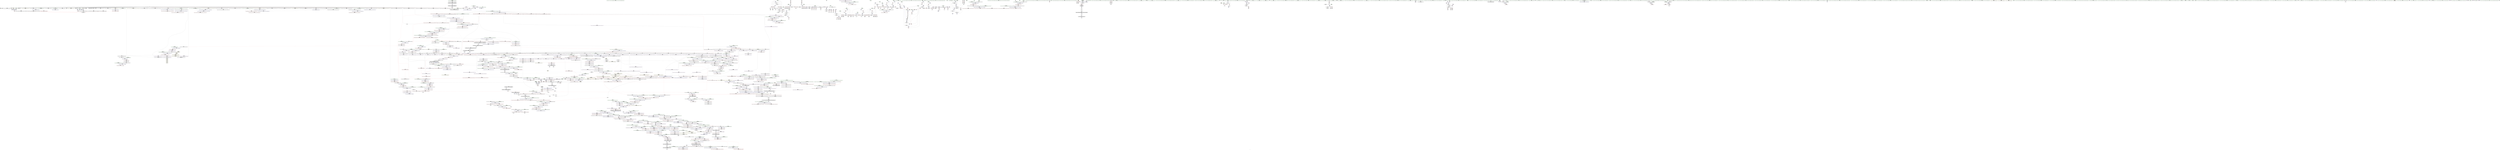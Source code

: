 digraph "SVFG" {
	label="SVFG";

	Node0x5639a450b570 [shape=record,color=grey,label="{NodeID: 0\nNullPtr|{|<s55>137}}"];
	Node0x5639a450b570 -> Node0x5639a4a67240[style=solid];
	Node0x5639a450b570 -> Node0x5639a4a67340[style=solid];
	Node0x5639a450b570 -> Node0x5639a4a67410[style=solid];
	Node0x5639a450b570 -> Node0x5639a4a674e0[style=solid];
	Node0x5639a450b570 -> Node0x5639a4a675b0[style=solid];
	Node0x5639a450b570 -> Node0x5639a4a67680[style=solid];
	Node0x5639a450b570 -> Node0x5639a4a67750[style=solid];
	Node0x5639a450b570 -> Node0x5639a4a67820[style=solid];
	Node0x5639a450b570 -> Node0x5639a4a678f0[style=solid];
	Node0x5639a450b570 -> Node0x5639a4a679c0[style=solid];
	Node0x5639a450b570 -> Node0x5639a4a67a90[style=solid];
	Node0x5639a450b570 -> Node0x5639a4a67b60[style=solid];
	Node0x5639a450b570 -> Node0x5639a4a67c30[style=solid];
	Node0x5639a450b570 -> Node0x5639a4a67d00[style=solid];
	Node0x5639a450b570 -> Node0x5639a4a67dd0[style=solid];
	Node0x5639a450b570 -> Node0x5639a4a67ea0[style=solid];
	Node0x5639a450b570 -> Node0x5639a4a67f70[style=solid];
	Node0x5639a450b570 -> Node0x5639a4a68040[style=solid];
	Node0x5639a450b570 -> Node0x5639a4a68110[style=solid];
	Node0x5639a450b570 -> Node0x5639a4a681e0[style=solid];
	Node0x5639a450b570 -> Node0x5639a4a682b0[style=solid];
	Node0x5639a450b570 -> Node0x5639a4a68380[style=solid];
	Node0x5639a450b570 -> Node0x5639a4a68450[style=solid];
	Node0x5639a450b570 -> Node0x5639a4a68520[style=solid];
	Node0x5639a450b570 -> Node0x5639a4a685f0[style=solid];
	Node0x5639a450b570 -> Node0x5639a4a686c0[style=solid];
	Node0x5639a450b570 -> Node0x5639a4a68790[style=solid];
	Node0x5639a450b570 -> Node0x5639a4a68860[style=solid];
	Node0x5639a450b570 -> Node0x5639a4a68930[style=solid];
	Node0x5639a450b570 -> Node0x5639a4a68a00[style=solid];
	Node0x5639a450b570 -> Node0x5639a4a68ad0[style=solid];
	Node0x5639a450b570 -> Node0x5639a4a68ba0[style=solid];
	Node0x5639a450b570 -> Node0x5639a4a68c70[style=solid];
	Node0x5639a450b570 -> Node0x5639a4a68d40[style=solid];
	Node0x5639a450b570 -> Node0x5639a4a68e10[style=solid];
	Node0x5639a450b570 -> Node0x5639a4a68ee0[style=solid];
	Node0x5639a450b570 -> Node0x5639a4a68fb0[style=solid];
	Node0x5639a450b570 -> Node0x5639a4a69080[style=solid];
	Node0x5639a450b570 -> Node0x5639a4a69150[style=solid];
	Node0x5639a450b570 -> Node0x5639a4a69220[style=solid];
	Node0x5639a450b570 -> Node0x5639a4a692f0[style=solid];
	Node0x5639a450b570 -> Node0x5639a4a693c0[style=solid];
	Node0x5639a450b570 -> Node0x5639a4a69490[style=solid];
	Node0x5639a450b570 -> Node0x5639a4a69560[style=solid];
	Node0x5639a450b570 -> Node0x5639a4a69630[style=solid];
	Node0x5639a450b570 -> Node0x5639a4a69700[style=solid];
	Node0x5639a450b570 -> Node0x5639a4a697d0[style=solid];
	Node0x5639a450b570 -> Node0x5639a4a94ab0[style=solid];
	Node0x5639a450b570 -> Node0x5639a4a98560[style=solid];
	Node0x5639a450b570 -> Node0x5639a4a98630[style=solid];
	Node0x5639a450b570 -> Node0x5639a4a98700[style=solid];
	Node0x5639a450b570 -> Node0x5639a4a9aed0[style=solid];
	Node0x5639a450b570 -> Node0x5639a42be830[style=solid];
	Node0x5639a450b570 -> Node0x5639a4ac9430[style=solid];
	Node0x5639a450b570 -> Node0x5639a4aca030[style=solid];
	Node0x5639a450b570:s55 -> Node0x5639a4bb9fc0[style=solid,color=red];
	Node0x5639a4a6b490 [shape=record,color=red,label="{NodeID: 775\n706\<--703\nthis1\<--this.addr\n_ZNSt6vectorINSt7__cxx1112basic_stringIcSt11char_traitsIcESaIcEEESaIS5_EE5clearEv\n|{|<s1>58}}"];
	Node0x5639a4a6b490 -> Node0x5639a4a603f0[style=solid];
	Node0x5639a4a6b490:s1 -> Node0x5639a4bb33f0[style=solid,color=red];
	Node0x5639a4a619e0 [shape=record,color=black,label="{NodeID: 443\n1206\<--1211\n_ZSt7forwardINSt7__cxx1112basic_stringIcSt11char_traitsIcESaIcEEEEOT_RNSt16remove_referenceIS6_E4typeE_ret\<--\n_ZSt7forwardINSt7__cxx1112basic_stringIcSt11char_traitsIcESaIcEEEEOT_RNSt16remove_referenceIS6_E4typeE\n|{<s0>84|<s1>87|<s2>89|<s3>95|<s4>115|<s5>160}}"];
	Node0x5639a4a619e0:s0 -> Node0x5639a4bc0ef0[style=solid,color=blue];
	Node0x5639a4a619e0:s1 -> Node0x5639a4bc1140[style=solid,color=blue];
	Node0x5639a4a619e0:s2 -> Node0x5639a4bc12b0[style=solid,color=blue];
	Node0x5639a4a619e0:s3 -> Node0x5639a4bc1860[style=solid,color=blue];
	Node0x5639a4a619e0:s4 -> Node0x5639a4bc2530[style=solid,color=blue];
	Node0x5639a4a619e0:s5 -> Node0x5639a4bb1510[style=solid,color=blue];
	Node0x5639a4a559a0 [shape=record,color=green,label="{NodeID: 111\n718\<--719\nthis.addr\<--this.addr_field_insensitive\n_ZNSt6vectorINSt7__cxx1112basic_stringIcSt11char_traitsIcESaIcEEESaIS5_EE9push_backEOS5_\n}"];
	Node0x5639a4a559a0 -> Node0x5639a4a6b630[style=solid];
	Node0x5639a4a559a0 -> Node0x5639a4a97ee0[style=solid];
	Node0x5639a4a70ec0 [shape=record,color=red,label="{NodeID: 886\n1584\<--1568\n\<--__first.addr\n_ZSt34__uninitialized_move_if_noexcept_aIPNSt7__cxx1112basic_stringIcSt11char_traitsIcESaIcEEES6_SaIS5_EET0_T_S9_S8_RT1_\n|{<s0>130}}"];
	Node0x5639a4a70ec0:s0 -> Node0x5639a4bb5640[style=solid,color=red];
	Node0x5639a4a77930 [shape=record,color=purple,label="{NodeID: 554\n2141\<--52\nllvm.global_ctors_0\<--llvm.global_ctors\nGlob }"];
	Node0x5639a4a77930 -> Node0x5639a4a948b0[style=solid];
	Node0x5639a4bb2430 [shape=record,color=black,label="{NodeID: 2436\n1216 = PHI(1169, )\n2nd arg _ZNSt6vectorINSt7__cxx1112basic_stringIcSt11char_traitsIcESaIcEEESaIS5_EE17_M_realloc_insertIJS5_EEEvN9__gnu_cxx17__normal_iteratorIPS5_S7_EEDpOT_ }"];
	Node0x5639a4bb2430 -> Node0x5639a4a9a9f0[style=solid];
	Node0x5639a4a59f90 [shape=record,color=green,label="{NodeID: 222\n1557\<--1558\n_ZNSt16allocator_traitsISaINSt7__cxx1112basic_stringIcSt11char_traitsIcESaIcEEEEE8allocateERS6_m\<--_ZNSt16allocator_traitsISaINSt7__cxx1112basic_stringIcSt11char_traitsIcESaIcEEEEE8allocateERS6_m_field_insensitive\n}"];
	Node0x5639a4a96270 [shape=record,color=blue,label="{NodeID: 997\n199\<--428\nj\<--inc65\nmain\n}"];
	Node0x5639a4a96270 -> Node0x5639a4a7edc0[style=dashed];
	Node0x5639a4a96270 -> Node0x5639a4a7ee90[style=dashed];
	Node0x5639a4a96270 -> Node0x5639a4a7ef60[style=dashed];
	Node0x5639a4a96270 -> Node0x5639a4a7f030[style=dashed];
	Node0x5639a4a96270 -> Node0x5639a4a7f100[style=dashed];
	Node0x5639a4a96270 -> Node0x5639a4a7f1d0[style=dashed];
	Node0x5639a4a96270 -> Node0x5639a4a96270[style=dashed];
	Node0x5639a4a96270 -> Node0x5639a4b14490[style=dashed];
	Node0x5639a4acaf30 [shape=record,color=grey,label="{NodeID: 1772\n507 = cmp(506, 9, )\n}"];
	Node0x5639a4a7d3c0 [shape=record,color=purple,label="{NodeID: 665\n1270\<--1268\nadd.ptr\<--\n_ZNSt6vectorINSt7__cxx1112basic_stringIcSt11char_traitsIcESaIcEEESaIS5_EE17_M_realloc_insertIJS5_EEEvN9__gnu_cxx17__normal_iteratorIPS5_S7_EEDpOT_\n|{<s0>96}}"];
	Node0x5639a4a7d3c0:s0 -> Node0x5639a4bb6c80[style=solid,color=red];
	Node0x5639a4bbf060 [shape=record,color=black,label="{NodeID: 2547\n105 = PHI()\n}"];
	Node0x5639a4a68450 [shape=record,color=black,label="{NodeID: 333\n929\<--3\n\<--dummyVal\n_ZNSt12_Vector_baseINSt7__cxx1112basic_stringIcSt11char_traitsIcESaIcEEESaIS5_EED2Ev\n}"];
	Node0x5639a4a68450 -> Node0x5639a4a98e50[style=solid];
	Node0x5639a4a9bca0 [shape=record,color=blue,label="{NodeID: 1108\n1457\<--1452\n__s.addr\<--__s\n_ZNKSt6vectorINSt7__cxx1112basic_stringIcSt11char_traitsIcESaIcEEESaIS5_EE12_M_check_lenEmPKc\n}"];
	Node0x5639a4a9bca0 -> Node0x5639a4a70360[style=dashed];
	Node0x5639a4a51850 [shape=record,color=green,label="{NodeID: 1\n7\<--1\n__dso_handle\<--dummyObj\nGlob }"];
	Node0x5639a4a6b560 [shape=record,color=red,label="{NodeID: 776\n710\<--709\n\<--_M_start\n_ZNSt6vectorINSt7__cxx1112basic_stringIcSt11char_traitsIcESaIcEEESaIS5_EE5clearEv\n|{<s0>58}}"];
	Node0x5639a4a6b560:s0 -> Node0x5639a4bb3500[style=solid,color=red];
	Node0x5639a4a61ab0 [shape=record,color=black,label="{NodeID: 444\n1257\<--1241\n\<--this1\n_ZNSt6vectorINSt7__cxx1112basic_stringIcSt11char_traitsIcESaIcEEESaIS5_EE17_M_realloc_insertIJS5_EEEvN9__gnu_cxx17__normal_iteratorIPS5_S7_EEDpOT_\n|{<s0>94}}"];
	Node0x5639a4a61ab0:s0 -> Node0x5639a4bb4d60[style=solid,color=red];
	Node0x5639a4a5a480 [shape=record,color=green,label="{NodeID: 112\n720\<--721\n__x.addr\<--__x.addr_field_insensitive\n_ZNSt6vectorINSt7__cxx1112basic_stringIcSt11char_traitsIcESaIcEEESaIS5_EE9push_backEOS5_\n}"];
	Node0x5639a4a5a480 -> Node0x5639a4a6b700[style=solid];
	Node0x5639a4a5a480 -> Node0x5639a4a97fb0[style=solid];
	Node0x5639a4a70f90 [shape=record,color=red,label="{NodeID: 887\n1590\<--1570\n\<--__last.addr\n_ZSt34__uninitialized_move_if_noexcept_aIPNSt7__cxx1112basic_stringIcSt11char_traitsIcESaIcEEES6_SaIS5_EET0_T_S9_S8_RT1_\n|{<s0>131}}"];
	Node0x5639a4a70f90:s0 -> Node0x5639a4bb5640[style=solid,color=red];
	Node0x5639a4a77a00 [shape=record,color=purple,label="{NodeID: 555\n2142\<--52\nllvm.global_ctors_1\<--llvm.global_ctors\nGlob }"];
	Node0x5639a4a77a00 -> Node0x5639a4a949b0[style=solid];
	Node0x5639a4bb2570 [shape=record,color=black,label="{NodeID: 2437\n1526 = PHI(1241, )\n0th arg _ZNSt6vectorINSt7__cxx1112basic_stringIcSt11char_traitsIcESaIcEEESaIS5_EE5beginEv }"];
	Node0x5639a4bb2570 -> Node0x5639a4a9c0b0[style=solid];
	Node0x5639a4a5a090 [shape=record,color=green,label="{NodeID: 223\n1568\<--1569\n__first.addr\<--__first.addr_field_insensitive\n_ZSt34__uninitialized_move_if_noexcept_aIPNSt7__cxx1112basic_stringIcSt11char_traitsIcESaIcEEES6_SaIS5_EET0_T_S9_S8_RT1_\n}"];
	Node0x5639a4a5a090 -> Node0x5639a4a70ec0[style=solid];
	Node0x5639a4a5a090 -> Node0x5639a4a9c320[style=solid];
	Node0x5639a4a96340 [shape=record,color=blue,label="{NodeID: 998\n189\<--435\ni11\<--inc70\nmain\n}"];
	Node0x5639a4a96340 -> Node0x5639a4a7ea80[style=dashed];
	Node0x5639a4a96340 -> Node0x5639a4a7eb50[style=dashed];
	Node0x5639a4a96340 -> Node0x5639a4a7ec20[style=dashed];
	Node0x5639a4a96340 -> Node0x5639a4a96340[style=dashed];
	Node0x5639a4a96340 -> Node0x5639a4b2ed90[style=dashed];
	Node0x5639a4acb0b0 [shape=record,color=grey,label="{NodeID: 1773\n1765 = cmp(1763, 1764, )\n}"];
	Node0x5639a4a7d490 [shape=record,color=purple,label="{NodeID: 666\n1321\<--1319\nadd.ptr18\<--\n_ZNSt6vectorINSt7__cxx1112basic_stringIcSt11char_traitsIcESaIcEEESaIS5_EE17_M_realloc_insertIJS5_EEEvN9__gnu_cxx17__normal_iteratorIPS5_S7_EEDpOT_\n|{<s0>104}}"];
	Node0x5639a4a7d490:s0 -> Node0x5639a4bb61b0[style=solid,color=red];
	Node0x5639a4bbf130 [shape=record,color=black,label="{NodeID: 2548\n146 = PHI(885, )\n|{<s0>8}}"];
	Node0x5639a4bbf130:s0 -> Node0x5639a4bb46e0[style=solid,color=red];
	Node0x5639a4a68520 [shape=record,color=black,label="{NodeID: 334\n1116\<--3\n\<--dummyVal\n_ZNSt6vectorINSt7__cxx1112basic_stringIcSt11char_traitsIcESaIcEEESaIS5_EE15_M_erase_at_endEPS5_\n}"];
	Node0x5639a4a9bd70 [shape=record,color=blue,label="{NodeID: 1109\n1461\<--1483\nref.tmp\<--call4\n_ZNKSt6vectorINSt7__cxx1112basic_stringIcSt11char_traitsIcESaIcEEESaIS5_EE12_M_check_lenEmPKc\n|{|<s1>122}}"];
	Node0x5639a4a9bd70 -> Node0x5639a4a706a0[style=dashed];
	Node0x5639a4a9bd70:s1 -> Node0x5639a4b43b70[style=dashed,color=red];
	Node0x5639a4a518e0 [shape=record,color=green,label="{NodeID: 2\n9\<--1\n\<--dummyObj\nCan only get source location for instruction, argument, global var or function.}"];
	Node0x5639a4a6b630 [shape=record,color=red,label="{NodeID: 777\n724\<--718\nthis1\<--this.addr\n_ZNSt6vectorINSt7__cxx1112basic_stringIcSt11char_traitsIcESaIcEEESaIS5_EE9push_backEOS5_\n|{<s0>60}}"];
	Node0x5639a4a6b630:s0 -> Node0x5639a4bb5a10[style=solid,color=red];
	Node0x5639a4a61b80 [shape=record,color=black,label="{NodeID: 445\n1265\<--1241\n\<--this1\n_ZNSt6vectorINSt7__cxx1112basic_stringIcSt11char_traitsIcESaIcEEESaIS5_EE17_M_realloc_insertIJS5_EEEvN9__gnu_cxx17__normal_iteratorIPS5_S7_EEDpOT_\n}"];
	Node0x5639a4a61b80 -> Node0x5639a4a79d50[style=solid];
	Node0x5639a4a5a510 [shape=record,color=green,label="{NodeID: 113\n727\<--728\n_ZSt4moveIRNSt7__cxx1112basic_stringIcSt11char_traitsIcESaIcEEEEONSt16remove_referenceIT_E4typeEOS8_\<--_ZSt4moveIRNSt7__cxx1112basic_stringIcSt11char_traitsIcESaIcEEEEONSt16remove_referenceIT_E4typeEOS8__field_insensitive\n}"];
	Node0x5639a4a71060 [shape=record,color=red,label="{NodeID: 888\n1594\<--1572\n\<--__result.addr\n_ZSt34__uninitialized_move_if_noexcept_aIPNSt7__cxx1112basic_stringIcSt11char_traitsIcESaIcEEES6_SaIS5_EET0_T_S9_S8_RT1_\n|{<s0>132}}"];
	Node0x5639a4a71060:s0 -> Node0x5639a4bb8350[style=solid,color=red];
	Node0x5639a4a77b00 [shape=record,color=purple,label="{NodeID: 556\n2143\<--52\nllvm.global_ctors_2\<--llvm.global_ctors\nGlob }"];
	Node0x5639a4a77b00 -> Node0x5639a4a94ab0[style=solid];
	Node0x5639a4bb26b0 [shape=record,color=black,label="{NodeID: 2438\n1075 = PHI(1026, )\n0th arg _ZNSaINSt7__cxx1112basic_stringIcSt11char_traitsIcESaIcEEEED2Ev }"];
	Node0x5639a4bb26b0 -> Node0x5639a4a99cf0[style=solid];
	Node0x5639a4a5a160 [shape=record,color=green,label="{NodeID: 224\n1570\<--1571\n__last.addr\<--__last.addr_field_insensitive\n_ZSt34__uninitialized_move_if_noexcept_aIPNSt7__cxx1112basic_stringIcSt11char_traitsIcESaIcEEES6_SaIS5_EET0_T_S9_S8_RT1_\n}"];
	Node0x5639a4a5a160 -> Node0x5639a4a70f90[style=solid];
	Node0x5639a4a5a160 -> Node0x5639a4a9c3f0[style=solid];
	Node0x5639a4b440e0 [shape=record,color=yellow,style=double,label="{NodeID: 2106\n69V_1 = ENCHI(MR_69V_0)\npts\{150000 \}\nFun[_ZNSt6vectorINSt7__cxx1112basic_stringIcSt11char_traitsIcESaIcEEESaIS5_EEixEm]}"];
	Node0x5639a4b440e0 -> Node0x5639a4a6b970[style=dashed];
	Node0x5639a4a96410 [shape=record,color=blue,label="{NodeID: 999\n205\<--9\ni72\<--\nmain\n}"];
	Node0x5639a4a96410 -> Node0x5639a4a7f5e0[style=dashed];
	Node0x5639a4a96410 -> Node0x5639a4a7f6b0[style=dashed];
	Node0x5639a4a96410 -> Node0x5639a4a7f780[style=dashed];
	Node0x5639a4a96410 -> Node0x5639a4a96b60[style=dashed];
	Node0x5639a4a96410 -> Node0x5639a4b30690[style=dashed];
	Node0x5639a4acb230 [shape=record,color=grey,label="{NodeID: 1774\n532 = cmp(530, 531, )\n}"];
	Node0x5639a4a7d560 [shape=record,color=purple,label="{NodeID: 667\n1389\<--1387\nadd.ptr39\<--\n_ZNSt6vectorINSt7__cxx1112basic_stringIcSt11char_traitsIcESaIcEEESaIS5_EE17_M_realloc_insertIJS5_EEEvN9__gnu_cxx17__normal_iteratorIPS5_S7_EEDpOT_\n}"];
	Node0x5639a4a7d560 -> Node0x5639a4a9b6f0[style=solid];
	Node0x5639a4bbf3f0 [shape=record,color=black,label="{NodeID: 2549\n632 = PHI(81, )\n}"];
	Node0x5639a4bbf3f0 -> Node0x5639a4a976c0[style=solid];
	Node0x5639a4a685f0 [shape=record,color=black,label="{NodeID: 335\n1117\<--3\n\<--dummyVal\n_ZNSt6vectorINSt7__cxx1112basic_stringIcSt11char_traitsIcESaIcEEESaIS5_EE15_M_erase_at_endEPS5_\n|{<s0>83}}"];
	Node0x5639a4a685f0:s0 -> Node0x5639a4bb7780[style=solid,color=red];
	Node0x5639a4a9be40 [shape=record,color=blue,label="{NodeID: 1110\n1459\<--1489\n__len\<--add\n_ZNKSt6vectorINSt7__cxx1112basic_stringIcSt11char_traitsIcESaIcEEESaIS5_EE12_M_check_lenEmPKc\n}"];
	Node0x5639a4a9be40 -> Node0x5639a4a70430[style=dashed];
	Node0x5639a4a9be40 -> Node0x5639a4a70500[style=dashed];
	Node0x5639a4a9be40 -> Node0x5639a4a705d0[style=dashed];
	Node0x5639a4a51fa0 [shape=record,color=green,label="{NodeID: 3\n34\<--1\n.str\<--dummyObj\nGlob }"];
	Node0x5639a4a6b700 [shape=record,color=red,label="{NodeID: 778\n725\<--720\n\<--__x.addr\n_ZNSt6vectorINSt7__cxx1112basic_stringIcSt11char_traitsIcESaIcEEESaIS5_EE9push_backEOS5_\n|{<s0>59}}"];
	Node0x5639a4a6b700:s0 -> Node0x5639a4bb4a30[style=solid,color=red];
	Node0x5639a4a61c50 [shape=record,color=black,label="{NodeID: 446\n1275\<--1241\n\<--this1\n_ZNSt6vectorINSt7__cxx1112basic_stringIcSt11char_traitsIcESaIcEEESaIS5_EE17_M_realloc_insertIJS5_EEEvN9__gnu_cxx17__normal_iteratorIPS5_S7_EEDpOT_\n}"];
	Node0x5639a4a61c50 -> Node0x5639a4a79e20[style=solid];
	Node0x5639a4a61c50 -> Node0x5639a4a79ef0[style=solid];
	Node0x5639a4a5a610 [shape=record,color=green,label="{NodeID: 114\n730\<--731\n_ZNSt6vectorINSt7__cxx1112basic_stringIcSt11char_traitsIcESaIcEEESaIS5_EE12emplace_backIJS5_EEEvDpOT_\<--_ZNSt6vectorINSt7__cxx1112basic_stringIcSt11char_traitsIcESaIcEEESaIS5_EE12emplace_backIJS5_EEEvDpOT__field_insensitive\n}"];
	Node0x5639a4a71130 [shape=record,color=red,label="{NodeID: 889\n1595\<--1574\n\<--__alloc.addr\n_ZSt34__uninitialized_move_if_noexcept_aIPNSt7__cxx1112basic_stringIcSt11char_traitsIcESaIcEEES6_SaIS5_EET0_T_S9_S8_RT1_\n|{<s0>132}}"];
	Node0x5639a4a71130:s0 -> Node0x5639a4bb8460[style=solid,color=red];
	Node0x5639a4a77c00 [shape=record,color=purple,label="{NodeID: 557\n138\<--137\n_M_impl\<--\n_ZNSt6vectorINSt7__cxx1112basic_stringIcSt11char_traitsIcESaIcEEESaIS5_EED2Ev\n}"];
	Node0x5639a4bb27f0 [shape=record,color=black,label="{NodeID: 2439\n980 = PHI(967, )\n0th arg _ZSt8_DestroyINSt7__cxx1112basic_stringIcSt11char_traitsIcESaIcEEEEvPT_ }"];
	Node0x5639a4bb27f0 -> Node0x5639a4a99330[style=solid];
	Node0x5639a4a5a230 [shape=record,color=green,label="{NodeID: 225\n1572\<--1573\n__result.addr\<--__result.addr_field_insensitive\n_ZSt34__uninitialized_move_if_noexcept_aIPNSt7__cxx1112basic_stringIcSt11char_traitsIcESaIcEEES6_SaIS5_EET0_T_S9_S8_RT1_\n}"];
	Node0x5639a4a5a230 -> Node0x5639a4a71060[style=solid];
	Node0x5639a4a5a230 -> Node0x5639a4a9c4c0[style=solid];
	Node0x5639a4b441c0 [shape=record,color=yellow,style=double,label="{NodeID: 2107\n6V_1 = ENCHI(MR_6V_0)\npts\{150000 150001 150002 \}\nFun[_GLOBAL__sub_I_stgatilov_1_0.cpp]|{<s0>174}}"];
	Node0x5639a4b441c0:s0 -> Node0x5639a4b3cce0[style=dashed,color=red];
	Node0x5639a4a964e0 [shape=record,color=blue,label="{NodeID: 1000\n209\<--458\nf\<--sub81\nmain\n}"];
	Node0x5639a4a964e0 -> Node0x5639a4a7f850[style=dashed];
	Node0x5639a4a964e0 -> Node0x5639a4a7f920[style=dashed];
	Node0x5639a4a964e0 -> Node0x5639a4a7f9f0[style=dashed];
	Node0x5639a4a964e0 -> Node0x5639a4a7fac0[style=dashed];
	Node0x5639a4a964e0 -> Node0x5639a4a7fb90[style=dashed];
	Node0x5639a4a964e0 -> Node0x5639a4a7fc60[style=dashed];
	Node0x5639a4a964e0 -> Node0x5639a4a964e0[style=dashed];
	Node0x5639a4a964e0 -> Node0x5639a4b30b90[style=dashed];
	Node0x5639a4acb3b0 [shape=record,color=grey,label="{NodeID: 1775\n550 = cmp(549, 9, )\n}"];
	Node0x5639a4a7d630 [shape=record,color=red,label="{NodeID: 668\n259\<--8\n\<--n\nmain\n}"];
	Node0x5639a4a7d630 -> Node0x5639a4ac8b30[style=solid];
	Node0x5639a4bbf500 [shape=record,color=black,label="{NodeID: 2550\n656 = PHI(81, )\n}"];
	Node0x5639a4bbf500 -> Node0x5639a4a97a00[style=solid];
	Node0x5639a4a686c0 [shape=record,color=black,label="{NodeID: 336\n1305\<--3\n\<--dummyVal\n_ZNSt6vectorINSt7__cxx1112basic_stringIcSt11char_traitsIcESaIcEEESaIS5_EE17_M_realloc_insertIJS5_EEEvN9__gnu_cxx17__normal_iteratorIPS5_S7_EEDpOT_\n}"];
	Node0x5639a4a9bf10 [shape=record,color=blue,label="{NodeID: 1111\n1508\<--1506\n__lhs.addr\<--__lhs\n_ZN9__gnu_cxxmiIPNSt7__cxx1112basic_stringIcSt11char_traitsIcESaIcEEESt6vectorIS6_SaIS6_EEEENS_17__normal_iteratorIT_T0_E15difference_typeERKSE_SH_\n}"];
	Node0x5639a4a9bf10 -> Node0x5639a4a70770[style=dashed];
	Node0x5639a4a52030 [shape=record,color=green,label="{NodeID: 4\n36\<--1\n.str.2\<--dummyObj\nGlob }"];
	Node0x5639a4a6b7d0 [shape=record,color=red,label="{NodeID: 779\n761\<--755\nthis1\<--this.addr\n_ZNSt6vectorINSt7__cxx1112basic_stringIcSt11char_traitsIcESaIcEEESaIS5_EEixEm\n}"];
	Node0x5639a4a6b7d0 -> Node0x5639a4a604c0[style=solid];
	Node0x5639a4a61d20 [shape=record,color=black,label="{NodeID: 447\n1284\<--1241\n\<--this1\n_ZNSt6vectorINSt7__cxx1112basic_stringIcSt11char_traitsIcESaIcEEESaIS5_EE17_M_realloc_insertIJS5_EEEvN9__gnu_cxx17__normal_iteratorIPS5_S7_EEDpOT_\n|{<s0>98}}"];
	Node0x5639a4a61d20:s0 -> Node0x5639a4bb73e0[style=solid,color=red];
	Node0x5639a4a5a710 [shape=record,color=green,label="{NodeID: 115\n739\<--740\n__gxx_personality_v0\<--__gxx_personality_v0_field_insensitive\n}"];
	Node0x5639a4a71200 [shape=record,color=red,label="{NodeID: 890\n1597\<--1596\n\<--coerce.dive4\n_ZSt34__uninitialized_move_if_noexcept_aIPNSt7__cxx1112basic_stringIcSt11char_traitsIcESaIcEEES6_SaIS5_EET0_T_S9_S8_RT1_\n|{<s0>132}}"];
	Node0x5639a4a71200:s0 -> Node0x5639a4bb8130[style=solid,color=red];
	Node0x5639a4a77cd0 [shape=record,color=purple,label="{NodeID: 558\n139\<--137\n_M_start\<--\n_ZNSt6vectorINSt7__cxx1112basic_stringIcSt11char_traitsIcESaIcEEESaIS5_EED2Ev\n}"];
	Node0x5639a4a77cd0 -> Node0x5639a4a7e190[style=solid];
	Node0x5639a4bb2930 [shape=record,color=black,label="{NodeID: 2440\n2030 = PHI(2021, 2025, )\n0th arg _ZNKSt13move_iteratorIPNSt7__cxx1112basic_stringIcSt11char_traitsIcESaIcEEEE4baseEv }"];
	Node0x5639a4bb2930 -> Node0x5639a4a9f170[style=solid];
	Node0x5639a4a5a300 [shape=record,color=green,label="{NodeID: 226\n1574\<--1575\n__alloc.addr\<--__alloc.addr_field_insensitive\n_ZSt34__uninitialized_move_if_noexcept_aIPNSt7__cxx1112basic_stringIcSt11char_traitsIcESaIcEEES6_SaIS5_EET0_T_S9_S8_RT1_\n}"];
	Node0x5639a4a5a300 -> Node0x5639a4a71130[style=solid];
	Node0x5639a4a5a300 -> Node0x5639a4a9c590[style=solid];
	Node0x5639a4a965b0 [shape=record,color=blue,label="{NodeID: 1001\n211\<--463\nb\<--sub84\nmain\n}"];
	Node0x5639a4a965b0 -> Node0x5639a4a7fd30[style=dashed];
	Node0x5639a4a965b0 -> Node0x5639a4a7fe00[style=dashed];
	Node0x5639a4a965b0 -> Node0x5639a4a7fed0[style=dashed];
	Node0x5639a4a965b0 -> Node0x5639a4a7ffa0[style=dashed];
	Node0x5639a4a965b0 -> Node0x5639a4a80070[style=dashed];
	Node0x5639a4a965b0 -> Node0x5639a4a965b0[style=dashed];
	Node0x5639a4a965b0 -> Node0x5639a4b31090[style=dashed];
	Node0x5639a4acb530 [shape=record,color=grey,label="{NodeID: 1776\n544 = cmp(543, 9, )\n}"];
	Node0x5639a4a7d700 [shape=record,color=red,label="{NodeID: 669\n312\<--8\n\<--n\nmain\n}"];
	Node0x5639a4a7d700 -> Node0x5639a4ac89b0[style=solid];
	Node0x5639a4bbf610 [shape=record,color=black,label="{NodeID: 2551\n317 = PHI(752, )\n}"];
	Node0x5639a4a68790 [shape=record,color=black,label="{NodeID: 337\n1306\<--3\n\<--dummyVal\n_ZNSt6vectorINSt7__cxx1112basic_stringIcSt11char_traitsIcESaIcEEESaIS5_EE17_M_realloc_insertIJS5_EEEvN9__gnu_cxx17__normal_iteratorIPS5_S7_EEDpOT_\n}"];
	Node0x5639a4a68790 -> Node0x5639a4a9b210[style=solid];
	Node0x5639a4a9bfe0 [shape=record,color=blue,label="{NodeID: 1112\n1510\<--1507\n__rhs.addr\<--__rhs\n_ZN9__gnu_cxxmiIPNSt7__cxx1112basic_stringIcSt11char_traitsIcESaIcEEESt6vectorIS6_SaIS6_EEEENS_17__normal_iteratorIT_T0_E15difference_typeERKSE_SH_\n}"];
	Node0x5639a4a9bfe0 -> Node0x5639a4a70840[style=dashed];
	Node0x5639a4a52190 [shape=record,color=green,label="{NodeID: 5\n38\<--1\nstdin\<--dummyObj\nGlob }"];
	Node0x5639a4b2a290 [shape=record,color=black,label="{NodeID: 1887\nMR_69V_3 = PHI(MR_69V_4, MR_69V_2, )\npts\{150000 \}\n|{|<s1>20|<s2>26|<s3>48}}"];
	Node0x5639a4b2a290 -> Node0x5639a4b33d90[style=dashed];
	Node0x5639a4b2a290:s1 -> Node0x5639a4b3f7d0[style=dashed,color=red];
	Node0x5639a4b2a290:s2 -> Node0x5639a4b440e0[style=dashed,color=red];
	Node0x5639a4b2a290:s3 -> Node0x5639a4b440e0[style=dashed,color=red];
	Node0x5639a4a6b8a0 [shape=record,color=red,label="{NodeID: 780\n766\<--757\n\<--__n.addr\n_ZNSt6vectorINSt7__cxx1112basic_stringIcSt11char_traitsIcESaIcEEESaIS5_EEixEm\n}"];
	Node0x5639a4a61df0 [shape=record,color=black,label="{NodeID: 448\n1295\<--1241\n\<--this1\n_ZNSt6vectorINSt7__cxx1112basic_stringIcSt11char_traitsIcESaIcEEESaIS5_EE17_M_realloc_insertIJS5_EEEvN9__gnu_cxx17__normal_iteratorIPS5_S7_EEDpOT_\n}"];
	Node0x5639a4a61df0 -> Node0x5639a4a7a090[style=solid];
	Node0x5639a4a61df0 -> Node0x5639a4a7a160[style=solid];
	Node0x5639a4a5a810 [shape=record,color=green,label="{NodeID: 116\n755\<--756\nthis.addr\<--this.addr_field_insensitive\n_ZNSt6vectorINSt7__cxx1112basic_stringIcSt11char_traitsIcESaIcEEESaIS5_EEixEm\n}"];
	Node0x5639a4a5a810 -> Node0x5639a4a6b7d0[style=solid];
	Node0x5639a4a5a810 -> Node0x5639a4a98080[style=solid];
	Node0x5639a4b3d2b0 [shape=record,color=yellow,style=double,label="{NodeID: 1998\n175V_1 = ENCHI(MR_175V_0)\npts\{150000 150001 \}\nFun[_ZN9__gnu_cxx17__normal_iteratorIPNSt7__cxx1112basic_stringIcSt11char_traitsIcESaIcEEESt6vectorIS6_SaIS6_EEEC2ERKS7_]}"];
	Node0x5639a4b3d2b0 -> Node0x5639a4a72310[style=dashed];
	Node0x5639a4a712d0 [shape=record,color=red,label="{NodeID: 891\n1599\<--1598\n\<--coerce.dive5\n_ZSt34__uninitialized_move_if_noexcept_aIPNSt7__cxx1112basic_stringIcSt11char_traitsIcESaIcEEES6_SaIS5_EET0_T_S9_S8_RT1_\n|{<s0>132}}"];
	Node0x5639a4a712d0:s0 -> Node0x5639a4bb8240[style=solid,color=red];
	Node0x5639a4a77da0 [shape=record,color=purple,label="{NodeID: 559\n142\<--141\n_M_impl2\<--\n_ZNSt6vectorINSt7__cxx1112basic_stringIcSt11char_traitsIcESaIcEEESaIS5_EED2Ev\n}"];
	Node0x5639a4bb2b40 [shape=record,color=black,label="{NodeID: 2441\n1645 = PHI(1466, 1466, 1466, 1466, )\n0th arg _ZNKSt6vectorINSt7__cxx1112basic_stringIcSt11char_traitsIcESaIcEEESaIS5_EE4sizeEv }"];
	Node0x5639a4bb2b40 -> Node0x5639a4a9cb40[style=solid];
	Node0x5639a4a5a3d0 [shape=record,color=green,label="{NodeID: 227\n1576\<--1577\nagg.tmp\<--agg.tmp_field_insensitive\n_ZSt34__uninitialized_move_if_noexcept_aIPNSt7__cxx1112basic_stringIcSt11char_traitsIcESaIcEEES6_SaIS5_EET0_T_S9_S8_RT1_\n}"];
	Node0x5639a4a5a3d0 -> Node0x5639a4a7b5b0[style=solid];
	Node0x5639a4a5a3d0 -> Node0x5639a4a7b680[style=solid];
	Node0x5639a4a96680 [shape=record,color=blue,label="{NodeID: 1002\n187\<--354\nbad\<--\nmain\n}"];
	Node0x5639a4a96680 -> Node0x5639a4b1f390[style=dashed];
	Node0x5639a4acb6b0 [shape=record,color=grey,label="{NodeID: 1777\n538 = cmp(537, 9, )\n}"];
	Node0x5639a4a7d7d0 [shape=record,color=red,label="{NodeID: 670\n448\<--8\n\<--n\nmain\n}"];
	Node0x5639a4a7d7d0 -> Node0x5639a4acbcb0[style=solid];
	Node0x5639a4bbf720 [shape=record,color=black,label="{NodeID: 2552\n323 = PHI()\n}"];
	Node0x5639a4bbf720 -> Node0x5639a4a819a0[style=solid];
	Node0x5639a4a68860 [shape=record,color=black,label="{NodeID: 338\n1308\<--3\n\<--dummyVal\n_ZNSt6vectorINSt7__cxx1112basic_stringIcSt11char_traitsIcESaIcEEESaIS5_EE17_M_realloc_insertIJS5_EEEvN9__gnu_cxx17__normal_iteratorIPS5_S7_EEDpOT_\n}"];
	Node0x5639a4a68860 -> Node0x5639a4a9b2e0[style=solid];
	Node0x5639a4a9c0b0 [shape=record,color=blue,label="{NodeID: 1113\n1529\<--1526\nthis.addr\<--this\n_ZNSt6vectorINSt7__cxx1112basic_stringIcSt11char_traitsIcESaIcEEESaIS5_EE5beginEv\n}"];
	Node0x5639a4a9c0b0 -> Node0x5639a4a70ab0[style=dashed];
	Node0x5639a4a52220 [shape=record,color=green,label="{NodeID: 6\n39\<--1\n.str.3\<--dummyObj\nGlob }"];
	Node0x5639a4b2a790 [shape=record,color=black,label="{NodeID: 1888\nMR_71V_4 = PHI(MR_71V_5, MR_71V_3, )\npts\{150001 \}\n|{|<s1>20}}"];
	Node0x5639a4b2a790 -> Node0x5639a4b34290[style=dashed];
	Node0x5639a4b2a790:s1 -> Node0x5639a4b3f7d0[style=dashed,color=red];
	Node0x5639a4a6b970 [shape=record,color=red,label="{NodeID: 781\n765\<--764\n\<--_M_start\n_ZNSt6vectorINSt7__cxx1112basic_stringIcSt11char_traitsIcESaIcEEESaIS5_EEixEm\n}"];
	Node0x5639a4a6b970 -> Node0x5639a4a7d2f0[style=solid];
	Node0x5639a4a61ec0 [shape=record,color=black,label="{NodeID: 449\n1300\<--1241\n\<--this1\n_ZNSt6vectorINSt7__cxx1112basic_stringIcSt11char_traitsIcESaIcEEESaIS5_EE17_M_realloc_insertIJS5_EEEvN9__gnu_cxx17__normal_iteratorIPS5_S7_EEDpOT_\n|{<s0>101}}"];
	Node0x5639a4a61ec0:s0 -> Node0x5639a4bb73e0[style=solid,color=red];
	Node0x5639a4a5a8e0 [shape=record,color=green,label="{NodeID: 117\n757\<--758\n__n.addr\<--__n.addr_field_insensitive\n_ZNSt6vectorINSt7__cxx1112basic_stringIcSt11char_traitsIcESaIcEEESaIS5_EEixEm\n}"];
	Node0x5639a4a5a8e0 -> Node0x5639a4a6b8a0[style=solid];
	Node0x5639a4a5a8e0 -> Node0x5639a4a98150[style=solid];
	Node0x5639a4a713a0 [shape=record,color=red,label="{NodeID: 892\n1609\<--1606\nthis1\<--this.addr\n_ZNK9__gnu_cxx17__normal_iteratorIPNSt7__cxx1112basic_stringIcSt11char_traitsIcESaIcEEESt6vectorIS6_SaIS6_EEE4baseEv\n}"];
	Node0x5639a4a713a0 -> Node0x5639a4a7b8f0[style=solid];
	Node0x5639a4a77e70 [shape=record,color=purple,label="{NodeID: 560\n143\<--141\n_M_finish\<--\n_ZNSt6vectorINSt7__cxx1112basic_stringIcSt11char_traitsIcESaIcEEESaIS5_EED2Ev\n}"];
	Node0x5639a4a77e70 -> Node0x5639a4a7e260[style=solid];
	Node0x5639a4bb2e60 [shape=record,color=black,label="{NodeID: 2442\n860 = PHI(854, )\n0th arg _ZN9__gnu_cxx13new_allocatorINSt7__cxx1112basic_stringIcSt11char_traitsIcESaIcEEEEC2Ev }"];
	Node0x5639a4bb2e60 -> Node0x5639a4a988a0[style=solid];
	Node0x5639a4a62a50 [shape=record,color=green,label="{NodeID: 228\n1578\<--1579\nagg.tmp1\<--agg.tmp1_field_insensitive\n_ZSt34__uninitialized_move_if_noexcept_aIPNSt7__cxx1112basic_stringIcSt11char_traitsIcESaIcEEES6_SaIS5_EET0_T_S9_S8_RT1_\n}"];
	Node0x5639a4a62a50 -> Node0x5639a4a7b750[style=solid];
	Node0x5639a4a62a50 -> Node0x5639a4a7b820[style=solid];
	Node0x5639a4a96750 [shape=record,color=blue,label="{NodeID: 1003\n485\<--487\narrayidx96\<--inc97\nmain\n}"];
	Node0x5639a4a96750 -> Node0x5639a4b11c90[style=dashed];
	Node0x5639a4acb830 [shape=record,color=grey,label="{NodeID: 1778\n408 = cmp(406, 407, )\n}"];
	Node0x5639a4a7d8a0 [shape=record,color=red,label="{NodeID: 671\n531\<--11\n\<--v\nmain\n}"];
	Node0x5639a4a7d8a0 -> Node0x5639a4acb230[style=solid];
	Node0x5639a4bbf7f0 [shape=record,color=black,label="{NodeID: 2553\n328 = PHI()\n}"];
	Node0x5639a4bbf7f0 -> Node0x5639a4a81a70[style=solid];
	Node0x5639a4a68930 [shape=record,color=black,label="{NodeID: 339\n1326\<--3\n\<--dummyVal\n_ZNSt6vectorINSt7__cxx1112basic_stringIcSt11char_traitsIcESaIcEEESaIS5_EE17_M_realloc_insertIJS5_EEEvN9__gnu_cxx17__normal_iteratorIPS5_S7_EEDpOT_\n}"];
	Node0x5639a4a9c180 [shape=record,color=blue,label="{NodeID: 1114\n1543\<--1541\nthis.addr\<--this\n_ZNSt12_Vector_baseINSt7__cxx1112basic_stringIcSt11char_traitsIcESaIcEEESaIS5_EE11_M_allocateEm\n}"];
	Node0x5639a4a9c180 -> Node0x5639a4a70c50[style=dashed];
	Node0x5639a4a522b0 [shape=record,color=green,label="{NodeID: 7\n41\<--1\n.str.4\<--dummyObj\nGlob }"];
	Node0x5639a4b2ac90 [shape=record,color=black,label="{NodeID: 1889\nMR_73V_3 = PHI(MR_73V_4, MR_73V_2, )\npts\{150002 \}\n|{|<s1>20}}"];
	Node0x5639a4b2ac90 -> Node0x5639a4b34790[style=dashed];
	Node0x5639a4b2ac90:s1 -> Node0x5639a4b3f7d0[style=dashed,color=red];
	Node0x5639a4a6ba40 [shape=record,color=red,label="{NodeID: 782\n785\<--779\n\<--__lhs.addr\n_ZStneIcSt11char_traitsIcESaIcEEbRKNSt7__cxx1112basic_stringIT_T0_T1_EESA_\n|{<s0>61}}"];
	Node0x5639a4a6ba40:s0 -> Node0x5639a4bb7f10[style=solid,color=red];
	Node0x5639a4a61f90 [shape=record,color=black,label="{NodeID: 450\n1316\<--1241\n\<--this1\n_ZNSt6vectorINSt7__cxx1112basic_stringIcSt11char_traitsIcESaIcEEESaIS5_EE17_M_realloc_insertIJS5_EEEvN9__gnu_cxx17__normal_iteratorIPS5_S7_EEDpOT_\n}"];
	Node0x5639a4a61f90 -> Node0x5639a4a7a230[style=solid];
	Node0x5639a4a5a9b0 [shape=record,color=green,label="{NodeID: 118\n779\<--780\n__lhs.addr\<--__lhs.addr_field_insensitive\n_ZStneIcSt11char_traitsIcESaIcEEbRKNSt7__cxx1112basic_stringIT_T0_T1_EESA_\n}"];
	Node0x5639a4a5a9b0 -> Node0x5639a4a6ba40[style=solid];
	Node0x5639a4a5a9b0 -> Node0x5639a4a98220[style=solid];
	Node0x5639a4a71470 [shape=record,color=red,label="{NodeID: 893\n1621\<--1615\n\<--__a.addr\n_ZNSt16allocator_traitsISaINSt7__cxx1112basic_stringIcSt11char_traitsIcESaIcEEEEE7destroyIS5_EEvRS6_PT_\n}"];
	Node0x5639a4a71470 -> Node0x5639a4a73de0[style=solid];
	Node0x5639a4a77f40 [shape=record,color=purple,label="{NodeID: 561\n708\<--707\n_M_impl\<--\n_ZNSt6vectorINSt7__cxx1112basic_stringIcSt11char_traitsIcESaIcEEESaIS5_EE5clearEv\n}"];
	Node0x5639a4bb2f70 [shape=record,color=black,label="{NodeID: 2443\n988 = PHI(966, 1907, )\n0th arg _ZSt11__addressofINSt7__cxx1112basic_stringIcSt11char_traitsIcESaIcEEEEPT_RS6_ }"];
	Node0x5639a4bb2f70 -> Node0x5639a4a99400[style=solid];
	Node0x5639a4a62b20 [shape=record,color=green,label="{NodeID: 229\n1586\<--1587\n_ZSt32__make_move_if_noexcept_iteratorINSt7__cxx1112basic_stringIcSt11char_traitsIcESaIcEEESt13move_iteratorIPS5_EET0_PT_\<--_ZSt32__make_move_if_noexcept_iteratorINSt7__cxx1112basic_stringIcSt11char_traitsIcESaIcEEESt13move_iteratorIPS5_EET0_PT__field_insensitive\n}"];
	Node0x5639a4a96820 [shape=record,color=blue,label="{NodeID: 1004\n187\<--354\nbad\<--\nmain\n}"];
	Node0x5639a4a96820 -> Node0x5639a4a96680[style=dashed];
	Node0x5639a4a96820 -> Node0x5639a4a969c0[style=dashed];
	Node0x5639a4a96820 -> Node0x5639a4b18090[style=dashed];
	Node0x5639a4a96820 -> Node0x5639a4b1f390[style=dashed];
	Node0x5639a4acb9b0 [shape=record,color=grey,label="{NodeID: 1779\n2027 = cmp(2022, 2026, )\n}"];
	Node0x5639a4acb9b0 -> Node0x5639a4a75a50[style=solid];
	Node0x5639a4a7d970 [shape=record,color=red,label="{NodeID: 672\n588\<--11\n\<--v\nmain\n}"];
	Node0x5639a4a7d970 -> Node0x5639a4acadb0[style=solid];
	Node0x5639a4bbf8c0 [shape=record,color=black,label="{NodeID: 2554\n335 = PHI()\n}"];
	Node0x5639a4a68a00 [shape=record,color=black,label="{NodeID: 340\n1327\<--3\n\<--dummyVal\n_ZNSt6vectorINSt7__cxx1112basic_stringIcSt11char_traitsIcESaIcEEESaIS5_EE17_M_realloc_insertIJS5_EEEvN9__gnu_cxx17__normal_iteratorIPS5_S7_EEDpOT_\n}"];
	Node0x5639a4a68a00 -> Node0x5639a4a9b3b0[style=solid];
	Node0x5639a4a9c250 [shape=record,color=blue,label="{NodeID: 1115\n1545\<--1542\n__n.addr\<--__n\n_ZNSt12_Vector_baseINSt7__cxx1112basic_stringIcSt11char_traitsIcESaIcEEESaIS5_EE11_M_allocateEm\n}"];
	Node0x5639a4a9c250 -> Node0x5639a4a70d20[style=dashed];
	Node0x5639a4a9c250 -> Node0x5639a4a70df0[style=dashed];
	Node0x5639a4a52340 [shape=record,color=green,label="{NodeID: 8\n43\<--1\nstdout\<--dummyObj\nGlob }"];
	Node0x5639a4a6bb10 [shape=record,color=red,label="{NodeID: 783\n786\<--781\n\<--__rhs.addr\n_ZStneIcSt11char_traitsIcESaIcEEbRKNSt7__cxx1112basic_stringIT_T0_T1_EESA_\n|{<s0>61}}"];
	Node0x5639a4a6bb10:s0 -> Node0x5639a4bb8020[style=solid,color=red];
	Node0x5639a4a62060 [shape=record,color=black,label="{NodeID: 451\n1336\<--1241\n\<--this1\n_ZNSt6vectorINSt7__cxx1112basic_stringIcSt11char_traitsIcESaIcEEESaIS5_EE17_M_realloc_insertIJS5_EEEvN9__gnu_cxx17__normal_iteratorIPS5_S7_EEDpOT_\n|{<s0>106}}"];
	Node0x5639a4a62060:s0 -> Node0x5639a4bb73e0[style=solid,color=red];
	Node0x5639a4a5aa80 [shape=record,color=green,label="{NodeID: 119\n781\<--782\n__rhs.addr\<--__rhs.addr_field_insensitive\n_ZStneIcSt11char_traitsIcESaIcEEbRKNSt7__cxx1112basic_stringIT_T0_T1_EESA_\n}"];
	Node0x5639a4a5aa80 -> Node0x5639a4a6bb10[style=solid];
	Node0x5639a4a5aa80 -> Node0x5639a4a982f0[style=solid];
	Node0x5639a4b3d5b0 [shape=record,color=yellow,style=double,label="{NodeID: 2001\n145V_1 = ENCHI(MR_145V_0)\npts\{18260000 \}\nFun[_ZSt32__make_move_if_noexcept_iteratorINSt7__cxx1112basic_stringIcSt11char_traitsIcESaIcEEESt13move_iteratorIPS5_EET0_PT_]|{<s0>144}}"];
	Node0x5639a4b3d5b0:s0 -> Node0x5639a4a9f3e0[style=dashed,color=red];
	Node0x5639a4a71540 [shape=record,color=red,label="{NodeID: 894\n1623\<--1617\n\<--__p.addr\n_ZNSt16allocator_traitsISaINSt7__cxx1112basic_stringIcSt11char_traitsIcESaIcEEEEE7destroyIS5_EEvRS6_PT_\n|{<s0>133}}"];
	Node0x5639a4a71540:s0 -> Node0x5639a4bba430[style=solid,color=red];
	Node0x5639a4a78010 [shape=record,color=purple,label="{NodeID: 562\n709\<--707\n_M_start\<--\n_ZNSt6vectorINSt7__cxx1112basic_stringIcSt11char_traitsIcESaIcEEESaIS5_EE5clearEv\n}"];
	Node0x5639a4a78010 -> Node0x5639a4a6b560[style=solid];
	Node0x5639a4bb30c0 [shape=record,color=black,label="{NodeID: 2444\n1838 = PHI(1816, )\n0th arg _ZSt18uninitialized_copyISt13move_iteratorIPNSt7__cxx1112basic_stringIcSt11char_traitsIcESaIcEEEES7_ET0_T_SA_S9_ }"];
	Node0x5639a4bb30c0 -> Node0x5639a4a9ddf0[style=solid];
	Node0x5639a4a62c20 [shape=record,color=green,label="{NodeID: 230\n1601\<--1602\n_ZSt22__uninitialized_copy_aISt13move_iteratorIPNSt7__cxx1112basic_stringIcSt11char_traitsIcESaIcEEEES7_S6_ET0_T_SA_S9_RSaIT1_E\<--_ZSt22__uninitialized_copy_aISt13move_iteratorIPNSt7__cxx1112basic_stringIcSt11char_traitsIcESaIcEEEES7_S6_ET0_T_SA_S9_RSaIT1_E_field_insensitive\n}"];
	Node0x5639a4a968f0 [shape=record,color=blue,label="{NodeID: 1005\n501\<--498\narrayidx105\<--\nmain\n}"];
	Node0x5639a4a968f0 -> Node0x5639a4b11290[style=dashed];
	Node0x5639a4acbb30 [shape=record,color=grey,label="{NodeID: 1780\n403 = cmp(402, 9, )\n}"];
	Node0x5639a4a7da40 [shape=record,color=red,label="{NodeID: 673\n642\<--11\n\<--v\nmain\n}"];
	Node0x5639a4a7da40 -> Node0x5639a4ac95b0[style=solid];
	Node0x5639a4bbf990 [shape=record,color=black,label="{NodeID: 2555\n338 = PHI()\n}"];
	Node0x5639a4bbf990 -> Node0x5639a4a81b40[style=solid];
	Node0x5639a4a68ad0 [shape=record,color=black,label="{NodeID: 341\n1329\<--3\n\<--dummyVal\n_ZNSt6vectorINSt7__cxx1112basic_stringIcSt11char_traitsIcESaIcEEESaIS5_EE17_M_realloc_insertIJS5_EEEvN9__gnu_cxx17__normal_iteratorIPS5_S7_EEDpOT_\n}"];
	Node0x5639a4a68ad0 -> Node0x5639a4a9b480[style=solid];
	Node0x5639a4a9c320 [shape=record,color=blue,label="{NodeID: 1116\n1568\<--1564\n__first.addr\<--__first\n_ZSt34__uninitialized_move_if_noexcept_aIPNSt7__cxx1112basic_stringIcSt11char_traitsIcESaIcEEES6_SaIS5_EET0_T_S9_S8_RT1_\n}"];
	Node0x5639a4a9c320 -> Node0x5639a4a70ec0[style=dashed];
	Node0x5639a4a52400 [shape=record,color=green,label="{NodeID: 9\n44\<--1\n.str.5\<--dummyObj\nGlob }"];
	Node0x5639a4a6bbe0 [shape=record,color=red,label="{NodeID: 784\n813\<--810\nthis1\<--this.addr\n_ZNSt12_Vector_baseINSt7__cxx1112basic_stringIcSt11char_traitsIcESaIcEEESaIS5_EEC2Ev\n}"];
	Node0x5639a4a6bbe0 -> Node0x5639a4a78280[style=solid];
	Node0x5639a4a62130 [shape=record,color=black,label="{NodeID: 452\n1340\<--1241\n\<--this1\n_ZNSt6vectorINSt7__cxx1112basic_stringIcSt11char_traitsIcESaIcEEESaIS5_EE17_M_realloc_insertIJS5_EEEvN9__gnu_cxx17__normal_iteratorIPS5_S7_EEDpOT_\n|{<s0>108}}"];
	Node0x5639a4a62130:s0 -> Node0x5639a4bb96c0[style=solid,color=red];
	Node0x5639a4a5ab50 [shape=record,color=green,label="{NodeID: 120\n788\<--789\n_ZSteqIcEN9__gnu_cxx11__enable_ifIXsr9__is_charIT_EE7__valueEbE6__typeERKNSt7__cxx1112basic_stringIS2_St11char_traitsIS2_ESaIS2_EEESC_\<--_ZSteqIcEN9__gnu_cxx11__enable_ifIXsr9__is_charIT_EE7__valueEbE6__typeERKNSt7__cxx1112basic_stringIS2_St11char_traitsIS2_ESaIS2_EEESC__field_insensitive\n}"];
	Node0x5639a4a71610 [shape=record,color=red,label="{NodeID: 895\n1635\<--1632\nthis1\<--this.addr\n_ZNKSt6vectorINSt7__cxx1112basic_stringIcSt11char_traitsIcESaIcEEESaIS5_EE8max_sizeEv\n}"];
	Node0x5639a4a71610 -> Node0x5639a4a73eb0[style=solid];
	Node0x5639a4a780e0 [shape=record,color=purple,label="{NodeID: 563\n763\<--762\n_M_impl\<--\n_ZNSt6vectorINSt7__cxx1112basic_stringIcSt11char_traitsIcESaIcEEESaIS5_EEixEm\n}"];
	Node0x5639a4bb31d0 [shape=record,color=black,label="{NodeID: 2445\n1839 = PHI(1818, )\n1st arg _ZSt18uninitialized_copyISt13move_iteratorIPNSt7__cxx1112basic_stringIcSt11char_traitsIcESaIcEEEES7_ET0_T_SA_S9_ }"];
	Node0x5639a4bb31d0 -> Node0x5639a4a9dec0[style=solid];
	Node0x5639a4a62d20 [shape=record,color=green,label="{NodeID: 231\n1606\<--1607\nthis.addr\<--this.addr_field_insensitive\n_ZNK9__gnu_cxx17__normal_iteratorIPNSt7__cxx1112basic_stringIcSt11char_traitsIcESaIcEEESt6vectorIS6_SaIS6_EEE4baseEv\n}"];
	Node0x5639a4a62d20 -> Node0x5639a4a713a0[style=solid];
	Node0x5639a4a62d20 -> Node0x5639a4a9c800[style=solid];
	Node0x5639a4a969c0 [shape=record,color=blue,label="{NodeID: 1006\n187\<--354\nbad\<--\nmain\n}"];
	Node0x5639a4a969c0 -> Node0x5639a4a96680[style=dashed];
	Node0x5639a4a969c0 -> Node0x5639a4b18090[style=dashed];
	Node0x5639a4a969c0 -> Node0x5639a4b1f390[style=dashed];
	Node0x5639a4acbcb0 [shape=record,color=grey,label="{NodeID: 1781\n449 = cmp(447, 448, )\n}"];
	Node0x5639a4a7db10 [shape=record,color=red,label="{NodeID: 674\n230\<--38\n\<--stdin\nmain\n}"];
	Node0x5639a4a7db10 -> Node0x5639a4a6a790[style=solid];
	Node0x5639a4bbfa90 [shape=record,color=black,label="{NodeID: 2556\n347 = PHI(776, )\n}"];
	Node0x5639a4a68ba0 [shape=record,color=black,label="{NodeID: 342\n1397\<--3\nlpad.val\<--dummyVal\n_ZNSt6vectorINSt7__cxx1112basic_stringIcSt11char_traitsIcESaIcEEESaIS5_EE17_M_realloc_insertIJS5_EEEvN9__gnu_cxx17__normal_iteratorIPS5_S7_EEDpOT_\n}"];
	Node0x5639a4a9c3f0 [shape=record,color=blue,label="{NodeID: 1117\n1570\<--1565\n__last.addr\<--__last\n_ZSt34__uninitialized_move_if_noexcept_aIPNSt7__cxx1112basic_stringIcSt11char_traitsIcESaIcEEES6_SaIS5_EET0_T_S9_S8_RT1_\n}"];
	Node0x5639a4a9c3f0 -> Node0x5639a4a70f90[style=dashed];
	Node0x5639a4a52500 [shape=record,color=green,label="{NodeID: 10\n46\<--1\n.str.6\<--dummyObj\nGlob }"];
	Node0x5639a4b2bb90 [shape=record,color=black,label="{NodeID: 1892\nMR_335V_3 = PHI(MR_335V_4, MR_335V_2, )\npts\{1669 \}\n}"];
	Node0x5639a4b2bb90 -> Node0x5639a4a71950[style=dashed];
	Node0x5639a4a6bcb0 [shape=record,color=red,label="{NodeID: 785\n836\<--833\nthis1\<--this.addr\n_ZNSt12_Vector_baseINSt7__cxx1112basic_stringIcSt11char_traitsIcESaIcEEESaIS5_EE12_Vector_implC2Ev\n}"];
	Node0x5639a4a6bcb0 -> Node0x5639a4a60730[style=solid];
	Node0x5639a4a6bcb0 -> Node0x5639a4a78350[style=solid];
	Node0x5639a4a6bcb0 -> Node0x5639a4a78420[style=solid];
	Node0x5639a4a6bcb0 -> Node0x5639a4a784f0[style=solid];
	Node0x5639a4a62200 [shape=record,color=black,label="{NodeID: 453\n1348\<--1241\n\<--this1\n_ZNSt6vectorINSt7__cxx1112basic_stringIcSt11char_traitsIcESaIcEEESaIS5_EE17_M_realloc_insertIJS5_EEEvN9__gnu_cxx17__normal_iteratorIPS5_S7_EEDpOT_\n}"];
	Node0x5639a4a62200 -> Node0x5639a4a7a300[style=solid];
	Node0x5639a4a62200 -> Node0x5639a4a7a3d0[style=solid];
	Node0x5639a4a5ac50 [shape=record,color=green,label="{NodeID: 121\n810\<--811\nthis.addr\<--this.addr_field_insensitive\n_ZNSt12_Vector_baseINSt7__cxx1112basic_stringIcSt11char_traitsIcESaIcEEESaIS5_EEC2Ev\n}"];
	Node0x5639a4a5ac50 -> Node0x5639a4a6bbe0[style=solid];
	Node0x5639a4a5ac50 -> Node0x5639a4a983c0[style=solid];
	Node0x5639a4a716e0 [shape=record,color=red,label="{NodeID: 896\n1649\<--1646\nthis1\<--this.addr\n_ZNKSt6vectorINSt7__cxx1112basic_stringIcSt11char_traitsIcESaIcEEESaIS5_EE4sizeEv\n}"];
	Node0x5639a4a716e0 -> Node0x5639a4a74050[style=solid];
	Node0x5639a4a716e0 -> Node0x5639a4a74120[style=solid];
	Node0x5639a4a781b0 [shape=record,color=purple,label="{NodeID: 564\n764\<--762\n_M_start\<--\n_ZNSt6vectorINSt7__cxx1112basic_stringIcSt11char_traitsIcESaIcEEESaIS5_EEixEm\n}"];
	Node0x5639a4a781b0 -> Node0x5639a4a6b970[style=solid];
	Node0x5639a4bb32e0 [shape=record,color=black,label="{NodeID: 2446\n1840 = PHI(1814, )\n2nd arg _ZSt18uninitialized_copyISt13move_iteratorIPNSt7__cxx1112basic_stringIcSt11char_traitsIcESaIcEEEES7_ET0_T_SA_S9_ }"];
	Node0x5639a4bb32e0 -> Node0x5639a4a9df90[style=solid];
	Node0x5639a4a62df0 [shape=record,color=green,label="{NodeID: 232\n1615\<--1616\n__a.addr\<--__a.addr_field_insensitive\n_ZNSt16allocator_traitsISaINSt7__cxx1112basic_stringIcSt11char_traitsIcESaIcEEEEE7destroyIS5_EEvRS6_PT_\n}"];
	Node0x5639a4a62df0 -> Node0x5639a4a71470[style=solid];
	Node0x5639a4a62df0 -> Node0x5639a4a9c8d0[style=solid];
	Node0x5639a4b44870 [shape=record,color=yellow,style=double,label="{NodeID: 2114\n349V_1 = ENCHI(MR_349V_0)\npts\{18840000 18860000 \}\nFun[_ZStneIPNSt7__cxx1112basic_stringIcSt11char_traitsIcESaIcEEEEbRKSt13move_iteratorIT_ESB_]|{<s0>159|<s1>159}}"];
	Node0x5639a4b44870:s0 -> Node0x5639a4b0ade0[style=dashed,color=red];
	Node0x5639a4b44870:s1 -> Node0x5639a4b0aec0[style=dashed,color=red];
	Node0x5639a4a96a90 [shape=record,color=blue,label="{NodeID: 1007\n514\<--511\narrayidx112\<--\nmain\n}"];
	Node0x5639a4a96a90 -> Node0x5639a4b11790[style=dashed];
	Node0x5639a4a7dbe0 [shape=record,color=red,label="{NodeID: 675\n236\<--43\n\<--stdout\nmain\n}"];
	Node0x5639a4a7dbe0 -> Node0x5639a4a6a860[style=solid];
	Node0x5639a4bbfbd0 [shape=record,color=black,label="{NodeID: 2557\n375 = PHI()\n}"];
	Node0x5639a4bbfbd0 -> Node0x5639a4ac8530[style=solid];
	Node0x5639a4a68c70 [shape=record,color=black,label="{NodeID: 343\n1398\<--3\nlpad.val43\<--dummyVal\n_ZNSt6vectorINSt7__cxx1112basic_stringIcSt11char_traitsIcESaIcEEESaIS5_EE17_M_realloc_insertIJS5_EEEvN9__gnu_cxx17__normal_iteratorIPS5_S7_EEDpOT_\n}"];
	Node0x5639a4a9c4c0 [shape=record,color=blue,label="{NodeID: 1118\n1572\<--1566\n__result.addr\<--__result\n_ZSt34__uninitialized_move_if_noexcept_aIPNSt7__cxx1112basic_stringIcSt11char_traitsIcESaIcEEES6_SaIS5_EET0_T_S9_S8_RT1_\n}"];
	Node0x5639a4a9c4c0 -> Node0x5639a4a71060[style=dashed];
	Node0x5639a4a52600 [shape=record,color=green,label="{NodeID: 11\n48\<--1\n.str.7\<--dummyObj\nGlob }"];
	Node0x5639a4a6bd80 [shape=record,color=red,label="{NodeID: 786\n853\<--850\nthis1\<--this.addr\n_ZNSaINSt7__cxx1112basic_stringIcSt11char_traitsIcESaIcEEEEC2Ev\n}"];
	Node0x5639a4a6bd80 -> Node0x5639a4a60800[style=solid];
	Node0x5639a4a622d0 [shape=record,color=black,label="{NodeID: 454\n1352\<--1241\n\<--this1\n_ZNSt6vectorINSt7__cxx1112basic_stringIcSt11char_traitsIcESaIcEEESaIS5_EE17_M_realloc_insertIJS5_EEEvN9__gnu_cxx17__normal_iteratorIPS5_S7_EEDpOT_\n}"];
	Node0x5639a4a622d0 -> Node0x5639a4a7a4a0[style=solid];
	Node0x5639a4a622d0 -> Node0x5639a4a7a570[style=solid];
	Node0x5639a4a5ad20 [shape=record,color=green,label="{NodeID: 122\n816\<--817\n_ZNSt12_Vector_baseINSt7__cxx1112basic_stringIcSt11char_traitsIcESaIcEEESaIS5_EE12_Vector_implC2Ev\<--_ZNSt12_Vector_baseINSt7__cxx1112basic_stringIcSt11char_traitsIcESaIcEEESaIS5_EE12_Vector_implC2Ev_field_insensitive\n}"];
	Node0x5639a4a717b0 [shape=record,color=red,label="{NodeID: 897\n1653\<--1652\n\<--_M_finish\n_ZNKSt6vectorINSt7__cxx1112basic_stringIcSt11char_traitsIcESaIcEEESaIS5_EE4sizeEv\n}"];
	Node0x5639a4a717b0 -> Node0x5639a4a741f0[style=solid];
	Node0x5639a4a78280 [shape=record,color=purple,label="{NodeID: 565\n814\<--813\n_M_impl\<--this1\n_ZNSt12_Vector_baseINSt7__cxx1112basic_stringIcSt11char_traitsIcESaIcEEESaIS5_EEC2Ev\n|{<s0>62}}"];
	Node0x5639a4a78280:s0 -> Node0x5639a4bb5d40[style=solid,color=red];
	Node0x5639a4bb33f0 [shape=record,color=black,label="{NodeID: 2447\n1093 = PHI(706, )\n0th arg _ZNSt6vectorINSt7__cxx1112basic_stringIcSt11char_traitsIcESaIcEEESaIS5_EE15_M_erase_at_endEPS5_ }"];
	Node0x5639a4bb33f0 -> Node0x5639a4a99e90[style=solid];
	Node0x5639a4a62ec0 [shape=record,color=green,label="{NodeID: 233\n1617\<--1618\n__p.addr\<--__p.addr_field_insensitive\n_ZNSt16allocator_traitsISaINSt7__cxx1112basic_stringIcSt11char_traitsIcESaIcEEEEE7destroyIS5_EEvRS6_PT_\n}"];
	Node0x5639a4a62ec0 -> Node0x5639a4a71540[style=solid];
	Node0x5639a4a62ec0 -> Node0x5639a4a9c9a0[style=solid];
	Node0x5639a4a96b60 [shape=record,color=blue,label="{NodeID: 1008\n205\<--520\ni72\<--inc115\nmain\n}"];
	Node0x5639a4a96b60 -> Node0x5639a4a7f5e0[style=dashed];
	Node0x5639a4a96b60 -> Node0x5639a4a7f6b0[style=dashed];
	Node0x5639a4a96b60 -> Node0x5639a4a7f780[style=dashed];
	Node0x5639a4a96b60 -> Node0x5639a4a96b60[style=dashed];
	Node0x5639a4a96b60 -> Node0x5639a4b30690[style=dashed];
	Node0x5639a4a7dcb0 [shape=record,color=red,label="{NodeID: 676\n679\<--43\n\<--stdout\nmain\n}"];
	Node0x5639a4bbfcd0 [shape=record,color=black,label="{NodeID: 2558\n380 = PHI()\n}"];
	Node0x5639a4bbfcd0 -> Node0x5639a4a81c10[style=solid];
	Node0x5639a4a68d40 [shape=record,color=black,label="{NodeID: 344\n1400\<--3\n\<--dummyVal\n_ZNSt6vectorINSt7__cxx1112basic_stringIcSt11char_traitsIcESaIcEEESaIS5_EE17_M_realloc_insertIJS5_EEEvN9__gnu_cxx17__normal_iteratorIPS5_S7_EEDpOT_\n}"];
	Node0x5639a4a9c590 [shape=record,color=blue,label="{NodeID: 1119\n1574\<--1567\n__alloc.addr\<--__alloc\n_ZSt34__uninitialized_move_if_noexcept_aIPNSt7__cxx1112basic_stringIcSt11char_traitsIcESaIcEEES6_SaIS5_EET0_T_S9_S8_RT1_\n}"];
	Node0x5639a4a9c590 -> Node0x5639a4a71130[style=dashed];
	Node0x5639a4a52700 [shape=record,color=green,label="{NodeID: 12\n50\<--1\n.str.8\<--dummyObj\nGlob }"];
	Node0x5639a4a6be50 [shape=record,color=red,label="{NodeID: 787\n864\<--861\nthis1\<--this.addr\n_ZN9__gnu_cxx13new_allocatorINSt7__cxx1112basic_stringIcSt11char_traitsIcESaIcEEEEC2Ev\n}"];
	Node0x5639a4a623a0 [shape=record,color=black,label="{NodeID: 455\n1356\<--1241\n\<--this1\n_ZNSt6vectorINSt7__cxx1112basic_stringIcSt11char_traitsIcESaIcEEESaIS5_EE17_M_realloc_insertIJS5_EEEvN9__gnu_cxx17__normal_iteratorIPS5_S7_EEDpOT_\n|{<s0>110}}"];
	Node0x5639a4a623a0:s0 -> Node0x5639a4bb73e0[style=solid,color=red];
	Node0x5639a4a5ae20 [shape=record,color=green,label="{NodeID: 123\n822\<--823\n__cxa_begin_catch\<--__cxa_begin_catch_field_insensitive\n}"];
	Node0x5639a4b3d990 [shape=record,color=yellow,style=double,label="{NodeID: 2005\n69V_1 = ENCHI(MR_69V_0)\npts\{150000 \}\nFun[_ZNSt6vectorINSt7__cxx1112basic_stringIcSt11char_traitsIcESaIcEEESaIS5_EE12emplace_backIJS5_EEEvDpOT_]|{|<s1>86|<s2>88}}"];
	Node0x5639a4b3d990 -> Node0x5639a4b1c190[style=dashed];
	Node0x5639a4b3d990:s1 -> Node0x5639a4b3c630[style=dashed,color=red];
	Node0x5639a4b3d990:s2 -> Node0x5639a4b37d00[style=dashed,color=red];
	Node0x5639a4a71880 [shape=record,color=red,label="{NodeID: 898\n1657\<--1656\n\<--_M_start\n_ZNKSt6vectorINSt7__cxx1112basic_stringIcSt11char_traitsIcESaIcEEESaIS5_EE4sizeEv\n}"];
	Node0x5639a4a71880 -> Node0x5639a4a742c0[style=solid];
	Node0x5639a4a78350 [shape=record,color=purple,label="{NodeID: 566\n841\<--836\n_M_start\<--this1\n_ZNSt12_Vector_baseINSt7__cxx1112basic_stringIcSt11char_traitsIcESaIcEEESaIS5_EE12_Vector_implC2Ev\n}"];
	Node0x5639a4a78350 -> Node0x5639a4a98560[style=solid];
	Node0x5639a4bb3500 [shape=record,color=black,label="{NodeID: 2448\n1094 = PHI(710, )\n1st arg _ZNSt6vectorINSt7__cxx1112basic_stringIcSt11char_traitsIcESaIcEEESaIS5_EE15_M_erase_at_endEPS5_ }"];
	Node0x5639a4bb3500 -> Node0x5639a4a99f60[style=solid];
	Node0x5639a4a62f90 [shape=record,color=green,label="{NodeID: 234\n1625\<--1626\n_ZN9__gnu_cxx13new_allocatorINSt7__cxx1112basic_stringIcSt11char_traitsIcESaIcEEEE7destroyIS6_EEvPT_\<--_ZN9__gnu_cxx13new_allocatorINSt7__cxx1112basic_stringIcSt11char_traitsIcESaIcEEEE7destroyIS6_EEvPT__field_insensitive\n}"];
	Node0x5639a4a96c30 [shape=record,color=blue,label="{NodeID: 1009\n11\<--524\nv\<--\nmain\n}"];
	Node0x5639a4a96c30 -> Node0x5639a4a7d8a0[style=dashed];
	Node0x5639a4a96c30 -> Node0x5639a4a7d970[style=dashed];
	Node0x5639a4a96c30 -> Node0x5639a4a7da40[style=dashed];
	Node0x5639a4a96c30 -> Node0x5639a4b2d990[style=dashed];
	Node0x5639a4a7dd80 [shape=record,color=red,label="{NodeID: 677\n90\<--84\n\<--a.addr\n_Z4multii\n}"];
	Node0x5639a4a7dd80 -> Node0x5639a4a69e70[style=solid];
	Node0x5639a4bbfdd0 [shape=record,color=black,label="{NodeID: 2559\n386 = PHI()\n}"];
	Node0x5639a4bbfdd0 -> Node0x5639a4a81ce0[style=solid];
	Node0x5639a4a68e10 [shape=record,color=black,label="{NodeID: 345\n1401\<--3\n\<--dummyVal\n_ZNSt6vectorINSt7__cxx1112basic_stringIcSt11char_traitsIcESaIcEEESaIS5_EE17_M_realloc_insertIJS5_EEEvN9__gnu_cxx17__normal_iteratorIPS5_S7_EEDpOT_\n|{<s0>113}}"];
	Node0x5639a4a68e10:s0 -> Node0x5639a4bb7780[style=solid,color=red];
	Node0x5639a4a9c660 [shape=record,color=blue,label="{NodeID: 1120\n1588\<--1585\ncoerce.dive\<--call\n_ZSt34__uninitialized_move_if_noexcept_aIPNSt7__cxx1112basic_stringIcSt11char_traitsIcESaIcEEES6_SaIS5_EET0_T_S9_S8_RT1_\n}"];
	Node0x5639a4a9c660 -> Node0x5639a4a71200[style=dashed];
	Node0x5639a4a52800 [shape=record,color=green,label="{NodeID: 13\n53\<--1\n\<--dummyObj\nCan only get source location for instruction, argument, global var or function.}"];
	Node0x5639a4a6bf20 [shape=record,color=red,label="{NodeID: 788\n879\<--870\n\<--__first.addr\n_ZSt8_DestroyIPNSt7__cxx1112basic_stringIcSt11char_traitsIcESaIcEEES5_EvT_S7_RSaIT0_E\n|{<s0>67}}"];
	Node0x5639a4a6bf20:s0 -> Node0x5639a4bb8570[style=solid,color=red];
	Node0x5639a4a62470 [shape=record,color=black,label="{NodeID: 456\n1359\<--1241\n\<--this1\n_ZNSt6vectorINSt7__cxx1112basic_stringIcSt11char_traitsIcESaIcEEESaIS5_EE17_M_realloc_insertIJS5_EEEvN9__gnu_cxx17__normal_iteratorIPS5_S7_EEDpOT_\n|{<s0>112}}"];
	Node0x5639a4a62470:s0 -> Node0x5639a4bb96c0[style=solid,color=red];
	Node0x5639a4a5af20 [shape=record,color=green,label="{NodeID: 124\n825\<--826\n_ZSt9terminatev\<--_ZSt9terminatev_field_insensitive\n}"];
	Node0x5639a4b3da70 [shape=record,color=yellow,style=double,label="{NodeID: 2006\n71V_1 = ENCHI(MR_71V_0)\npts\{150001 \}\nFun[_ZNSt6vectorINSt7__cxx1112basic_stringIcSt11char_traitsIcESaIcEEESaIS5_EE12emplace_backIJS5_EEEvDpOT_]|{|<s4>86|<s5>88}}"];
	Node0x5639a4b3da70 -> Node0x5639a4a6db90[style=dashed];
	Node0x5639a4b3da70 -> Node0x5639a4a6dd30[style=dashed];
	Node0x5639a4b3da70 -> Node0x5639a4a6de00[style=dashed];
	Node0x5639a4b3da70 -> Node0x5639a4a9a2a0[style=dashed];
	Node0x5639a4b3da70:s4 -> Node0x5639a4b3c630[style=dashed,color=red];
	Node0x5639a4b3da70:s5 -> Node0x5639a4b37de0[style=dashed,color=red];
	Node0x5639a4a71950 [shape=record,color=red,label="{NodeID: 899\n1688\<--1668\n\<--retval\n_ZSt3maxImERKT_S2_S2_\n}"];
	Node0x5639a4a71950 -> Node0x5639a4a74460[style=solid];
	Node0x5639a4a78420 [shape=record,color=purple,label="{NodeID: 567\n843\<--836\n_M_finish\<--this1\n_ZNSt12_Vector_baseINSt7__cxx1112basic_stringIcSt11char_traitsIcESaIcEEESaIS5_EE12_Vector_implC2Ev\n}"];
	Node0x5639a4a78420 -> Node0x5639a4a98630[style=solid];
	Node0x5639a4bb3610 [shape=record,color=black,label="{NodeID: 2449\n777 = PHI(191, )\n0th arg _ZStneIcSt11char_traitsIcESaIcEEbRKNSt7__cxx1112basic_stringIT_T0_T1_EESA_ }"];
	Node0x5639a4bb3610 -> Node0x5639a4a98220[style=solid];
	Node0x5639a4a63090 [shape=record,color=green,label="{NodeID: 235\n1632\<--1633\nthis.addr\<--this.addr_field_insensitive\n_ZNKSt6vectorINSt7__cxx1112basic_stringIcSt11char_traitsIcESaIcEEESaIS5_EE8max_sizeEv\n}"];
	Node0x5639a4a63090 -> Node0x5639a4a71610[style=solid];
	Node0x5639a4a63090 -> Node0x5639a4a9ca70[style=solid];
	Node0x5639a4a96d00 [shape=record,color=blue,label="{NodeID: 1010\n213\<--9\ncomps\<--\nmain\n}"];
	Node0x5639a4a96d00 -> Node0x5639a4a80140[style=dashed];
	Node0x5639a4a96d00 -> Node0x5639a4a80210[style=dashed];
	Node0x5639a4a96d00 -> Node0x5639a4a96ea0[style=dashed];
	Node0x5639a4a96d00 -> Node0x5639a4b16c90[style=dashed];
	Node0x5639a4a96d00 -> Node0x5639a4b31590[style=dashed];
	Node0x5639a4a7de50 [shape=record,color=red,label="{NodeID: 678\n92\<--86\n\<--b.addr\n_Z4multii\n}"];
	Node0x5639a4a7de50 -> Node0x5639a4a69f40[style=solid];
	Node0x5639a4bbfed0 [shape=record,color=black,label="{NodeID: 2560\n453 = PHI(752, )\n}"];
	Node0x5639a4a68ee0 [shape=record,color=black,label="{NodeID: 346\n1923\<--3\n\<--dummyVal\n_ZNSt20__uninitialized_copyILb0EE13__uninit_copyISt13move_iteratorIPNSt7__cxx1112basic_stringIcSt11char_traitsIcESaIcEEEES9_EET0_T_SC_SB_\n}"];
	Node0x5639a4a9c730 [shape=record,color=blue,label="{NodeID: 1121\n1592\<--1591\ncoerce.dive3\<--call2\n_ZSt34__uninitialized_move_if_noexcept_aIPNSt7__cxx1112basic_stringIcSt11char_traitsIcESaIcEEES6_SaIS5_EET0_T_S9_S8_RT1_\n}"];
	Node0x5639a4a9c730 -> Node0x5639a4a712d0[style=dashed];
	Node0x5639a4a52900 [shape=record,color=green,label="{NodeID: 14\n96\<--1\n\<--dummyObj\nCan only get source location for instruction, argument, global var or function.}"];
	Node0x5639a4a6bff0 [shape=record,color=red,label="{NodeID: 789\n880\<--872\n\<--__last.addr\n_ZSt8_DestroyIPNSt7__cxx1112basic_stringIcSt11char_traitsIcESaIcEEES5_EvT_S7_RSaIT0_E\n|{<s0>67}}"];
	Node0x5639a4a6bff0:s0 -> Node0x5639a4bb86c0[style=solid,color=red];
	Node0x5639a4a62540 [shape=record,color=black,label="{NodeID: 457\n1360\<--1241\n\<--this1\n_ZNSt6vectorINSt7__cxx1112basic_stringIcSt11char_traitsIcESaIcEEESaIS5_EE17_M_realloc_insertIJS5_EEEvN9__gnu_cxx17__normal_iteratorIPS5_S7_EEDpOT_\n}"];
	Node0x5639a4a62540 -> Node0x5639a4a7a640[style=solid];
	Node0x5639a4a62540 -> Node0x5639a4a7a710[style=solid];
	Node0x5639a4a5b020 [shape=record,color=green,label="{NodeID: 125\n833\<--834\nthis.addr\<--this.addr_field_insensitive\n_ZNSt12_Vector_baseINSt7__cxx1112basic_stringIcSt11char_traitsIcESaIcEEESaIS5_EE12_Vector_implC2Ev\n}"];
	Node0x5639a4a5b020 -> Node0x5639a4a6bcb0[style=solid];
	Node0x5639a4a5b020 -> Node0x5639a4a98490[style=solid];
	Node0x5639a4b3db50 [shape=record,color=yellow,style=double,label="{NodeID: 2007\n73V_1 = ENCHI(MR_73V_0)\npts\{150002 \}\nFun[_ZNSt6vectorINSt7__cxx1112basic_stringIcSt11char_traitsIcESaIcEEESaIS5_EE12emplace_backIJS5_EEEvDpOT_]|{|<s2>88|<s3>88}}"];
	Node0x5639a4b3db50 -> Node0x5639a4a6dc60[style=dashed];
	Node0x5639a4b3db50 -> Node0x5639a4b1cb90[style=dashed];
	Node0x5639a4b3db50:s2 -> Node0x5639a4a6fc10[style=dashed,color=red];
	Node0x5639a4b3db50:s3 -> Node0x5639a4a9b6f0[style=dashed,color=red];
	Node0x5639a4a71a20 [shape=record,color=red,label="{NodeID: 900\n1676\<--1670\n\<--__a.addr\n_ZSt3maxImERKT_S2_S2_\n}"];
	Node0x5639a4a71a20 -> Node0x5639a4a71d60[style=solid];
	Node0x5639a4a784f0 [shape=record,color=purple,label="{NodeID: 568\n845\<--836\n_M_end_of_storage\<--this1\n_ZNSt12_Vector_baseINSt7__cxx1112basic_stringIcSt11char_traitsIcESaIcEEESaIS5_EE12_Vector_implC2Ev\n}"];
	Node0x5639a4a784f0 -> Node0x5639a4a98700[style=solid];
	Node0x5639a4bb3720 [shape=record,color=black,label="{NodeID: 2450\n778 = PHI(193, )\n1st arg _ZStneIcSt11char_traitsIcESaIcEEbRKNSt7__cxx1112basic_stringIT_T0_T1_EESA_ }"];
	Node0x5639a4bb3720 -> Node0x5639a4a982f0[style=solid];
	Node0x5639a4a63160 [shape=record,color=green,label="{NodeID: 236\n1638\<--1639\n_ZNKSt12_Vector_baseINSt7__cxx1112basic_stringIcSt11char_traitsIcESaIcEEESaIS5_EE19_M_get_Tp_allocatorEv\<--_ZNKSt12_Vector_baseINSt7__cxx1112basic_stringIcSt11char_traitsIcESaIcEEESaIS5_EE19_M_get_Tp_allocatorEv_field_insensitive\n}"];
	Node0x5639a4a96dd0 [shape=record,color=blue,label="{NodeID: 1011\n215\<--9\ni117\<--\nmain\n}"];
	Node0x5639a4a96dd0 -> Node0x5639a4a802e0[style=dashed];
	Node0x5639a4a96dd0 -> Node0x5639a4a803b0[style=dashed];
	Node0x5639a4a96dd0 -> Node0x5639a4a80480[style=dashed];
	Node0x5639a4a96dd0 -> Node0x5639a4a80550[style=dashed];
	Node0x5639a4a96dd0 -> Node0x5639a4a80620[style=dashed];
	Node0x5639a4a96dd0 -> Node0x5639a4a806f0[style=dashed];
	Node0x5639a4a96dd0 -> Node0x5639a4a807c0[style=dashed];
	Node0x5639a4a96dd0 -> Node0x5639a4a971e0[style=dashed];
	Node0x5639a4a96dd0 -> Node0x5639a4b31a90[style=dashed];
	Node0x5639a4a7df20 [shape=record,color=red,label="{NodeID: 679\n114\<--111\nthis1\<--this.addr\n_ZNSt6vectorINSt7__cxx1112basic_stringIcSt11char_traitsIcESaIcEEESaIS5_EEC2Ev\n}"];
	Node0x5639a4a7df20 -> Node0x5639a4a6a2b0[style=solid];
	Node0x5639a4bc00a0 [shape=record,color=black,label="{NodeID: 2561\n455 = PHI()\n}"];
	Node0x5639a4bc00a0 -> Node0x5639a4a81f50[style=solid];
	Node0x5639a4a68fb0 [shape=record,color=black,label="{NodeID: 347\n1924\<--3\n\<--dummyVal\n_ZNSt20__uninitialized_copyILb0EE13__uninit_copyISt13move_iteratorIPNSt7__cxx1112basic_stringIcSt11char_traitsIcESaIcEEEES9_EET0_T_SC_SB_\n}"];
	Node0x5639a4a68fb0 -> Node0x5639a4a9e6e0[style=solid];
	Node0x5639a4a9c800 [shape=record,color=blue,label="{NodeID: 1122\n1606\<--1605\nthis.addr\<--this\n_ZNK9__gnu_cxx17__normal_iteratorIPNSt7__cxx1112basic_stringIcSt11char_traitsIcESaIcEEESt6vectorIS6_SaIS6_EEE4baseEv\n}"];
	Node0x5639a4a9c800 -> Node0x5639a4a713a0[style=dashed];
	Node0x5639a4a52a00 [shape=record,color=green,label="{NodeID: 15\n245\<--1\n\<--dummyObj\nCan only get source location for instruction, argument, global var or function.}"];
	Node0x5639a4a6c0c0 [shape=record,color=red,label="{NodeID: 790\n890\<--887\nthis1\<--this.addr\n_ZNSt12_Vector_baseINSt7__cxx1112basic_stringIcSt11char_traitsIcESaIcEEESaIS5_EE19_M_get_Tp_allocatorEv\n}"];
	Node0x5639a4a6c0c0 -> Node0x5639a4a785c0[style=solid];
	Node0x5639a4a62610 [shape=record,color=black,label="{NodeID: 458\n1364\<--1241\n\<--this1\n_ZNSt6vectorINSt7__cxx1112basic_stringIcSt11char_traitsIcESaIcEEESaIS5_EE17_M_realloc_insertIJS5_EEEvN9__gnu_cxx17__normal_iteratorIPS5_S7_EEDpOT_\n}"];
	Node0x5639a4a62610 -> Node0x5639a4a7a7e0[style=solid];
	Node0x5639a4a62610 -> Node0x5639a4a7a8b0[style=solid];
	Node0x5639a4a5b0f0 [shape=record,color=green,label="{NodeID: 126\n839\<--840\n_ZNSaINSt7__cxx1112basic_stringIcSt11char_traitsIcESaIcEEEEC2Ev\<--_ZNSaINSt7__cxx1112basic_stringIcSt11char_traitsIcESaIcEEEEC2Ev_field_insensitive\n}"];
	Node0x5639a4a71af0 [shape=record,color=red,label="{NodeID: 901\n1685\<--1670\n\<--__a.addr\n_ZSt3maxImERKT_S2_S2_\n}"];
	Node0x5639a4a71af0 -> Node0x5639a4a9ce80[style=solid];
	Node0x5639a4a785c0 [shape=record,color=purple,label="{NodeID: 569\n891\<--890\n_M_impl\<--this1\n_ZNSt12_Vector_baseINSt7__cxx1112basic_stringIcSt11char_traitsIcESaIcEEESaIS5_EE19_M_get_Tp_allocatorEv\n}"];
	Node0x5639a4a785c0 -> Node0x5639a4a608d0[style=solid];
	Node0x5639a4bb3830 [shape=record,color=black,label="{NodeID: 2451\n128 = PHI()\n0th arg _ZNSt6vectorINSt7__cxx1112basic_stringIcSt11char_traitsIcESaIcEEESaIS5_EED2Ev }"];
	Node0x5639a4bb3830 -> Node0x5639a4a94e20[style=solid];
	Node0x5639a4a63260 [shape=record,color=green,label="{NodeID: 237\n1641\<--1642\n_ZNSt16allocator_traitsISaINSt7__cxx1112basic_stringIcSt11char_traitsIcESaIcEEEEE8max_sizeERKS6_\<--_ZNSt16allocator_traitsISaINSt7__cxx1112basic_stringIcSt11char_traitsIcESaIcEEEEE8max_sizeERKS6__field_insensitive\n}"];
	Node0x5639a4a96ea0 [shape=record,color=blue,label="{NodeID: 1012\n213\<--560\ncomps\<--inc138\nmain\n}"];
	Node0x5639a4a96ea0 -> Node0x5639a4b16c90[style=dashed];
	Node0x5639a4a7dff0 [shape=record,color=red,label="{NodeID: 680\n136\<--129\nthis1\<--this.addr\n_ZNSt6vectorINSt7__cxx1112basic_stringIcSt11char_traitsIcESaIcEEESaIS5_EED2Ev\n}"];
	Node0x5639a4a7dff0 -> Node0x5639a4a6a380[style=solid];
	Node0x5639a4a7dff0 -> Node0x5639a4a6a450[style=solid];
	Node0x5639a4a7dff0 -> Node0x5639a4a6a520[style=solid];
	Node0x5639a4a7dff0 -> Node0x5639a4a6a5f0[style=solid];
	Node0x5639a4a7dff0 -> Node0x5639a4a6a6c0[style=solid];
	Node0x5639a4bc0170 [shape=record,color=black,label="{NodeID: 2562\n460 = PHI()\n}"];
	Node0x5639a4bc0170 -> Node0x5639a4a82020[style=solid];
	Node0x5639a4a69080 [shape=record,color=black,label="{NodeID: 348\n1926\<--3\n\<--dummyVal\n_ZNSt20__uninitialized_copyILb0EE13__uninit_copyISt13move_iteratorIPNSt7__cxx1112basic_stringIcSt11char_traitsIcESaIcEEEES9_EET0_T_SC_SB_\n}"];
	Node0x5639a4a69080 -> Node0x5639a4a9e7b0[style=solid];
	Node0x5639a4a9c8d0 [shape=record,color=blue,label="{NodeID: 1123\n1615\<--1613\n__a.addr\<--__a\n_ZNSt16allocator_traitsISaINSt7__cxx1112basic_stringIcSt11char_traitsIcESaIcEEEEE7destroyIS5_EEvRS6_PT_\n}"];
	Node0x5639a4a9c8d0 -> Node0x5639a4a71470[style=dashed];
	Node0x5639a4a52b00 [shape=record,color=green,label="{NodeID: 16\n302\<--1\n\<--dummyObj\nCan only get source location for instruction, argument, global var or function.}"];
	Node0x5639a4b2d990 [shape=record,color=black,label="{NodeID: 1898\nMR_21V_2 = PHI(MR_21V_3, MR_21V_1, )\npts\{12 \}\n}"];
	Node0x5639a4b2d990 -> Node0x5639a4a96c30[style=dashed];
	Node0x5639a4a6c190 [shape=record,color=red,label="{NodeID: 791\n903\<--896\nthis1\<--this.addr\n_ZNSt12_Vector_baseINSt7__cxx1112basic_stringIcSt11char_traitsIcESaIcEEESaIS5_EED2Ev\n|{|<s8>68}}"];
	Node0x5639a4a6c190 -> Node0x5639a4a78690[style=solid];
	Node0x5639a4a6c190 -> Node0x5639a4a78760[style=solid];
	Node0x5639a4a6c190 -> Node0x5639a4a78830[style=solid];
	Node0x5639a4a6c190 -> Node0x5639a4a78900[style=solid];
	Node0x5639a4a6c190 -> Node0x5639a4a789d0[style=solid];
	Node0x5639a4a6c190 -> Node0x5639a4a78aa0[style=solid];
	Node0x5639a4a6c190 -> Node0x5639a4a78b70[style=solid];
	Node0x5639a4a6c190 -> Node0x5639a4a78c40[style=solid];
	Node0x5639a4a6c190:s8 -> Node0x5639a4bb96c0[style=solid,color=red];
	Node0x5639a4a626e0 [shape=record,color=black,label="{NodeID: 459\n1368\<--1241\n\<--this1\n_ZNSt6vectorINSt7__cxx1112basic_stringIcSt11char_traitsIcESaIcEEESaIS5_EE17_M_realloc_insertIJS5_EEEvN9__gnu_cxx17__normal_iteratorIPS5_S7_EEDpOT_\n}"];
	Node0x5639a4a626e0 -> Node0x5639a4a7a980[style=solid];
	Node0x5639a4a626e0 -> Node0x5639a4a7aa50[style=solid];
	Node0x5639a4a5b1f0 [shape=record,color=green,label="{NodeID: 127\n850\<--851\nthis.addr\<--this.addr_field_insensitive\n_ZNSaINSt7__cxx1112basic_stringIcSt11char_traitsIcESaIcEEEEC2Ev\n}"];
	Node0x5639a4a5b1f0 -> Node0x5639a4a6bd80[style=solid];
	Node0x5639a4a5b1f0 -> Node0x5639a4a987d0[style=solid];
	Node0x5639a4a71bc0 [shape=record,color=red,label="{NodeID: 902\n1678\<--1672\n\<--__b.addr\n_ZSt3maxImERKT_S2_S2_\n}"];
	Node0x5639a4a71bc0 -> Node0x5639a4a71e30[style=solid];
	Node0x5639a4a78690 [shape=record,color=purple,label="{NodeID: 570\n904\<--903\n_M_impl\<--this1\n_ZNSt12_Vector_baseINSt7__cxx1112basic_stringIcSt11char_traitsIcESaIcEEESaIS5_EED2Ev\n}"];
	Node0x5639a4bb3900 [shape=record,color=black,label="{NodeID: 2452\n1506 = PHI(1217, )\n0th arg _ZN9__gnu_cxxmiIPNSt7__cxx1112basic_stringIcSt11char_traitsIcESaIcEEESt6vectorIS6_SaIS6_EEEENS_17__normal_iteratorIT_T0_E15difference_typeERKSE_SH_ }"];
	Node0x5639a4bb3900 -> Node0x5639a4a9bf10[style=solid];
	Node0x5639a4a63360 [shape=record,color=green,label="{NodeID: 238\n1646\<--1647\nthis.addr\<--this.addr_field_insensitive\n_ZNKSt6vectorINSt7__cxx1112basic_stringIcSt11char_traitsIcESaIcEEESaIS5_EE4sizeEv\n}"];
	Node0x5639a4a63360 -> Node0x5639a4a716e0[style=solid];
	Node0x5639a4a63360 -> Node0x5639a4a9cb40[style=solid];
	Node0x5639a4a96f70 [shape=record,color=blue,label="{NodeID: 1013\n217\<--562\ncurr\<--\nmain\n}"];
	Node0x5639a4a96f70 -> Node0x5639a4a80890[style=dashed];
	Node0x5639a4a96f70 -> Node0x5639a4a80960[style=dashed];
	Node0x5639a4a96f70 -> Node0x5639a4a80a30[style=dashed];
	Node0x5639a4a96f70 -> Node0x5639a4a97110[style=dashed];
	Node0x5639a4a96f70 -> Node0x5639a4b17190[style=dashed];
	Node0x5639a4a7e0c0 [shape=record,color=red,label="{NodeID: 681\n165\<--131\nexn\<--exn.slot\n_ZNSt6vectorINSt7__cxx1112basic_stringIcSt11char_traitsIcESaIcEEESaIS5_EED2Ev\n|{<s0>11}}"];
	Node0x5639a4a7e0c0:s0 -> Node0x5639a4bb7780[style=solid,color=red];
	Node0x5639a4bc0240 [shape=record,color=black,label="{NodeID: 2563\n676 = PHI()\n}"];
	Node0x5639a4a69150 [shape=record,color=black,label="{NodeID: 349\n1937\<--3\n\<--dummyVal\n_ZNSt20__uninitialized_copyILb0EE13__uninit_copyISt13move_iteratorIPNSt7__cxx1112basic_stringIcSt11char_traitsIcESaIcEEEES9_EET0_T_SC_SB_\n}"];
	Node0x5639a4a9c9a0 [shape=record,color=blue,label="{NodeID: 1124\n1617\<--1614\n__p.addr\<--__p\n_ZNSt16allocator_traitsISaINSt7__cxx1112basic_stringIcSt11char_traitsIcESaIcEEEEE7destroyIS5_EEvRS6_PT_\n}"];
	Node0x5639a4a9c9a0 -> Node0x5639a4a71540[style=dashed];
	Node0x5639a4a52c00 [shape=record,color=green,label="{NodeID: 17\n305\<--1\n\<--dummyObj\nCan only get source location for instruction, argument, global var or function.}"];
	Node0x5639a4b2de90 [shape=record,color=black,label="{NodeID: 1899\nMR_27V_3 = PHI(MR_27V_4, MR_27V_2, )\npts\{176 \}\n}"];
	Node0x5639a4b2de90 -> Node0x5639a4a7e400[style=dashed];
	Node0x5639a4b2de90 -> Node0x5639a4a7e4d0[style=dashed];
	Node0x5639a4b2de90 -> Node0x5639a4a7e5a0[style=dashed];
	Node0x5639a4b2de90 -> Node0x5639a4a97d40[style=dashed];
	Node0x5639a4a6c260 [shape=record,color=red,label="{NodeID: 792\n934\<--898\nexn\<--exn.slot\n_ZNSt12_Vector_baseINSt7__cxx1112basic_stringIcSt11char_traitsIcESaIcEEESaIS5_EED2Ev\n|{<s0>71}}"];
	Node0x5639a4a6c260:s0 -> Node0x5639a4bb7780[style=solid,color=red];
	Node0x5639a4a627b0 [shape=record,color=black,label="{NodeID: 460\n1378\<--1241\n\<--this1\n_ZNSt6vectorINSt7__cxx1112basic_stringIcSt11char_traitsIcESaIcEEESaIS5_EE17_M_realloc_insertIJS5_EEEvN9__gnu_cxx17__normal_iteratorIPS5_S7_EEDpOT_\n}"];
	Node0x5639a4a627b0 -> Node0x5639a4a7ab20[style=solid];
	Node0x5639a4a627b0 -> Node0x5639a4a7abf0[style=solid];
	Node0x5639a4a5b2c0 [shape=record,color=green,label="{NodeID: 128\n856\<--857\n_ZN9__gnu_cxx13new_allocatorINSt7__cxx1112basic_stringIcSt11char_traitsIcESaIcEEEEC2Ev\<--_ZN9__gnu_cxx13new_allocatorINSt7__cxx1112basic_stringIcSt11char_traitsIcESaIcEEEEC2Ev_field_insensitive\n}"];
	Node0x5639a4a71c90 [shape=record,color=red,label="{NodeID: 903\n1682\<--1672\n\<--__b.addr\n_ZSt3maxImERKT_S2_S2_\n}"];
	Node0x5639a4a71c90 -> Node0x5639a4a9cdb0[style=solid];
	Node0x5639a4a78760 [shape=record,color=purple,label="{NodeID: 571\n905\<--903\n_M_start\<--this1\n_ZNSt12_Vector_baseINSt7__cxx1112basic_stringIcSt11char_traitsIcESaIcEEESaIS5_EED2Ev\n}"];
	Node0x5639a4a78760 -> Node0x5639a4a6c330[style=solid];
	Node0x5639a4bb3a70 [shape=record,color=black,label="{NodeID: 2453\n1507 = PHI(1227, )\n1st arg _ZN9__gnu_cxxmiIPNSt7__cxx1112basic_stringIcSt11char_traitsIcESaIcEEESt6vectorIS6_SaIS6_EEEENS_17__normal_iteratorIT_T0_E15difference_typeERKSE_SH_ }"];
	Node0x5639a4bb3a70 -> Node0x5639a4a9bfe0[style=solid];
	Node0x5639a4a63430 [shape=record,color=green,label="{NodeID: 239\n1668\<--1669\nretval\<--retval_field_insensitive\n_ZSt3maxImERKT_S2_S2_\n}"];
	Node0x5639a4a63430 -> Node0x5639a4a71950[style=solid];
	Node0x5639a4a63430 -> Node0x5639a4a9cdb0[style=solid];
	Node0x5639a4a63430 -> Node0x5639a4a9ce80[style=solid];
	Node0x5639a4a97040 [shape=record,color=blue,label="{NodeID: 1014\n570\<--354\narrayidx143\<--\nmain\n}"];
	Node0x5639a4a97040 -> Node0x5639a4a97040[style=dashed];
	Node0x5639a4a97040 -> Node0x5639a4b17690[style=dashed];
	Node0x5639a4a7e190 [shape=record,color=red,label="{NodeID: 682\n140\<--139\n\<--_M_start\n_ZNSt6vectorINSt7__cxx1112basic_stringIcSt11char_traitsIcESaIcEEESaIS5_EED2Ev\n|{<s0>8}}"];
	Node0x5639a4a7e190:s0 -> Node0x5639a4bb4160[style=solid,color=red];
	Node0x5639a4bc0310 [shape=record,color=black,label="{NodeID: 2564\n680 = PHI()\n}"];
	Node0x5639a4a69220 [shape=record,color=black,label="{NodeID: 350\n1938\<--3\n\<--dummyVal\n_ZNSt20__uninitialized_copyILb0EE13__uninit_copyISt13move_iteratorIPNSt7__cxx1112basic_stringIcSt11char_traitsIcESaIcEEEES9_EET0_T_SC_SB_\n}"];
	Node0x5639a4a69220 -> Node0x5639a4a9e880[style=solid];
	Node0x5639a4a9ca70 [shape=record,color=blue,label="{NodeID: 1125\n1632\<--1631\nthis.addr\<--this\n_ZNKSt6vectorINSt7__cxx1112basic_stringIcSt11char_traitsIcESaIcEEESaIS5_EE8max_sizeEv\n}"];
	Node0x5639a4a9ca70 -> Node0x5639a4a71610[style=dashed];
	Node0x5639a4a52d00 [shape=record,color=green,label="{NodeID: 18\n306\<--1\n\<--dummyObj\nCan only get source location for instruction, argument, global var or function.}"];
	Node0x5639a4b2e390 [shape=record,color=black,label="{NodeID: 1900\nMR_29V_2 = PHI(MR_29V_4, MR_29V_1, )\npts\{178 \}\n}"];
	Node0x5639a4b2e390 -> Node0x5639a4a95230[style=dashed];
	Node0x5639a4a6c330 [shape=record,color=red,label="{NodeID: 793\n906\<--905\n\<--_M_start\n_ZNSt12_Vector_baseINSt7__cxx1112basic_stringIcSt11char_traitsIcESaIcEEESaIS5_EED2Ev\n|{<s0>68}}"];
	Node0x5639a4a6c330:s0 -> Node0x5639a4bb9910[style=solid,color=red];
	Node0x5639a4a62880 [shape=record,color=black,label="{NodeID: 461\n1383\<--1241\n\<--this1\n_ZNSt6vectorINSt7__cxx1112basic_stringIcSt11char_traitsIcESaIcEEESaIS5_EE17_M_realloc_insertIJS5_EEEvN9__gnu_cxx17__normal_iteratorIPS5_S7_EEDpOT_\n}"];
	Node0x5639a4a62880 -> Node0x5639a4a7acc0[style=solid];
	Node0x5639a4a62880 -> Node0x5639a4a7ad90[style=solid];
	Node0x5639a4a5b3c0 [shape=record,color=green,label="{NodeID: 129\n861\<--862\nthis.addr\<--this.addr_field_insensitive\n_ZN9__gnu_cxx13new_allocatorINSt7__cxx1112basic_stringIcSt11char_traitsIcESaIcEEEEC2Ev\n}"];
	Node0x5639a4a5b3c0 -> Node0x5639a4a6be50[style=solid];
	Node0x5639a4a5b3c0 -> Node0x5639a4a988a0[style=solid];
	Node0x5639a4a71d60 [shape=record,color=red,label="{NodeID: 904\n1677\<--1676\n\<--\n_ZSt3maxImERKT_S2_S2_\n}"];
	Node0x5639a4a71d60 -> Node0x5639a4aca330[style=solid];
	Node0x5639a4a78830 [shape=record,color=purple,label="{NodeID: 572\n907\<--903\n_M_impl2\<--this1\n_ZNSt12_Vector_baseINSt7__cxx1112basic_stringIcSt11char_traitsIcESaIcEEESaIS5_EED2Ev\n}"];
	Node0x5639a4bb3bb0 [shape=record,color=black,label="{NodeID: 2454\n82 = PHI(630, 654, )\n0th arg _Z4multii }"];
	Node0x5639a4bb3bb0 -> Node0x5639a4a94bb0[style=solid];
	Node0x5639a4a63500 [shape=record,color=green,label="{NodeID: 240\n1670\<--1671\n__a.addr\<--__a.addr_field_insensitive\n_ZSt3maxImERKT_S2_S2_\n}"];
	Node0x5639a4a63500 -> Node0x5639a4a71a20[style=solid];
	Node0x5639a4a63500 -> Node0x5639a4a71af0[style=solid];
	Node0x5639a4a63500 -> Node0x5639a4a9cc10[style=solid];
	Node0x5639a4b45000 [shape=record,color=yellow,style=double,label="{NodeID: 2122\n175V_1 = ENCHI(MR_175V_0)\npts\{150000 150001 \}\nFun[_ZNKSt6vectorINSt7__cxx1112basic_stringIcSt11char_traitsIcESaIcEEESaIS5_EE12_M_check_lenEmPKc]|{<s0>118|<s1>118|<s2>120|<s3>120|<s4>121|<s5>121|<s6>123|<s7>123}}"];
	Node0x5639a4b45000:s0 -> Node0x5639a4b09620[style=dashed,color=red];
	Node0x5639a4b45000:s1 -> Node0x5639a4b09700[style=dashed,color=red];
	Node0x5639a4b45000:s2 -> Node0x5639a4b09620[style=dashed,color=red];
	Node0x5639a4b45000:s3 -> Node0x5639a4b09700[style=dashed,color=red];
	Node0x5639a4b45000:s4 -> Node0x5639a4b09620[style=dashed,color=red];
	Node0x5639a4b45000:s5 -> Node0x5639a4b09700[style=dashed,color=red];
	Node0x5639a4b45000:s6 -> Node0x5639a4b09620[style=dashed,color=red];
	Node0x5639a4b45000:s7 -> Node0x5639a4b09700[style=dashed,color=red];
	Node0x5639a4a97110 [shape=record,color=blue,label="{NodeID: 1015\n217\<--576\ncurr\<--\nmain\n}"];
	Node0x5639a4a97110 -> Node0x5639a4a80890[style=dashed];
	Node0x5639a4a97110 -> Node0x5639a4a80960[style=dashed];
	Node0x5639a4a97110 -> Node0x5639a4a80a30[style=dashed];
	Node0x5639a4a97110 -> Node0x5639a4a97110[style=dashed];
	Node0x5639a4a97110 -> Node0x5639a4b17190[style=dashed];
	Node0x5639a4a7e260 [shape=record,color=red,label="{NodeID: 683\n144\<--143\n\<--_M_finish\n_ZNSt6vectorINSt7__cxx1112basic_stringIcSt11char_traitsIcESaIcEEESaIS5_EED2Ev\n|{<s0>8}}"];
	Node0x5639a4a7e260:s0 -> Node0x5639a4bb44e0[style=solid,color=red];
	Node0x5639a4bc03e0 [shape=record,color=black,label="{NodeID: 2565\n726 = PHI(1177, )\n|{<s0>60}}"];
	Node0x5639a4bc03e0:s0 -> Node0x5639a4bb5b20[style=solid,color=red];
	Node0x5639a4a692f0 [shape=record,color=black,label="{NodeID: 351\n1940\<--3\n\<--dummyVal\n_ZNSt20__uninitialized_copyILb0EE13__uninit_copyISt13move_iteratorIPNSt7__cxx1112basic_stringIcSt11char_traitsIcESaIcEEEES9_EET0_T_SC_SB_\n}"];
	Node0x5639a4a692f0 -> Node0x5639a4a9e950[style=solid];
	Node0x5639a4a9cb40 [shape=record,color=blue,label="{NodeID: 1126\n1646\<--1645\nthis.addr\<--this\n_ZNKSt6vectorINSt7__cxx1112basic_stringIcSt11char_traitsIcESaIcEEESaIS5_EE4sizeEv\n}"];
	Node0x5639a4a9cb40 -> Node0x5639a4a716e0[style=dashed];
	Node0x5639a4a52e00 [shape=record,color=green,label="{NodeID: 19\n339\<--1\n\<--dummyObj\nCan only get source location for instruction, argument, global var or function.}"];
	Node0x5639a4b2e890 [shape=record,color=black,label="{NodeID: 1901\nMR_35V_2 = PHI(MR_35V_24, MR_35V_1, )\npts\{188 \}\n}"];
	Node0x5639a4b2e890 -> Node0x5639a4a95710[style=dashed];
	Node0x5639a4a6c400 [shape=record,color=red,label="{NodeID: 794\n909\<--908\n\<--_M_end_of_storage\n_ZNSt12_Vector_baseINSt7__cxx1112basic_stringIcSt11char_traitsIcESaIcEEESaIS5_EED2Ev\n}"];
	Node0x5639a4a6c400 -> Node0x5639a4a60a70[style=solid];
	Node0x5639a4a62950 [shape=record,color=black,label="{NodeID: 462\n1390\<--1241\n\<--this1\n_ZNSt6vectorINSt7__cxx1112basic_stringIcSt11char_traitsIcESaIcEEESaIS5_EE17_M_realloc_insertIJS5_EEEvN9__gnu_cxx17__normal_iteratorIPS5_S7_EEDpOT_\n}"];
	Node0x5639a4a62950 -> Node0x5639a4a7ae60[style=solid];
	Node0x5639a4a62950 -> Node0x5639a4a7af30[style=solid];
	Node0x5639a4a5b490 [shape=record,color=green,label="{NodeID: 130\n870\<--871\n__first.addr\<--__first.addr_field_insensitive\n_ZSt8_DestroyIPNSt7__cxx1112basic_stringIcSt11char_traitsIcESaIcEEES5_EvT_S7_RSaIT0_E\n}"];
	Node0x5639a4a5b490 -> Node0x5639a4a6bf20[style=solid];
	Node0x5639a4a5b490 -> Node0x5639a4a98970[style=solid];
	Node0x5639a4a71e30 [shape=record,color=red,label="{NodeID: 905\n1679\<--1678\n\<--\n_ZSt3maxImERKT_S2_S2_\n}"];
	Node0x5639a4a71e30 -> Node0x5639a4aca330[style=solid];
	Node0x5639a4a78900 [shape=record,color=purple,label="{NodeID: 573\n908\<--903\n_M_end_of_storage\<--this1\n_ZNSt12_Vector_baseINSt7__cxx1112basic_stringIcSt11char_traitsIcESaIcEEESaIS5_EED2Ev\n}"];
	Node0x5639a4a78900 -> Node0x5639a4a6c400[style=solid];
	Node0x5639a4bb3dc0 [shape=record,color=black,label="{NodeID: 2455\n83 = PHI(631, 655, )\n1st arg _Z4multii }"];
	Node0x5639a4bb3dc0 -> Node0x5639a4a94c80[style=solid];
	Node0x5639a4a635d0 [shape=record,color=green,label="{NodeID: 241\n1672\<--1673\n__b.addr\<--__b.addr_field_insensitive\n_ZSt3maxImERKT_S2_S2_\n}"];
	Node0x5639a4a635d0 -> Node0x5639a4a71bc0[style=solid];
	Node0x5639a4a635d0 -> Node0x5639a4a71c90[style=solid];
	Node0x5639a4a635d0 -> Node0x5639a4a9cce0[style=solid];
	Node0x5639a4a971e0 [shape=record,color=blue,label="{NodeID: 1016\n215\<--582\ni117\<--inc150\nmain\n}"];
	Node0x5639a4a971e0 -> Node0x5639a4a802e0[style=dashed];
	Node0x5639a4a971e0 -> Node0x5639a4a803b0[style=dashed];
	Node0x5639a4a971e0 -> Node0x5639a4a80480[style=dashed];
	Node0x5639a4a971e0 -> Node0x5639a4a80550[style=dashed];
	Node0x5639a4a971e0 -> Node0x5639a4a80620[style=dashed];
	Node0x5639a4a971e0 -> Node0x5639a4a806f0[style=dashed];
	Node0x5639a4a971e0 -> Node0x5639a4a807c0[style=dashed];
	Node0x5639a4a971e0 -> Node0x5639a4a971e0[style=dashed];
	Node0x5639a4a971e0 -> Node0x5639a4b31a90[style=dashed];
	Node0x5639a4a7e330 [shape=record,color=red,label="{NodeID: 684\n248\<--173\n\<--tests\nmain\n}"];
	Node0x5639a4a7e330 -> Node0x5639a4ac83b0[style=solid];
	Node0x5639a4bc0670 [shape=record,color=black,label="{NodeID: 2566\n787 = PHI(2065, )\n}"];
	Node0x5639a4bc0670 -> Node0x5639a4ac5830[style=solid];
	Node0x5639a4a693c0 [shape=record,color=black,label="{NodeID: 352\n1950\<--3\nlpad.val\<--dummyVal\n_ZNSt20__uninitialized_copyILb0EE13__uninit_copyISt13move_iteratorIPNSt7__cxx1112basic_stringIcSt11char_traitsIcESaIcEEEES9_EET0_T_SC_SB_\n}"];
	Node0x5639a4a9cc10 [shape=record,color=blue,label="{NodeID: 1127\n1670\<--1666\n__a.addr\<--__a\n_ZSt3maxImERKT_S2_S2_\n}"];
	Node0x5639a4a9cc10 -> Node0x5639a4a71a20[style=dashed];
	Node0x5639a4a9cc10 -> Node0x5639a4a71af0[style=dashed];
	Node0x5639a4a52f00 [shape=record,color=green,label="{NodeID: 20\n354\<--1\n\<--dummyObj\nCan only get source location for instruction, argument, global var or function.}"];
	Node0x5639a4b2ed90 [shape=record,color=black,label="{NodeID: 1902\nMR_37V_2 = PHI(MR_37V_5, MR_37V_1, )\npts\{190 \}\n}"];
	Node0x5639a4b2ed90 -> Node0x5639a4a957e0[style=dashed];
	Node0x5639a4a6c4d0 [shape=record,color=red,label="{NodeID: 795\n912\<--911\n\<--_M_start4\n_ZNSt12_Vector_baseINSt7__cxx1112basic_stringIcSt11char_traitsIcESaIcEEESaIS5_EED2Ev\n}"];
	Node0x5639a4a6c4d0 -> Node0x5639a4a60b40[style=solid];
	Node0x5639a4a72f40 [shape=record,color=black,label="{NodeID: 463\n1267\<--1266\n\<--_M_impl\n_ZNSt6vectorINSt7__cxx1112basic_stringIcSt11char_traitsIcESaIcEEESaIS5_EE17_M_realloc_insertIJS5_EEEvN9__gnu_cxx17__normal_iteratorIPS5_S7_EEDpOT_\n|{<s0>96}}"];
	Node0x5639a4a72f40:s0 -> Node0x5639a4bb6a70[style=solid,color=red];
	Node0x5639a4a5b560 [shape=record,color=green,label="{NodeID: 131\n872\<--873\n__last.addr\<--__last.addr_field_insensitive\n_ZSt8_DestroyIPNSt7__cxx1112basic_stringIcSt11char_traitsIcESaIcEEES5_EvT_S7_RSaIT0_E\n}"];
	Node0x5639a4a5b560 -> Node0x5639a4a6bff0[style=solid];
	Node0x5639a4a5b560 -> Node0x5639a4a98a40[style=solid];
	Node0x5639a4a71f00 [shape=record,color=red,label="{NodeID: 906\n1695\<--1692\n\<--__a.addr\n_ZNSt16allocator_traitsISaINSt7__cxx1112basic_stringIcSt11char_traitsIcESaIcEEEEE8max_sizeERKS6_\n}"];
	Node0x5639a4a71f00 -> Node0x5639a4a74530[style=solid];
	Node0x5639a4a789d0 [shape=record,color=purple,label="{NodeID: 574\n910\<--903\n_M_impl3\<--this1\n_ZNSt12_Vector_baseINSt7__cxx1112basic_stringIcSt11char_traitsIcESaIcEEESaIS5_EED2Ev\n}"];
	Node0x5639a4bb3f40 [shape=record,color=black,label="{NodeID: 2456\n2013 = PHI(1968, )\n0th arg _ZSteqIPNSt7__cxx1112basic_stringIcSt11char_traitsIcESaIcEEEEbRKSt13move_iteratorIT_ESB_ }"];
	Node0x5639a4bb3f40 -> Node0x5639a4a9efd0[style=solid];
	Node0x5639a4a636a0 [shape=record,color=green,label="{NodeID: 242\n1692\<--1693\n__a.addr\<--__a.addr_field_insensitive\n_ZNSt16allocator_traitsISaINSt7__cxx1112basic_stringIcSt11char_traitsIcESaIcEEEEE8max_sizeERKS6_\n}"];
	Node0x5639a4a636a0 -> Node0x5639a4a71f00[style=solid];
	Node0x5639a4a636a0 -> Node0x5639a4a9cf50[style=solid];
	Node0x5639a4a972b0 [shape=record,color=blue,label="{NodeID: 1017\n219\<--9\ni152\<--\nmain\n}"];
	Node0x5639a4a972b0 -> Node0x5639a4a80b00[style=dashed];
	Node0x5639a4a972b0 -> Node0x5639a4a80bd0[style=dashed];
	Node0x5639a4a972b0 -> Node0x5639a4a80ca0[style=dashed];
	Node0x5639a4a972b0 -> Node0x5639a4a80d70[style=dashed];
	Node0x5639a4a972b0 -> Node0x5639a4a80e40[style=dashed];
	Node0x5639a4a972b0 -> Node0x5639a4a80f10[style=dashed];
	Node0x5639a4a972b0 -> Node0x5639a4a97450[style=dashed];
	Node0x5639a4a972b0 -> Node0x5639a4b32490[style=dashed];
	Node0x5639a4a7e400 [shape=record,color=red,label="{NodeID: 685\n247\<--175\n\<--tt\nmain\n}"];
	Node0x5639a4a7e400 -> Node0x5639a4ac83b0[style=solid];
	Node0x5639a4bc0780 [shape=record,color=black,label="{NodeID: 2567\n821 = PHI()\n}"];
	Node0x5639a4a69490 [shape=record,color=black,label="{NodeID: 353\n1951\<--3\nlpad.val12\<--dummyVal\n_ZNSt20__uninitialized_copyILb0EE13__uninit_copyISt13move_iteratorIPNSt7__cxx1112basic_stringIcSt11char_traitsIcESaIcEEEES9_EET0_T_SC_SB_\n}"];
	Node0x5639a4a9cce0 [shape=record,color=blue,label="{NodeID: 1128\n1672\<--1667\n__b.addr\<--__b\n_ZSt3maxImERKT_S2_S2_\n}"];
	Node0x5639a4a9cce0 -> Node0x5639a4a71bc0[style=dashed];
	Node0x5639a4a9cce0 -> Node0x5639a4a71c90[style=dashed];
	Node0x5639a4a53000 [shape=record,color=green,label="{NodeID: 21\n400\<--1\n\<--dummyObj\nCan only get source location for instruction, argument, global var or function.}"];
	Node0x5639a4b2f290 [shape=record,color=black,label="{NodeID: 1903\nMR_39V_2 = PHI(MR_39V_4, MR_39V_1, )\npts\{198 \}\n}"];
	Node0x5639a4b2f290 -> Node0x5639a4a95cc0[style=dashed];
	Node0x5639a4b2f290 -> Node0x5639a4b13f90[style=dashed];
	Node0x5639a4b2f290 -> Node0x5639a4b2f290[style=dashed];
	Node0x5639a4a6c5a0 [shape=record,color=red,label="{NodeID: 796\n946\<--940\n\<--__first.addr\n_ZSt8_DestroyIPNSt7__cxx1112basic_stringIcSt11char_traitsIcESaIcEEEEvT_S7_\n|{<s0>72}}"];
	Node0x5639a4a6c5a0:s0 -> Node0x5639a4bbaee0[style=solid,color=red];
	Node0x5639a4a73010 [shape=record,color=black,label="{NodeID: 464\n1318\<--1317\n\<--_M_impl17\n_ZNSt6vectorINSt7__cxx1112basic_stringIcSt11char_traitsIcESaIcEEESaIS5_EE17_M_realloc_insertIJS5_EEEvN9__gnu_cxx17__normal_iteratorIPS5_S7_EEDpOT_\n|{<s0>104}}"];
	Node0x5639a4a73010:s0 -> Node0x5639a4bb6070[style=solid,color=red];
	Node0x5639a4a5b630 [shape=record,color=green,label="{NodeID: 132\n874\<--875\n.addr\<--.addr_field_insensitive\n_ZSt8_DestroyIPNSt7__cxx1112basic_stringIcSt11char_traitsIcESaIcEEES5_EvT_S7_RSaIT0_E\n}"];
	Node0x5639a4a5b630 -> Node0x5639a4a98b10[style=solid];
	Node0x5639a4a71fd0 [shape=record,color=red,label="{NodeID: 907\n1706\<--1703\nthis1\<--this.addr\n_ZNKSt12_Vector_baseINSt7__cxx1112basic_stringIcSt11char_traitsIcESaIcEEESaIS5_EE19_M_get_Tp_allocatorEv\n}"];
	Node0x5639a4a71fd0 -> Node0x5639a4a7bd00[style=solid];
	Node0x5639a4a78aa0 [shape=record,color=purple,label="{NodeID: 575\n911\<--903\n_M_start4\<--this1\n_ZNSt12_Vector_baseINSt7__cxx1112basic_stringIcSt11char_traitsIcESaIcEEESaIS5_EED2Ev\n}"];
	Node0x5639a4a78aa0 -> Node0x5639a4a6c4d0[style=solid];
	Node0x5639a4bb4050 [shape=record,color=black,label="{NodeID: 2457\n2014 = PHI(1969, )\n1st arg _ZSteqIPNSt7__cxx1112basic_stringIcSt11char_traitsIcESaIcEEEEbRKSt13move_iteratorIT_ESB_ }"];
	Node0x5639a4bb4050 -> Node0x5639a4a9f0a0[style=solid];
	Node0x5639a4a63770 [shape=record,color=green,label="{NodeID: 243\n1698\<--1699\n_ZNK9__gnu_cxx13new_allocatorINSt7__cxx1112basic_stringIcSt11char_traitsIcESaIcEEEE8max_sizeEv\<--_ZNK9__gnu_cxx13new_allocatorINSt7__cxx1112basic_stringIcSt11char_traitsIcESaIcEEEE8max_sizeEv_field_insensitive\n}"];
	Node0x5639a4b452d0 [shape=record,color=yellow,style=double,label="{NodeID: 2125\n163V_1 = ENCHI(MR_163V_0)\npts\{1892 \}\nFun[_ZNSt20__uninitialized_copyILb0EE13__uninit_copyISt13move_iteratorIPNSt7__cxx1112basic_stringIcSt11char_traitsIcESaIcEEEES9_EET0_T_SC_SB_]}"];
	Node0x5639a4b452d0 -> Node0x5639a4a9e6e0[style=dashed];
	Node0x5639a4a97380 [shape=record,color=blue,label="{NodeID: 1018\n187\<--354\nbad\<--\nmain\n}"];
	Node0x5639a4a97380 -> Node0x5639a4b18090[style=dashed];
	Node0x5639a4a7e4d0 [shape=record,color=red,label="{NodeID: 686\n673\<--175\n\<--tt\nmain\n}"];
	Node0x5639a4bc0850 [shape=record,color=black,label="{NodeID: 2568\n1637 = PHI(1701, )\n|{<s0>135}}"];
	Node0x5639a4bc0850:s0 -> Node0x5639a4bbb3b0[style=solid,color=red];
	Node0x5639a4a69560 [shape=record,color=black,label="{NodeID: 354\n1953\<--3\n\<--dummyVal\n_ZNSt20__uninitialized_copyILb0EE13__uninit_copyISt13move_iteratorIPNSt7__cxx1112basic_stringIcSt11char_traitsIcESaIcEEEES9_EET0_T_SC_SB_\n}"];
	Node0x5639a4a9cdb0 [shape=record,color=blue,label="{NodeID: 1129\n1668\<--1682\nretval\<--\n_ZSt3maxImERKT_S2_S2_\n}"];
	Node0x5639a4a9cdb0 -> Node0x5639a4b2bb90[style=dashed];
	Node0x5639a4a53100 [shape=record,color=green,label="{NodeID: 22\n441\<--1\n\<--dummyObj\nCan only get source location for instruction, argument, global var or function.}"];
	Node0x5639a4b2f790 [shape=record,color=black,label="{NodeID: 1904\nMR_41V_2 = PHI(MR_41V_4, MR_41V_1, )\npts\{200 \}\n}"];
	Node0x5639a4b2f790 -> Node0x5639a4a95d90[style=dashed];
	Node0x5639a4b2f790 -> Node0x5639a4b14490[style=dashed];
	Node0x5639a4b2f790 -> Node0x5639a4b2f790[style=dashed];
	Node0x5639a4a6c670 [shape=record,color=red,label="{NodeID: 797\n947\<--942\n\<--__last.addr\n_ZSt8_DestroyIPNSt7__cxx1112basic_stringIcSt11char_traitsIcESaIcEEEEvT_S7_\n|{<s0>72}}"];
	Node0x5639a4a6c670:s0 -> Node0x5639a4bbaff0[style=solid,color=red];
	Node0x5639a4a730e0 [shape=record,color=black,label="{NodeID: 465\n1372\<--1367\nsub.ptr.lhs.cast\<--\n_ZNSt6vectorINSt7__cxx1112basic_stringIcSt11char_traitsIcESaIcEEESaIS5_EE17_M_realloc_insertIJS5_EEEvN9__gnu_cxx17__normal_iteratorIPS5_S7_EEDpOT_\n}"];
	Node0x5639a4a730e0 -> Node0x5639a4ac7330[style=solid];
	Node0x5639a4a5b700 [shape=record,color=green,label="{NodeID: 133\n882\<--883\n_ZSt8_DestroyIPNSt7__cxx1112basic_stringIcSt11char_traitsIcESaIcEEEEvT_S7_\<--_ZSt8_DestroyIPNSt7__cxx1112basic_stringIcSt11char_traitsIcESaIcEEEEvT_S7__field_insensitive\n}"];
	Node0x5639a4a720a0 [shape=record,color=red,label="{NodeID: 908\n1715\<--1712\nthis1\<--this.addr\n_ZNK9__gnu_cxx13new_allocatorINSt7__cxx1112basic_stringIcSt11char_traitsIcESaIcEEEE8max_sizeEv\n}"];
	Node0x5639a4a78b70 [shape=record,color=purple,label="{NodeID: 576\n921\<--903\n_M_impl5\<--this1\n_ZNSt12_Vector_baseINSt7__cxx1112basic_stringIcSt11char_traitsIcESaIcEEESaIS5_EED2Ev\n|{<s0>69}}"];
	Node0x5639a4a78b70:s0 -> Node0x5639a4bb48e0[style=solid,color=red];
	Node0x5639a4bb4160 [shape=record,color=black,label="{NodeID: 2458\n867 = PHI(140, 1102, 1334, 1351, )\n0th arg _ZSt8_DestroyIPNSt7__cxx1112basic_stringIcSt11char_traitsIcESaIcEEES5_EvT_S7_RSaIT0_E }"];
	Node0x5639a4bb4160 -> Node0x5639a4a98970[style=solid];
	Node0x5639a4a63870 [shape=record,color=green,label="{NodeID: 244\n1703\<--1704\nthis.addr\<--this.addr_field_insensitive\n_ZNKSt12_Vector_baseINSt7__cxx1112basic_stringIcSt11char_traitsIcESaIcEEESaIS5_EE19_M_get_Tp_allocatorEv\n}"];
	Node0x5639a4a63870 -> Node0x5639a4a71fd0[style=solid];
	Node0x5639a4a63870 -> Node0x5639a4a9d020[style=solid];
	Node0x5639a4b453b0 [shape=record,color=yellow,style=double,label="{NodeID: 2126\n165V_1 = ENCHI(MR_165V_0)\npts\{1894 \}\nFun[_ZNSt20__uninitialized_copyILb0EE13__uninit_copyISt13move_iteratorIPNSt7__cxx1112basic_stringIcSt11char_traitsIcESaIcEEEES9_EET0_T_SC_SB_]}"];
	Node0x5639a4b453b0 -> Node0x5639a4a9e7b0[style=dashed];
	Node0x5639a4a97450 [shape=record,color=blue,label="{NodeID: 1019\n219\<--620\ni152\<--inc175\nmain\n}"];
	Node0x5639a4a97450 -> Node0x5639a4a80b00[style=dashed];
	Node0x5639a4a97450 -> Node0x5639a4a80bd0[style=dashed];
	Node0x5639a4a97450 -> Node0x5639a4a80ca0[style=dashed];
	Node0x5639a4a97450 -> Node0x5639a4a80d70[style=dashed];
	Node0x5639a4a97450 -> Node0x5639a4a80e40[style=dashed];
	Node0x5639a4a97450 -> Node0x5639a4a80f10[style=dashed];
	Node0x5639a4a97450 -> Node0x5639a4a97450[style=dashed];
	Node0x5639a4a97450 -> Node0x5639a4b32490[style=dashed];
	Node0x5639a4a7e5a0 [shape=record,color=red,label="{NodeID: 687\n684\<--175\n\<--tt\nmain\n}"];
	Node0x5639a4a7e5a0 -> Node0x5639a4ac5e30[style=solid];
	Node0x5639a4bc09f0 [shape=record,color=black,label="{NodeID: 2569\n1640 = PHI(1690, )\n}"];
	Node0x5639a4bc09f0 -> Node0x5639a4a73f80[style=solid];
	Node0x5639a4a69630 [shape=record,color=black,label="{NodeID: 355\n1954\<--3\n\<--dummyVal\n_ZNSt20__uninitialized_copyILb0EE13__uninit_copyISt13move_iteratorIPNSt7__cxx1112basic_stringIcSt11char_traitsIcESaIcEEEES9_EET0_T_SC_SB_\n|{<s0>158}}"];
	Node0x5639a4a69630:s0 -> Node0x5639a4bb7780[style=solid,color=red];
	Node0x5639a4a9ce80 [shape=record,color=blue,label="{NodeID: 1130\n1668\<--1685\nretval\<--\n_ZSt3maxImERKT_S2_S2_\n}"];
	Node0x5639a4a9ce80 -> Node0x5639a4b2bb90[style=dashed];
	Node0x5639a4a53200 [shape=record,color=green,label="{NodeID: 23\n442\<--1\n\<--dummyObj\nCan only get source location for instruction, argument, global var or function.}"];
	Node0x5639a4b2fc90 [shape=record,color=black,label="{NodeID: 1905\nMR_43V_2 = PHI(MR_43V_4, MR_43V_1, )\npts\{202 \}\n}"];
	Node0x5639a4b2fc90 -> Node0x5639a4a95e60[style=dashed];
	Node0x5639a4b2fc90 -> Node0x5639a4b14990[style=dashed];
	Node0x5639a4b2fc90 -> Node0x5639a4b1e490[style=dashed];
	Node0x5639a4b2fc90 -> Node0x5639a4b2fc90[style=dashed];
	Node0x5639a4a6c740 [shape=record,color=red,label="{NodeID: 798\n962\<--955\n\<--__first.addr\n_ZNSt12_Destroy_auxILb0EE9__destroyIPNSt7__cxx1112basic_stringIcSt11char_traitsIcESaIcEEEEEvT_S9_\n}"];
	Node0x5639a4a6c740 -> Node0x5639a4ac98b0[style=solid];
	Node0x5639a4a731b0 [shape=record,color=black,label="{NodeID: 466\n1373\<--1371\nsub.ptr.rhs.cast\<--\n_ZNSt6vectorINSt7__cxx1112basic_stringIcSt11char_traitsIcESaIcEEESaIS5_EE17_M_realloc_insertIJS5_EEEvN9__gnu_cxx17__normal_iteratorIPS5_S7_EEDpOT_\n}"];
	Node0x5639a4a731b0 -> Node0x5639a4ac7330[style=solid];
	Node0x5639a4a5b800 [shape=record,color=green,label="{NodeID: 134\n887\<--888\nthis.addr\<--this.addr_field_insensitive\n_ZNSt12_Vector_baseINSt7__cxx1112basic_stringIcSt11char_traitsIcESaIcEEESaIS5_EE19_M_get_Tp_allocatorEv\n}"];
	Node0x5639a4a5b800 -> Node0x5639a4a6c0c0[style=solid];
	Node0x5639a4a5b800 -> Node0x5639a4a98be0[style=solid];
	Node0x5639a4a72170 [shape=record,color=red,label="{NodeID: 909\n1727\<--1721\nthis1\<--this.addr\n_ZN9__gnu_cxx17__normal_iteratorIPNSt7__cxx1112basic_stringIcSt11char_traitsIcESaIcEEESt6vectorIS6_SaIS6_EEEC2ERKS7_\n}"];
	Node0x5639a4a72170 -> Node0x5639a4a7bdd0[style=solid];
	Node0x5639a4a78c40 [shape=record,color=purple,label="{NodeID: 577\n931\<--903\n_M_impl6\<--this1\n_ZNSt12_Vector_baseINSt7__cxx1112basic_stringIcSt11char_traitsIcESaIcEEESaIS5_EED2Ev\n|{<s0>70}}"];
	Node0x5639a4a78c40:s0 -> Node0x5639a4bb48e0[style=solid,color=red];
	Node0x5639a4bb44e0 [shape=record,color=black,label="{NodeID: 2459\n868 = PHI(144, 1106, 1335, 1355, )\n1st arg _ZSt8_DestroyIPNSt7__cxx1112basic_stringIcSt11char_traitsIcESaIcEEES5_EvT_S7_RSaIT0_E }"];
	Node0x5639a4bb44e0 -> Node0x5639a4a98a40[style=solid];
	Node0x5639a4a63940 [shape=record,color=green,label="{NodeID: 245\n1712\<--1713\nthis.addr\<--this.addr_field_insensitive\n_ZNK9__gnu_cxx13new_allocatorINSt7__cxx1112basic_stringIcSt11char_traitsIcESaIcEEEE8max_sizeEv\n}"];
	Node0x5639a4a63940 -> Node0x5639a4a720a0[style=solid];
	Node0x5639a4a63940 -> Node0x5639a4a9d0f0[style=solid];
	Node0x5639a4a97520 [shape=record,color=blue,label="{NodeID: 1020\n221\<--245\nans\<--\nmain\n}"];
	Node0x5639a4a97520 -> Node0x5639a4a80fe0[style=dashed];
	Node0x5639a4a97520 -> Node0x5639a4a81180[style=dashed];
	Node0x5639a4a97520 -> Node0x5639a4a976c0[style=dashed];
	Node0x5639a4a97520 -> Node0x5639a4a97c70[style=dashed];
	Node0x5639a4a97520 -> Node0x5639a4b25790[style=dashed];
	Node0x5639a4a97520 -> Node0x5639a4b32990[style=dashed];
	Node0x5639a4a7e670 [shape=record,color=red,label="{NodeID: 688\n258\<--177\n\<--i\nmain\n}"];
	Node0x5639a4a7e670 -> Node0x5639a4ac8b30[style=solid];
	Node0x5639a4bc0b00 [shape=record,color=black,label="{NodeID: 2570\n1697 = PHI(1710, )\n}"];
	Node0x5639a4bc0b00 -> Node0x5639a4a74600[style=solid];
	Node0x5639a4a69700 [shape=record,color=black,label="{NodeID: 356\n2096\<--3\n\<--dummyVal\n_ZSteqIcEN9__gnu_cxx11__enable_ifIXsr9__is_charIT_EE7__valueEbE6__typeERKNSt7__cxx1112basic_stringIS2_St11char_traitsIS2_ESaIS2_EEESC_\n}"];
	Node0x5639a4a9cf50 [shape=record,color=blue,label="{NodeID: 1131\n1692\<--1691\n__a.addr\<--__a\n_ZNSt16allocator_traitsISaINSt7__cxx1112basic_stringIcSt11char_traitsIcESaIcEEEEE8max_sizeERKS6_\n}"];
	Node0x5639a4a9cf50 -> Node0x5639a4a71f00[style=dashed];
	Node0x5639a4a53300 [shape=record,color=green,label="{NodeID: 24\n524\<--1\n\<--dummyObj\nCan only get source location for instruction, argument, global var or function.}"];
	Node0x5639a4b30190 [shape=record,color=black,label="{NodeID: 1906\nMR_45V_2 = PHI(MR_45V_4, MR_45V_1, )\npts\{204 \}\n}"];
	Node0x5639a4b30190 -> Node0x5639a4a95f30[style=dashed];
	Node0x5639a4b30190 -> Node0x5639a4b14e90[style=dashed];
	Node0x5639a4b30190 -> Node0x5639a4b1e990[style=dashed];
	Node0x5639a4b30190 -> Node0x5639a4b30190[style=dashed];
	Node0x5639a4a6c810 [shape=record,color=red,label="{NodeID: 799\n966\<--955\n\<--__first.addr\n_ZNSt12_Destroy_auxILb0EE9__destroyIPNSt7__cxx1112basic_stringIcSt11char_traitsIcESaIcEEEEEvT_S9_\n|{<s0>73}}"];
	Node0x5639a4a6c810:s0 -> Node0x5639a4bb2f70[style=solid,color=red];
	Node0x5639a4a73280 [shape=record,color=black,label="{NodeID: 467\n1414\<--1413\n\<--this1\n_ZNSt6vectorINSt7__cxx1112basic_stringIcSt11char_traitsIcESaIcEEESaIS5_EE3endEv\n}"];
	Node0x5639a4a73280 -> Node0x5639a4a7b0d0[style=solid];
	Node0x5639a4a73280 -> Node0x5639a4a7b1a0[style=solid];
	Node0x5639a4a5b8d0 [shape=record,color=green,label="{NodeID: 135\n896\<--897\nthis.addr\<--this.addr_field_insensitive\n_ZNSt12_Vector_baseINSt7__cxx1112basic_stringIcSt11char_traitsIcESaIcEEESaIS5_EED2Ev\n}"];
	Node0x5639a4a5b8d0 -> Node0x5639a4a6c190[style=solid];
	Node0x5639a4a5b8d0 -> Node0x5639a4a98cb0[style=solid];
	Node0x5639a4a72240 [shape=record,color=red,label="{NodeID: 910\n1729\<--1723\n\<--__i.addr\n_ZN9__gnu_cxx17__normal_iteratorIPNSt7__cxx1112basic_stringIcSt11char_traitsIcESaIcEEESt6vectorIS6_SaIS6_EEEC2ERKS7_\n}"];
	Node0x5639a4a72240 -> Node0x5639a4a72310[style=solid];
	Node0x5639a4a78d10 [shape=record,color=purple,label="{NodeID: 578\n975\<--974\nincdec.ptr\<--\n_ZNSt12_Destroy_auxILb0EE9__destroyIPNSt7__cxx1112basic_stringIcSt11char_traitsIcESaIcEEEEEvT_S9_\n}"];
	Node0x5639a4a78d10 -> Node0x5639a4a99260[style=solid];
	Node0x5639a4bb46e0 [shape=record,color=black,label="{NodeID: 2460\n869 = PHI(146, 1108, 1337, 1357, )\n2nd arg _ZSt8_DestroyIPNSt7__cxx1112basic_stringIcSt11char_traitsIcESaIcEEES5_EvT_S7_RSaIT0_E }"];
	Node0x5639a4bb46e0 -> Node0x5639a4a98b10[style=solid];
	Node0x5639a4a63a10 [shape=record,color=green,label="{NodeID: 246\n1721\<--1722\nthis.addr\<--this.addr_field_insensitive\n_ZN9__gnu_cxx17__normal_iteratorIPNSt7__cxx1112basic_stringIcSt11char_traitsIcESaIcEEESt6vectorIS6_SaIS6_EEEC2ERKS7_\n}"];
	Node0x5639a4a63a10 -> Node0x5639a4a72170[style=solid];
	Node0x5639a4a63a10 -> Node0x5639a4a9d1c0[style=solid];
	Node0x5639a4a975f0 [shape=record,color=blue,label="{NodeID: 1021\n223\<--245\nj177\<--\nmain\n}"];
	Node0x5639a4a975f0 -> Node0x5639a4a81250[style=dashed];
	Node0x5639a4a975f0 -> Node0x5639a4a81320[style=dashed];
	Node0x5639a4a975f0 -> Node0x5639a4a813f0[style=dashed];
	Node0x5639a4a975f0 -> Node0x5639a4a97790[style=dashed];
	Node0x5639a4a975f0 -> Node0x5639a4b32e90[style=dashed];
	Node0x5639a4a7e740 [shape=record,color=red,label="{NodeID: 689\n282\<--177\n\<--i\nmain\n}"];
	Node0x5639a4a7e740 -> Node0x5639a4ac59b0[style=solid];
	Node0x5639a4bc0c10 [shape=record,color=black,label="{NodeID: 2571\n967 = PHI(987, )\n|{<s0>74}}"];
	Node0x5639a4bc0c10:s0 -> Node0x5639a4bb27f0[style=solid,color=red];
	Node0x5639a4a697d0 [shape=record,color=black,label="{NodeID: 357\n2097\<--3\n\<--dummyVal\n_ZSteqIcEN9__gnu_cxx11__enable_ifIXsr9__is_charIT_EE7__valueEbE6__typeERKNSt7__cxx1112basic_stringIS2_St11char_traitsIS2_ESaIS2_EEESC_\n|{<s0>171}}"];
	Node0x5639a4a697d0:s0 -> Node0x5639a4bb7780[style=solid,color=red];
	Node0x5639a4a9d020 [shape=record,color=blue,label="{NodeID: 1132\n1703\<--1702\nthis.addr\<--this\n_ZNKSt12_Vector_baseINSt7__cxx1112basic_stringIcSt11char_traitsIcESaIcEEESaIS5_EE19_M_get_Tp_allocatorEv\n}"];
	Node0x5639a4a9d020 -> Node0x5639a4a71fd0[style=dashed];
	Node0x5639a4a53400 [shape=record,color=green,label="{NodeID: 25\n791\<--1\n\<--dummyObj\nCan only get source location for instruction, argument, global var or function.}"];
	Node0x5639a4b30690 [shape=record,color=black,label="{NodeID: 1907\nMR_47V_2 = PHI(MR_47V_4, MR_47V_1, )\npts\{206 \}\n}"];
	Node0x5639a4b30690 -> Node0x5639a4a96410[style=dashed];
	Node0x5639a4a6c8e0 [shape=record,color=red,label="{NodeID: 800\n974\<--955\n\<--__first.addr\n_ZNSt12_Destroy_auxILb0EE9__destroyIPNSt7__cxx1112basic_stringIcSt11char_traitsIcESaIcEEEEEvT_S9_\n}"];
	Node0x5639a4a6c8e0 -> Node0x5639a4a78d10[style=solid];
	Node0x5639a4a73350 [shape=record,color=black,label="{NodeID: 468\n1406\<--1421\n_ZNSt6vectorINSt7__cxx1112basic_stringIcSt11char_traitsIcESaIcEEESaIS5_EE3endEv_ret\<--\n_ZNSt6vectorINSt7__cxx1112basic_stringIcSt11char_traitsIcESaIcEEESaIS5_EE3endEv\n|{<s0>86}}"];
	Node0x5639a4a73350:s0 -> Node0x5639a4bc1030[style=solid,color=blue];
	Node0x5639a4a5b9a0 [shape=record,color=green,label="{NodeID: 136\n898\<--899\nexn.slot\<--exn.slot_field_insensitive\n_ZNSt12_Vector_baseINSt7__cxx1112basic_stringIcSt11char_traitsIcESaIcEEESaIS5_EED2Ev\n}"];
	Node0x5639a4a5b9a0 -> Node0x5639a4a6c260[style=solid];
	Node0x5639a4a5b9a0 -> Node0x5639a4a98d80[style=solid];
	Node0x5639a4a72310 [shape=record,color=red,label="{NodeID: 911\n1730\<--1729\n\<--\n_ZN9__gnu_cxx17__normal_iteratorIPNSt7__cxx1112basic_stringIcSt11char_traitsIcESaIcEEESt6vectorIS6_SaIS6_EEEC2ERKS7_\n}"];
	Node0x5639a4a72310 -> Node0x5639a4a9d360[style=solid];
	Node0x5639a4a78de0 [shape=record,color=purple,label="{NodeID: 579\n1011\<--1007\n_M_impl\<--this1\n_ZNSt12_Vector_baseINSt7__cxx1112basic_stringIcSt11char_traitsIcESaIcEEESaIS5_EE13_M_deallocateEPS5_m\n}"];
	Node0x5639a4a78de0 -> Node0x5639a4a60ce0[style=solid];
	Node0x5639a4bb48e0 [shape=record,color=black,label="{NodeID: 2461\n1021 = PHI(921, 931, )\n0th arg _ZNSt12_Vector_baseINSt7__cxx1112basic_stringIcSt11char_traitsIcESaIcEEESaIS5_EE12_Vector_implD2Ev }"];
	Node0x5639a4bb48e0 -> Node0x5639a4a99740[style=solid];
	Node0x5639a4a63ae0 [shape=record,color=green,label="{NodeID: 247\n1723\<--1724\n__i.addr\<--__i.addr_field_insensitive\n_ZN9__gnu_cxx17__normal_iteratorIPNSt7__cxx1112basic_stringIcSt11char_traitsIcESaIcEEESt6vectorIS6_SaIS6_EEEC2ERKS7_\n}"];
	Node0x5639a4a63ae0 -> Node0x5639a4a72240[style=solid];
	Node0x5639a4a63ae0 -> Node0x5639a4a9d290[style=solid];
	Node0x5639a4a976c0 [shape=record,color=blue,label="{NodeID: 1022\n221\<--632\nans\<--call181\nmain\n}"];
	Node0x5639a4a976c0 -> Node0x5639a4a80fe0[style=dashed];
	Node0x5639a4a976c0 -> Node0x5639a4a81180[style=dashed];
	Node0x5639a4a976c0 -> Node0x5639a4a976c0[style=dashed];
	Node0x5639a4a976c0 -> Node0x5639a4a97c70[style=dashed];
	Node0x5639a4a976c0 -> Node0x5639a4b25790[style=dashed];
	Node0x5639a4a976c0 -> Node0x5639a4b32990[style=dashed];
	Node0x5639a4a7e810 [shape=record,color=red,label="{NodeID: 690\n689\<--183\nexn\<--exn.slot\nmain\n}"];
	Node0x5639a4bc0db0 [shape=record,color=black,label="{NodeID: 2572\n1108 = PHI(885, )\n|{<s0>82}}"];
	Node0x5639a4bc0db0:s0 -> Node0x5639a4bb46e0[style=solid,color=red];
	Node0x5639a4a698a0 [shape=record,color=black,label="{NodeID: 358\n170\<--9\nmain_ret\<--\nmain\n}"];
	Node0x5639a4a9d0f0 [shape=record,color=blue,label="{NodeID: 1133\n1712\<--1711\nthis.addr\<--this\n_ZNK9__gnu_cxx13new_allocatorINSt7__cxx1112basic_stringIcSt11char_traitsIcESaIcEEEE8max_sizeEv\n}"];
	Node0x5639a4a9d0f0 -> Node0x5639a4a720a0[style=dashed];
	Node0x5639a4a53500 [shape=record,color=green,label="{NodeID: 26\n917\<--1\n\<--dummyObj\nCan only get source location for instruction, argument, global var or function.}"];
	Node0x5639a4b30b90 [shape=record,color=black,label="{NodeID: 1908\nMR_49V_2 = PHI(MR_49V_3, MR_49V_1, )\npts\{210 \}\n}"];
	Node0x5639a4b30b90 -> Node0x5639a4a964e0[style=dashed];
	Node0x5639a4b30b90 -> Node0x5639a4b30b90[style=dashed];
	Node0x5639a4a6c9b0 [shape=record,color=red,label="{NodeID: 801\n963\<--957\n\<--__last.addr\n_ZNSt12_Destroy_auxILb0EE9__destroyIPNSt7__cxx1112basic_stringIcSt11char_traitsIcESaIcEEEEEvT_S9_\n}"];
	Node0x5639a4a6c9b0 -> Node0x5639a4ac98b0[style=solid];
	Node0x5639a4a73420 [shape=record,color=black,label="{NodeID: 469\n1438\<--1437\n\<--\n_ZN9__gnu_cxx13new_allocatorINSt7__cxx1112basic_stringIcSt11char_traitsIcESaIcEEEE9constructIS6_JS6_EEEvPT_DpOT0_\n}"];
	Node0x5639a4a73420 -> Node0x5639a4a734f0[style=solid];
	Node0x5639a4a5ba70 [shape=record,color=green,label="{NodeID: 137\n900\<--901\nehselector.slot\<--ehselector.slot_field_insensitive\n_ZNSt12_Vector_baseINSt7__cxx1112basic_stringIcSt11char_traitsIcESaIcEEESaIS5_EED2Ev\n}"];
	Node0x5639a4a5ba70 -> Node0x5639a4a98e50[style=solid];
	Node0x5639a4a723e0 [shape=record,color=red,label="{NodeID: 912\n1742\<--1736\n\<--__a.addr\n_ZNSt16allocator_traitsISaINSt7__cxx1112basic_stringIcSt11char_traitsIcESaIcEEEEE8allocateERS6_m\n}"];
	Node0x5639a4a723e0 -> Node0x5639a4a74940[style=solid];
	Node0x5639a4a78eb0 [shape=record,color=purple,label="{NodeID: 580\n1104\<--1103\n_M_impl\<--\n_ZNSt6vectorINSt7__cxx1112basic_stringIcSt11char_traitsIcESaIcEEESaIS5_EE15_M_erase_at_endEPS5_\n}"];
	Node0x5639a4bb4a30 [shape=record,color=black,label="{NodeID: 2462\n1178 = PHI(725, )\n0th arg _ZSt4moveIRNSt7__cxx1112basic_stringIcSt11char_traitsIcESaIcEEEEONSt16remove_referenceIT_E4typeEOS8_ }"];
	Node0x5639a4bb4a30 -> Node0x5639a4a9a440[style=solid];
	Node0x5639a4a63bb0 [shape=record,color=green,label="{NodeID: 248\n1736\<--1737\n__a.addr\<--__a.addr_field_insensitive\n_ZNSt16allocator_traitsISaINSt7__cxx1112basic_stringIcSt11char_traitsIcESaIcEEEEE8allocateERS6_m\n}"];
	Node0x5639a4a63bb0 -> Node0x5639a4a723e0[style=solid];
	Node0x5639a4a63bb0 -> Node0x5639a4a9d430[style=solid];
	Node0x5639a4a97790 [shape=record,color=blue,label="{NodeID: 1023\n223\<--636\nj177\<--inc183\nmain\n}"];
	Node0x5639a4a97790 -> Node0x5639a4a81250[style=dashed];
	Node0x5639a4a97790 -> Node0x5639a4a81320[style=dashed];
	Node0x5639a4a97790 -> Node0x5639a4a813f0[style=dashed];
	Node0x5639a4a97790 -> Node0x5639a4a97790[style=dashed];
	Node0x5639a4a97790 -> Node0x5639a4b32e90[style=dashed];
	Node0x5639a4a7e8e0 [shape=record,color=red,label="{NodeID: 691\n690\<--185\nsel\<--ehselector.slot\nmain\n}"];
	Node0x5639a4bc0ef0 [shape=record,color=black,label="{NodeID: 2573\n1150 = PHI(1206, )\n|{<s0>85}}"];
	Node0x5639a4bc0ef0:s0 -> Node0x5639a4bb6e00[style=solid,color=red];
	Node0x5639a4a69970 [shape=record,color=black,label="{NodeID: 359\n14\<--13\n\<--_Z3arrB5cxx11\nCan only get source location for instruction, argument, global var or function.}"];
	Node0x5639a4a9d1c0 [shape=record,color=blue,label="{NodeID: 1134\n1721\<--1719\nthis.addr\<--this\n_ZN9__gnu_cxx17__normal_iteratorIPNSt7__cxx1112basic_stringIcSt11char_traitsIcESaIcEEESt6vectorIS6_SaIS6_EEEC2ERKS7_\n}"];
	Node0x5639a4a9d1c0 -> Node0x5639a4a72170[style=dashed];
	Node0x5639a4a53600 [shape=record,color=green,label="{NodeID: 27\n1244\<--1\n\<--dummyObj\nCan only get source location for instruction, argument, global var or function.|{<s0>91}}"];
	Node0x5639a4a53600:s0 -> Node0x5639a4bb6430[style=solid,color=red];
	Node0x5639a4b31090 [shape=record,color=black,label="{NodeID: 1909\nMR_51V_2 = PHI(MR_51V_3, MR_51V_1, )\npts\{212 \}\n}"];
	Node0x5639a4b31090 -> Node0x5639a4a965b0[style=dashed];
	Node0x5639a4b31090 -> Node0x5639a4b31090[style=dashed];
	Node0x5639a4a6ca80 [shape=record,color=red,label="{NodeID: 802\n984\<--981\n\<--__pointer.addr\n_ZSt8_DestroyINSt7__cxx1112basic_stringIcSt11char_traitsIcESaIcEEEEvPT_\n}"];
	Node0x5639a4a734f0 [shape=record,color=black,label="{NodeID: 470\n1439\<--1438\n\<--\n_ZN9__gnu_cxx13new_allocatorINSt7__cxx1112basic_stringIcSt11char_traitsIcESaIcEEEE9constructIS6_JS6_EEEvPT_DpOT0_\n}"];
	Node0x5639a4a5bb40 [shape=record,color=green,label="{NodeID: 138\n919\<--920\n_ZNSt12_Vector_baseINSt7__cxx1112basic_stringIcSt11char_traitsIcESaIcEEESaIS5_EE13_M_deallocateEPS5_m\<--_ZNSt12_Vector_baseINSt7__cxx1112basic_stringIcSt11char_traitsIcESaIcEEESaIS5_EE13_M_deallocateEPS5_m_field_insensitive\n}"];
	Node0x5639a4a724b0 [shape=record,color=red,label="{NodeID: 913\n1744\<--1738\n\<--__n.addr\n_ZNSt16allocator_traitsISaINSt7__cxx1112basic_stringIcSt11char_traitsIcESaIcEEEEE8allocateERS6_m\n|{<s0>137}}"];
	Node0x5639a4a724b0:s0 -> Node0x5639a4bb9eb0[style=solid,color=red];
	Node0x5639a4a78f80 [shape=record,color=purple,label="{NodeID: 581\n1105\<--1103\n_M_finish\<--\n_ZNSt6vectorINSt7__cxx1112basic_stringIcSt11char_traitsIcESaIcEEESaIS5_EE15_M_erase_at_endEPS5_\n}"];
	Node0x5639a4a78f80 -> Node0x5639a4a6d850[style=solid];
	Node0x5639a4bb4b40 [shape=record,color=black,label="{NodeID: 2463\n1407 = PHI(1131, )\n0th arg _ZNSt6vectorINSt7__cxx1112basic_stringIcSt11char_traitsIcESaIcEEESaIS5_EE3endEv }"];
	Node0x5639a4bb4b40 -> Node0x5639a4a9b7c0[style=solid];
	Node0x5639a4a63c80 [shape=record,color=green,label="{NodeID: 249\n1738\<--1739\n__n.addr\<--__n.addr_field_insensitive\n_ZNSt16allocator_traitsISaINSt7__cxx1112basic_stringIcSt11char_traitsIcESaIcEEEEE8allocateERS6_m\n}"];
	Node0x5639a4a63c80 -> Node0x5639a4a724b0[style=solid];
	Node0x5639a4a63c80 -> Node0x5639a4a9d500[style=solid];
	Node0x5639a4a97860 [shape=record,color=blue,label="{NodeID: 1024\n225\<--9\ni185\<--\nmain\n}"];
	Node0x5639a4a97860 -> Node0x5639a4a814c0[style=dashed];
	Node0x5639a4a97860 -> Node0x5639a4a81590[style=dashed];
	Node0x5639a4a97860 -> Node0x5639a4a81660[style=dashed];
	Node0x5639a4a97860 -> Node0x5639a4a97ba0[style=dashed];
	Node0x5639a4a97860 -> Node0x5639a4b33390[style=dashed];
	Node0x5639a4a7e9b0 [shape=record,color=red,label="{NodeID: 692\n668\<--187\n\<--bad\nmain\n}"];
	Node0x5639a4a7e9b0 -> Node0x5639a4a60320[style=solid];
	Node0x5639a4bc1030 [shape=record,color=black,label="{NodeID: 2574\n1163 = PHI(1406, )\n}"];
	Node0x5639a4bc1030 -> Node0x5639a4a9a370[style=solid];
	Node0x5639a4a69a70 [shape=record,color=black,label="{NodeID: 360\n20\<--19\n\<--nxt\nCan only get source location for instruction, argument, global var or function.}"];
	Node0x5639a4a9d290 [shape=record,color=blue,label="{NodeID: 1135\n1723\<--1720\n__i.addr\<--__i\n_ZN9__gnu_cxx17__normal_iteratorIPNSt7__cxx1112basic_stringIcSt11char_traitsIcESaIcEEESt6vectorIS6_SaIS6_EEEC2ERKS7_\n}"];
	Node0x5639a4a9d290 -> Node0x5639a4a72240[style=dashed];
	Node0x5639a4a53700 [shape=record,color=green,label="{NodeID: 28\n1717\<--1\n\<--dummyObj\nCan only get source location for instruction, argument, global var or function.}"];
	Node0x5639a4b31590 [shape=record,color=black,label="{NodeID: 1910\nMR_53V_2 = PHI(MR_53V_4, MR_53V_1, )\npts\{214 \}\n}"];
	Node0x5639a4b31590 -> Node0x5639a4a96d00[style=dashed];
	Node0x5639a4a6cb50 [shape=record,color=red,label="{NodeID: 803\n992\<--989\n\<--__r.addr\n_ZSt11__addressofINSt7__cxx1112basic_stringIcSt11char_traitsIcESaIcEEEEPT_RS6_\n}"];
	Node0x5639a4a6cb50 -> Node0x5639a4a60c10[style=solid];
	Node0x5639a4a735c0 [shape=record,color=black,label="{NodeID: 471\n1449\<--1503\n_ZNKSt6vectorINSt7__cxx1112basic_stringIcSt11char_traitsIcESaIcEEESaIS5_EE12_M_check_lenEmPKc_ret\<--cond\n_ZNKSt6vectorINSt7__cxx1112basic_stringIcSt11char_traitsIcESaIcEEESaIS5_EE12_M_check_lenEmPKc\n|{<s0>91}}"];
	Node0x5639a4a735c0:s0 -> Node0x5639a4bc13f0[style=solid,color=blue];
	Node0x5639a4a5bc40 [shape=record,color=green,label="{NodeID: 139\n923\<--924\n_ZNSt12_Vector_baseINSt7__cxx1112basic_stringIcSt11char_traitsIcESaIcEEESaIS5_EE12_Vector_implD2Ev\<--_ZNSt12_Vector_baseINSt7__cxx1112basic_stringIcSt11char_traitsIcESaIcEEESaIS5_EE12_Vector_implD2Ev_field_insensitive\n}"];
	Node0x5639a4a72580 [shape=record,color=red,label="{NodeID: 914\n1762\<--1753\nthis1\<--this.addr\n_ZN9__gnu_cxx13new_allocatorINSt7__cxx1112basic_stringIcSt11char_traitsIcESaIcEEEE8allocateEmPKv\n|{<s0>138}}"];
	Node0x5639a4a72580:s0 -> Node0x5639a4bb8b80[style=solid,color=red];
	Node0x5639a4a79050 [shape=record,color=purple,label="{NodeID: 582\n1112\<--1111\n_M_impl2\<--\n_ZNSt6vectorINSt7__cxx1112basic_stringIcSt11char_traitsIcESaIcEEESaIS5_EE15_M_erase_at_endEPS5_\n}"];
	Node0x5639a4bb4c50 [shape=record,color=black,label="{NodeID: 2464\n809 = PHI(115, )\n0th arg _ZNSt12_Vector_baseINSt7__cxx1112basic_stringIcSt11char_traitsIcESaIcEEESaIS5_EEC2Ev }"];
	Node0x5639a4bb4c50 -> Node0x5639a4a983c0[style=solid];
	Node0x5639a4a63d50 [shape=record,color=green,label="{NodeID: 250\n1746\<--1747\n_ZN9__gnu_cxx13new_allocatorINSt7__cxx1112basic_stringIcSt11char_traitsIcESaIcEEEE8allocateEmPKv\<--_ZN9__gnu_cxx13new_allocatorINSt7__cxx1112basic_stringIcSt11char_traitsIcESaIcEEEE8allocateEmPKv_field_insensitive\n}"];
	Node0x5639a4a97930 [shape=record,color=blue,label="{NodeID: 1025\n227\<--245\nj189\<--\nmain\n}"];
	Node0x5639a4a97930 -> Node0x5639a4a81730[style=dashed];
	Node0x5639a4a97930 -> Node0x5639a4a81800[style=dashed];
	Node0x5639a4a97930 -> Node0x5639a4a818d0[style=dashed];
	Node0x5639a4a97930 -> Node0x5639a4a97930[style=dashed];
	Node0x5639a4a97930 -> Node0x5639a4a97ad0[style=dashed];
	Node0x5639a4a97930 -> Node0x5639a4b33890[style=dashed];
	Node0x5639a4a7ea80 [shape=record,color=red,label="{NodeID: 693\n311\<--189\n\<--i11\nmain\n}"];
	Node0x5639a4a7ea80 -> Node0x5639a4ac89b0[style=solid];
	Node0x5639a4bc1140 [shape=record,color=black,label="{NodeID: 2575\n1169 = PHI(1206, )\n|{<s0>88}}"];
	Node0x5639a4bc1140:s0 -> Node0x5639a4bb2430[style=solid,color=red];
	Node0x5639a4a69b70 [shape=record,color=black,label="{NodeID: 361\n23\<--22\n\<--prv\nCan only get source location for instruction, argument, global var or function.}"];
	Node0x5639a4a9d360 [shape=record,color=blue,label="{NodeID: 1136\n1728\<--1730\n_M_current\<--\n_ZN9__gnu_cxx17__normal_iteratorIPNSt7__cxx1112basic_stringIcSt11char_traitsIcESaIcEEESt6vectorIS6_SaIS6_EEEC2ERKS7_\n|{<s0>114|<s1>128}}"];
	Node0x5639a4a9d360:s0 -> Node0x5639a4b577f0[style=dashed,color=blue];
	Node0x5639a4a9d360:s1 -> Node0x5639a4b57950[style=dashed,color=blue];
	Node0x5639a4a53800 [shape=record,color=green,label="{NodeID: 29\n1808\<--1\n\<--dummyObj\nCan only get source location for instruction, argument, global var or function.}"];
	Node0x5639a4b31a90 [shape=record,color=black,label="{NodeID: 1911\nMR_55V_2 = PHI(MR_55V_4, MR_55V_1, )\npts\{216 \}\n}"];
	Node0x5639a4b31a90 -> Node0x5639a4a96dd0[style=dashed];
	Node0x5639a4a6cc20 [shape=record,color=red,label="{NodeID: 804\n1007\<--998\nthis1\<--this.addr\n_ZNSt12_Vector_baseINSt7__cxx1112basic_stringIcSt11char_traitsIcESaIcEEESaIS5_EE13_M_deallocateEPS5_m\n}"];
	Node0x5639a4a6cc20 -> Node0x5639a4a78de0[style=solid];
	Node0x5639a4a73690 [shape=record,color=black,label="{NodeID: 472\n1520\<--1516\nsub.ptr.lhs.cast\<--\n_ZN9__gnu_cxxmiIPNSt7__cxx1112basic_stringIcSt11char_traitsIcESaIcEEESt6vectorIS6_SaIS6_EEEENS_17__normal_iteratorIT_T0_E15difference_typeERKSE_SH_\n}"];
	Node0x5639a4a73690 -> Node0x5639a4ac6130[style=solid];
	Node0x5639a4a5bd40 [shape=record,color=green,label="{NodeID: 140\n940\<--941\n__first.addr\<--__first.addr_field_insensitive\n_ZSt8_DestroyIPNSt7__cxx1112basic_stringIcSt11char_traitsIcESaIcEEEEvT_S7_\n}"];
	Node0x5639a4a5bd40 -> Node0x5639a4a6c5a0[style=solid];
	Node0x5639a4a5bd40 -> Node0x5639a4a98f20[style=solid];
	Node0x5639a4a72650 [shape=record,color=red,label="{NodeID: 915\n1763\<--1755\n\<--__n.addr\n_ZN9__gnu_cxx13new_allocatorINSt7__cxx1112basic_stringIcSt11char_traitsIcESaIcEEEE8allocateEmPKv\n}"];
	Node0x5639a4a72650 -> Node0x5639a4acb0b0[style=solid];
	Node0x5639a4a79120 [shape=record,color=purple,label="{NodeID: 583\n1113\<--1111\n_M_finish3\<--\n_ZNSt6vectorINSt7__cxx1112basic_stringIcSt11char_traitsIcESaIcEEESaIS5_EE15_M_erase_at_endEPS5_\n}"];
	Node0x5639a4a79120 -> Node0x5639a4a9a030[style=solid];
	Node0x5639a4bb4d60 [shape=record,color=black,label="{NodeID: 2465\n1541 = PHI(1257, )\n0th arg _ZNSt12_Vector_baseINSt7__cxx1112basic_stringIcSt11char_traitsIcESaIcEEESaIS5_EE11_M_allocateEm }"];
	Node0x5639a4bb4d60 -> Node0x5639a4a9c180[style=solid];
	Node0x5639a4a63e50 [shape=record,color=green,label="{NodeID: 251\n1753\<--1754\nthis.addr\<--this.addr_field_insensitive\n_ZN9__gnu_cxx13new_allocatorINSt7__cxx1112basic_stringIcSt11char_traitsIcESaIcEEEE8allocateEmPKv\n}"];
	Node0x5639a4a63e50 -> Node0x5639a4a72580[style=solid];
	Node0x5639a4a63e50 -> Node0x5639a4a9d5d0[style=solid];
	Node0x5639a4a97a00 [shape=record,color=blue,label="{NodeID: 1026\n221\<--656\nans\<--call195\nmain\n}"];
	Node0x5639a4a97a00 -> Node0x5639a4b25790[style=dashed];
	Node0x5639a4a7eb50 [shape=record,color=red,label="{NodeID: 694\n315\<--189\n\<--i11\nmain\n}"];
	Node0x5639a4a7eb50 -> Node0x5639a4a6a930[style=solid];
	Node0x5639a4bc12b0 [shape=record,color=black,label="{NodeID: 2576\n1201 = PHI(1206, )\n|{<s0>90}}"];
	Node0x5639a4bc12b0:s0 -> Node0x5639a4bb8f20[style=solid,color=red];
	Node0x5639a4a69c70 [shape=record,color=black,label="{NodeID: 362\n26\<--25\n\<--cycles\nCan only get source location for instruction, argument, global var or function.}"];
	Node0x5639a4a9d430 [shape=record,color=blue,label="{NodeID: 1137\n1736\<--1734\n__a.addr\<--__a\n_ZNSt16allocator_traitsISaINSt7__cxx1112basic_stringIcSt11char_traitsIcESaIcEEEEE8allocateERS6_m\n}"];
	Node0x5639a4a9d430 -> Node0x5639a4a723e0[style=dashed];
	Node0x5639a4a53900 [shape=record,color=green,label="{NodeID: 30\n4\<--6\n_ZStL8__ioinit\<--_ZStL8__ioinit_field_insensitive\nGlob }"];
	Node0x5639a4a53900 -> Node0x5639a4a75d90[style=solid];
	Node0x5639a4b31f90 [shape=record,color=black,label="{NodeID: 1912\nMR_57V_2 = PHI(MR_57V_3, MR_57V_1, )\npts\{218 \}\n}"];
	Node0x5639a4b31f90 -> Node0x5639a4a96f70[style=dashed];
	Node0x5639a4b31f90 -> Node0x5639a4b17190[style=dashed];
	Node0x5639a4b31f90 -> Node0x5639a4b31f90[style=dashed];
	Node0x5639a4a6ccf0 [shape=record,color=red,label="{NodeID: 805\n1008\<--1000\n\<--__p.addr\n_ZNSt12_Vector_baseINSt7__cxx1112basic_stringIcSt11char_traitsIcESaIcEEESaIS5_EE13_M_deallocateEPS5_m\n}"];
	Node0x5639a4a6ccf0 -> Node0x5639a4ac9430[style=solid];
	Node0x5639a4a73760 [shape=record,color=black,label="{NodeID: 473\n1521\<--1519\nsub.ptr.rhs.cast\<--\n_ZN9__gnu_cxxmiIPNSt7__cxx1112basic_stringIcSt11char_traitsIcESaIcEEESt6vectorIS6_SaIS6_EEEENS_17__normal_iteratorIT_T0_E15difference_typeERKSE_SH_\n}"];
	Node0x5639a4a73760 -> Node0x5639a4ac6130[style=solid];
	Node0x5639a4a5be10 [shape=record,color=green,label="{NodeID: 141\n942\<--943\n__last.addr\<--__last.addr_field_insensitive\n_ZSt8_DestroyIPNSt7__cxx1112basic_stringIcSt11char_traitsIcESaIcEEEEvT_S7_\n}"];
	Node0x5639a4a5be10 -> Node0x5639a4a6c670[style=solid];
	Node0x5639a4a5be10 -> Node0x5639a4a98ff0[style=solid];
	Node0x5639a4a72720 [shape=record,color=red,label="{NodeID: 916\n1771\<--1755\n\<--__n.addr\n_ZN9__gnu_cxx13new_allocatorINSt7__cxx1112basic_stringIcSt11char_traitsIcESaIcEEEE8allocateEmPKv\n}"];
	Node0x5639a4a72720 -> Node0x5639a4ac71b0[style=solid];
	Node0x5639a4a791f0 [shape=record,color=purple,label="{NodeID: 584\n1166\<--1127\ncoerce.dive\<--agg.tmp\n_ZNSt6vectorINSt7__cxx1112basic_stringIcSt11char_traitsIcESaIcEEESaIS5_EE12emplace_backIJS5_EEEvDpOT_\n}"];
	Node0x5639a4a791f0 -> Node0x5639a4a9a370[style=solid];
	Node0x5639a4bb4e70 [shape=record,color=black,label="{NodeID: 2466\n1542 = PHI(1258, )\n1st arg _ZNSt12_Vector_baseINSt7__cxx1112basic_stringIcSt11char_traitsIcESaIcEEESaIS5_EE11_M_allocateEm }"];
	Node0x5639a4bb4e70 -> Node0x5639a4a9c250[style=solid];
	Node0x5639a4a63f20 [shape=record,color=green,label="{NodeID: 252\n1755\<--1756\n__n.addr\<--__n.addr_field_insensitive\n_ZN9__gnu_cxx13new_allocatorINSt7__cxx1112basic_stringIcSt11char_traitsIcESaIcEEEE8allocateEmPKv\n}"];
	Node0x5639a4a63f20 -> Node0x5639a4a72650[style=solid];
	Node0x5639a4a63f20 -> Node0x5639a4a72720[style=solid];
	Node0x5639a4a63f20 -> Node0x5639a4a9d6a0[style=solid];
	Node0x5639a4a97ad0 [shape=record,color=blue,label="{NodeID: 1027\n227\<--660\nj189\<--inc197\nmain\n}"];
	Node0x5639a4a97ad0 -> Node0x5639a4a81730[style=dashed];
	Node0x5639a4a97ad0 -> Node0x5639a4a81800[style=dashed];
	Node0x5639a4a97ad0 -> Node0x5639a4a818d0[style=dashed];
	Node0x5639a4a97ad0 -> Node0x5639a4a97930[style=dashed];
	Node0x5639a4a97ad0 -> Node0x5639a4a97ad0[style=dashed];
	Node0x5639a4a97ad0 -> Node0x5639a4b33890[style=dashed];
	Node0x5639a4a7ec20 [shape=record,color=red,label="{NodeID: 695\n434\<--189\n\<--i11\nmain\n}"];
	Node0x5639a4a7ec20 -> Node0x5639a4ac8230[style=solid];
	Node0x5639a4bc13f0 [shape=record,color=black,label="{NodeID: 2577\n1243 = PHI(1449, )\n}"];
	Node0x5639a4bc13f0 -> Node0x5639a4a9aac0[style=solid];
	Node0x5639a4a69d70 [shape=record,color=black,label="{NodeID: 363\n65\<--66\n\<--_ZNSt8ios_base4InitD1Ev\nCan only get source location for instruction, argument, global var or function.}"];
	Node0x5639a4a9d500 [shape=record,color=blue,label="{NodeID: 1138\n1738\<--1735\n__n.addr\<--__n\n_ZNSt16allocator_traitsISaINSt7__cxx1112basic_stringIcSt11char_traitsIcESaIcEEEEE8allocateERS6_m\n}"];
	Node0x5639a4a9d500 -> Node0x5639a4a724b0[style=dashed];
	Node0x5639a4a53a00 [shape=record,color=green,label="{NodeID: 31\n8\<--10\nn\<--n_field_insensitive\nGlob }"];
	Node0x5639a4a53a00 -> Node0x5639a4a7d630[style=solid];
	Node0x5639a4a53a00 -> Node0x5639a4a7d700[style=solid];
	Node0x5639a4a53a00 -> Node0x5639a4a7d7d0[style=solid];
	Node0x5639a4a53a00 -> Node0x5639a4a946b0[style=solid];
	Node0x5639a4b32490 [shape=record,color=black,label="{NodeID: 1913\nMR_59V_2 = PHI(MR_59V_4, MR_59V_1, )\npts\{220 \}\n}"];
	Node0x5639a4b32490 -> Node0x5639a4a972b0[style=dashed];
	Node0x5639a4a6cdc0 [shape=record,color=red,label="{NodeID: 806\n1013\<--1000\n\<--__p.addr\n_ZNSt12_Vector_baseINSt7__cxx1112basic_stringIcSt11char_traitsIcESaIcEEESaIS5_EE13_M_deallocateEPS5_m\n|{<s0>76}}"];
	Node0x5639a4a6cdc0:s0 -> Node0x5639a4bb5090[style=solid,color=red];
	Node0x5639a4a73830 [shape=record,color=black,label="{NodeID: 474\n1505\<--1523\n_ZN9__gnu_cxxmiIPNSt7__cxx1112basic_stringIcSt11char_traitsIcESaIcEEESt6vectorIS6_SaIS6_EEEENS_17__normal_iteratorIT_T0_E15difference_typeERKSE_SH__ret\<--sub.ptr.div\n_ZN9__gnu_cxxmiIPNSt7__cxx1112basic_stringIcSt11char_traitsIcESaIcEEESt6vectorIS6_SaIS6_EEEENS_17__normal_iteratorIT_T0_E15difference_typeERKSE_SH_\n|{<s0>93}}"];
	Node0x5639a4a73830:s0 -> Node0x5639a4bc1610[style=solid,color=blue];
	Node0x5639a4a5bee0 [shape=record,color=green,label="{NodeID: 142\n949\<--950\n_ZNSt12_Destroy_auxILb0EE9__destroyIPNSt7__cxx1112basic_stringIcSt11char_traitsIcESaIcEEEEEvT_S9_\<--_ZNSt12_Destroy_auxILb0EE9__destroyIPNSt7__cxx1112basic_stringIcSt11char_traitsIcESaIcEEEEEvT_S9__field_insensitive\n}"];
	Node0x5639a4a727f0 [shape=record,color=red,label="{NodeID: 917\n1814\<--1791\n\<--__result.addr\n_ZSt22__uninitialized_copy_aISt13move_iteratorIPNSt7__cxx1112basic_stringIcSt11char_traitsIcESaIcEEEES7_S6_ET0_T_SA_S9_RSaIT1_E\n|{<s0>143}}"];
	Node0x5639a4a727f0:s0 -> Node0x5639a4bb32e0[style=solid,color=red];
	Node0x5639a4a792c0 [shape=record,color=purple,label="{NodeID: 585\n1170\<--1127\ncoerce.dive10\<--agg.tmp\n_ZNSt6vectorINSt7__cxx1112basic_stringIcSt11char_traitsIcESaIcEEESaIS5_EE12emplace_backIJS5_EEEvDpOT_\n}"];
	Node0x5639a4a792c0 -> Node0x5639a4a6ded0[style=solid];
	Node0x5639a4bb4f80 [shape=record,color=black,label="{NodeID: 2467\n1032 = PHI(1012, )\n0th arg _ZNSt16allocator_traitsISaINSt7__cxx1112basic_stringIcSt11char_traitsIcESaIcEEEEE10deallocateERS6_PS5_m }"];
	Node0x5639a4bb4f80 -> Node0x5639a4a99810[style=solid];
	Node0x5639a4a63ff0 [shape=record,color=green,label="{NodeID: 253\n1757\<--1758\n.addr\<--.addr_field_insensitive\n_ZN9__gnu_cxx13new_allocatorINSt7__cxx1112basic_stringIcSt11char_traitsIcESaIcEEEE8allocateEmPKv\n}"];
	Node0x5639a4a63ff0 -> Node0x5639a4a9d770[style=solid];
	Node0x5639a4a97ba0 [shape=record,color=blue,label="{NodeID: 1028\n225\<--665\ni185\<--inc200\nmain\n}"];
	Node0x5639a4a97ba0 -> Node0x5639a4a814c0[style=dashed];
	Node0x5639a4a97ba0 -> Node0x5639a4a81590[style=dashed];
	Node0x5639a4a97ba0 -> Node0x5639a4a81660[style=dashed];
	Node0x5639a4a97ba0 -> Node0x5639a4a97ba0[style=dashed];
	Node0x5639a4a97ba0 -> Node0x5639a4b33390[style=dashed];
	Node0x5639a4a7ecf0 [shape=record,color=red,label="{NodeID: 696\n402\<--197\n\<--left\nmain\n}"];
	Node0x5639a4a7ecf0 -> Node0x5639a4acbb30[style=solid];
	Node0x5639a4bc1500 [shape=record,color=black,label="{NodeID: 2578\n1248 = PHI(1525, )\n}"];
	Node0x5639a4bc1500 -> Node0x5639a4a9ab90[style=solid];
	Node0x5639a4a69e70 [shape=record,color=black,label="{NodeID: 364\n91\<--90\nconv\<--\n_Z4multii\n}"];
	Node0x5639a4a69e70 -> Node0x5639a4ac6bb0[style=solid];
	Node0x5639a4a9d5d0 [shape=record,color=blue,label="{NodeID: 1139\n1753\<--1750\nthis.addr\<--this\n_ZN9__gnu_cxx13new_allocatorINSt7__cxx1112basic_stringIcSt11char_traitsIcESaIcEEEE8allocateEmPKv\n}"];
	Node0x5639a4a9d5d0 -> Node0x5639a4a72580[style=dashed];
	Node0x5639a4a53b00 [shape=record,color=green,label="{NodeID: 32\n11\<--12\nv\<--v_field_insensitive\nGlob }"];
	Node0x5639a4a53b00 -> Node0x5639a4a7d8a0[style=solid];
	Node0x5639a4a53b00 -> Node0x5639a4a7d970[style=solid];
	Node0x5639a4a53b00 -> Node0x5639a4a7da40[style=solid];
	Node0x5639a4a53b00 -> Node0x5639a4a947b0[style=solid];
	Node0x5639a4a53b00 -> Node0x5639a4a96c30[style=solid];
	Node0x5639a4b32990 [shape=record,color=black,label="{NodeID: 1914\nMR_61V_2 = PHI(MR_61V_10, MR_61V_1, )\npts\{222 \}\n}"];
	Node0x5639a4b32990 -> Node0x5639a4a97520[style=dashed];
	Node0x5639a4a6ce90 [shape=record,color=red,label="{NodeID: 807\n1014\<--1002\n\<--__n.addr\n_ZNSt12_Vector_baseINSt7__cxx1112basic_stringIcSt11char_traitsIcESaIcEEESaIS5_EE13_M_deallocateEPS5_m\n|{<s0>76}}"];
	Node0x5639a4a6ce90:s0 -> Node0x5639a4bb51a0[style=solid,color=red];
	Node0x5639a4a73900 [shape=record,color=black,label="{NodeID: 475\n1533\<--1532\n\<--this1\n_ZNSt6vectorINSt7__cxx1112basic_stringIcSt11char_traitsIcESaIcEEESaIS5_EE5beginEv\n}"];
	Node0x5639a4a73900 -> Node0x5639a4a7b340[style=solid];
	Node0x5639a4a73900 -> Node0x5639a4a7b410[style=solid];
	Node0x5639a4a5bfe0 [shape=record,color=green,label="{NodeID: 143\n955\<--956\n__first.addr\<--__first.addr_field_insensitive\n_ZNSt12_Destroy_auxILb0EE9__destroyIPNSt7__cxx1112basic_stringIcSt11char_traitsIcESaIcEEEEEvT_S9_\n}"];
	Node0x5639a4a5bfe0 -> Node0x5639a4a6c740[style=solid];
	Node0x5639a4a5bfe0 -> Node0x5639a4a6c810[style=solid];
	Node0x5639a4a5bfe0 -> Node0x5639a4a6c8e0[style=solid];
	Node0x5639a4a5bfe0 -> Node0x5639a4a990c0[style=solid];
	Node0x5639a4a5bfe0 -> Node0x5639a4a99260[style=solid];
	Node0x5639a4a728c0 [shape=record,color=red,label="{NodeID: 918\n1816\<--1815\n\<--coerce.dive3\n_ZSt22__uninitialized_copy_aISt13move_iteratorIPNSt7__cxx1112basic_stringIcSt11char_traitsIcESaIcEEEES7_S6_ET0_T_SA_S9_RSaIT1_E\n|{<s0>143}}"];
	Node0x5639a4a728c0:s0 -> Node0x5639a4bb30c0[style=solid,color=red];
	Node0x5639a4a79390 [shape=record,color=purple,label="{NodeID: 586\n1133\<--1132\n_M_impl\<--\n_ZNSt6vectorINSt7__cxx1112basic_stringIcSt11char_traitsIcESaIcEEESaIS5_EE12emplace_backIJS5_EEEvDpOT_\n}"];
	Node0x5639a4bb5090 [shape=record,color=black,label="{NodeID: 2468\n1033 = PHI(1013, )\n1st arg _ZNSt16allocator_traitsISaINSt7__cxx1112basic_stringIcSt11char_traitsIcESaIcEEEEE10deallocateERS6_PS5_m }"];
	Node0x5639a4bb5090 -> Node0x5639a4a998e0[style=solid];
	Node0x5639a4a640c0 [shape=record,color=green,label="{NodeID: 254\n1768\<--1769\n_ZSt17__throw_bad_allocv\<--_ZSt17__throw_bad_allocv_field_insensitive\n}"];
	Node0x5639a4a97c70 [shape=record,color=blue,label="{NodeID: 1029\n221\<--9\nans\<--\nmain\n}"];
	Node0x5639a4a97c70 -> Node0x5639a4a81180[style=dashed];
	Node0x5639a4a97c70 -> Node0x5639a4b32990[style=dashed];
	Node0x5639a4a7edc0 [shape=record,color=red,label="{NodeID: 697\n373\<--199\n\<--j\nmain\n}"];
	Node0x5639a4a7edc0 -> Node0x5639a4a6aba0[style=solid];
	Node0x5639a4bc1610 [shape=record,color=black,label="{NodeID: 2579\n1253 = PHI(1505, )\n}"];
	Node0x5639a4bc1610 -> Node0x5639a4a9ac60[style=solid];
	Node0x5639a4a69f40 [shape=record,color=black,label="{NodeID: 365\n93\<--92\nconv1\<--\n_Z4multii\n}"];
	Node0x5639a4a69f40 -> Node0x5639a4ac6bb0[style=solid];
	Node0x5639a4a9d6a0 [shape=record,color=blue,label="{NodeID: 1140\n1755\<--1751\n__n.addr\<--__n\n_ZN9__gnu_cxx13new_allocatorINSt7__cxx1112basic_stringIcSt11char_traitsIcESaIcEEEE8allocateEmPKv\n}"];
	Node0x5639a4a9d6a0 -> Node0x5639a4a72650[style=dashed];
	Node0x5639a4a9d6a0 -> Node0x5639a4a72720[style=dashed];
	Node0x5639a4a53c00 [shape=record,color=green,label="{NodeID: 33\n13\<--15\n_Z3arrB5cxx11\<--_Z3arrB5cxx11_field_insensitive\nGlob |{|<s1>3|<s2>16|<s3>20|<s4>26|<s5>48}}"];
	Node0x5639a4a53c00 -> Node0x5639a4a69970[style=solid];
	Node0x5639a4a53c00:s1 -> Node0x5639a4ba4100[style=solid,color=red];
	Node0x5639a4a53c00:s2 -> Node0x5639a4bb9c90[style=solid,color=red];
	Node0x5639a4a53c00:s3 -> Node0x5639a4bb8810[style=solid,color=red];
	Node0x5639a4a53c00:s4 -> Node0x5639a4bba930[style=solid,color=red];
	Node0x5639a4a53c00:s5 -> Node0x5639a4bba930[style=solid,color=red];
	Node0x5639a4b32e90 [shape=record,color=black,label="{NodeID: 1915\nMR_63V_2 = PHI(MR_63V_4, MR_63V_1, )\npts\{224 \}\n}"];
	Node0x5639a4b32e90 -> Node0x5639a4a975f0[style=dashed];
	Node0x5639a4a6cf60 [shape=record,color=red,label="{NodeID: 808\n1025\<--1022\nthis1\<--this.addr\n_ZNSt12_Vector_baseINSt7__cxx1112basic_stringIcSt11char_traitsIcESaIcEEESaIS5_EE12_Vector_implD2Ev\n}"];
	Node0x5639a4a6cf60 -> Node0x5639a4a60db0[style=solid];
	Node0x5639a4a739d0 [shape=record,color=black,label="{NodeID: 476\n1525\<--1538\n_ZNSt6vectorINSt7__cxx1112basic_stringIcSt11char_traitsIcESaIcEEESaIS5_EE5beginEv_ret\<--\n_ZNSt6vectorINSt7__cxx1112basic_stringIcSt11char_traitsIcESaIcEEESaIS5_EE5beginEv\n|{<s0>92}}"];
	Node0x5639a4a739d0:s0 -> Node0x5639a4bc1500[style=solid,color=blue];
	Node0x5639a4a5c0b0 [shape=record,color=green,label="{NodeID: 144\n957\<--958\n__last.addr\<--__last.addr_field_insensitive\n_ZNSt12_Destroy_auxILb0EE9__destroyIPNSt7__cxx1112basic_stringIcSt11char_traitsIcESaIcEEEEEvT_S9_\n}"];
	Node0x5639a4a5c0b0 -> Node0x5639a4a6c9b0[style=solid];
	Node0x5639a4a5c0b0 -> Node0x5639a4a99190[style=solid];
	Node0x5639a4a72990 [shape=record,color=red,label="{NodeID: 919\n1818\<--1817\n\<--coerce.dive4\n_ZSt22__uninitialized_copy_aISt13move_iteratorIPNSt7__cxx1112basic_stringIcSt11char_traitsIcESaIcEEEES7_S6_ET0_T_SA_S9_RSaIT1_E\n|{<s0>143}}"];
	Node0x5639a4a72990:s0 -> Node0x5639a4bb31d0[style=solid,color=red];
	Node0x5639a4a79460 [shape=record,color=purple,label="{NodeID: 587\n1134\<--1132\n_M_finish\<--\n_ZNSt6vectorINSt7__cxx1112basic_stringIcSt11char_traitsIcESaIcEEESaIS5_EE12emplace_backIJS5_EEEvDpOT_\n}"];
	Node0x5639a4a79460 -> Node0x5639a4a6db90[style=solid];
	Node0x5639a4bb51a0 [shape=record,color=black,label="{NodeID: 2469\n1034 = PHI(1014, )\n2nd arg _ZNSt16allocator_traitsISaINSt7__cxx1112basic_stringIcSt11char_traitsIcESaIcEEEEE10deallocateERS6_PS5_m }"];
	Node0x5639a4bb51a0 -> Node0x5639a4a999b0[style=solid];
	Node0x5639a4a641c0 [shape=record,color=green,label="{NodeID: 255\n1773\<--1774\ncall2\<--call2_field_insensitive\n_ZN9__gnu_cxx13new_allocatorINSt7__cxx1112basic_stringIcSt11char_traitsIcESaIcEEEE8allocateEmPKv\n}"];
	Node0x5639a4a641c0 -> Node0x5639a4a74ae0[style=solid];
	Node0x5639a4a97d40 [shape=record,color=blue,label="{NodeID: 1030\n175\<--685\ntt\<--inc208\nmain\n}"];
	Node0x5639a4a97d40 -> Node0x5639a4b2de90[style=dashed];
	Node0x5639a4a7ee90 [shape=record,color=red,label="{NodeID: 698\n378\<--199\n\<--j\nmain\n}"];
	Node0x5639a4a7ee90 -> Node0x5639a4a6ac70[style=solid];
	Node0x5639a4bc1720 [shape=record,color=black,label="{NodeID: 2580\n1259 = PHI(1540, )\n}"];
	Node0x5639a4bc1720 -> Node0x5639a4a9ad30[style=solid];
	Node0x5639a4a6a010 [shape=record,color=black,label="{NodeID: 366\n97\<--95\nconv2\<--rem\n_Z4multii\n}"];
	Node0x5639a4a6a010 -> Node0x5639a4a6a0e0[style=solid];
	Node0x5639a4a9d770 [shape=record,color=blue,label="{NodeID: 1141\n1757\<--1752\n.addr\<--\n_ZN9__gnu_cxx13new_allocatorINSt7__cxx1112basic_stringIcSt11char_traitsIcESaIcEEEE8allocateEmPKv\n}"];
	Node0x5639a4a53d00 [shape=record,color=green,label="{NodeID: 34\n16\<--18\nintrn\<--intrn_field_insensitive\nGlob }"];
	Node0x5639a4a53d00 -> Node0x5639a4a75e60[style=solid];
	Node0x5639a4a53d00 -> Node0x5639a4a75f30[style=solid];
	Node0x5639a4a53d00 -> Node0x5639a4a76000[style=solid];
	Node0x5639a4a53d00 -> Node0x5639a4a760d0[style=solid];
	Node0x5639a4a53d00 -> Node0x5639a4a761a0[style=solid];
	Node0x5639a4b33390 [shape=record,color=black,label="{NodeID: 1916\nMR_65V_2 = PHI(MR_65V_4, MR_65V_1, )\npts\{226 \}\n}"];
	Node0x5639a4b33390 -> Node0x5639a4a97860[style=dashed];
	Node0x5639a4a6d030 [shape=record,color=red,label="{NodeID: 809\n1044\<--1035\n\<--__a.addr\n_ZNSt16allocator_traitsISaINSt7__cxx1112basic_stringIcSt11char_traitsIcESaIcEEEEE10deallocateERS6_PS5_m\n}"];
	Node0x5639a4a6d030 -> Node0x5639a4a60e80[style=solid];
	Node0x5639a4a73aa0 [shape=record,color=black,label="{NodeID: 477\n1554\<--1553\n\<--_M_impl\n_ZNSt12_Vector_baseINSt7__cxx1112basic_stringIcSt11char_traitsIcESaIcEEESaIS5_EE11_M_allocateEm\n|{<s0>129}}"];
	Node0x5639a4a73aa0:s0 -> Node0x5639a4bb7ad0[style=solid,color=red];
	Node0x5639a4a5c180 [shape=record,color=green,label="{NodeID: 145\n968\<--969\n_ZSt11__addressofINSt7__cxx1112basic_stringIcSt11char_traitsIcESaIcEEEEPT_RS6_\<--_ZSt11__addressofINSt7__cxx1112basic_stringIcSt11char_traitsIcESaIcEEEEPT_RS6__field_insensitive\n}"];
	Node0x5639a4a72a60 [shape=record,color=red,label="{NodeID: 920\n1830\<--1827\n\<--__i.addr\n_ZSt32__make_move_if_noexcept_iteratorINSt7__cxx1112basic_stringIcSt11char_traitsIcESaIcEEESt13move_iteratorIPS5_EET0_PT_\n|{<s0>144}}"];
	Node0x5639a4a72a60:s0 -> Node0x5639a4bbb270[style=solid,color=red];
	Node0x5639a4a79530 [shape=record,color=purple,label="{NodeID: 588\n1137\<--1136\n_M_impl2\<--\n_ZNSt6vectorINSt7__cxx1112basic_stringIcSt11char_traitsIcESaIcEEESaIS5_EE12emplace_backIJS5_EEEvDpOT_\n}"];
	Node0x5639a4bb52b0 [shape=record,color=black,label="{NodeID: 2470\n1719 = PHI(1408, 1527, )\n0th arg _ZN9__gnu_cxx17__normal_iteratorIPNSt7__cxx1112basic_stringIcSt11char_traitsIcESaIcEEESt6vectorIS6_SaIS6_EEEC2ERKS7_ }"];
	Node0x5639a4bb52b0 -> Node0x5639a4a9d1c0[style=solid];
	Node0x5639a4a64290 [shape=record,color=green,label="{NodeID: 256\n1775\<--1776\n_Znwm\<--_Znwm_field_insensitive\n}"];
	Node0x5639a4a97e10 [shape=record,color=blue,label="{NodeID: 1031\n703\<--702\nthis.addr\<--this\n_ZNSt6vectorINSt7__cxx1112basic_stringIcSt11char_traitsIcESaIcEEESaIS5_EE5clearEv\n}"];
	Node0x5639a4a97e10 -> Node0x5639a4a6b490[style=dashed];
	Node0x5639a4a7ef60 [shape=record,color=red,label="{NodeID: 699\n383\<--199\n\<--j\nmain\n}"];
	Node0x5639a4a7ef60 -> Node0x5639a4ac5530[style=solid];
	Node0x5639a4bc1860 [shape=record,color=black,label="{NodeID: 2581\n1272 = PHI(1206, )\n|{<s0>96}}"];
	Node0x5639a4bc1860:s0 -> Node0x5639a4bb6e00[style=solid,color=red];
	Node0x5639a4a6a0e0 [shape=record,color=black,label="{NodeID: 367\n81\<--97\n_Z4multii_ret\<--conv2\n_Z4multii\n|{<s0>54|<s1>55}}"];
	Node0x5639a4a6a0e0:s0 -> Node0x5639a4bbf3f0[style=solid,color=blue];
	Node0x5639a4a6a0e0:s1 -> Node0x5639a4bbf500[style=solid,color=blue];
	Node0x5639a4a9d840 [shape=record,color=blue,label="{NodeID: 1142\n1799\<--1783\ncoerce.dive\<--__first.coerce\n_ZSt22__uninitialized_copy_aISt13move_iteratorIPNSt7__cxx1112basic_stringIcSt11char_traitsIcESaIcEEEES7_S6_ET0_T_SA_S9_RSaIT1_E\n}"];
	Node0x5639a4a9d840 -> Node0x5639a4a94370[style=dashed];
	Node0x5639a4a53e00 [shape=record,color=green,label="{NodeID: 35\n19\<--21\nnxt\<--nxt_field_insensitive\nGlob }"];
	Node0x5639a4a53e00 -> Node0x5639a4a69a70[style=solid];
	Node0x5639a4a53e00 -> Node0x5639a4a76270[style=solid];
	Node0x5639a4a53e00 -> Node0x5639a4a76340[style=solid];
	Node0x5639a4a53e00 -> Node0x5639a4a76410[style=solid];
	Node0x5639a4a53e00 -> Node0x5639a4a764e0[style=solid];
	Node0x5639a4a53e00 -> Node0x5639a4a765b0[style=solid];
	Node0x5639a4b33890 [shape=record,color=black,label="{NodeID: 1917\nMR_67V_2 = PHI(MR_67V_3, MR_67V_1, )\npts\{228 \}\n}"];
	Node0x5639a4b33890 -> Node0x5639a4a97930[style=dashed];
	Node0x5639a4b33890 -> Node0x5639a4b33890[style=dashed];
	Node0x5639a4a6d100 [shape=record,color=red,label="{NodeID: 810\n1046\<--1037\n\<--__p.addr\n_ZNSt16allocator_traitsISaINSt7__cxx1112basic_stringIcSt11char_traitsIcESaIcEEEEE10deallocateERS6_PS5_m\n|{<s0>78}}"];
	Node0x5639a4a6d100:s0 -> Node0x5639a4bb1ea0[style=solid,color=red];
	Node0x5639a4a73b70 [shape=record,color=black,label="{NodeID: 478\n1540\<--1561\n_ZNSt12_Vector_baseINSt7__cxx1112basic_stringIcSt11char_traitsIcESaIcEEESaIS5_EE11_M_allocateEm_ret\<--cond\n_ZNSt12_Vector_baseINSt7__cxx1112basic_stringIcSt11char_traitsIcESaIcEEESaIS5_EE11_M_allocateEm\n|{<s0>94}}"];
	Node0x5639a4a73b70:s0 -> Node0x5639a4bc1720[style=solid,color=blue];
	Node0x5639a4a5c280 [shape=record,color=green,label="{NodeID: 146\n971\<--972\n_ZSt8_DestroyINSt7__cxx1112basic_stringIcSt11char_traitsIcESaIcEEEEvPT_\<--_ZSt8_DestroyINSt7__cxx1112basic_stringIcSt11char_traitsIcESaIcEEEEvPT__field_insensitive\n}"];
	Node0x5639a4a72b30 [shape=record,color=red,label="{NodeID: 921\n1835\<--1834\n\<--coerce.dive\n_ZSt32__make_move_if_noexcept_iteratorINSt7__cxx1112basic_stringIcSt11char_traitsIcESaIcEEESt13move_iteratorIPS5_EET0_PT_\n}"];
	Node0x5639a4a72b30 -> Node0x5639a4a75090[style=solid];
	Node0x5639a4a79600 [shape=record,color=purple,label="{NodeID: 589\n1138\<--1136\n_M_end_of_storage\<--\n_ZNSt6vectorINSt7__cxx1112basic_stringIcSt11char_traitsIcESaIcEEESaIS5_EE12emplace_backIJS5_EEEvDpOT_\n}"];
	Node0x5639a4a79600 -> Node0x5639a4a6dc60[style=solid];
	Node0x5639a4bb54c0 [shape=record,color=black,label="{NodeID: 2471\n1720 = PHI(1416, 1535, )\n1st arg _ZN9__gnu_cxx17__normal_iteratorIPNSt7__cxx1112basic_stringIcSt11char_traitsIcESaIcEEESt6vectorIS6_SaIS6_EEEC2ERKS7_ }"];
	Node0x5639a4bb54c0 -> Node0x5639a4a9d290[style=solid];
	Node0x5639a4a64390 [shape=record,color=green,label="{NodeID: 257\n1787\<--1788\n__first\<--__first_field_insensitive\n_ZSt22__uninitialized_copy_aISt13move_iteratorIPNSt7__cxx1112basic_stringIcSt11char_traitsIcESaIcEEEES7_S6_ET0_T_SA_S9_RSaIT1_E\n}"];
	Node0x5639a4a64390 -> Node0x5639a4a74c80[style=solid];
	Node0x5639a4a64390 -> Node0x5639a4a7bea0[style=solid];
	Node0x5639a4a97ee0 [shape=record,color=blue,label="{NodeID: 1032\n718\<--716\nthis.addr\<--this\n_ZNSt6vectorINSt7__cxx1112basic_stringIcSt11char_traitsIcESaIcEEESaIS5_EE9push_backEOS5_\n}"];
	Node0x5639a4a97ee0 -> Node0x5639a4a6b630[style=dashed];
	Node0x5639a4b11290 [shape=record,color=black,label="{NodeID: 1807\nMR_77V_3 = PHI(MR_77V_4, MR_77V_2, )\npts\{210000 \}\n}"];
	Node0x5639a4b11290 -> Node0x5639a4a82360[style=dashed];
	Node0x5639a4b11290 -> Node0x5639a4a825d0[style=dashed];
	Node0x5639a4b11290 -> Node0x5639a4a6afb0[style=dashed];
	Node0x5639a4b11290 -> Node0x5639a4a6b150[style=dashed];
	Node0x5639a4b11290 -> Node0x5639a4a968f0[style=dashed];
	Node0x5639a4b11290 -> Node0x5639a4b11290[style=dashed];
	Node0x5639a4b11290 -> Node0x5639a4b35190[style=dashed];
	Node0x5639a4a7f030 [shape=record,color=red,label="{NodeID: 700\n391\<--199\n\<--j\nmain\n}"];
	Node0x5639a4a7f030 -> Node0x5639a4a95e60[style=solid];
	Node0x5639a4bc1a30 [shape=record,color=black,label="{NodeID: 2582\n1279 = PHI(1604, )\n}"];
	Node0x5639a4bc1a30 -> Node0x5639a4a6f730[style=solid];
	Node0x5639a4a6a1b0 [shape=record,color=black,label="{NodeID: 368\n106\<--107\n\<--_ZNSt6vectorINSt7__cxx1112basic_stringIcSt11char_traitsIcESaIcEEESaIS5_EED2Ev\nCan only get source location for instruction, argument, global var or function.}"];
	Node0x5639a4a9d910 [shape=record,color=blue,label="{NodeID: 1143\n1801\<--1784\ncoerce.dive1\<--__last.coerce\n_ZSt22__uninitialized_copy_aISt13move_iteratorIPNSt7__cxx1112basic_stringIcSt11char_traitsIcESaIcEEEES7_S6_ET0_T_SA_S9_RSaIT1_E\n}"];
	Node0x5639a4a9d910 -> Node0x5639a4a94440[style=dashed];
	Node0x5639a4a53f00 [shape=record,color=green,label="{NodeID: 36\n22\<--24\nprv\<--prv_field_insensitive\nGlob }"];
	Node0x5639a4a53f00 -> Node0x5639a4a69b70[style=solid];
	Node0x5639a4a53f00 -> Node0x5639a4a76680[style=solid];
	Node0x5639a4a53f00 -> Node0x5639a4a76750[style=solid];
	Node0x5639a4a53f00 -> Node0x5639a4a76820[style=solid];
	Node0x5639a4a53f00 -> Node0x5639a4a768f0[style=solid];
	Node0x5639a4a53f00 -> Node0x5639a4a769c0[style=solid];
	Node0x5639a4b33d90 [shape=record,color=black,label="{NodeID: 1918\nMR_69V_2 = PHI(MR_69V_3, MR_69V_1, )\npts\{150000 \}\n|{|<s1>16}}"];
	Node0x5639a4b33d90 -> Node0x5639a4b2a290[style=dashed];
	Node0x5639a4b33d90:s1 -> Node0x5639a4b42fd0[style=dashed,color=red];
	Node0x5639a4a6d1d0 [shape=record,color=red,label="{NodeID: 811\n1047\<--1039\n\<--__n.addr\n_ZNSt16allocator_traitsISaINSt7__cxx1112basic_stringIcSt11char_traitsIcESaIcEEEEE10deallocateERS6_PS5_m\n|{<s0>78}}"];
	Node0x5639a4a6d1d0:s0 -> Node0x5639a4bb2070[style=solid,color=red];
	Node0x5639a4a73c40 [shape=record,color=black,label="{NodeID: 479\n1563\<--1600\n_ZSt34__uninitialized_move_if_noexcept_aIPNSt7__cxx1112basic_stringIcSt11char_traitsIcESaIcEEES6_SaIS5_EET0_T_S9_S8_RT1__ret\<--call6\n_ZSt34__uninitialized_move_if_noexcept_aIPNSt7__cxx1112basic_stringIcSt11char_traitsIcESaIcEEES6_SaIS5_EET0_T_S9_S8_RT1_\n|{<s0>99|<s1>102}}"];
	Node0x5639a4a73c40:s0 -> Node0x5639a4bc1cb0[style=solid,color=blue];
	Node0x5639a4a73c40:s1 -> Node0x5639a4bc2070[style=solid,color=blue];
	Node0x5639a4a5c380 [shape=record,color=green,label="{NodeID: 147\n981\<--982\n__pointer.addr\<--__pointer.addr_field_insensitive\n_ZSt8_DestroyINSt7__cxx1112basic_stringIcSt11char_traitsIcESaIcEEEEvPT_\n}"];
	Node0x5639a4a5c380 -> Node0x5639a4a6ca80[style=solid];
	Node0x5639a4a5c380 -> Node0x5639a4a99330[style=solid];
	Node0x5639a4b3f010 [shape=record,color=yellow,style=double,label="{NodeID: 2029\n167V_1 = ENCHI(MR_167V_0)\npts\{18840000 \}\nFun[_ZNKSt13move_iteratorIPNSt7__cxx1112basic_stringIcSt11char_traitsIcESaIcEEEEdeEv]}"];
	Node0x5639a4b3f010 -> Node0x5639a4a93260[style=dashed];
	Node0x5639a4a72c00 [shape=record,color=red,label="{NodeID: 922\n1865\<--1845\n\<--__result.addr\n_ZSt18uninitialized_copyISt13move_iteratorIPNSt7__cxx1112basic_stringIcSt11char_traitsIcESaIcEEEES7_ET0_T_SA_S9_\n|{<s0>147}}"];
	Node0x5639a4a72c00:s0 -> Node0x5639a4bbadd0[style=solid,color=red];
	Node0x5639a4a796d0 [shape=record,color=purple,label="{NodeID: 590\n1143\<--1142\n_M_impl3\<--\n_ZNSt6vectorINSt7__cxx1112basic_stringIcSt11char_traitsIcESaIcEEESaIS5_EE12emplace_backIJS5_EEEvDpOT_\n}"];
	Node0x5639a4a796d0 -> Node0x5639a4a61770[style=solid];
	Node0x5639a4bb5640 [shape=record,color=black,label="{NodeID: 2472\n1824 = PHI(1584, 1590, )\n0th arg _ZSt32__make_move_if_noexcept_iteratorINSt7__cxx1112basic_stringIcSt11char_traitsIcESaIcEEESt13move_iteratorIPS5_EET0_PT_ }"];
	Node0x5639a4bb5640 -> Node0x5639a4a9dd20[style=solid];
	Node0x5639a4a64460 [shape=record,color=green,label="{NodeID: 258\n1789\<--1790\n__last\<--__last_field_insensitive\n_ZSt22__uninitialized_copy_aISt13move_iteratorIPNSt7__cxx1112basic_stringIcSt11char_traitsIcESaIcEEEES7_S6_ET0_T_SA_S9_RSaIT1_E\n}"];
	Node0x5639a4a64460 -> Node0x5639a4a74d50[style=solid];
	Node0x5639a4a64460 -> Node0x5639a4a7bf70[style=solid];
	Node0x5639a4a97fb0 [shape=record,color=blue,label="{NodeID: 1033\n720\<--717\n__x.addr\<--__x\n_ZNSt6vectorINSt7__cxx1112basic_stringIcSt11char_traitsIcESaIcEEESaIS5_EE9push_backEOS5_\n}"];
	Node0x5639a4a97fb0 -> Node0x5639a4a6b700[style=dashed];
	Node0x5639a4b11790 [shape=record,color=black,label="{NodeID: 1808\nMR_79V_3 = PHI(MR_79V_4, MR_79V_2, )\npts\{240000 \}\n}"];
	Node0x5639a4b11790 -> Node0x5639a4a82430[style=dashed];
	Node0x5639a4b11790 -> Node0x5639a4a826a0[style=dashed];
	Node0x5639a4b11790 -> Node0x5639a4a6aee0[style=dashed];
	Node0x5639a4b11790 -> Node0x5639a4a6b220[style=dashed];
	Node0x5639a4b11790 -> Node0x5639a4a96a90[style=dashed];
	Node0x5639a4b11790 -> Node0x5639a4b11790[style=dashed];
	Node0x5639a4b11790 -> Node0x5639a4b35690[style=dashed];
	Node0x5639a4a7f100 [shape=record,color=red,label="{NodeID: 701\n393\<--199\n\<--j\nmain\n}"];
	Node0x5639a4a7f100 -> Node0x5639a4ac7db0[style=solid];
	Node0x5639a4bc1b40 [shape=record,color=black,label="{NodeID: 2583\n1285 = PHI(885, )\n|{<s0>99}}"];
	Node0x5639a4bc1b40:s0 -> Node0x5639a4bb9540[style=solid,color=red];
	Node0x5639a4a6a2b0 [shape=record,color=black,label="{NodeID: 369\n115\<--114\n\<--this1\n_ZNSt6vectorINSt7__cxx1112basic_stringIcSt11char_traitsIcESaIcEEESaIS5_EEC2Ev\n|{<s0>5}}"];
	Node0x5639a4a6a2b0:s0 -> Node0x5639a4bb4c50[style=solid,color=red];
	Node0x5639a4a9d9e0 [shape=record,color=blue,label="{NodeID: 1144\n1791\<--1785\n__result.addr\<--__result\n_ZSt22__uninitialized_copy_aISt13move_iteratorIPNSt7__cxx1112basic_stringIcSt11char_traitsIcESaIcEEEES7_S6_ET0_T_SA_S9_RSaIT1_E\n}"];
	Node0x5639a4a9d9e0 -> Node0x5639a4a727f0[style=dashed];
	Node0x5639a4a54000 [shape=record,color=green,label="{NodeID: 37\n25\<--27\ncycles\<--cycles_field_insensitive\nGlob }"];
	Node0x5639a4a54000 -> Node0x5639a4a69c70[style=solid];
	Node0x5639a4a54000 -> Node0x5639a4a76a90[style=solid];
	Node0x5639a4a54000 -> Node0x5639a4a76b60[style=solid];
	Node0x5639a4a54000 -> Node0x5639a4a76c30[style=solid];
	Node0x5639a4a54000 -> Node0x5639a4a76d00[style=solid];
	Node0x5639a4b34290 [shape=record,color=black,label="{NodeID: 1919\nMR_71V_2 = PHI(MR_71V_4, MR_71V_1, )\npts\{150001 \}\n|{<s0>16}}"];
	Node0x5639a4b34290:s0 -> Node0x5639a4b430e0[style=dashed,color=red];
	Node0x5639a4a6d2a0 [shape=record,color=red,label="{NodeID: 812\n1065\<--1056\nthis1\<--this.addr\n_ZN9__gnu_cxx13new_allocatorINSt7__cxx1112basic_stringIcSt11char_traitsIcESaIcEEEE10deallocateEPS6_m\n}"];
	Node0x5639a4a73d10 [shape=record,color=black,label="{NodeID: 480\n1604\<--1610\n_ZNK9__gnu_cxx17__normal_iteratorIPNSt7__cxx1112basic_stringIcSt11char_traitsIcESaIcEEESt6vectorIS6_SaIS6_EEE4baseEv_ret\<--_M_current\n_ZNK9__gnu_cxx17__normal_iteratorIPNSt7__cxx1112basic_stringIcSt11char_traitsIcESaIcEEESt6vectorIS6_SaIS6_EEE4baseEv\n|{<s0>97|<s1>100|<s2>126|<s3>127}}"];
	Node0x5639a4a73d10:s0 -> Node0x5639a4bc1a30[style=solid,color=blue];
	Node0x5639a4a73d10:s1 -> Node0x5639a4bc1dc0[style=solid,color=blue];
	Node0x5639a4a73d10:s2 -> Node0x5639a4bc2fe0[style=solid,color=blue];
	Node0x5639a4a73d10:s3 -> Node0x5639a4bc3120[style=solid,color=blue];
	Node0x5639a4a5c450 [shape=record,color=green,label="{NodeID: 148\n989\<--990\n__r.addr\<--__r.addr_field_insensitive\n_ZSt11__addressofINSt7__cxx1112basic_stringIcSt11char_traitsIcESaIcEEEEPT_RS6_\n}"];
	Node0x5639a4a5c450 -> Node0x5639a4a6cb50[style=solid];
	Node0x5639a4a5c450 -> Node0x5639a4a99400[style=solid];
	Node0x5639a4a72cd0 [shape=record,color=red,label="{NodeID: 923\n1867\<--1866\n\<--coerce.dive3\n_ZSt18uninitialized_copyISt13move_iteratorIPNSt7__cxx1112basic_stringIcSt11char_traitsIcESaIcEEEES7_ET0_T_SA_S9_\n|{<s0>147}}"];
	Node0x5639a4a72cd0:s0 -> Node0x5639a4bb66b0[style=solid,color=red];
	Node0x5639a4a797a0 [shape=record,color=purple,label="{NodeID: 591\n1146\<--1145\n_M_impl4\<--\n_ZNSt6vectorINSt7__cxx1112basic_stringIcSt11char_traitsIcESaIcEEESaIS5_EE12emplace_backIJS5_EEEvDpOT_\n}"];
	Node0x5639a4bb57c0 [shape=record,color=black,label="{NodeID: 2473\n1631 = PHI(1466, 1466, 1466, )\n0th arg _ZNKSt6vectorINSt7__cxx1112basic_stringIcSt11char_traitsIcESaIcEEESaIS5_EE8max_sizeEv }"];
	Node0x5639a4bb57c0 -> Node0x5639a4a9ca70[style=solid];
	Node0x5639a4a64530 [shape=record,color=green,label="{NodeID: 259\n1791\<--1792\n__result.addr\<--__result.addr_field_insensitive\n_ZSt22__uninitialized_copy_aISt13move_iteratorIPNSt7__cxx1112basic_stringIcSt11char_traitsIcESaIcEEEES7_S6_ET0_T_SA_S9_RSaIT1_E\n}"];
	Node0x5639a4a64530 -> Node0x5639a4a727f0[style=solid];
	Node0x5639a4a64530 -> Node0x5639a4a9d9e0[style=solid];
	Node0x5639a4a98080 [shape=record,color=blue,label="{NodeID: 1034\n755\<--753\nthis.addr\<--this\n_ZNSt6vectorINSt7__cxx1112basic_stringIcSt11char_traitsIcESaIcEEESaIS5_EEixEm\n}"];
	Node0x5639a4a98080 -> Node0x5639a4a6b7d0[style=dashed];
	Node0x5639a4b11c90 [shape=record,color=black,label="{NodeID: 1809\nMR_81V_3 = PHI(MR_81V_5, MR_81V_2, )\npts\{270000 \}\n}"];
	Node0x5639a4b11c90 -> Node0x5639a4a82290[style=dashed];
	Node0x5639a4b11c90 -> Node0x5639a4a82500[style=dashed];
	Node0x5639a4b11c90 -> Node0x5639a4a6b080[style=dashed];
	Node0x5639a4b11c90 -> Node0x5639a4a6b3c0[style=dashed];
	Node0x5639a4b11c90 -> Node0x5639a4a96750[style=dashed];
	Node0x5639a4b11c90 -> Node0x5639a4b11c90[style=dashed];
	Node0x5639a4b11c90 -> Node0x5639a4b35b90[style=dashed];
	Node0x5639a4a7f1d0 [shape=record,color=red,label="{NodeID: 702\n427\<--199\n\<--j\nmain\n}"];
	Node0x5639a4a7f1d0 -> Node0x5639a4ac7ab0[style=solid];
	Node0x5639a4bc1cb0 [shape=record,color=black,label="{NodeID: 2584\n1286 = PHI(1563, )\n}"];
	Node0x5639a4bc1cb0 -> Node0x5639a4a9afa0[style=solid];
	Node0x5639a4a6a380 [shape=record,color=black,label="{NodeID: 370\n137\<--136\n\<--this1\n_ZNSt6vectorINSt7__cxx1112basic_stringIcSt11char_traitsIcESaIcEEESaIS5_EED2Ev\n}"];
	Node0x5639a4a6a380 -> Node0x5639a4a77c00[style=solid];
	Node0x5639a4a6a380 -> Node0x5639a4a77cd0[style=solid];
	Node0x5639a4a9dab0 [shape=record,color=blue,label="{NodeID: 1145\n1793\<--1786\n.addr\<--\n_ZSt22__uninitialized_copy_aISt13move_iteratorIPNSt7__cxx1112basic_stringIcSt11char_traitsIcESaIcEEEES7_S6_ET0_T_SA_S9_RSaIT1_E\n}"];
	Node0x5639a4a54100 [shape=record,color=green,label="{NodeID: 38\n28\<--30\nused\<--used_field_insensitive\nGlob }"];
	Node0x5639a4a54100 -> Node0x5639a4a76dd0[style=solid];
	Node0x5639a4a54100 -> Node0x5639a4a76ea0[style=solid];
	Node0x5639a4a54100 -> Node0x5639a4a76f70[style=solid];
	Node0x5639a4b34790 [shape=record,color=black,label="{NodeID: 1920\nMR_73V_2 = PHI(MR_73V_3, MR_73V_1, )\npts\{150002 \}\n}"];
	Node0x5639a4b34790 -> Node0x5639a4b2ac90[style=dashed];
	Node0x5639a4a6d370 [shape=record,color=red,label="{NodeID: 813\n1066\<--1058\n\<--__p.addr\n_ZN9__gnu_cxx13new_allocatorINSt7__cxx1112basic_stringIcSt11char_traitsIcESaIcEEEE10deallocateEPS6_m\n}"];
	Node0x5639a4a6d370 -> Node0x5639a4a60f50[style=solid];
	Node0x5639a4a73de0 [shape=record,color=black,label="{NodeID: 481\n1622\<--1621\n\<--\n_ZNSt16allocator_traitsISaINSt7__cxx1112basic_stringIcSt11char_traitsIcESaIcEEEEE7destroyIS5_EEvRS6_PT_\n|{<s0>133}}"];
	Node0x5639a4a73de0:s0 -> Node0x5639a4bba2f0[style=solid,color=red];
	Node0x5639a4a5c520 [shape=record,color=green,label="{NodeID: 149\n998\<--999\nthis.addr\<--this.addr_field_insensitive\n_ZNSt12_Vector_baseINSt7__cxx1112basic_stringIcSt11char_traitsIcESaIcEEESaIS5_EE13_M_deallocateEPS5_m\n}"];
	Node0x5639a4a5c520 -> Node0x5639a4a6cc20[style=solid];
	Node0x5639a4a5c520 -> Node0x5639a4a994d0[style=solid];
	Node0x5639a4a72da0 [shape=record,color=red,label="{NodeID: 924\n1869\<--1868\n\<--coerce.dive4\n_ZSt18uninitialized_copyISt13move_iteratorIPNSt7__cxx1112basic_stringIcSt11char_traitsIcESaIcEEEES7_ET0_T_SA_S9_\n|{<s0>147}}"];
	Node0x5639a4a72da0:s0 -> Node0x5639a4bbacc0[style=solid,color=red];
	Node0x5639a4a79870 [shape=record,color=purple,label="{NodeID: 592\n1147\<--1145\n_M_finish5\<--\n_ZNSt6vectorINSt7__cxx1112basic_stringIcSt11char_traitsIcESaIcEEESaIS5_EE12emplace_backIJS5_EEEvDpOT_\n}"];
	Node0x5639a4a79870 -> Node0x5639a4a6dd30[style=solid];
	Node0x5639a4bb5a10 [shape=record,color=black,label="{NodeID: 2474\n1121 = PHI(724, )\n0th arg _ZNSt6vectorINSt7__cxx1112basic_stringIcSt11char_traitsIcESaIcEEESaIS5_EE12emplace_backIJS5_EEEvDpOT_ }"];
	Node0x5639a4bb5a10 -> Node0x5639a4a9a100[style=solid];
	Node0x5639a4a64600 [shape=record,color=green,label="{NodeID: 260\n1793\<--1794\n.addr\<--.addr_field_insensitive\n_ZSt22__uninitialized_copy_aISt13move_iteratorIPNSt7__cxx1112basic_stringIcSt11char_traitsIcESaIcEEEES7_S6_ET0_T_SA_S9_RSaIT1_E\n}"];
	Node0x5639a4a64600 -> Node0x5639a4a9dab0[style=solid];
	Node0x5639a4a98150 [shape=record,color=blue,label="{NodeID: 1035\n757\<--754\n__n.addr\<--__n\n_ZNSt6vectorINSt7__cxx1112basic_stringIcSt11char_traitsIcESaIcEEESaIS5_EEixEm\n}"];
	Node0x5639a4a98150 -> Node0x5639a4a6b8a0[style=dashed];
	Node0x5639a4a7f2a0 [shape=record,color=red,label="{NodeID: 703\n405\<--201\n\<--right\nmain\n}"];
	Node0x5639a4a7f2a0 -> Node0x5639a4a5ec60[style=solid];
	Node0x5639a4bc1dc0 [shape=record,color=black,label="{NodeID: 2585\n1293 = PHI(1604, )\n}"];
	Node0x5639a4bc1dc0 -> Node0x5639a4a6f800[style=solid];
	Node0x5639a4a6a450 [shape=record,color=black,label="{NodeID: 371\n141\<--136\n\<--this1\n_ZNSt6vectorINSt7__cxx1112basic_stringIcSt11char_traitsIcESaIcEEESaIS5_EED2Ev\n}"];
	Node0x5639a4a6a450 -> Node0x5639a4a77da0[style=solid];
	Node0x5639a4a6a450 -> Node0x5639a4a77e70[style=solid];
	Node0x5639a4a9db80 [shape=record,color=blue, style = dotted,label="{NodeID: 1146\n2144\<--2146\noffset_0\<--dummyVal\n_ZSt22__uninitialized_copy_aISt13move_iteratorIPNSt7__cxx1112basic_stringIcSt11char_traitsIcESaIcEEEES7_S6_ET0_T_SA_S9_RSaIT1_E\n}"];
	Node0x5639a4a9db80 -> Node0x5639a4a728c0[style=dashed];
	Node0x5639a4a54200 [shape=record,color=green,label="{NodeID: 39\n31\<--33\nbuff\<--buff_field_insensitive\nGlob }"];
	Node0x5639a4a54200 -> Node0x5639a4a77040[style=solid];
	Node0x5639a4a54200 -> Node0x5639a4a77110[style=solid];
	Node0x5639a4b34c90 [shape=record,color=black,label="{NodeID: 1921\nMR_75V_2 = PHI(MR_75V_4, MR_75V_1, )\npts\{180000 \}\n}"];
	Node0x5639a4b34c90 -> Node0x5639a4a81e80[style=dashed];
	Node0x5639a4b34c90 -> Node0x5639a4a820f0[style=dashed];
	Node0x5639a4b34c90 -> Node0x5639a4a821c0[style=dashed];
	Node0x5639a4b34c90 -> Node0x5639a4a960d0[style=dashed];
	Node0x5639a4b34c90 -> Node0x5639a4b15390[style=dashed];
	Node0x5639a4b34c90 -> Node0x5639a4b1ee90[style=dashed];
	Node0x5639a4b34c90 -> Node0x5639a4b34c90[style=dashed];
	Node0x5639a4a6d440 [shape=record,color=red,label="{NodeID: 814\n1079\<--1076\nthis1\<--this.addr\n_ZNSaINSt7__cxx1112basic_stringIcSt11char_traitsIcESaIcEEEED2Ev\n}"];
	Node0x5639a4a6d440 -> Node0x5639a4a61020[style=solid];
	Node0x5639a4a73eb0 [shape=record,color=black,label="{NodeID: 482\n1636\<--1635\n\<--this1\n_ZNKSt6vectorINSt7__cxx1112basic_stringIcSt11char_traitsIcESaIcEEESaIS5_EE8max_sizeEv\n|{<s0>134}}"];
	Node0x5639a4a73eb0:s0 -> Node0x5639a4bb7cf0[style=solid,color=red];
	Node0x5639a4a5c5f0 [shape=record,color=green,label="{NodeID: 150\n1000\<--1001\n__p.addr\<--__p.addr_field_insensitive\n_ZNSt12_Vector_baseINSt7__cxx1112basic_stringIcSt11char_traitsIcESaIcEEESaIS5_EE13_M_deallocateEPS5_m\n}"];
	Node0x5639a4a5c5f0 -> Node0x5639a4a6ccf0[style=solid];
	Node0x5639a4a5c5f0 -> Node0x5639a4a6cdc0[style=solid];
	Node0x5639a4a5c5f0 -> Node0x5639a4a995a0[style=solid];
	Node0x5639a4a72e70 [shape=record,color=red,label="{NodeID: 925\n1900\<--1887\n\<--__result.addr\n_ZNSt20__uninitialized_copyILb0EE13__uninit_copyISt13move_iteratorIPNSt7__cxx1112basic_stringIcSt11char_traitsIcESaIcEEEES9_EET0_T_SC_SB_\n}"];
	Node0x5639a4a72e70 -> Node0x5639a4a9e540[style=solid];
	Node0x5639a4a79940 [shape=record,color=purple,label="{NodeID: 593\n1157\<--1156\n_M_impl6\<--\n_ZNSt6vectorINSt7__cxx1112basic_stringIcSt11char_traitsIcESaIcEEESaIS5_EE12emplace_backIJS5_EEEvDpOT_\n}"];
	Node0x5639a4bb5b20 [shape=record,color=black,label="{NodeID: 2475\n1122 = PHI(726, )\n1st arg _ZNSt6vectorINSt7__cxx1112basic_stringIcSt11char_traitsIcESaIcEEESaIS5_EE12emplace_backIJS5_EEEvDpOT_ }"];
	Node0x5639a4bb5b20 -> Node0x5639a4a9a1d0[style=solid];
	Node0x5639a4a646d0 [shape=record,color=green,label="{NodeID: 261\n1795\<--1796\nagg.tmp\<--agg.tmp_field_insensitive\n_ZSt22__uninitialized_copy_aISt13move_iteratorIPNSt7__cxx1112basic_stringIcSt11char_traitsIcESaIcEEEES7_S6_ET0_T_SA_S9_RSaIT1_E\n}"];
	Node0x5639a4a646d0 -> Node0x5639a4a74e20[style=solid];
	Node0x5639a4a646d0 -> Node0x5639a4a7c040[style=solid];
	Node0x5639a4a98220 [shape=record,color=blue,label="{NodeID: 1036\n779\<--777\n__lhs.addr\<--__lhs\n_ZStneIcSt11char_traitsIcESaIcEEbRKNSt7__cxx1112basic_stringIT_T0_T1_EESA_\n}"];
	Node0x5639a4a98220 -> Node0x5639a4a6ba40[style=dashed];
	Node0x5639a4a7f370 [shape=record,color=red,label="{NodeID: 704\n423\<--201\n\<--right\nmain\n}"];
	Node0x5639a4a7f370 -> Node0x5639a4a961a0[style=solid];
	Node0x5639a4bc1ed0 [shape=record,color=black,label="{NodeID: 2586\n1301 = PHI(885, )\n|{<s0>102}}"];
	Node0x5639a4bc1ed0:s0 -> Node0x5639a4bb9540[style=solid,color=red];
	Node0x5639a4a6a520 [shape=record,color=black,label="{NodeID: 372\n145\<--136\n\<--this1\n_ZNSt6vectorINSt7__cxx1112basic_stringIcSt11char_traitsIcESaIcEEESaIS5_EED2Ev\n|{<s0>7}}"];
	Node0x5639a4a6a520:s0 -> Node0x5639a4bb73e0[style=solid,color=red];
	Node0x5639a4a9dc50 [shape=record,color=blue, style = dotted,label="{NodeID: 1147\n2147\<--2149\noffset_0\<--dummyVal\n_ZSt22__uninitialized_copy_aISt13move_iteratorIPNSt7__cxx1112basic_stringIcSt11char_traitsIcESaIcEEEES7_S6_ET0_T_SA_S9_RSaIT1_E\n}"];
	Node0x5639a4a9dc50 -> Node0x5639a4a72990[style=dashed];
	Node0x5639a4a54300 [shape=record,color=green,label="{NodeID: 40\n52\<--56\nllvm.global_ctors\<--llvm.global_ctors_field_insensitive\nGlob }"];
	Node0x5639a4a54300 -> Node0x5639a4a77930[style=solid];
	Node0x5639a4a54300 -> Node0x5639a4a77a00[style=solid];
	Node0x5639a4a54300 -> Node0x5639a4a77b00[style=solid];
	Node0x5639a4b35190 [shape=record,color=black,label="{NodeID: 1922\nMR_77V_2 = PHI(MR_77V_3, MR_77V_1, )\npts\{210000 \}\n}"];
	Node0x5639a4b35190 -> Node0x5639a4b11290[style=dashed];
	Node0x5639a4a6d510 [shape=record,color=red,label="{NodeID: 815\n1090\<--1087\nthis1\<--this.addr\n_ZN9__gnu_cxx13new_allocatorINSt7__cxx1112basic_stringIcSt11char_traitsIcESaIcEEEED2Ev\n}"];
	Node0x5639a4a73f80 [shape=record,color=black,label="{NodeID: 483\n1630\<--1640\n_ZNKSt6vectorINSt7__cxx1112basic_stringIcSt11char_traitsIcESaIcEEESaIS5_EE8max_sizeEv_ret\<--call2\n_ZNKSt6vectorINSt7__cxx1112basic_stringIcSt11char_traitsIcESaIcEEESaIS5_EE8max_sizeEv\n|{<s0>117|<s1>124|<s2>125}}"];
	Node0x5639a4a73f80:s0 -> Node0x5639a4bc2640[style=solid,color=blue];
	Node0x5639a4a73f80:s1 -> Node0x5639a4bc2d60[style=solid,color=blue];
	Node0x5639a4a73f80:s2 -> Node0x5639a4bc2ea0[style=solid,color=blue];
	Node0x5639a4a5c6c0 [shape=record,color=green,label="{NodeID: 151\n1002\<--1003\n__n.addr\<--__n.addr_field_insensitive\n_ZNSt12_Vector_baseINSt7__cxx1112basic_stringIcSt11char_traitsIcESaIcEEESaIS5_EE13_M_deallocateEPS5_m\n}"];
	Node0x5639a4a5c6c0 -> Node0x5639a4a6ce90[style=solid];
	Node0x5639a4a5c6c0 -> Node0x5639a4a99670[style=solid];
	Node0x5639a4a927d0 [shape=record,color=red,label="{NodeID: 926\n1931\<--1887\n\<--__result.addr\n_ZNSt20__uninitialized_copyILb0EE13__uninit_copyISt13move_iteratorIPNSt7__cxx1112basic_stringIcSt11char_traitsIcESaIcEEEES9_EET0_T_SC_SB_\n|{<s0>154}}"];
	Node0x5639a4a927d0:s0 -> Node0x5639a4bb8570[style=solid,color=red];
	Node0x5639a4a79a10 [shape=record,color=purple,label="{NodeID: 594\n1158\<--1156\n_M_finish7\<--\n_ZNSt6vectorINSt7__cxx1112basic_stringIcSt11char_traitsIcESaIcEEESaIS5_EE12emplace_backIJS5_EEEvDpOT_\n}"];
	Node0x5639a4a79a10 -> Node0x5639a4a6de00[style=solid];
	Node0x5639a4a79a10 -> Node0x5639a4a9a2a0[style=solid];
	Node0x5639a4bb5c30 [shape=record,color=black,label="{NodeID: 2476\n2101 = PHI(2081, )\n0th arg _ZNSt11char_traitsIcE7compareEPKcS2_m }"];
	Node0x5639a4bb5c30 -> Node0x5639a4a9f7f0[style=solid];
	Node0x5639a4a647a0 [shape=record,color=green,label="{NodeID: 262\n1797\<--1798\nagg.tmp2\<--agg.tmp2_field_insensitive\n_ZSt22__uninitialized_copy_aISt13move_iteratorIPNSt7__cxx1112basic_stringIcSt11char_traitsIcESaIcEEEES7_S6_ET0_T_SA_S9_RSaIT1_E\n}"];
	Node0x5639a4a647a0 -> Node0x5639a4a74ef0[style=solid];
	Node0x5639a4a647a0 -> Node0x5639a4a7c110[style=solid];
	Node0x5639a4a982f0 [shape=record,color=blue,label="{NodeID: 1037\n781\<--778\n__rhs.addr\<--__rhs\n_ZStneIcSt11char_traitsIcESaIcEEbRKNSt7__cxx1112basic_stringIT_T0_T1_EESA_\n}"];
	Node0x5639a4a982f0 -> Node0x5639a4a6bb10[style=dashed];
	Node0x5639a4a7f440 [shape=record,color=red,label="{NodeID: 705\n410\<--203\n\<--ch\nmain\n}"];
	Node0x5639a4a7f440 -> Node0x5639a4a5ed30[style=solid];
	Node0x5639a4bc2070 [shape=record,color=black,label="{NodeID: 2587\n1302 = PHI(1563, )\n}"];
	Node0x5639a4bc2070 -> Node0x5639a4a9b140[style=solid];
	Node0x5639a4a6a5f0 [shape=record,color=black,label="{NodeID: 373\n152\<--136\n\<--this1\n_ZNSt6vectorINSt7__cxx1112basic_stringIcSt11char_traitsIcESaIcEEESaIS5_EED2Ev\n|{<s0>9}}"];
	Node0x5639a4a6a5f0:s0 -> Node0x5639a4bb8a30[style=solid,color=red];
	Node0x5639a4a9dd20 [shape=record,color=blue,label="{NodeID: 1148\n1827\<--1824\n__i.addr\<--__i\n_ZSt32__make_move_if_noexcept_iteratorINSt7__cxx1112basic_stringIcSt11char_traitsIcESaIcEEESt13move_iteratorIPS5_EET0_PT_\n}"];
	Node0x5639a4a9dd20 -> Node0x5639a4a72a60[style=dashed];
	Node0x5639a4a54400 [shape=record,color=green,label="{NodeID: 41\n57\<--58\n__cxx_global_var_init\<--__cxx_global_var_init_field_insensitive\n}"];
	Node0x5639a4b35690 [shape=record,color=black,label="{NodeID: 1923\nMR_79V_2 = PHI(MR_79V_3, MR_79V_1, )\npts\{240000 \}\n}"];
	Node0x5639a4b35690 -> Node0x5639a4b11790[style=dashed];
	Node0x5639a4a6d5e0 [shape=record,color=red,label="{NodeID: 816\n1101\<--1095\nthis1\<--this.addr\n_ZNSt6vectorINSt7__cxx1112basic_stringIcSt11char_traitsIcESaIcEEESaIS5_EE15_M_erase_at_endEPS5_\n}"];
	Node0x5639a4a6d5e0 -> Node0x5639a4a610f0[style=solid];
	Node0x5639a4a6d5e0 -> Node0x5639a4a611c0[style=solid];
	Node0x5639a4a6d5e0 -> Node0x5639a4a61290[style=solid];
	Node0x5639a4a74050 [shape=record,color=black,label="{NodeID: 484\n1650\<--1649\n\<--this1\n_ZNKSt6vectorINSt7__cxx1112basic_stringIcSt11char_traitsIcESaIcEEESaIS5_EE4sizeEv\n}"];
	Node0x5639a4a74050 -> Node0x5639a4a7b9c0[style=solid];
	Node0x5639a4a74050 -> Node0x5639a4a7ba90[style=solid];
	Node0x5639a4a5c790 [shape=record,color=green,label="{NodeID: 152\n1016\<--1017\n_ZNSt16allocator_traitsISaINSt7__cxx1112basic_stringIcSt11char_traitsIcESaIcEEEEE10deallocateERS6_PS5_m\<--_ZNSt16allocator_traitsISaINSt7__cxx1112basic_stringIcSt11char_traitsIcESaIcEEEEE10deallocateERS6_PS5_m_field_insensitive\n}"];
	Node0x5639a4a928a0 [shape=record,color=red,label="{NodeID: 927\n1907\<--1889\n\<--__cur\n_ZNSt20__uninitialized_copyILb0EE13__uninit_copyISt13move_iteratorIPNSt7__cxx1112basic_stringIcSt11char_traitsIcESaIcEEEES9_EET0_T_SC_SB_\n|{<s0>149}}"];
	Node0x5639a4a928a0:s0 -> Node0x5639a4bb2f70[style=solid,color=red];
	Node0x5639a4a79ae0 [shape=record,color=purple,label="{NodeID: 595\n1160\<--1159\nincdec.ptr\<--\n_ZNSt6vectorINSt7__cxx1112basic_stringIcSt11char_traitsIcESaIcEEESaIS5_EE12emplace_backIJS5_EEEvDpOT_\n}"];
	Node0x5639a4a79ae0 -> Node0x5639a4a9a2a0[style=solid];
	Node0x5639a4bb5d40 [shape=record,color=black,label="{NodeID: 2477\n832 = PHI(814, )\n0th arg _ZNSt12_Vector_baseINSt7__cxx1112basic_stringIcSt11char_traitsIcESaIcEEESaIS5_EE12_Vector_implC2Ev }"];
	Node0x5639a4bb5d40 -> Node0x5639a4a98490[style=solid];
	Node0x5639a4a64870 [shape=record,color=green,label="{NodeID: 263\n1809\<--1810\nllvm.memcpy.p0i8.p0i8.i64\<--llvm.memcpy.p0i8.p0i8.i64_field_insensitive\n}"];
	Node0x5639a4a983c0 [shape=record,color=blue,label="{NodeID: 1038\n810\<--809\nthis.addr\<--this\n_ZNSt12_Vector_baseINSt7__cxx1112basic_stringIcSt11char_traitsIcESaIcEEESaIS5_EEC2Ev\n}"];
	Node0x5639a4a983c0 -> Node0x5639a4a6bbe0[style=dashed];
	Node0x5639a4a7f510 [shape=record,color=red,label="{NodeID: 706\n418\<--203\n\<--ch\nmain\n}"];
	Node0x5639a4a7f510 -> Node0x5639a4a5eed0[style=solid];
	Node0x5639a4bc2180 [shape=record,color=black,label="{NodeID: 2588\n1312 = PHI()\n}"];
	Node0x5639a4a6a6c0 [shape=record,color=black,label="{NodeID: 374\n162\<--136\n\<--this1\n_ZNSt6vectorINSt7__cxx1112basic_stringIcSt11char_traitsIcESaIcEEESaIS5_EED2Ev\n|{<s0>10}}"];
	Node0x5639a4a6a6c0:s0 -> Node0x5639a4bb8a30[style=solid,color=red];
	Node0x5639a4a9ddf0 [shape=record,color=blue,label="{NodeID: 1149\n1853\<--1838\ncoerce.dive\<--__first.coerce\n_ZSt18uninitialized_copyISt13move_iteratorIPNSt7__cxx1112basic_stringIcSt11char_traitsIcESaIcEEEES7_ET0_T_SA_S9_\n}"];
	Node0x5639a4a9ddf0 -> Node0x5639a4a94510[style=dashed];
	Node0x5639a4a54500 [shape=record,color=green,label="{NodeID: 42\n61\<--62\n_ZNSt8ios_base4InitC1Ev\<--_ZNSt8ios_base4InitC1Ev_field_insensitive\n}"];
	Node0x5639a4b35b90 [shape=record,color=black,label="{NodeID: 1924\nMR_81V_2 = PHI(MR_81V_3, MR_81V_1, )\npts\{270000 \}\n}"];
	Node0x5639a4b35b90 -> Node0x5639a4b11c90[style=dashed];
	Node0x5639a4a6d6b0 [shape=record,color=red,label="{NodeID: 817\n1102\<--1097\n\<--__pos.addr\n_ZNSt6vectorINSt7__cxx1112basic_stringIcSt11char_traitsIcESaIcEEESaIS5_EE15_M_erase_at_endEPS5_\n|{<s0>82}}"];
	Node0x5639a4a6d6b0:s0 -> Node0x5639a4bb4160[style=solid,color=red];
	Node0x5639a4a74120 [shape=record,color=black,label="{NodeID: 485\n1654\<--1649\n\<--this1\n_ZNKSt6vectorINSt7__cxx1112basic_stringIcSt11char_traitsIcESaIcEEESaIS5_EE4sizeEv\n}"];
	Node0x5639a4a74120 -> Node0x5639a4a7bb60[style=solid];
	Node0x5639a4a74120 -> Node0x5639a4a7bc30[style=solid];
	Node0x5639a4a5c890 [shape=record,color=green,label="{NodeID: 153\n1022\<--1023\nthis.addr\<--this.addr_field_insensitive\n_ZNSt12_Vector_baseINSt7__cxx1112basic_stringIcSt11char_traitsIcESaIcEEESaIS5_EE12_Vector_implD2Ev\n}"];
	Node0x5639a4a5c890 -> Node0x5639a4a6cf60[style=solid];
	Node0x5639a4a5c890 -> Node0x5639a4a99740[style=solid];
	Node0x5639a4a92970 [shape=record,color=red,label="{NodeID: 928\n1919\<--1889\n\<--__cur\n_ZNSt20__uninitialized_copyILb0EE13__uninit_copyISt13move_iteratorIPNSt7__cxx1112basic_stringIcSt11char_traitsIcESaIcEEEES9_EET0_T_SC_SB_\n}"];
	Node0x5639a4a92970 -> Node0x5639a4a7ce10[style=solid];
	Node0x5639a4a79bb0 [shape=record,color=purple,label="{NodeID: 596\n1237\<--1217\ncoerce.dive\<--__position\n_ZNSt6vectorINSt7__cxx1112basic_stringIcSt11char_traitsIcESaIcEEESaIS5_EE17_M_realloc_insertIJS5_EEEvN9__gnu_cxx17__normal_iteratorIPS5_S7_EEDpOT_\n}"];
	Node0x5639a4a79bb0 -> Node0x5639a4a9a850[style=solid];
	Node0x5639a4bb5e50 [shape=record,color=black,label="{NodeID: 2478\n1960 = PHI(1883, )\n0th arg _ZStneIPNSt7__cxx1112basic_stringIcSt11char_traitsIcESaIcEEEEbRKSt13move_iteratorIT_ESB_ }"];
	Node0x5639a4bb5e50 -> Node0x5639a4a9ea20[style=solid];
	Node0x5639a4a64970 [shape=record,color=green,label="{NodeID: 264\n1820\<--1821\n_ZSt18uninitialized_copyISt13move_iteratorIPNSt7__cxx1112basic_stringIcSt11char_traitsIcESaIcEEEES7_ET0_T_SA_S9_\<--_ZSt18uninitialized_copyISt13move_iteratorIPNSt7__cxx1112basic_stringIcSt11char_traitsIcESaIcEEEES7_ET0_T_SA_S9__field_insensitive\n}"];
	Node0x5639a4a98490 [shape=record,color=blue,label="{NodeID: 1039\n833\<--832\nthis.addr\<--this\n_ZNSt12_Vector_baseINSt7__cxx1112basic_stringIcSt11char_traitsIcESaIcEEESaIS5_EE12_Vector_implC2Ev\n}"];
	Node0x5639a4a98490 -> Node0x5639a4a6bcb0[style=dashed];
	Node0x5639a4a7f5e0 [shape=record,color=red,label="{NodeID: 707\n447\<--205\n\<--i72\nmain\n}"];
	Node0x5639a4a7f5e0 -> Node0x5639a4acbcb0[style=solid];
	Node0x5639a4bc2250 [shape=record,color=black,label="{NodeID: 2589\n1337 = PHI(885, )\n|{<s0>107}}"];
	Node0x5639a4bc2250:s0 -> Node0x5639a4bb46e0[style=solid,color=red];
	Node0x5639a4a6a790 [shape=record,color=black,label="{NodeID: 375\n233\<--230\ncall\<--\nmain\n}"];
	Node0x5639a4a9dec0 [shape=record,color=blue,label="{NodeID: 1150\n1855\<--1839\ncoerce.dive1\<--__last.coerce\n_ZSt18uninitialized_copyISt13move_iteratorIPNSt7__cxx1112basic_stringIcSt11char_traitsIcESaIcEEEES7_ET0_T_SA_S9_\n}"];
	Node0x5639a4a9dec0 -> Node0x5639a4a945e0[style=dashed];
	Node0x5639a4a54600 [shape=record,color=green,label="{NodeID: 43\n67\<--68\n__cxa_atexit\<--__cxa_atexit_field_insensitive\n}"];
	Node0x5639a4b36090 [shape=record,color=black,label="{NodeID: 1925\nMR_83V_2 = PHI(MR_83V_3, MR_83V_1, )\npts\{300000 \}\n}"];
	Node0x5639a4b36090 -> Node0x5639a4a6b2f0[style=dashed];
	Node0x5639a4b36090 -> Node0x5639a4a97040[style=dashed];
	Node0x5639a4b36090 -> Node0x5639a4b17690[style=dashed];
	Node0x5639a4b36090 -> Node0x5639a4b36090[style=dashed];
	Node0x5639a4a6d780 [shape=record,color=red,label="{NodeID: 818\n1110\<--1097\n\<--__pos.addr\n_ZNSt6vectorINSt7__cxx1112basic_stringIcSt11char_traitsIcESaIcEEESaIS5_EE15_M_erase_at_endEPS5_\n}"];
	Node0x5639a4a6d780 -> Node0x5639a4a9a030[style=solid];
	Node0x5639a4a741f0 [shape=record,color=black,label="{NodeID: 486\n1658\<--1653\nsub.ptr.lhs.cast\<--\n_ZNKSt6vectorINSt7__cxx1112basic_stringIcSt11char_traitsIcESaIcEEESaIS5_EE4sizeEv\n}"];
	Node0x5639a4a741f0 -> Node0x5639a4ac77b0[style=solid];
	Node0x5639a4a5c960 [shape=record,color=green,label="{NodeID: 154\n1028\<--1029\n_ZNSaINSt7__cxx1112basic_stringIcSt11char_traitsIcESaIcEEEED2Ev\<--_ZNSaINSt7__cxx1112basic_stringIcSt11char_traitsIcESaIcEEEED2Ev_field_insensitive\n}"];
	Node0x5639a4a92a40 [shape=record,color=red,label="{NodeID: 929\n1932\<--1889\n\<--__cur\n_ZNSt20__uninitialized_copyILb0EE13__uninit_copyISt13move_iteratorIPNSt7__cxx1112basic_stringIcSt11char_traitsIcESaIcEEEES9_EET0_T_SC_SB_\n|{<s0>154}}"];
	Node0x5639a4a92a40:s0 -> Node0x5639a4bb86c0[style=solid,color=red];
	Node0x5639a4a79c80 [shape=record,color=purple,label="{NodeID: 597\n1251\<--1227\ncoerce.dive3\<--ref.tmp\n_ZNSt6vectorINSt7__cxx1112basic_stringIcSt11char_traitsIcESaIcEEESaIS5_EE17_M_realloc_insertIJS5_EEEvN9__gnu_cxx17__normal_iteratorIPS5_S7_EEDpOT_\n}"];
	Node0x5639a4a79c80 -> Node0x5639a4a9ab90[style=solid];
	Node0x5639a4bb5f60 [shape=record,color=black,label="{NodeID: 2479\n1961 = PHI(1885, )\n1st arg _ZStneIPNSt7__cxx1112basic_stringIcSt11char_traitsIcESaIcEEEEbRKSt13move_iteratorIT_ESB_ }"];
	Node0x5639a4bb5f60 -> Node0x5639a4a9eaf0[style=solid];
	Node0x5639a4a64a70 [shape=record,color=green,label="{NodeID: 265\n1825\<--1826\nretval\<--retval_field_insensitive\n_ZSt32__make_move_if_noexcept_iteratorINSt7__cxx1112basic_stringIcSt11char_traitsIcESaIcEEESt13move_iteratorIPS5_EET0_PT_\n|{|<s1>144}}"];
	Node0x5639a4a64a70 -> Node0x5639a4a7c520[style=solid];
	Node0x5639a4a64a70:s1 -> Node0x5639a4bbb130[style=solid,color=red];
	Node0x5639a4a98560 [shape=record,color=blue, style = dotted,label="{NodeID: 1040\n841\<--3\n_M_start\<--dummyVal\n_ZNSt12_Vector_baseINSt7__cxx1112basic_stringIcSt11char_traitsIcESaIcEEESaIS5_EE12_Vector_implC2Ev\n|{<s0>62}}"];
	Node0x5639a4a98560:s0 -> Node0x5639a4b57370[style=dashed,color=blue];
	Node0x5639a4a7f6b0 [shape=record,color=red,label="{NodeID: 708\n451\<--205\n\<--i72\nmain\n}"];
	Node0x5639a4a7f6b0 -> Node0x5639a4a5efa0[style=solid];
	Node0x5639a4bc23f0 [shape=record,color=black,label="{NodeID: 2590\n1357 = PHI(885, )\n|{<s0>111}}"];
	Node0x5639a4bc23f0:s0 -> Node0x5639a4bb46e0[style=solid,color=red];
	Node0x5639a4a6a860 [shape=record,color=black,label="{NodeID: 376\n239\<--236\ncall1\<--\nmain\n}"];
	Node0x5639a4a9df90 [shape=record,color=blue,label="{NodeID: 1151\n1845\<--1840\n__result.addr\<--__result\n_ZSt18uninitialized_copyISt13move_iteratorIPNSt7__cxx1112basic_stringIcSt11char_traitsIcESaIcEEEES7_ET0_T_SA_S9_\n}"];
	Node0x5639a4a9df90 -> Node0x5639a4a72c00[style=dashed];
	Node0x5639a4a54700 [shape=record,color=green,label="{NodeID: 44\n66\<--72\n_ZNSt8ios_base4InitD1Ev\<--_ZNSt8ios_base4InitD1Ev_field_insensitive\n}"];
	Node0x5639a4a54700 -> Node0x5639a4a69d70[style=solid];
	Node0x5639a4a6d850 [shape=record,color=red,label="{NodeID: 819\n1106\<--1105\n\<--_M_finish\n_ZNSt6vectorINSt7__cxx1112basic_stringIcSt11char_traitsIcESaIcEEESaIS5_EE15_M_erase_at_endEPS5_\n|{<s0>82}}"];
	Node0x5639a4a6d850:s0 -> Node0x5639a4bb44e0[style=solid,color=red];
	Node0x5639a4a742c0 [shape=record,color=black,label="{NodeID: 487\n1659\<--1657\nsub.ptr.rhs.cast\<--\n_ZNKSt6vectorINSt7__cxx1112basic_stringIcSt11char_traitsIcESaIcEEESaIS5_EE4sizeEv\n}"];
	Node0x5639a4a742c0 -> Node0x5639a4ac77b0[style=solid];
	Node0x5639a4a5ca60 [shape=record,color=green,label="{NodeID: 155\n1035\<--1036\n__a.addr\<--__a.addr_field_insensitive\n_ZNSt16allocator_traitsISaINSt7__cxx1112basic_stringIcSt11char_traitsIcESaIcEEEEE10deallocateERS6_PS5_m\n}"];
	Node0x5639a4a5ca60 -> Node0x5639a4a6d030[style=solid];
	Node0x5639a4a5ca60 -> Node0x5639a4a99810[style=solid];
	Node0x5639a4b3f7d0 [shape=record,color=yellow,style=double,label="{NodeID: 2037\n6V_1 = ENCHI(MR_6V_0)\npts\{150000 150001 150002 \}\nFun[_ZNSt6vectorINSt7__cxx1112basic_stringIcSt11char_traitsIcESaIcEEESaIS5_EE9push_backEOS5_]|{<s0>60|<s1>60|<s2>60}}"];
	Node0x5639a4b3f7d0:s0 -> Node0x5639a4b3d990[style=dashed,color=red];
	Node0x5639a4b3f7d0:s1 -> Node0x5639a4b3da70[style=dashed,color=red];
	Node0x5639a4b3f7d0:s2 -> Node0x5639a4b3db50[style=dashed,color=red];
	Node0x5639a4a92b10 [shape=record,color=red,label="{NodeID: 930\n1935\<--1889\n\<--__cur\n_ZNSt20__uninitialized_copyILb0EE13__uninit_copyISt13move_iteratorIPNSt7__cxx1112basic_stringIcSt11char_traitsIcESaIcEEEES9_EET0_T_SC_SB_\n}"];
	Node0x5639a4a92b10 -> Node0x5639a4a75570[style=solid];
	Node0x5639a4a79d50 [shape=record,color=purple,label="{NodeID: 598\n1266\<--1265\n_M_impl\<--\n_ZNSt6vectorINSt7__cxx1112basic_stringIcSt11char_traitsIcESaIcEEESaIS5_EE17_M_realloc_insertIJS5_EEEvN9__gnu_cxx17__normal_iteratorIPS5_S7_EEDpOT_\n}"];
	Node0x5639a4a79d50 -> Node0x5639a4a72f40[style=solid];
	Node0x5639a4bb6070 [shape=record,color=black,label="{NodeID: 2480\n1613 = PHI(1318, )\n0th arg _ZNSt16allocator_traitsISaINSt7__cxx1112basic_stringIcSt11char_traitsIcESaIcEEEEE7destroyIS5_EEvRS6_PT_ }"];
	Node0x5639a4bb6070 -> Node0x5639a4a9c8d0[style=solid];
	Node0x5639a4a64b40 [shape=record,color=green,label="{NodeID: 266\n1827\<--1828\n__i.addr\<--__i.addr_field_insensitive\n_ZSt32__make_move_if_noexcept_iteratorINSt7__cxx1112basic_stringIcSt11char_traitsIcESaIcEEESt13move_iteratorIPS5_EET0_PT_\n}"];
	Node0x5639a4a64b40 -> Node0x5639a4a72a60[style=solid];
	Node0x5639a4a64b40 -> Node0x5639a4a9dd20[style=solid];
	Node0x5639a4a98630 [shape=record,color=blue, style = dotted,label="{NodeID: 1041\n843\<--3\n_M_finish\<--dummyVal\n_ZNSt12_Vector_baseINSt7__cxx1112basic_stringIcSt11char_traitsIcESaIcEEESaIS5_EE12_Vector_implC2Ev\n|{<s0>62}}"];
	Node0x5639a4a98630:s0 -> Node0x5639a4b57370[style=dashed,color=blue];
	Node0x5639a4b13f90 [shape=record,color=black,label="{NodeID: 1816\nMR_39V_5 = PHI(MR_39V_9, MR_39V_4, )\npts\{198 \}\n}"];
	Node0x5639a4b13f90 -> Node0x5639a4a95cc0[style=dashed];
	Node0x5639a4b13f90 -> Node0x5639a4b13f90[style=dashed];
	Node0x5639a4b13f90 -> Node0x5639a4b2f290[style=dashed];
	Node0x5639a4a7f780 [shape=record,color=red,label="{NodeID: 709\n519\<--205\n\<--i72\nmain\n}"];
	Node0x5639a4a7f780 -> Node0x5639a4ac5230[style=solid];
	Node0x5639a4bc2530 [shape=record,color=black,label="{NodeID: 2591\n1441 = PHI(1206, )\n}"];
	Node0x5639a4a6a930 [shape=record,color=black,label="{NodeID: 377\n316\<--315\nconv\<--\nmain\n|{<s0>26}}"];
	Node0x5639a4a6a930:s0 -> Node0x5639a4bbab40[style=solid,color=red];
	Node0x5639a4a9e060 [shape=record,color=blue,label="{NodeID: 1152\n1847\<--354\n__assignable\<--\n_ZSt18uninitialized_copyISt13move_iteratorIPNSt7__cxx1112basic_stringIcSt11char_traitsIcESaIcEEEES7_ET0_T_SA_S9_\n}"];
	Node0x5639a4a54800 [shape=record,color=green,label="{NodeID: 45\n79\<--80\n_Z4multii\<--_Z4multii_field_insensitive\n}"];
	Node0x5639a42cfcc0 [shape=record,color=yellow,style=double,label="{NodeID: 1927\n6V_1 = ENCHI(MR_6V_0)\npts\{150000 150001 150002 \}\nFun[_ZNSt6vectorINSt7__cxx1112basic_stringIcSt11char_traitsIcESaIcEEESaIS5_EEC2Ev]|{<s0>5}}"];
	Node0x5639a42cfcc0:s0 -> Node0x5639a4b3ca10[style=dashed,color=red];
	Node0x5639a4a6d920 [shape=record,color=red,label="{NodeID: 820\n1131\<--1123\nthis1\<--this.addr\n_ZNSt6vectorINSt7__cxx1112basic_stringIcSt11char_traitsIcESaIcEEESaIS5_EE12emplace_backIJS5_EEEvDpOT_\n|{|<s5>86|<s6>88}}"];
	Node0x5639a4a6d920 -> Node0x5639a4a61360[style=solid];
	Node0x5639a4a6d920 -> Node0x5639a4a61430[style=solid];
	Node0x5639a4a6d920 -> Node0x5639a4a61500[style=solid];
	Node0x5639a4a6d920 -> Node0x5639a4a615d0[style=solid];
	Node0x5639a4a6d920 -> Node0x5639a4a616a0[style=solid];
	Node0x5639a4a6d920:s5 -> Node0x5639a4bb4b40[style=solid,color=red];
	Node0x5639a4a6d920:s6 -> Node0x5639a4bb21b0[style=solid,color=red];
	Node0x5639a4a74390 [shape=record,color=black,label="{NodeID: 488\n1644\<--1661\n_ZNKSt6vectorINSt7__cxx1112basic_stringIcSt11char_traitsIcESaIcEEESaIS5_EE4sizeEv_ret\<--sub.ptr.div\n_ZNKSt6vectorINSt7__cxx1112basic_stringIcSt11char_traitsIcESaIcEEESaIS5_EE4sizeEv\n|{<s0>118|<s1>120|<s2>121|<s3>123}}"];
	Node0x5639a4a74390:s0 -> Node0x5639a4bc2750[style=solid,color=blue];
	Node0x5639a4a74390:s1 -> Node0x5639a4bc2860[style=solid,color=blue];
	Node0x5639a4a74390:s2 -> Node0x5639a4bc29a0[style=solid,color=blue];
	Node0x5639a4a74390:s3 -> Node0x5639a4bc2c20[style=solid,color=blue];
	Node0x5639a4a5cb30 [shape=record,color=green,label="{NodeID: 156\n1037\<--1038\n__p.addr\<--__p.addr_field_insensitive\n_ZNSt16allocator_traitsISaINSt7__cxx1112basic_stringIcSt11char_traitsIcESaIcEEEEE10deallocateERS6_PS5_m\n}"];
	Node0x5639a4a5cb30 -> Node0x5639a4a6d100[style=solid];
	Node0x5639a4a5cb30 -> Node0x5639a4a998e0[style=solid];
	Node0x5639a4a92be0 [shape=record,color=red,label="{NodeID: 931\n1929\<--1891\nexn\<--exn.slot\n_ZNSt20__uninitialized_copyILb0EE13__uninit_copyISt13move_iteratorIPNSt7__cxx1112basic_stringIcSt11char_traitsIcESaIcEEEES9_EET0_T_SC_SB_\n}"];
	Node0x5639a4a79e20 [shape=record,color=purple,label="{NodeID: 599\n1276\<--1275\n_M_impl7\<--\n_ZNSt6vectorINSt7__cxx1112basic_stringIcSt11char_traitsIcESaIcEEESaIS5_EE17_M_realloc_insertIJS5_EEEvN9__gnu_cxx17__normal_iteratorIPS5_S7_EEDpOT_\n}"];
	Node0x5639a4bb61b0 [shape=record,color=black,label="{NodeID: 2481\n1614 = PHI(1321, )\n1st arg _ZNSt16allocator_traitsISaINSt7__cxx1112basic_stringIcSt11char_traitsIcESaIcEEEEE7destroyIS5_EEvRS6_PT_ }"];
	Node0x5639a4bb61b0 -> Node0x5639a4a9c9a0[style=solid];
	Node0x5639a4a64c10 [shape=record,color=green,label="{NodeID: 267\n1832\<--1833\n_ZNSt13move_iteratorIPNSt7__cxx1112basic_stringIcSt11char_traitsIcESaIcEEEEC2ES6_\<--_ZNSt13move_iteratorIPNSt7__cxx1112basic_stringIcSt11char_traitsIcESaIcEEEEC2ES6__field_insensitive\n}"];
	Node0x5639a4a98700 [shape=record,color=blue, style = dotted,label="{NodeID: 1042\n845\<--3\n_M_end_of_storage\<--dummyVal\n_ZNSt12_Vector_baseINSt7__cxx1112basic_stringIcSt11char_traitsIcESaIcEEESaIS5_EE12_Vector_implC2Ev\n|{<s0>62}}"];
	Node0x5639a4a98700:s0 -> Node0x5639a4b57370[style=dashed,color=blue];
	Node0x5639a4b14490 [shape=record,color=black,label="{NodeID: 1817\nMR_41V_5 = PHI(MR_41V_9, MR_41V_4, )\npts\{200 \}\n}"];
	Node0x5639a4b14490 -> Node0x5639a4a95d90[style=dashed];
	Node0x5639a4b14490 -> Node0x5639a4b14490[style=dashed];
	Node0x5639a4b14490 -> Node0x5639a4b2f790[style=dashed];
	Node0x5639a4a7f850 [shape=record,color=red,label="{NodeID: 710\n465\<--209\n\<--f\nmain\n}"];
	Node0x5639a4a7f850 -> Node0x5639a4a5f210[style=solid];
	Node0x5639a4bc2640 [shape=record,color=black,label="{NodeID: 2592\n1467 = PHI(1630, )\n}"];
	Node0x5639a4bc2640 -> Node0x5639a4ac65b0[style=solid];
	Node0x5639a4a6aa00 [shape=record,color=black,label="{NodeID: 378\n327\<--326\nconv17\<--\nmain\n}"];
	Node0x5639a4a6aa00 -> Node0x5639a4ac8cb0[style=solid];
	Node0x5639a4a9e130 [shape=record,color=blue, style = dotted,label="{NodeID: 1153\n2150\<--2152\noffset_0\<--dummyVal\n_ZSt18uninitialized_copyISt13move_iteratorIPNSt7__cxx1112basic_stringIcSt11char_traitsIcESaIcEEEES7_ET0_T_SA_S9_\n}"];
	Node0x5639a4a9e130 -> Node0x5639a4a72cd0[style=dashed];
	Node0x5639a4a54900 [shape=record,color=green,label="{NodeID: 46\n84\<--85\na.addr\<--a.addr_field_insensitive\n_Z4multii\n}"];
	Node0x5639a4a54900 -> Node0x5639a4a7dd80[style=solid];
	Node0x5639a4a54900 -> Node0x5639a4a94bb0[style=solid];
	Node0x5639a4a6d9f0 [shape=record,color=red,label="{NodeID: 821\n1149\<--1125\n\<--__args.addr\n_ZNSt6vectorINSt7__cxx1112basic_stringIcSt11char_traitsIcESaIcEEESaIS5_EE12emplace_backIJS5_EEEvDpOT_\n|{<s0>84}}"];
	Node0x5639a4a6d9f0:s0 -> Node0x5639a4bc3260[style=solid,color=red];
	Node0x5639a4a74460 [shape=record,color=black,label="{NodeID: 489\n1665\<--1688\n_ZSt3maxImERKT_S2_S2__ret\<--\n_ZSt3maxImERKT_S2_S2_\n|{<s0>122}}"];
	Node0x5639a4a74460:s0 -> Node0x5639a4bc2ae0[style=solid,color=blue];
	Node0x5639a4a5cc00 [shape=record,color=green,label="{NodeID: 157\n1039\<--1040\n__n.addr\<--__n.addr_field_insensitive\n_ZNSt16allocator_traitsISaINSt7__cxx1112basic_stringIcSt11char_traitsIcESaIcEEEEE10deallocateERS6_PS5_m\n}"];
	Node0x5639a4a5cc00 -> Node0x5639a4a6d1d0[style=solid];
	Node0x5639a4a5cc00 -> Node0x5639a4a999b0[style=solid];
	Node0x5639a4b3f9c0 [shape=record,color=yellow,style=double,label="{NodeID: 2039\n121V_1 = ENCHI(MR_121V_0)\npts\{899 \}\nFun[_ZNSt12_Vector_baseINSt7__cxx1112basic_stringIcSt11char_traitsIcESaIcEEESaIS5_EED2Ev]}"];
	Node0x5639a4b3f9c0 -> Node0x5639a4a98d80[style=dashed];
	Node0x5639a4a92cb0 [shape=record,color=red,label="{NodeID: 932\n1948\<--1891\nexn11\<--exn.slot\n_ZNSt20__uninitialized_copyILb0EE13__uninit_copyISt13move_iteratorIPNSt7__cxx1112basic_stringIcSt11char_traitsIcESaIcEEEES9_EET0_T_SC_SB_\n}"];
	Node0x5639a42be830 [shape=record,color=black,label="{NodeID: 1707\n1561 = PHI(1556, 3, )\n}"];
	Node0x5639a42be830 -> Node0x5639a4a73b70[style=solid];
	Node0x5639a4a79ef0 [shape=record,color=purple,label="{NodeID: 600\n1277\<--1275\n_M_start\<--\n_ZNSt6vectorINSt7__cxx1112basic_stringIcSt11char_traitsIcESaIcEEESaIS5_EE17_M_realloc_insertIJS5_EEEvN9__gnu_cxx17__normal_iteratorIPS5_S7_EEDpOT_\n}"];
	Node0x5639a4a79ef0 -> Node0x5639a4a6f660[style=solid];
	Node0x5639a4bb62f0 [shape=record,color=black,label="{NodeID: 2482\n1450 = PHI(1241, )\n0th arg _ZNKSt6vectorINSt7__cxx1112basic_stringIcSt11char_traitsIcESaIcEEESaIS5_EE12_M_check_lenEmPKc }"];
	Node0x5639a4bb62f0 -> Node0x5639a4a9bb00[style=solid];
	Node0x5639a4a64d10 [shape=record,color=green,label="{NodeID: 268\n1841\<--1842\n__first\<--__first_field_insensitive\n_ZSt18uninitialized_copyISt13move_iteratorIPNSt7__cxx1112basic_stringIcSt11char_traitsIcESaIcEEEES7_ET0_T_SA_S9_\n}"];
	Node0x5639a4a64d10 -> Node0x5639a4a75160[style=solid];
	Node0x5639a4a64d10 -> Node0x5639a4a7c5f0[style=solid];
	Node0x5639a4a987d0 [shape=record,color=blue,label="{NodeID: 1043\n850\<--849\nthis.addr\<--this\n_ZNSaINSt7__cxx1112basic_stringIcSt11char_traitsIcESaIcEEEEC2Ev\n}"];
	Node0x5639a4a987d0 -> Node0x5639a4a6bd80[style=dashed];
	Node0x5639a4b14990 [shape=record,color=black,label="{NodeID: 1818\nMR_43V_5 = PHI(MR_43V_8, MR_43V_4, )\npts\{202 \}\n}"];
	Node0x5639a4b14990 -> Node0x5639a4a95e60[style=dashed];
	Node0x5639a4b14990 -> Node0x5639a4b14990[style=dashed];
	Node0x5639a4b14990 -> Node0x5639a4b1e490[style=dashed];
	Node0x5639a4b14990 -> Node0x5639a4b2fc90[style=dashed];
	Node0x5639a4a7f920 [shape=record,color=red,label="{NodeID: 711\n479\<--209\n\<--f\nmain\n}"];
	Node0x5639a4a7f920 -> Node0x5639a4aca4b0[style=solid];
	Node0x5639a4bc2750 [shape=record,color=black,label="{NodeID: 2593\n1470 = PHI(1644, )\n}"];
	Node0x5639a4bc2750 -> Node0x5639a4ac65b0[style=solid];
	Node0x5639a4a6aad0 [shape=record,color=black,label="{NodeID: 379\n332\<--331\nconv19\<--\nmain\n}"];
	Node0x5639a4a6aad0 -> Node0x5639a4ac8cb0[style=solid];
	Node0x5639a4a9e200 [shape=record,color=blue, style = dotted,label="{NodeID: 1154\n2153\<--2155\noffset_0\<--dummyVal\n_ZSt18uninitialized_copyISt13move_iteratorIPNSt7__cxx1112basic_stringIcSt11char_traitsIcESaIcEEEES7_ET0_T_SA_S9_\n}"];
	Node0x5639a4a9e200 -> Node0x5639a4a72da0[style=dashed];
	Node0x5639a4a549d0 [shape=record,color=green,label="{NodeID: 47\n86\<--87\nb.addr\<--b.addr_field_insensitive\n_Z4multii\n}"];
	Node0x5639a4a549d0 -> Node0x5639a4a7de50[style=solid];
	Node0x5639a4a549d0 -> Node0x5639a4a94c80[style=solid];
	Node0x5639a4a6dac0 [shape=record,color=red,label="{NodeID: 822\n1168\<--1125\n\<--__args.addr\n_ZNSt6vectorINSt7__cxx1112basic_stringIcSt11char_traitsIcESaIcEEESaIS5_EE12emplace_backIJS5_EEEvDpOT_\n|{<s0>87}}"];
	Node0x5639a4a6dac0:s0 -> Node0x5639a4bc3260[style=solid,color=red];
	Node0x5639a4a74530 [shape=record,color=black,label="{NodeID: 490\n1696\<--1695\n\<--\n_ZNSt16allocator_traitsISaINSt7__cxx1112basic_stringIcSt11char_traitsIcESaIcEEEEE8max_sizeERKS6_\n|{<s0>136}}"];
	Node0x5639a4a74530:s0 -> Node0x5639a4bb8b80[style=solid,color=red];
	Node0x5639a4a5ccd0 [shape=record,color=green,label="{NodeID: 158\n1049\<--1050\n_ZN9__gnu_cxx13new_allocatorINSt7__cxx1112basic_stringIcSt11char_traitsIcESaIcEEEE10deallocateEPS6_m\<--_ZN9__gnu_cxx13new_allocatorINSt7__cxx1112basic_stringIcSt11char_traitsIcESaIcEEEE10deallocateEPS6_m_field_insensitive\n}"];
	Node0x5639a4b3faa0 [shape=record,color=yellow,style=double,label="{NodeID: 2040\n123V_1 = ENCHI(MR_123V_0)\npts\{901 \}\nFun[_ZNSt12_Vector_baseINSt7__cxx1112basic_stringIcSt11char_traitsIcESaIcEEESaIS5_EED2Ev]}"];
	Node0x5639a4b3faa0 -> Node0x5639a4a98e50[style=dashed];
	Node0x5639a4a92d80 [shape=record,color=red,label="{NodeID: 933\n1949\<--1893\nsel\<--ehselector.slot\n_ZNSt20__uninitialized_copyILb0EE13__uninit_copyISt13move_iteratorIPNSt7__cxx1112basic_stringIcSt11char_traitsIcESaIcEEEES9_EET0_T_SC_SB_\n}"];
	Node0x5639a42c8440 [shape=record,color=black,label="{NodeID: 1708\n1503 = PHI(1499, 1501, )\n}"];
	Node0x5639a42c8440 -> Node0x5639a4a735c0[style=solid];
	Node0x5639a4a79fc0 [shape=record,color=purple,label="{NodeID: 601\n1291\<--1290\nincdec.ptr\<--\n_ZNSt6vectorINSt7__cxx1112basic_stringIcSt11char_traitsIcESaIcEEESaIS5_EE17_M_realloc_insertIJS5_EEEvN9__gnu_cxx17__normal_iteratorIPS5_S7_EEDpOT_\n}"];
	Node0x5639a4a79fc0 -> Node0x5639a4a9b070[style=solid];
	Node0x5639a4bb6430 [shape=record,color=black,label="{NodeID: 2483\n1451 = PHI(1244, )\n1st arg _ZNKSt6vectorINSt7__cxx1112basic_stringIcSt11char_traitsIcESaIcEEESaIS5_EE12_M_check_lenEmPKc }"];
	Node0x5639a4bb6430 -> Node0x5639a4a9bbd0[style=solid];
	Node0x5639a4a64de0 [shape=record,color=green,label="{NodeID: 269\n1843\<--1844\n__last\<--__last_field_insensitive\n_ZSt18uninitialized_copyISt13move_iteratorIPNSt7__cxx1112basic_stringIcSt11char_traitsIcESaIcEEEES7_ET0_T_SA_S9_\n}"];
	Node0x5639a4a64de0 -> Node0x5639a4a75230[style=solid];
	Node0x5639a4a64de0 -> Node0x5639a4a7c6c0[style=solid];
	Node0x5639a4a988a0 [shape=record,color=blue,label="{NodeID: 1044\n861\<--860\nthis.addr\<--this\n_ZN9__gnu_cxx13new_allocatorINSt7__cxx1112basic_stringIcSt11char_traitsIcESaIcEEEEC2Ev\n}"];
	Node0x5639a4a988a0 -> Node0x5639a4a6be50[style=dashed];
	Node0x5639a4b14e90 [shape=record,color=black,label="{NodeID: 1819\nMR_45V_5 = PHI(MR_45V_8, MR_45V_4, )\npts\{204 \}\n}"];
	Node0x5639a4b14e90 -> Node0x5639a4a95f30[style=dashed];
	Node0x5639a4b14e90 -> Node0x5639a4b14e90[style=dashed];
	Node0x5639a4b14e90 -> Node0x5639a4b1e990[style=dashed];
	Node0x5639a4b14e90 -> Node0x5639a4b30190[style=dashed];
	Node0x5639a4a7f9f0 [shape=record,color=red,label="{NodeID: 712\n483\<--209\n\<--f\nmain\n}"];
	Node0x5639a4a7f9f0 -> Node0x5639a4a5f550[style=solid];
	Node0x5639a4bc2860 [shape=record,color=black,label="{NodeID: 2594\n1482 = PHI(1644, )\n}"];
	Node0x5639a4bc2860 -> Node0x5639a4ac6430[style=solid];
	Node0x5639a4a6aba0 [shape=record,color=black,label="{NodeID: 380\n374\<--373\nconv33\<--\nmain\n}"];
	Node0x5639a4a6aba0 -> Node0x5639a4ac8530[style=solid];
	Node0x5639a4a9e2d0 [shape=record,color=blue,label="{NodeID: 1155\n1895\<--1880\ncoerce.dive\<--__first.coerce\n_ZNSt20__uninitialized_copyILb0EE13__uninit_copyISt13move_iteratorIPNSt7__cxx1112basic_stringIcSt11char_traitsIcESaIcEEEES9_EET0_T_SC_SB_\n}"];
	Node0x5639a4a9e2d0 -> Node0x5639a4b25290[style=dashed];
	Node0x5639a4a55ac0 [shape=record,color=green,label="{NodeID: 48\n99\<--100\n__cxx_global_var_init.1\<--__cxx_global_var_init.1_field_insensitive\n}"];
	Node0x5639a4a6db90 [shape=record,color=red,label="{NodeID: 823\n1135\<--1134\n\<--_M_finish\n_ZNSt6vectorINSt7__cxx1112basic_stringIcSt11char_traitsIcESaIcEEESaIS5_EE12emplace_backIJS5_EEEvDpOT_\n}"];
	Node0x5639a4a6db90 -> Node0x5639a4ac8830[style=solid];
	Node0x5639a4a74600 [shape=record,color=black,label="{NodeID: 491\n1690\<--1697\n_ZNSt16allocator_traitsISaINSt7__cxx1112basic_stringIcSt11char_traitsIcESaIcEEEEE8max_sizeERKS6__ret\<--call\n_ZNSt16allocator_traitsISaINSt7__cxx1112basic_stringIcSt11char_traitsIcESaIcEEEEE8max_sizeERKS6_\n|{<s0>135}}"];
	Node0x5639a4a74600:s0 -> Node0x5639a4bc09f0[style=solid,color=blue];
	Node0x5639a4a5cdd0 [shape=record,color=green,label="{NodeID: 159\n1056\<--1057\nthis.addr\<--this.addr_field_insensitive\n_ZN9__gnu_cxx13new_allocatorINSt7__cxx1112basic_stringIcSt11char_traitsIcESaIcEEEE10deallocateEPS6_m\n}"];
	Node0x5639a4a5cdd0 -> Node0x5639a4a6d2a0[style=solid];
	Node0x5639a4a5cdd0 -> Node0x5639a4a99a80[style=solid];
	Node0x5639a4a92e50 [shape=record,color=red,label="{NodeID: 934\n1968\<--1962\n\<--__x.addr\n_ZStneIPNSt7__cxx1112basic_stringIcSt11char_traitsIcESaIcEEEEbRKSt13move_iteratorIT_ESB_\n|{<s0>159}}"];
	Node0x5639a4a92e50:s0 -> Node0x5639a4bb3f40[style=solid,color=red];
	Node0x5639a4ac4c90 [shape=record,color=black,label="{NodeID: 1709\n2094 = PHI(306, 2092, )\n}"];
	Node0x5639a4ac4c90 -> Node0x5639a4a75bf0[style=solid];
	Node0x5639a4a7a090 [shape=record,color=purple,label="{NodeID: 602\n1296\<--1295\n_M_impl13\<--\n_ZNSt6vectorINSt7__cxx1112basic_stringIcSt11char_traitsIcESaIcEEESaIS5_EE17_M_realloc_insertIJS5_EEEvN9__gnu_cxx17__normal_iteratorIPS5_S7_EEDpOT_\n}"];
	Node0x5639a4bb6570 [shape=record,color=black,label="{NodeID: 2484\n1452 = PHI(1242, )\n2nd arg _ZNKSt6vectorINSt7__cxx1112basic_stringIcSt11char_traitsIcESaIcEEESaIS5_EE12_M_check_lenEmPKc }"];
	Node0x5639a4bb6570 -> Node0x5639a4a9bca0[style=solid];
	Node0x5639a4a64eb0 [shape=record,color=green,label="{NodeID: 270\n1845\<--1846\n__result.addr\<--__result.addr_field_insensitive\n_ZSt18uninitialized_copyISt13move_iteratorIPNSt7__cxx1112basic_stringIcSt11char_traitsIcESaIcEEEES7_ET0_T_SA_S9_\n}"];
	Node0x5639a4a64eb0 -> Node0x5639a4a72c00[style=solid];
	Node0x5639a4a64eb0 -> Node0x5639a4a9df90[style=solid];
	Node0x5639a4a98970 [shape=record,color=blue,label="{NodeID: 1045\n870\<--867\n__first.addr\<--__first\n_ZSt8_DestroyIPNSt7__cxx1112basic_stringIcSt11char_traitsIcESaIcEEES5_EvT_S7_RSaIT0_E\n}"];
	Node0x5639a4a98970 -> Node0x5639a4a6bf20[style=dashed];
	Node0x5639a4b15390 [shape=record,color=black,label="{NodeID: 1820\nMR_75V_5 = PHI(MR_75V_8, MR_75V_4, )\npts\{180000 \}\n}"];
	Node0x5639a4b15390 -> Node0x5639a4a81e80[style=dashed];
	Node0x5639a4b15390 -> Node0x5639a4a820f0[style=dashed];
	Node0x5639a4b15390 -> Node0x5639a4a821c0[style=dashed];
	Node0x5639a4b15390 -> Node0x5639a4a960d0[style=dashed];
	Node0x5639a4b15390 -> Node0x5639a4b15390[style=dashed];
	Node0x5639a4b15390 -> Node0x5639a4b1ee90[style=dashed];
	Node0x5639a4b15390 -> Node0x5639a4b34c90[style=dashed];
	Node0x5639a4a7fac0 [shape=record,color=red,label="{NodeID: 713\n490\<--209\n\<--f\nmain\n}"];
	Node0x5639a4a7fac0 -> Node0x5639a4a5f620[style=solid];
	Node0x5639a4bc29a0 [shape=record,color=black,label="{NodeID: 2595\n1483 = PHI(1644, )\n}"];
	Node0x5639a4bc29a0 -> Node0x5639a4a9bd70[style=solid];
	Node0x5639a4a6ac70 [shape=record,color=black,label="{NodeID: 381\n379\<--378\nconv37\<--\nmain\n}"];
	Node0x5639a4a9e3a0 [shape=record,color=blue,label="{NodeID: 1156\n1897\<--1881\ncoerce.dive1\<--__last.coerce\n_ZNSt20__uninitialized_copyILb0EE13__uninit_copyISt13move_iteratorIPNSt7__cxx1112basic_stringIcSt11char_traitsIcESaIcEEEES9_EET0_T_SC_SB_\n|{<s0>148}}"];
	Node0x5639a4a9e3a0:s0 -> Node0x5639a4b44870[style=dashed,color=red];
	Node0x5639a4a55bc0 [shape=record,color=green,label="{NodeID: 49\n103\<--104\n_ZNSt6vectorINSt7__cxx1112basic_stringIcSt11char_traitsIcESaIcEEESaIS5_EEC2Ev\<--_ZNSt6vectorINSt7__cxx1112basic_stringIcSt11char_traitsIcESaIcEEESaIS5_EEC2Ev_field_insensitive\n}"];
	Node0x5639a4a6dc60 [shape=record,color=red,label="{NodeID: 824\n1139\<--1138\n\<--_M_end_of_storage\n_ZNSt6vectorINSt7__cxx1112basic_stringIcSt11char_traitsIcESaIcEEESaIS5_EE12emplace_backIJS5_EEEvDpOT_\n}"];
	Node0x5639a4a6dc60 -> Node0x5639a4ac8830[style=solid];
	Node0x5639a4a746d0 [shape=record,color=black,label="{NodeID: 492\n1708\<--1707\n\<--_M_impl\n_ZNKSt12_Vector_baseINSt7__cxx1112basic_stringIcSt11char_traitsIcESaIcEEESaIS5_EE19_M_get_Tp_allocatorEv\n}"];
	Node0x5639a4a746d0 -> Node0x5639a4a747a0[style=solid];
	Node0x5639a4a5cea0 [shape=record,color=green,label="{NodeID: 160\n1058\<--1059\n__p.addr\<--__p.addr_field_insensitive\n_ZN9__gnu_cxx13new_allocatorINSt7__cxx1112basic_stringIcSt11char_traitsIcESaIcEEEE10deallocateEPS6_m\n}"];
	Node0x5639a4a5cea0 -> Node0x5639a4a6d370[style=solid];
	Node0x5639a4a5cea0 -> Node0x5639a4a99b50[style=solid];
	Node0x5639a4a92f20 [shape=record,color=red,label="{NodeID: 935\n1969\<--1964\n\<--__y.addr\n_ZStneIPNSt7__cxx1112basic_stringIcSt11char_traitsIcESaIcEEEEbRKSt13move_iteratorIT_ESB_\n|{<s0>159}}"];
	Node0x5639a4a92f20:s0 -> Node0x5639a4bb4050[style=solid,color=red];
	Node0x5639a4ac5230 [shape=record,color=grey,label="{NodeID: 1710\n520 = Binary(519, 245, )\n}"];
	Node0x5639a4ac5230 -> Node0x5639a4a96b60[style=solid];
	Node0x5639a4a7a160 [shape=record,color=purple,label="{NodeID: 603\n1297\<--1295\n_M_finish\<--\n_ZNSt6vectorINSt7__cxx1112basic_stringIcSt11char_traitsIcESaIcEEESaIS5_EE17_M_realloc_insertIJS5_EEEvN9__gnu_cxx17__normal_iteratorIPS5_S7_EEDpOT_\n}"];
	Node0x5639a4a7a160 -> Node0x5639a4a6f8d0[style=solid];
	Node0x5639a4bb66b0 [shape=record,color=black,label="{NodeID: 2485\n1880 = PHI(1867, )\n0th arg _ZNSt20__uninitialized_copyILb0EE13__uninit_copyISt13move_iteratorIPNSt7__cxx1112basic_stringIcSt11char_traitsIcESaIcEEEES9_EET0_T_SC_SB_ }"];
	Node0x5639a4bb66b0 -> Node0x5639a4a9e2d0[style=solid];
	Node0x5639a4a64f80 [shape=record,color=green,label="{NodeID: 271\n1847\<--1848\n__assignable\<--__assignable_field_insensitive\n_ZSt18uninitialized_copyISt13move_iteratorIPNSt7__cxx1112basic_stringIcSt11char_traitsIcESaIcEEEES7_ET0_T_SA_S9_\n}"];
	Node0x5639a4a64f80 -> Node0x5639a4a9e060[style=solid];
	Node0x5639a4a98a40 [shape=record,color=blue,label="{NodeID: 1046\n872\<--868\n__last.addr\<--__last\n_ZSt8_DestroyIPNSt7__cxx1112basic_stringIcSt11char_traitsIcESaIcEEES5_EvT_S7_RSaIT0_E\n}"];
	Node0x5639a4a98a40 -> Node0x5639a4a6bff0[style=dashed];
	Node0x5639a4a7fb90 [shape=record,color=red,label="{NodeID: 714\n499\<--209\n\<--f\nmain\n}"];
	Node0x5639a4a7fb90 -> Node0x5639a4a5f6f0[style=solid];
	Node0x5639a4bc2ae0 [shape=record,color=black,label="{NodeID: 2596\n1485 = PHI(1665, )\n}"];
	Node0x5639a4bc2ae0 -> Node0x5639a4a706a0[style=solid];
	Node0x5639a4a6ad40 [shape=record,color=black,label="{NodeID: 382\n382\<--381\nconv40\<--\nmain\n}"];
	Node0x5639a4a6ad40 -> Node0x5639a4ac86b0[style=solid];
	Node0x5639a4a9e470 [shape=record,color=blue,label="{NodeID: 1157\n1887\<--1882\n__result.addr\<--__result\n_ZNSt20__uninitialized_copyILb0EE13__uninit_copyISt13move_iteratorIPNSt7__cxx1112basic_stringIcSt11char_traitsIcESaIcEEEES9_EET0_T_SC_SB_\n}"];
	Node0x5639a4a9e470 -> Node0x5639a4a72e70[style=dashed];
	Node0x5639a4a9e470 -> Node0x5639a4a927d0[style=dashed];
	Node0x5639a4a55cc0 [shape=record,color=green,label="{NodeID: 50\n111\<--112\nthis.addr\<--this.addr_field_insensitive\n_ZNSt6vectorINSt7__cxx1112basic_stringIcSt11char_traitsIcESaIcEEESaIS5_EEC2Ev\n}"];
	Node0x5639a4a55cc0 -> Node0x5639a4a7df20[style=solid];
	Node0x5639a4a55cc0 -> Node0x5639a4a94d50[style=solid];
	Node0x5639a4a6dd30 [shape=record,color=red,label="{NodeID: 825\n1148\<--1147\n\<--_M_finish5\n_ZNSt6vectorINSt7__cxx1112basic_stringIcSt11char_traitsIcESaIcEEESaIS5_EE12emplace_backIJS5_EEEvDpOT_\n|{<s0>85}}"];
	Node0x5639a4a6dd30:s0 -> Node0x5639a4bb6c80[style=solid,color=red];
	Node0x5639a4a747a0 [shape=record,color=black,label="{NodeID: 493\n1701\<--1708\n_ZNKSt12_Vector_baseINSt7__cxx1112basic_stringIcSt11char_traitsIcESaIcEEESaIS5_EE19_M_get_Tp_allocatorEv_ret\<--\n_ZNKSt12_Vector_baseINSt7__cxx1112basic_stringIcSt11char_traitsIcESaIcEEESaIS5_EE19_M_get_Tp_allocatorEv\n|{<s0>134}}"];
	Node0x5639a4a747a0:s0 -> Node0x5639a4bc0850[style=solid,color=blue];
	Node0x5639a4a5cf70 [shape=record,color=green,label="{NodeID: 161\n1060\<--1061\n.addr\<--.addr_field_insensitive\n_ZN9__gnu_cxx13new_allocatorINSt7__cxx1112basic_stringIcSt11char_traitsIcESaIcEEEE10deallocateEPS6_m\n}"];
	Node0x5639a4a5cf70 -> Node0x5639a4a99c20[style=solid];
	Node0x5639a4a92ff0 [shape=record,color=red,label="{NodeID: 936\n1984\<--1978\n\<--__p.addr\n_ZSt10_ConstructINSt7__cxx1112basic_stringIcSt11char_traitsIcESaIcEEEJS5_EEvPT_DpOT0_\n}"];
	Node0x5639a4a92ff0 -> Node0x5639a4a75710[style=solid];
	Node0x5639a4ac53b0 [shape=record,color=grey,label="{NodeID: 1711\n660 = Binary(659, 245, )\n}"];
	Node0x5639a4ac53b0 -> Node0x5639a4a97ad0[style=solid];
	Node0x5639a4a7a230 [shape=record,color=purple,label="{NodeID: 604\n1317\<--1316\n_M_impl17\<--\n_ZNSt6vectorINSt7__cxx1112basic_stringIcSt11char_traitsIcESaIcEEESaIS5_EE17_M_realloc_insertIJS5_EEEvN9__gnu_cxx17__normal_iteratorIPS5_S7_EEDpOT_\n}"];
	Node0x5639a4a7a230 -> Node0x5639a4a73010[style=solid];
	Node0x5639a4bb67f0 [shape=record,color=black,label="{NodeID: 2486\n2102 = PHI(2085, )\n1st arg _ZNSt11char_traitsIcE7compareEPKcS2_m }"];
	Node0x5639a4bb67f0 -> Node0x5639a4a9f8c0[style=solid];
	Node0x5639a4a65050 [shape=record,color=green,label="{NodeID: 272\n1849\<--1850\nagg.tmp\<--agg.tmp_field_insensitive\n_ZSt18uninitialized_copyISt13move_iteratorIPNSt7__cxx1112basic_stringIcSt11char_traitsIcESaIcEEEES7_ET0_T_SA_S9_\n}"];
	Node0x5639a4a65050 -> Node0x5639a4a75300[style=solid];
	Node0x5639a4a65050 -> Node0x5639a4a7c790[style=solid];
	Node0x5639a4a98b10 [shape=record,color=blue,label="{NodeID: 1047\n874\<--869\n.addr\<--\n_ZSt8_DestroyIPNSt7__cxx1112basic_stringIcSt11char_traitsIcESaIcEEES5_EvT_S7_RSaIT0_E\n}"];
	Node0x5639a4a7fc60 [shape=record,color=red,label="{NodeID: 715\n511\<--209\n\<--f\nmain\n}"];
	Node0x5639a4a7fc60 -> Node0x5639a4a96a90[style=solid];
	Node0x5639a4bc2c20 [shape=record,color=black,label="{NodeID: 2597\n1492 = PHI(1644, )\n}"];
	Node0x5639a4bc2c20 -> Node0x5639a4ac9a30[style=solid];
	Node0x5639a4a6ae10 [shape=record,color=black,label="{NodeID: 383\n385\<--384\nconv41\<--sub\nmain\n}"];
	Node0x5639a4a9e540 [shape=record,color=blue,label="{NodeID: 1158\n1889\<--1900\n__cur\<--\n_ZNSt20__uninitialized_copyILb0EE13__uninit_copyISt13move_iteratorIPNSt7__cxx1112basic_stringIcSt11char_traitsIcESaIcEEEES9_EET0_T_SC_SB_\n}"];
	Node0x5639a4a9e540 -> Node0x5639a4b24d90[style=dashed];
	Node0x5639a4a55d90 [shape=record,color=green,label="{NodeID: 51\n117\<--118\n_ZNSt12_Vector_baseINSt7__cxx1112basic_stringIcSt11char_traitsIcESaIcEEESaIS5_EEC2Ev\<--_ZNSt12_Vector_baseINSt7__cxx1112basic_stringIcSt11char_traitsIcESaIcEEESaIS5_EEC2Ev_field_insensitive\n}"];
	Node0x5639a4a6de00 [shape=record,color=red,label="{NodeID: 826\n1159\<--1158\n\<--_M_finish7\n_ZNSt6vectorINSt7__cxx1112basic_stringIcSt11char_traitsIcESaIcEEESaIS5_EE12emplace_backIJS5_EEEvDpOT_\n}"];
	Node0x5639a4a6de00 -> Node0x5639a4a79ae0[style=solid];
	Node0x5639a4a74870 [shape=record,color=black,label="{NodeID: 494\n1710\<--1717\n_ZNK9__gnu_cxx13new_allocatorINSt7__cxx1112basic_stringIcSt11char_traitsIcESaIcEEEE8max_sizeEv_ret\<--\n_ZNK9__gnu_cxx13new_allocatorINSt7__cxx1112basic_stringIcSt11char_traitsIcESaIcEEEE8max_sizeEv\n|{<s0>136|<s1>138}}"];
	Node0x5639a4a74870:s0 -> Node0x5639a4bc0b00[style=solid,color=blue];
	Node0x5639a4a74870:s1 -> Node0x5639a4bb0a70[style=solid,color=blue];
	Node0x5639a4a5d040 [shape=record,color=green,label="{NodeID: 162\n1069\<--1070\n_ZdlPv\<--_ZdlPv_field_insensitive\n}"];
	Node0x5639a4a930c0 [shape=record,color=red,label="{NodeID: 937\n1987\<--1980\n\<--__args.addr\n_ZSt10_ConstructINSt7__cxx1112basic_stringIcSt11char_traitsIcESaIcEEEJS5_EEvPT_DpOT0_\n|{<s0>160}}"];
	Node0x5639a4a930c0:s0 -> Node0x5639a4bc3260[style=solid,color=red];
	Node0x5639a4ac5530 [shape=record,color=grey,label="{NodeID: 1712\n384 = Binary(383, 245, )\n}"];
	Node0x5639a4ac5530 -> Node0x5639a4a6ae10[style=solid];
	Node0x5639a4a7a300 [shape=record,color=purple,label="{NodeID: 605\n1349\<--1348\n_M_impl25\<--\n_ZNSt6vectorINSt7__cxx1112basic_stringIcSt11char_traitsIcESaIcEEESaIS5_EE17_M_realloc_insertIJS5_EEEvN9__gnu_cxx17__normal_iteratorIPS5_S7_EEDpOT_\n}"];
	Node0x5639a4bb6930 [shape=record,color=black,label="{NodeID: 2487\n2103 = PHI(2087, )\n2nd arg _ZNSt11char_traitsIcE7compareEPKcS2_m }"];
	Node0x5639a4bb6930 -> Node0x5639a4a9f990[style=solid];
	Node0x5639a4a65120 [shape=record,color=green,label="{NodeID: 273\n1851\<--1852\nagg.tmp2\<--agg.tmp2_field_insensitive\n_ZSt18uninitialized_copyISt13move_iteratorIPNSt7__cxx1112basic_stringIcSt11char_traitsIcESaIcEEEES7_ET0_T_SA_S9_\n}"];
	Node0x5639a4a65120 -> Node0x5639a4a753d0[style=solid];
	Node0x5639a4a65120 -> Node0x5639a4a7c860[style=solid];
	Node0x5639a4a98be0 [shape=record,color=blue,label="{NodeID: 1048\n887\<--886\nthis.addr\<--this\n_ZNSt12_Vector_baseINSt7__cxx1112basic_stringIcSt11char_traitsIcESaIcEEESaIS5_EE19_M_get_Tp_allocatorEv\n}"];
	Node0x5639a4a98be0 -> Node0x5639a4a6c0c0[style=dashed];
	Node0x5639a4a7fd30 [shape=record,color=red,label="{NodeID: 716\n471\<--211\n\<--b\nmain\n}"];
	Node0x5639a4a7fd30 -> Node0x5639a4a5f3b0[style=solid];
	Node0x5639a4bc2d60 [shape=record,color=black,label="{NodeID: 2598\n1496 = PHI(1630, )\n}"];
	Node0x5639a4bc2d60 -> Node0x5639a4ac9bb0[style=solid];
	Node0x5639a4a5e9f0 [shape=record,color=black,label="{NodeID: 384\n388\<--387\nconv44\<--\nmain\n}"];
	Node0x5639a4a5e9f0 -> Node0x5639a4ac86b0[style=solid];
	Node0x5639a4a9e610 [shape=record,color=blue,label="{NodeID: 1159\n1889\<--1920\n__cur\<--incdec.ptr\n_ZNSt20__uninitialized_copyILb0EE13__uninit_copyISt13move_iteratorIPNSt7__cxx1112basic_stringIcSt11char_traitsIcESaIcEEEES9_EET0_T_SC_SB_\n}"];
	Node0x5639a4a9e610 -> Node0x5639a4b24d90[style=dashed];
	Node0x5639a4a55e90 [shape=record,color=green,label="{NodeID: 52\n123\<--124\n__clang_call_terminate\<--__clang_call_terminate_field_insensitive\n}"];
	Node0x5639a4a6ded0 [shape=record,color=red,label="{NodeID: 827\n1171\<--1170\n\<--coerce.dive10\n_ZNSt6vectorINSt7__cxx1112basic_stringIcSt11char_traitsIcESaIcEEESaIS5_EE12emplace_backIJS5_EEEvDpOT_\n|{<s0>88}}"];
	Node0x5639a4a6ded0:s0 -> Node0x5639a4bb22f0[style=solid,color=red];
	Node0x5639a4a74940 [shape=record,color=black,label="{NodeID: 495\n1743\<--1742\n\<--\n_ZNSt16allocator_traitsISaINSt7__cxx1112basic_stringIcSt11char_traitsIcESaIcEEEEE8allocateERS6_m\n|{<s0>137}}"];
	Node0x5639a4a74940:s0 -> Node0x5639a4bb9da0[style=solid,color=red];
	Node0x5639a4a5d140 [shape=record,color=green,label="{NodeID: 163\n1076\<--1077\nthis.addr\<--this.addr_field_insensitive\n_ZNSaINSt7__cxx1112basic_stringIcSt11char_traitsIcESaIcEEEED2Ev\n}"];
	Node0x5639a4a5d140 -> Node0x5639a4a6d440[style=solid];
	Node0x5639a4a5d140 -> Node0x5639a4a99cf0[style=solid];
	Node0x5639a4a93190 [shape=record,color=red,label="{NodeID: 938\n1996\<--1993\nthis1\<--this.addr\n_ZNKSt13move_iteratorIPNSt7__cxx1112basic_stringIcSt11char_traitsIcESaIcEEEEdeEv\n}"];
	Node0x5639a4a93190 -> Node0x5639a4a7cee0[style=solid];
	Node0x5639a4ac56b0 [shape=record,color=grey,label="{NodeID: 1713\n665 = Binary(664, 245, )\n}"];
	Node0x5639a4ac56b0 -> Node0x5639a4a97ba0[style=solid];
	Node0x5639a4a7a3d0 [shape=record,color=purple,label="{NodeID: 606\n1350\<--1348\n_M_start26\<--\n_ZNSt6vectorINSt7__cxx1112basic_stringIcSt11char_traitsIcESaIcEEESaIS5_EE17_M_realloc_insertIJS5_EEEvN9__gnu_cxx17__normal_iteratorIPS5_S7_EEDpOT_\n}"];
	Node0x5639a4a7a3d0 -> Node0x5639a4a6f9a0[style=solid];
	Node0x5639a4bb6a70 [shape=record,color=black,label="{NodeID: 2488\n1185 = PHI(1144, 1267, )\n0th arg _ZNSt16allocator_traitsISaINSt7__cxx1112basic_stringIcSt11char_traitsIcESaIcEEEEE9constructIS5_JS5_EEEvRS6_PT_DpOT0_ }"];
	Node0x5639a4bb6a70 -> Node0x5639a4a9a510[style=solid];
	Node0x5639a4a651f0 [shape=record,color=green,label="{NodeID: 274\n1871\<--1872\n_ZNSt20__uninitialized_copyILb0EE13__uninit_copyISt13move_iteratorIPNSt7__cxx1112basic_stringIcSt11char_traitsIcESaIcEEEES9_EET0_T_SC_SB_\<--_ZNSt20__uninitialized_copyILb0EE13__uninit_copyISt13move_iteratorIPNSt7__cxx1112basic_stringIcSt11char_traitsIcESaIcEEEES9_EET0_T_SC_SB__field_insensitive\n}"];
	Node0x5639a4a98cb0 [shape=record,color=blue,label="{NodeID: 1049\n896\<--895\nthis.addr\<--this\n_ZNSt12_Vector_baseINSt7__cxx1112basic_stringIcSt11char_traitsIcESaIcEEESaIS5_EED2Ev\n}"];
	Node0x5639a4a98cb0 -> Node0x5639a4a6c190[style=dashed];
	Node0x5639a4a7fe00 [shape=record,color=red,label="{NodeID: 717\n480\<--211\n\<--b\nmain\n}"];
	Node0x5639a4a7fe00 -> Node0x5639a4aca4b0[style=solid];
	Node0x5639a4bc2ea0 [shape=record,color=black,label="{NodeID: 2599\n1499 = PHI(1630, )\n}"];
	Node0x5639a4bc2ea0 -> Node0x5639a42c8440[style=solid];
	Node0x5639a4a5eac0 [shape=record,color=black,label="{NodeID: 385\n395\<--394\nconv48\<--sub47\nmain\n}"];
	Node0x5639a4a9e6e0 [shape=record,color=blue,label="{NodeID: 1160\n1891\<--1924\nexn.slot\<--\n_ZNSt20__uninitialized_copyILb0EE13__uninit_copyISt13move_iteratorIPNSt7__cxx1112basic_stringIcSt11char_traitsIcESaIcEEEES9_EET0_T_SC_SB_\n}"];
	Node0x5639a4a9e6e0 -> Node0x5639a4a92be0[style=dashed];
	Node0x5639a4a9e6e0 -> Node0x5639a4a9e880[style=dashed];
	Node0x5639a4a55f90 [shape=record,color=green,label="{NodeID: 53\n107\<--126\n_ZNSt6vectorINSt7__cxx1112basic_stringIcSt11char_traitsIcESaIcEEESaIS5_EED2Ev\<--_ZNSt6vectorINSt7__cxx1112basic_stringIcSt11char_traitsIcESaIcEEESaIS5_EED2Ev_field_insensitive\n}"];
	Node0x5639a4a55f90 -> Node0x5639a4a6a1b0[style=solid];
	Node0x5639a4a6dfa0 [shape=record,color=red,label="{NodeID: 828\n1182\<--1179\n\<--__t.addr\n_ZSt4moveIRNSt7__cxx1112basic_stringIcSt11char_traitsIcESaIcEEEEONSt16remove_referenceIT_E4typeEOS8_\n}"];
	Node0x5639a4a6dfa0 -> Node0x5639a4a61840[style=solid];
	Node0x5639a4a74a10 [shape=record,color=black,label="{NodeID: 496\n1733\<--1745\n_ZNSt16allocator_traitsISaINSt7__cxx1112basic_stringIcSt11char_traitsIcESaIcEEEEE8allocateERS6_m_ret\<--call\n_ZNSt16allocator_traitsISaINSt7__cxx1112basic_stringIcSt11char_traitsIcESaIcEEEEE8allocateERS6_m\n|{<s0>129}}"];
	Node0x5639a4a74a10:s0 -> Node0x5639a4bb02f0[style=solid,color=blue];
	Node0x5639a4a5d210 [shape=record,color=green,label="{NodeID: 164\n1082\<--1083\n_ZN9__gnu_cxx13new_allocatorINSt7__cxx1112basic_stringIcSt11char_traitsIcESaIcEEEED2Ev\<--_ZN9__gnu_cxx13new_allocatorINSt7__cxx1112basic_stringIcSt11char_traitsIcESaIcEEEED2Ev_field_insensitive\n}"];
	Node0x5639a4a93260 [shape=record,color=red,label="{NodeID: 939\n1998\<--1997\n\<--_M_current\n_ZNKSt13move_iteratorIPNSt7__cxx1112basic_stringIcSt11char_traitsIcESaIcEEEEdeEv\n}"];
	Node0x5639a4a93260 -> Node0x5639a4a758b0[style=solid];
	Node0x5639a4ac5830 [shape=record,color=grey,label="{NodeID: 1714\n790 = Binary(787, 791, )\n}"];
	Node0x5639a4ac5830 -> Node0x5639a4a60660[style=solid];
	Node0x5639a4a7a4a0 [shape=record,color=purple,label="{NodeID: 607\n1353\<--1352\n_M_impl27\<--\n_ZNSt6vectorINSt7__cxx1112basic_stringIcSt11char_traitsIcESaIcEEESaIS5_EE17_M_realloc_insertIJS5_EEEvN9__gnu_cxx17__normal_iteratorIPS5_S7_EEDpOT_\n}"];
	Node0x5639a4bb6c80 [shape=record,color=black,label="{NodeID: 2489\n1186 = PHI(1148, 1270, )\n1st arg _ZNSt16allocator_traitsISaINSt7__cxx1112basic_stringIcSt11char_traitsIcESaIcEEEEE9constructIS5_JS5_EEEvRS6_PT_DpOT0_ }"];
	Node0x5639a4bb6c80 -> Node0x5639a4a9a5e0[style=solid];
	Node0x5639a4a652f0 [shape=record,color=green,label="{NodeID: 275\n1883\<--1884\n__first\<--__first_field_insensitive\n_ZNSt20__uninitialized_copyILb0EE13__uninit_copyISt13move_iteratorIPNSt7__cxx1112basic_stringIcSt11char_traitsIcESaIcEEEES9_EET0_T_SC_SB_\n|{|<s1>148|<s2>150|<s3>152}}"];
	Node0x5639a4a652f0 -> Node0x5639a4a7cc70[style=solid];
	Node0x5639a4a652f0:s1 -> Node0x5639a4bb5e50[style=solid,color=red];
	Node0x5639a4a652f0:s2 -> Node0x5639a4bb7e00[style=solid,color=red];
	Node0x5639a4a652f0:s3 -> Node0x5639a4bb6f80[style=solid,color=red];
	Node0x5639a4a98d80 [shape=record,color=blue,label="{NodeID: 1050\n898\<--927\nexn.slot\<--\n_ZNSt12_Vector_baseINSt7__cxx1112basic_stringIcSt11char_traitsIcESaIcEEESaIS5_EED2Ev\n}"];
	Node0x5639a4a98d80 -> Node0x5639a4a6c260[style=dashed];
	Node0x5639a4b16c90 [shape=record,color=black,label="{NodeID: 1825\nMR_53V_7 = PHI(MR_53V_6, MR_53V_4, )\npts\{214 \}\n}"];
	Node0x5639a4b16c90 -> Node0x5639a4a80140[style=dashed];
	Node0x5639a4b16c90 -> Node0x5639a4a80210[style=dashed];
	Node0x5639a4b16c90 -> Node0x5639a4a96ea0[style=dashed];
	Node0x5639a4b16c90 -> Node0x5639a4b16c90[style=dashed];
	Node0x5639a4b16c90 -> Node0x5639a4b31590[style=dashed];
	Node0x5639a4a7fed0 [shape=record,color=red,label="{NodeID: 718\n498\<--211\n\<--b\nmain\n}"];
	Node0x5639a4a7fed0 -> Node0x5639a4a968f0[style=solid];
	Node0x5639a4bc2fe0 [shape=record,color=black,label="{NodeID: 2600\n1515 = PHI(1604, )\n}"];
	Node0x5639a4bc2fe0 -> Node0x5639a4a70910[style=solid];
	Node0x5639a4a5eb90 [shape=record,color=black,label="{NodeID: 386\n398\<--397\nconv51\<--\nmain\n}"];
	Node0x5639a4a5eb90 -> Node0x5639a4ac7f30[style=solid];
	Node0x5639a4a9e7b0 [shape=record,color=blue,label="{NodeID: 1161\n1893\<--1926\nehselector.slot\<--\n_ZNSt20__uninitialized_copyILb0EE13__uninit_copyISt13move_iteratorIPNSt7__cxx1112basic_stringIcSt11char_traitsIcESaIcEEEES9_EET0_T_SC_SB_\n}"];
	Node0x5639a4a9e7b0 -> Node0x5639a4a9e950[style=dashed];
	Node0x5639a4a56090 [shape=record,color=green,label="{NodeID: 54\n129\<--130\nthis.addr\<--this.addr_field_insensitive\n_ZNSt6vectorINSt7__cxx1112basic_stringIcSt11char_traitsIcESaIcEEESaIS5_EED2Ev\n}"];
	Node0x5639a4a56090 -> Node0x5639a4a7dff0[style=solid];
	Node0x5639a4a56090 -> Node0x5639a4a94e20[style=solid];
	Node0x5639a4a6e070 [shape=record,color=red,label="{NodeID: 829\n1197\<--1188\n\<--__a.addr\n_ZNSt16allocator_traitsISaINSt7__cxx1112basic_stringIcSt11char_traitsIcESaIcEEEEE9constructIS5_JS5_EEEvRS6_PT_DpOT0_\n}"];
	Node0x5639a4a6e070 -> Node0x5639a4a61910[style=solid];
	Node0x5639a4a74ae0 [shape=record,color=black,label="{NodeID: 497\n1777\<--1773\n\<--call2\n_ZN9__gnu_cxx13new_allocatorINSt7__cxx1112basic_stringIcSt11char_traitsIcESaIcEEEE8allocateEmPKv\n}"];
	Node0x5639a4a74ae0 -> Node0x5639a4a74bb0[style=solid];
	Node0x5639a4a5d310 [shape=record,color=green,label="{NodeID: 165\n1087\<--1088\nthis.addr\<--this.addr_field_insensitive\n_ZN9__gnu_cxx13new_allocatorINSt7__cxx1112basic_stringIcSt11char_traitsIcESaIcEEEED2Ev\n}"];
	Node0x5639a4a5d310 -> Node0x5639a4a6d510[style=solid];
	Node0x5639a4a5d310 -> Node0x5639a4a99dc0[style=solid];
	Node0x5639a4a93330 [shape=record,color=red,label="{NodeID: 940\n2005\<--2002\nthis1\<--this.addr\n_ZNSt13move_iteratorIPNSt7__cxx1112basic_stringIcSt11char_traitsIcESaIcEEEEppEv\n}"];
	Node0x5639a4a93330 -> Node0x5639a4a75980[style=solid];
	Node0x5639a4a93330 -> Node0x5639a4a7cfb0[style=solid];
	Node0x5639a4ac59b0 [shape=record,color=grey,label="{NodeID: 1715\n283 = Binary(282, 245, )\n}"];
	Node0x5639a4ac59b0 -> Node0x5639a4a95300[style=solid];
	Node0x5639a4a7a570 [shape=record,color=purple,label="{NodeID: 608\n1354\<--1352\n_M_finish28\<--\n_ZNSt6vectorINSt7__cxx1112basic_stringIcSt11char_traitsIcESaIcEEESaIS5_EE17_M_realloc_insertIJS5_EEEvN9__gnu_cxx17__normal_iteratorIPS5_S7_EEDpOT_\n}"];
	Node0x5639a4a7a570 -> Node0x5639a4a6fa70[style=solid];
	Node0x5639a4bb6e00 [shape=record,color=black,label="{NodeID: 2490\n1187 = PHI(1150, 1272, )\n2nd arg _ZNSt16allocator_traitsISaINSt7__cxx1112basic_stringIcSt11char_traitsIcESaIcEEEEE9constructIS5_JS5_EEEvRS6_PT_DpOT0_ }"];
	Node0x5639a4bb6e00 -> Node0x5639a4a9a6b0[style=solid];
	Node0x5639a4a653c0 [shape=record,color=green,label="{NodeID: 276\n1885\<--1886\n__last\<--__last_field_insensitive\n_ZNSt20__uninitialized_copyILb0EE13__uninit_copyISt13move_iteratorIPNSt7__cxx1112basic_stringIcSt11char_traitsIcESaIcEEEES9_EET0_T_SC_SB_\n|{|<s1>148}}"];
	Node0x5639a4a653c0 -> Node0x5639a4a7cd40[style=solid];
	Node0x5639a4a653c0:s1 -> Node0x5639a4bb5f60[style=solid,color=red];
	Node0x5639a4a98e50 [shape=record,color=blue,label="{NodeID: 1051\n900\<--929\nehselector.slot\<--\n_ZNSt12_Vector_baseINSt7__cxx1112basic_stringIcSt11char_traitsIcESaIcEEESaIS5_EED2Ev\n}"];
	Node0x5639a4b17190 [shape=record,color=black,label="{NodeID: 1826\nMR_57V_8 = PHI(MR_57V_7, MR_57V_3, )\npts\{218 \}\n}"];
	Node0x5639a4b17190 -> Node0x5639a4a96f70[style=dashed];
	Node0x5639a4b17190 -> Node0x5639a4b17190[style=dashed];
	Node0x5639a4b17190 -> Node0x5639a4b31f90[style=dashed];
	Node0x5639a4a7ffa0 [shape=record,color=red,label="{NodeID: 719\n503\<--211\n\<--b\nmain\n}"];
	Node0x5639a4a7ffa0 -> Node0x5639a4a5f7c0[style=solid];
	Node0x5639a4bc3120 [shape=record,color=black,label="{NodeID: 2601\n1518 = PHI(1604, )\n}"];
	Node0x5639a4bc3120 -> Node0x5639a4a709e0[style=solid];
	Node0x5639a4a5ec60 [shape=record,color=black,label="{NodeID: 387\n406\<--405\nconv54\<--\nmain\n}"];
	Node0x5639a4a5ec60 -> Node0x5639a4acb830[style=solid];
	Node0x5639a4a9e880 [shape=record,color=blue,label="{NodeID: 1162\n1891\<--1938\nexn.slot\<--\n_ZNSt20__uninitialized_copyILb0EE13__uninit_copyISt13move_iteratorIPNSt7__cxx1112basic_stringIcSt11char_traitsIcESaIcEEEES9_EET0_T_SC_SB_\n}"];
	Node0x5639a4a9e880 -> Node0x5639a4a92cb0[style=dashed];
	Node0x5639a4a56160 [shape=record,color=green,label="{NodeID: 55\n131\<--132\nexn.slot\<--exn.slot_field_insensitive\n_ZNSt6vectorINSt7__cxx1112basic_stringIcSt11char_traitsIcESaIcEEESaIS5_EED2Ev\n}"];
	Node0x5639a4a56160 -> Node0x5639a4a7e0c0[style=solid];
	Node0x5639a4a56160 -> Node0x5639a4a94ef0[style=solid];
	Node0x5639a4a6e140 [shape=record,color=red,label="{NodeID: 830\n1199\<--1190\n\<--__p.addr\n_ZNSt16allocator_traitsISaINSt7__cxx1112basic_stringIcSt11char_traitsIcESaIcEEEEE9constructIS5_JS5_EEEvRS6_PT_DpOT0_\n|{<s0>90}}"];
	Node0x5639a4a6e140:s0 -> Node0x5639a4bb8e10[style=solid,color=red];
	Node0x5639a4a74bb0 [shape=record,color=black,label="{NodeID: 498\n1749\<--1777\n_ZN9__gnu_cxx13new_allocatorINSt7__cxx1112basic_stringIcSt11char_traitsIcESaIcEEEE8allocateEmPKv_ret\<--\n_ZN9__gnu_cxx13new_allocatorINSt7__cxx1112basic_stringIcSt11char_traitsIcESaIcEEEE8allocateEmPKv\n|{<s0>137}}"];
	Node0x5639a4a74bb0:s0 -> Node0x5639a4bb0930[style=solid,color=blue];
	Node0x5639a4a5d3e0 [shape=record,color=green,label="{NodeID: 166\n1095\<--1096\nthis.addr\<--this.addr_field_insensitive\n_ZNSt6vectorINSt7__cxx1112basic_stringIcSt11char_traitsIcESaIcEEESaIS5_EE15_M_erase_at_endEPS5_\n}"];
	Node0x5639a4a5d3e0 -> Node0x5639a4a6d5e0[style=solid];
	Node0x5639a4a5d3e0 -> Node0x5639a4a99e90[style=solid];
	Node0x5639a4a93400 [shape=record,color=red,label="{NodeID: 941\n2007\<--2006\n\<--_M_current\n_ZNSt13move_iteratorIPNSt7__cxx1112basic_stringIcSt11char_traitsIcESaIcEEEEppEv\n}"];
	Node0x5639a4a93400 -> Node0x5639a4a7d080[style=solid];
	Node0x5639a4ac5b30 [shape=record,color=grey,label="{NodeID: 1716\n560 = Binary(559, 245, )\n}"];
	Node0x5639a4ac5b30 -> Node0x5639a4a96ea0[style=solid];
	Node0x5639a4a7a640 [shape=record,color=purple,label="{NodeID: 609\n1361\<--1360\n_M_impl30\<--\n_ZNSt6vectorINSt7__cxx1112basic_stringIcSt11char_traitsIcESaIcEEESaIS5_EE17_M_realloc_insertIJS5_EEEvN9__gnu_cxx17__normal_iteratorIPS5_S7_EEDpOT_\n}"];
	Node0x5639a4bb6f80 [shape=record,color=black,label="{NodeID: 2491\n2001 = PHI(1883, )\n0th arg _ZNSt13move_iteratorIPNSt7__cxx1112basic_stringIcSt11char_traitsIcESaIcEEEEppEv }"];
	Node0x5639a4bb6f80 -> Node0x5639a4a9ee30[style=solid];
	Node0x5639a4a65490 [shape=record,color=green,label="{NodeID: 277\n1887\<--1888\n__result.addr\<--__result.addr_field_insensitive\n_ZNSt20__uninitialized_copyILb0EE13__uninit_copyISt13move_iteratorIPNSt7__cxx1112basic_stringIcSt11char_traitsIcESaIcEEEES9_EET0_T_SC_SB_\n}"];
	Node0x5639a4a65490 -> Node0x5639a4a72e70[style=solid];
	Node0x5639a4a65490 -> Node0x5639a4a927d0[style=solid];
	Node0x5639a4a65490 -> Node0x5639a4a9e470[style=solid];
	Node0x5639a4a98f20 [shape=record,color=blue,label="{NodeID: 1052\n940\<--938\n__first.addr\<--__first\n_ZSt8_DestroyIPNSt7__cxx1112basic_stringIcSt11char_traitsIcESaIcEEEEvT_S7_\n}"];
	Node0x5639a4a98f20 -> Node0x5639a4a6c5a0[style=dashed];
	Node0x5639a4b17690 [shape=record,color=black,label="{NodeID: 1827\nMR_83V_7 = PHI(MR_83V_6, MR_83V_3, )\npts\{300000 \}\n}"];
	Node0x5639a4b17690 -> Node0x5639a4a6b2f0[style=dashed];
	Node0x5639a4b17690 -> Node0x5639a4a97040[style=dashed];
	Node0x5639a4b17690 -> Node0x5639a4b17690[style=dashed];
	Node0x5639a4b17690 -> Node0x5639a4b36090[style=dashed];
	Node0x5639a4a80070 [shape=record,color=red,label="{NodeID: 720\n512\<--211\n\<--b\nmain\n}"];
	Node0x5639a4a80070 -> Node0x5639a4a5f890[style=solid];
	Node0x5639a4bc3260 [shape=record,color=black,label="{NodeID: 2602\n1207 = PHI(1149, 1168, 1200, 1271, 1440, 1987, )\n0th arg _ZSt7forwardINSt7__cxx1112basic_stringIcSt11char_traitsIcESaIcEEEEOT_RNSt16remove_referenceIS6_E4typeE }"];
	Node0x5639a4bc3260 -> Node0x5639a4a9a780[style=solid];
	Node0x5639a4a5ed30 [shape=record,color=black,label="{NodeID: 388\n411\<--410\nidxprom\<--\nmain\n}"];
	Node0x5639a4a9e950 [shape=record,color=blue,label="{NodeID: 1163\n1893\<--1940\nehselector.slot\<--\n_ZNSt20__uninitialized_copyILb0EE13__uninit_copyISt13move_iteratorIPNSt7__cxx1112basic_stringIcSt11char_traitsIcESaIcEEEES9_EET0_T_SC_SB_\n}"];
	Node0x5639a4a9e950 -> Node0x5639a4a92d80[style=dashed];
	Node0x5639a4a56230 [shape=record,color=green,label="{NodeID: 56\n133\<--134\nehselector.slot\<--ehselector.slot_field_insensitive\n_ZNSt6vectorINSt7__cxx1112basic_stringIcSt11char_traitsIcESaIcEEESaIS5_EED2Ev\n}"];
	Node0x5639a4a56230 -> Node0x5639a4a94fc0[style=solid];
	Node0x5639a4a6e210 [shape=record,color=red,label="{NodeID: 831\n1200\<--1192\n\<--__args.addr\n_ZNSt16allocator_traitsISaINSt7__cxx1112basic_stringIcSt11char_traitsIcESaIcEEEEE9constructIS5_JS5_EEEvRS6_PT_DpOT0_\n|{<s0>89}}"];
	Node0x5639a4a6e210:s0 -> Node0x5639a4bc3260[style=solid,color=red];
	Node0x5639a4a74c80 [shape=record,color=black,label="{NodeID: 499\n1806\<--1787\n\<--__first\n_ZSt22__uninitialized_copy_aISt13move_iteratorIPNSt7__cxx1112basic_stringIcSt11char_traitsIcESaIcEEEES7_S6_ET0_T_SA_S9_RSaIT1_E\n}"];
	Node0x5639a4a74c80 -> Node0x5639a4a7c2b0[style=solid];
	Node0x5639a4a5d4b0 [shape=record,color=green,label="{NodeID: 167\n1097\<--1098\n__pos.addr\<--__pos.addr_field_insensitive\n_ZNSt6vectorINSt7__cxx1112basic_stringIcSt11char_traitsIcESaIcEEESaIS5_EE15_M_erase_at_endEPS5_\n}"];
	Node0x5639a4a5d4b0 -> Node0x5639a4a6d6b0[style=solid];
	Node0x5639a4a5d4b0 -> Node0x5639a4a6d780[style=solid];
	Node0x5639a4a5d4b0 -> Node0x5639a4a99f60[style=solid];
	Node0x5639a4a934d0 [shape=record,color=red,label="{NodeID: 942\n2021\<--2015\n\<--__x.addr\n_ZSteqIPNSt7__cxx1112basic_stringIcSt11char_traitsIcESaIcEEEEbRKSt13move_iteratorIT_ESB_\n|{<s0>162}}"];
	Node0x5639a4a934d0:s0 -> Node0x5639a4bb2930[style=solid,color=red];
	Node0x5639a4ac5cb0 [shape=record,color=grey,label="{NodeID: 1717\n620 = Binary(619, 245, )\n}"];
	Node0x5639a4ac5cb0 -> Node0x5639a4a97450[style=solid];
	Node0x5639a4a7a710 [shape=record,color=purple,label="{NodeID: 610\n1362\<--1360\n_M_start31\<--\n_ZNSt6vectorINSt7__cxx1112basic_stringIcSt11char_traitsIcESaIcEEESaIS5_EE17_M_realloc_insertIJS5_EEEvN9__gnu_cxx17__normal_iteratorIPS5_S7_EEDpOT_\n}"];
	Node0x5639a4a7a710 -> Node0x5639a4a6fb40[style=solid];
	Node0x5639a4bb7090 [shape=record,color=black,label="{NodeID: 2492\n1605 = PHI(1217, 1217, 1514, 1517, )\n0th arg _ZNK9__gnu_cxx17__normal_iteratorIPNSt7__cxx1112basic_stringIcSt11char_traitsIcESaIcEEESt6vectorIS6_SaIS6_EEE4baseEv }"];
	Node0x5639a4bb7090 -> Node0x5639a4a9c800[style=solid];
	Node0x5639a4a65560 [shape=record,color=green,label="{NodeID: 278\n1889\<--1890\n__cur\<--__cur_field_insensitive\n_ZNSt20__uninitialized_copyILb0EE13__uninit_copyISt13move_iteratorIPNSt7__cxx1112basic_stringIcSt11char_traitsIcESaIcEEEES9_EET0_T_SC_SB_\n}"];
	Node0x5639a4a65560 -> Node0x5639a4a928a0[style=solid];
	Node0x5639a4a65560 -> Node0x5639a4a92970[style=solid];
	Node0x5639a4a65560 -> Node0x5639a4a92a40[style=solid];
	Node0x5639a4a65560 -> Node0x5639a4a92b10[style=solid];
	Node0x5639a4a65560 -> Node0x5639a4a9e540[style=solid];
	Node0x5639a4a65560 -> Node0x5639a4a9e610[style=solid];
	Node0x5639a4a98ff0 [shape=record,color=blue,label="{NodeID: 1053\n942\<--939\n__last.addr\<--__last\n_ZSt8_DestroyIPNSt7__cxx1112basic_stringIcSt11char_traitsIcESaIcEEEEvT_S7_\n}"];
	Node0x5639a4a98ff0 -> Node0x5639a4a6c670[style=dashed];
	Node0x5639a4a80140 [shape=record,color=red,label="{NodeID: 721\n559\<--213\n\<--comps\nmain\n}"];
	Node0x5639a4a80140 -> Node0x5639a4ac5b30[style=solid];
	Node0x5639a4a5ee00 [shape=record,color=black,label="{NodeID: 389\n414\<--413\ntobool\<--\nmain\n}"];
	Node0x5639a4a9ea20 [shape=record,color=blue,label="{NodeID: 1164\n1962\<--1960\n__x.addr\<--__x\n_ZStneIPNSt7__cxx1112basic_stringIcSt11char_traitsIcESaIcEEEEbRKSt13move_iteratorIT_ESB_\n}"];
	Node0x5639a4a9ea20 -> Node0x5639a4a92e50[style=dashed];
	Node0x5639a4a56300 [shape=record,color=green,label="{NodeID: 57\n147\<--148\n_ZNSt12_Vector_baseINSt7__cxx1112basic_stringIcSt11char_traitsIcESaIcEEESaIS5_EE19_M_get_Tp_allocatorEv\<--_ZNSt12_Vector_baseINSt7__cxx1112basic_stringIcSt11char_traitsIcESaIcEEESaIS5_EE19_M_get_Tp_allocatorEv_field_insensitive\n}"];
	Node0x5639a4b37a60 [shape=record,color=yellow,style=double,label="{NodeID: 1939\n261V_1 = ENCHI(MR_261V_0)\npts\{1234 \}\nFun[_ZNSt6vectorINSt7__cxx1112basic_stringIcSt11char_traitsIcESaIcEEESaIS5_EE17_M_realloc_insertIJS5_EEEvN9__gnu_cxx17__normal_iteratorIPS5_S7_EEDpOT_]}"];
	Node0x5639a4b37a60 -> Node0x5639a4a9b210[style=dashed];
	Node0x5639a4a6e2e0 [shape=record,color=red,label="{NodeID: 832\n1211\<--1208\n\<--__t.addr\n_ZSt7forwardINSt7__cxx1112basic_stringIcSt11char_traitsIcESaIcEEEEOT_RNSt16remove_referenceIS6_E4typeE\n}"];
	Node0x5639a4a6e2e0 -> Node0x5639a4a619e0[style=solid];
	Node0x5639a4a74d50 [shape=record,color=black,label="{NodeID: 500\n1812\<--1789\n\<--__last\n_ZSt22__uninitialized_copy_aISt13move_iteratorIPNSt7__cxx1112basic_stringIcSt11char_traitsIcESaIcEEEES7_S6_ET0_T_SA_S9_RSaIT1_E\n}"];
	Node0x5639a4a74d50 -> Node0x5639a4a7c450[style=solid];
	Node0x5639a4a5d580 [shape=record,color=green,label="{NodeID: 168\n1123\<--1124\nthis.addr\<--this.addr_field_insensitive\n_ZNSt6vectorINSt7__cxx1112basic_stringIcSt11char_traitsIcESaIcEEESaIS5_EE12emplace_backIJS5_EEEvDpOT_\n}"];
	Node0x5639a4a5d580 -> Node0x5639a4a6d920[style=solid];
	Node0x5639a4a5d580 -> Node0x5639a4a9a100[style=solid];
	Node0x5639a4a935a0 [shape=record,color=red,label="{NodeID: 943\n2025\<--2017\n\<--__y.addr\n_ZSteqIPNSt7__cxx1112basic_stringIcSt11char_traitsIcESaIcEEEEbRKSt13move_iteratorIT_ESB_\n|{<s0>163}}"];
	Node0x5639a4a935a0:s0 -> Node0x5639a4bb2930[style=solid,color=red];
	Node0x5639a4ac5e30 [shape=record,color=grey,label="{NodeID: 1718\n685 = Binary(684, 245, )\n}"];
	Node0x5639a4ac5e30 -> Node0x5639a4a97d40[style=solid];
	Node0x5639a4a7a7e0 [shape=record,color=purple,label="{NodeID: 611\n1365\<--1364\n_M_impl32\<--\n_ZNSt6vectorINSt7__cxx1112basic_stringIcSt11char_traitsIcESaIcEEESaIS5_EE17_M_realloc_insertIJS5_EEEvN9__gnu_cxx17__normal_iteratorIPS5_S7_EEDpOT_\n}"];
	Node0x5639a4bb73e0 [shape=record,color=black,label="{NodeID: 2493\n886 = PHI(145, 1107, 1284, 1300, 1336, 1356, )\n0th arg _ZNSt12_Vector_baseINSt7__cxx1112basic_stringIcSt11char_traitsIcESaIcEEESaIS5_EE19_M_get_Tp_allocatorEv }"];
	Node0x5639a4bb73e0 -> Node0x5639a4a98be0[style=solid];
	Node0x5639a4a65630 [shape=record,color=green,label="{NodeID: 279\n1891\<--1892\nexn.slot\<--exn.slot_field_insensitive\n_ZNSt20__uninitialized_copyILb0EE13__uninit_copyISt13move_iteratorIPNSt7__cxx1112basic_stringIcSt11char_traitsIcESaIcEEEES9_EET0_T_SC_SB_\n}"];
	Node0x5639a4a65630 -> Node0x5639a4a92be0[style=solid];
	Node0x5639a4a65630 -> Node0x5639a4a92cb0[style=solid];
	Node0x5639a4a65630 -> Node0x5639a4a9e6e0[style=solid];
	Node0x5639a4a65630 -> Node0x5639a4a9e880[style=solid];
	Node0x5639a4a990c0 [shape=record,color=blue,label="{NodeID: 1054\n955\<--953\n__first.addr\<--__first\n_ZNSt12_Destroy_auxILb0EE9__destroyIPNSt7__cxx1112basic_stringIcSt11char_traitsIcESaIcEEEEEvT_S9_\n}"];
	Node0x5639a4a990c0 -> Node0x5639a4b18a90[style=dashed];
	Node0x5639a4b18090 [shape=record,color=black,label="{NodeID: 1829\nMR_35V_24 = PHI(MR_35V_27, MR_35V_16, )\npts\{188 \}\n}"];
	Node0x5639a4b18090 -> Node0x5639a4a7e9b0[style=dashed];
	Node0x5639a4b18090 -> Node0x5639a4a97380[style=dashed];
	Node0x5639a4b18090 -> Node0x5639a4b18090[style=dashed];
	Node0x5639a4b18090 -> Node0x5639a4b2e890[style=dashed];
	Node0x5639a4a80210 [shape=record,color=red,label="{NodeID: 722\n627\<--213\n\<--comps\nmain\n}"];
	Node0x5639a4a80210 -> Node0x5639a4ac92b0[style=solid];
	Node0x5639a4a5eed0 [shape=record,color=black,label="{NodeID: 390\n419\<--418\nidxprom60\<--\nmain\n}"];
	Node0x5639a4a9eaf0 [shape=record,color=blue,label="{NodeID: 1165\n1964\<--1961\n__y.addr\<--__y\n_ZStneIPNSt7__cxx1112basic_stringIcSt11char_traitsIcESaIcEEEEbRKSt13move_iteratorIT_ESB_\n}"];
	Node0x5639a4a9eaf0 -> Node0x5639a4a92f20[style=dashed];
	Node0x5639a4a56400 [shape=record,color=green,label="{NodeID: 58\n150\<--151\n_ZSt8_DestroyIPNSt7__cxx1112basic_stringIcSt11char_traitsIcESaIcEEES5_EvT_S7_RSaIT0_E\<--_ZSt8_DestroyIPNSt7__cxx1112basic_stringIcSt11char_traitsIcESaIcEEES5_EvT_S7_RSaIT0_E_field_insensitive\n}"];
	Node0x5639a4a6e3b0 [shape=record,color=red,label="{NodeID: 833\n1241\<--1219\nthis1\<--this.addr\n_ZNSt6vectorINSt7__cxx1112basic_stringIcSt11char_traitsIcESaIcEEESaIS5_EE17_M_realloc_insertIJS5_EEEvN9__gnu_cxx17__normal_iteratorIPS5_S7_EEDpOT_\n|{|<s19>91|<s20>92}}"];
	Node0x5639a4a6e3b0 -> Node0x5639a4a61ab0[style=solid];
	Node0x5639a4a6e3b0 -> Node0x5639a4a61b80[style=solid];
	Node0x5639a4a6e3b0 -> Node0x5639a4a61c50[style=solid];
	Node0x5639a4a6e3b0 -> Node0x5639a4a61d20[style=solid];
	Node0x5639a4a6e3b0 -> Node0x5639a4a61df0[style=solid];
	Node0x5639a4a6e3b0 -> Node0x5639a4a61ec0[style=solid];
	Node0x5639a4a6e3b0 -> Node0x5639a4a61f90[style=solid];
	Node0x5639a4a6e3b0 -> Node0x5639a4a62060[style=solid];
	Node0x5639a4a6e3b0 -> Node0x5639a4a62130[style=solid];
	Node0x5639a4a6e3b0 -> Node0x5639a4a62200[style=solid];
	Node0x5639a4a6e3b0 -> Node0x5639a4a622d0[style=solid];
	Node0x5639a4a6e3b0 -> Node0x5639a4a623a0[style=solid];
	Node0x5639a4a6e3b0 -> Node0x5639a4a62470[style=solid];
	Node0x5639a4a6e3b0 -> Node0x5639a4a62540[style=solid];
	Node0x5639a4a6e3b0 -> Node0x5639a4a62610[style=solid];
	Node0x5639a4a6e3b0 -> Node0x5639a4a626e0[style=solid];
	Node0x5639a4a6e3b0 -> Node0x5639a4a627b0[style=solid];
	Node0x5639a4a6e3b0 -> Node0x5639a4a62880[style=solid];
	Node0x5639a4a6e3b0 -> Node0x5639a4a62950[style=solid];
	Node0x5639a4a6e3b0:s19 -> Node0x5639a4bb62f0[style=solid,color=red];
	Node0x5639a4a6e3b0:s20 -> Node0x5639a4bb2570[style=solid,color=red];
	Node0x5639a4a74e20 [shape=record,color=black,label="{NodeID: 501\n1805\<--1795\n\<--agg.tmp\n_ZSt22__uninitialized_copy_aISt13move_iteratorIPNSt7__cxx1112basic_stringIcSt11char_traitsIcESaIcEEEES7_S6_ET0_T_SA_S9_RSaIT1_E\n}"];
	Node0x5639a4a74e20 -> Node0x5639a4a7c1e0[style=solid];
	Node0x5639a4a5d650 [shape=record,color=green,label="{NodeID: 169\n1125\<--1126\n__args.addr\<--__args.addr_field_insensitive\n_ZNSt6vectorINSt7__cxx1112basic_stringIcSt11char_traitsIcESaIcEEESaIS5_EE12emplace_backIJS5_EEEvDpOT_\n}"];
	Node0x5639a4a5d650 -> Node0x5639a4a6d9f0[style=solid];
	Node0x5639a4a5d650 -> Node0x5639a4a6dac0[style=solid];
	Node0x5639a4a5d650 -> Node0x5639a4a9a1d0[style=solid];
	Node0x5639a4a93670 [shape=record,color=red,label="{NodeID: 944\n2034\<--2031\nthis1\<--this.addr\n_ZNKSt13move_iteratorIPNSt7__cxx1112basic_stringIcSt11char_traitsIcESaIcEEEE4baseEv\n}"];
	Node0x5639a4a93670 -> Node0x5639a4a7d150[style=solid];
	Node0x5639a4ac5fb0 [shape=record,color=grey,label="{NodeID: 1719\n636 = Binary(635, 245, )\n}"];
	Node0x5639a4ac5fb0 -> Node0x5639a4a97790[style=solid];
	Node0x5639a4a7a8b0 [shape=record,color=purple,label="{NodeID: 612\n1366\<--1364\n_M_end_of_storage\<--\n_ZNSt6vectorINSt7__cxx1112basic_stringIcSt11char_traitsIcESaIcEEESaIS5_EE17_M_realloc_insertIJS5_EEEvN9__gnu_cxx17__normal_iteratorIPS5_S7_EEDpOT_\n}"];
	Node0x5639a4a7a8b0 -> Node0x5639a4a6fc10[style=solid];
	Node0x5639a4bb7780 [shape=record,color=black,label="{NodeID: 2494\n820 = PHI(121, 165, 934, 1117, 1401, 1954, 2097, )\n0th arg __clang_call_terminate }"];
	Node0x5639a4a65700 [shape=record,color=green,label="{NodeID: 280\n1893\<--1894\nehselector.slot\<--ehselector.slot_field_insensitive\n_ZNSt20__uninitialized_copyILb0EE13__uninit_copyISt13move_iteratorIPNSt7__cxx1112basic_stringIcSt11char_traitsIcESaIcEEEES9_EET0_T_SC_SB_\n}"];
	Node0x5639a4a65700 -> Node0x5639a4a92d80[style=solid];
	Node0x5639a4a65700 -> Node0x5639a4a9e7b0[style=solid];
	Node0x5639a4a65700 -> Node0x5639a4a9e950[style=solid];
	Node0x5639a4a99190 [shape=record,color=blue,label="{NodeID: 1055\n957\<--954\n__last.addr\<--__last\n_ZNSt12_Destroy_auxILb0EE9__destroyIPNSt7__cxx1112basic_stringIcSt11char_traitsIcESaIcEEEEEvT_S9_\n}"];
	Node0x5639a4a99190 -> Node0x5639a4a6c9b0[style=dashed];
	Node0x5639a4a802e0 [shape=record,color=red,label="{NodeID: 723\n530\<--215\n\<--i117\nmain\n}"];
	Node0x5639a4a802e0 -> Node0x5639a4acb230[style=solid];
	Node0x5639a4a5efa0 [shape=record,color=black,label="{NodeID: 391\n452\<--451\nconv77\<--\nmain\n|{<s0>48}}"];
	Node0x5639a4a5efa0:s0 -> Node0x5639a4bbab40[style=solid,color=red];
	Node0x5639a4a9ebc0 [shape=record,color=blue,label="{NodeID: 1166\n1978\<--1976\n__p.addr\<--__p\n_ZSt10_ConstructINSt7__cxx1112basic_stringIcSt11char_traitsIcESaIcEEEJS5_EEvPT_DpOT0_\n}"];
	Node0x5639a4a9ebc0 -> Node0x5639a4a92ff0[style=dashed];
	Node0x5639a4a56500 [shape=record,color=green,label="{NodeID: 59\n154\<--155\n_ZNSt12_Vector_baseINSt7__cxx1112basic_stringIcSt11char_traitsIcESaIcEEESaIS5_EED2Ev\<--_ZNSt12_Vector_baseINSt7__cxx1112basic_stringIcSt11char_traitsIcESaIcEEESaIS5_EED2Ev_field_insensitive\n}"];
	Node0x5639a4b37c20 [shape=record,color=yellow,style=double,label="{NodeID: 1941\n263V_1 = ENCHI(MR_263V_0)\npts\{1236 \}\nFun[_ZNSt6vectorINSt7__cxx1112basic_stringIcSt11char_traitsIcESaIcEEESaIS5_EE17_M_realloc_insertIJS5_EEEvN9__gnu_cxx17__normal_iteratorIPS5_S7_EEDpOT_]}"];
	Node0x5639a4b37c20 -> Node0x5639a4a9b2e0[style=dashed];
	Node0x5639a4a6e480 [shape=record,color=red,label="{NodeID: 834\n1271\<--1221\n\<--__args.addr\n_ZNSt6vectorINSt7__cxx1112basic_stringIcSt11char_traitsIcESaIcEEESaIS5_EE17_M_realloc_insertIJS5_EEEvN9__gnu_cxx17__normal_iteratorIPS5_S7_EEDpOT_\n|{<s0>95}}"];
	Node0x5639a4a6e480:s0 -> Node0x5639a4bc3260[style=solid,color=red];
	Node0x5639a4a74ef0 [shape=record,color=black,label="{NodeID: 502\n1811\<--1797\n\<--agg.tmp2\n_ZSt22__uninitialized_copy_aISt13move_iteratorIPNSt7__cxx1112basic_stringIcSt11char_traitsIcESaIcEEEES7_S6_ET0_T_SA_S9_RSaIT1_E\n}"];
	Node0x5639a4a74ef0 -> Node0x5639a4a7c380[style=solid];
	Node0x5639a4a5d720 [shape=record,color=green,label="{NodeID: 170\n1127\<--1128\nagg.tmp\<--agg.tmp_field_insensitive\n_ZNSt6vectorINSt7__cxx1112basic_stringIcSt11char_traitsIcESaIcEEESaIS5_EE12emplace_backIJS5_EEEvDpOT_\n}"];
	Node0x5639a4a5d720 -> Node0x5639a4a791f0[style=solid];
	Node0x5639a4a5d720 -> Node0x5639a4a792c0[style=solid];
	Node0x5639a4a93740 [shape=record,color=red,label="{NodeID: 945\n2036\<--2035\n\<--_M_current\n_ZNKSt13move_iteratorIPNSt7__cxx1112basic_stringIcSt11char_traitsIcESaIcEEEE4baseEv\n}"];
	Node0x5639a4a93740 -> Node0x5639a4a75b20[style=solid];
	Node0x5639a4ac6130 [shape=record,color=grey,label="{NodeID: 1720\n1522 = Binary(1520, 1521, )\n}"];
	Node0x5639a4ac6130 -> Node0x5639a4ac62b0[style=solid];
	Node0x5639a4a7a980 [shape=record,color=purple,label="{NodeID: 613\n1369\<--1368\n_M_impl33\<--\n_ZNSt6vectorINSt7__cxx1112basic_stringIcSt11char_traitsIcESaIcEEESaIS5_EE17_M_realloc_insertIJS5_EEEvN9__gnu_cxx17__normal_iteratorIPS5_S7_EEDpOT_\n}"];
	Node0x5639a4bb7ad0 [shape=record,color=black,label="{NodeID: 2495\n1734 = PHI(1554, )\n0th arg _ZNSt16allocator_traitsISaINSt7__cxx1112basic_stringIcSt11char_traitsIcESaIcEEEEE8allocateERS6_m }"];
	Node0x5639a4bb7ad0 -> Node0x5639a4a9d430[style=solid];
	Node0x5639a4a657d0 [shape=record,color=green,label="{NodeID: 281\n1904\<--1905\n_ZStneIPNSt7__cxx1112basic_stringIcSt11char_traitsIcESaIcEEEEbRKSt13move_iteratorIT_ESB_\<--_ZStneIPNSt7__cxx1112basic_stringIcSt11char_traitsIcESaIcEEEEbRKSt13move_iteratorIT_ESB__field_insensitive\n}"];
	Node0x5639a4a99260 [shape=record,color=blue,label="{NodeID: 1056\n955\<--975\n__first.addr\<--incdec.ptr\n_ZNSt12_Destroy_auxILb0EE9__destroyIPNSt7__cxx1112basic_stringIcSt11char_traitsIcESaIcEEEEEvT_S9_\n}"];
	Node0x5639a4a99260 -> Node0x5639a4b18a90[style=dashed];
	Node0x5639a4b18a90 [shape=record,color=black,label="{NodeID: 1831\nMR_213V_3 = PHI(MR_213V_4, MR_213V_2, )\npts\{956 \}\n}"];
	Node0x5639a4b18a90 -> Node0x5639a4a6c740[style=dashed];
	Node0x5639a4b18a90 -> Node0x5639a4a6c810[style=dashed];
	Node0x5639a4b18a90 -> Node0x5639a4a6c8e0[style=dashed];
	Node0x5639a4b18a90 -> Node0x5639a4a99260[style=dashed];
	Node0x5639a4a803b0 [shape=record,color=red,label="{NodeID: 724\n534\<--215\n\<--i117\nmain\n}"];
	Node0x5639a4a803b0 -> Node0x5639a4a5f960[style=solid];
	Node0x5639a4a5f070 [shape=record,color=black,label="{NodeID: 392\n457\<--456\nconv80\<--\nmain\n}"];
	Node0x5639a4a5f070 -> Node0x5639a4ac7c30[style=solid];
	Node0x5639a4a9ec90 [shape=record,color=blue,label="{NodeID: 1167\n1980\<--1977\n__args.addr\<--__args\n_ZSt10_ConstructINSt7__cxx1112basic_stringIcSt11char_traitsIcESaIcEEEJS5_EEvPT_DpOT0_\n}"];
	Node0x5639a4a9ec90 -> Node0x5639a4a930c0[style=dashed];
	Node0x5639a4a56600 [shape=record,color=green,label="{NodeID: 60\n168\<--169\nmain\<--main_field_insensitive\n}"];
	Node0x5639a4b37d00 [shape=record,color=yellow,style=double,label="{NodeID: 1942\n69V_1 = ENCHI(MR_69V_0)\npts\{150000 \}\nFun[_ZNSt6vectorINSt7__cxx1112basic_stringIcSt11char_traitsIcESaIcEEESaIS5_EE17_M_realloc_insertIJS5_EEEvN9__gnu_cxx17__normal_iteratorIPS5_S7_EEDpOT_]|{|<s5>91|<s6>92}}"];
	Node0x5639a4b37d00 -> Node0x5639a4a6f660[style=dashed];
	Node0x5639a4b37d00 -> Node0x5639a4a6f9a0[style=dashed];
	Node0x5639a4b37d00 -> Node0x5639a4a6fb40[style=dashed];
	Node0x5639a4b37d00 -> Node0x5639a4a6fce0[style=dashed];
	Node0x5639a4b37d00 -> Node0x5639a4a9b550[style=dashed];
	Node0x5639a4b37d00:s5 -> Node0x5639a4b45000[style=dashed,color=red];
	Node0x5639a4b37d00:s6 -> Node0x5639a4b38190[style=dashed,color=red];
	Node0x5639a4a6e550 [shape=record,color=red,label="{NodeID: 835\n1258\<--1223\n\<--__len\n_ZNSt6vectorINSt7__cxx1112basic_stringIcSt11char_traitsIcESaIcEEESaIS5_EE17_M_realloc_insertIJS5_EEEvN9__gnu_cxx17__normal_iteratorIPS5_S7_EEDpOT_\n|{<s0>94}}"];
	Node0x5639a4a6e550:s0 -> Node0x5639a4bb4e70[style=solid,color=red];
	Node0x5639a4a74fc0 [shape=record,color=black,label="{NodeID: 503\n1782\<--1819\n_ZSt22__uninitialized_copy_aISt13move_iteratorIPNSt7__cxx1112basic_stringIcSt11char_traitsIcESaIcEEEES7_S6_ET0_T_SA_S9_RSaIT1_E_ret\<--call\n_ZSt22__uninitialized_copy_aISt13move_iteratorIPNSt7__cxx1112basic_stringIcSt11char_traitsIcESaIcEEEES7_S6_ET0_T_SA_S9_RSaIT1_E\n|{<s0>132}}"];
	Node0x5639a4a74fc0:s0 -> Node0x5639a4bb07f0[style=solid,color=blue];
	Node0x5639a4a5d7f0 [shape=record,color=green,label="{NodeID: 171\n1151\<--1152\n_ZSt7forwardINSt7__cxx1112basic_stringIcSt11char_traitsIcESaIcEEEEOT_RNSt16remove_referenceIS6_E4typeE\<--_ZSt7forwardINSt7__cxx1112basic_stringIcSt11char_traitsIcESaIcEEEEOT_RNSt16remove_referenceIS6_E4typeE_field_insensitive\n}"];
	Node0x5639a4a93810 [shape=record,color=red,label="{NodeID: 946\n2047\<--2041\nthis1\<--this.addr\n_ZNSt13move_iteratorIPNSt7__cxx1112basic_stringIcSt11char_traitsIcESaIcEEEEC2ES6_\n}"];
	Node0x5639a4a93810 -> Node0x5639a4a7d220[style=solid];
	Node0x5639a4ac62b0 [shape=record,color=grey,label="{NodeID: 1721\n1523 = Binary(1522, 917, )\n}"];
	Node0x5639a4ac62b0 -> Node0x5639a4a73830[style=solid];
	Node0x5639a4a7aa50 [shape=record,color=purple,label="{NodeID: 614\n1370\<--1368\n_M_start34\<--\n_ZNSt6vectorINSt7__cxx1112basic_stringIcSt11char_traitsIcESaIcEEESaIS5_EE17_M_realloc_insertIJS5_EEEvN9__gnu_cxx17__normal_iteratorIPS5_S7_EEDpOT_\n}"];
	Node0x5639a4a7aa50 -> Node0x5639a4a6fce0[style=solid];
	Node0x5639a4bb7be0 [shape=record,color=black,label="{NodeID: 2496\n1735 = PHI(1555, )\n1st arg _ZNSt16allocator_traitsISaINSt7__cxx1112basic_stringIcSt11char_traitsIcESaIcEEEEE8allocateERS6_m }"];
	Node0x5639a4bb7be0 -> Node0x5639a4a9d500[style=solid];
	Node0x5639a4a658d0 [shape=record,color=green,label="{NodeID: 282\n1910\<--1911\n_ZNKSt13move_iteratorIPNSt7__cxx1112basic_stringIcSt11char_traitsIcESaIcEEEEdeEv\<--_ZNKSt13move_iteratorIPNSt7__cxx1112basic_stringIcSt11char_traitsIcESaIcEEEEdeEv_field_insensitive\n}"];
	Node0x5639a4a99330 [shape=record,color=blue,label="{NodeID: 1057\n981\<--980\n__pointer.addr\<--__pointer\n_ZSt8_DestroyINSt7__cxx1112basic_stringIcSt11char_traitsIcESaIcEEEEvPT_\n}"];
	Node0x5639a4a99330 -> Node0x5639a4a6ca80[style=dashed];
	Node0x5639a4a80480 [shape=record,color=red,label="{NodeID: 725\n540\<--215\n\<--i117\nmain\n}"];
	Node0x5639a4a80480 -> Node0x5639a4a5fa30[style=solid];
	Node0x5639a4a5f140 [shape=record,color=black,label="{NodeID: 393\n462\<--461\nconv83\<--\nmain\n}"];
	Node0x5639a4a5f140 -> Node0x5639a4ac80b0[style=solid];
	Node0x5639a4a9ed60 [shape=record,color=blue,label="{NodeID: 1168\n1993\<--1992\nthis.addr\<--this\n_ZNKSt13move_iteratorIPNSt7__cxx1112basic_stringIcSt11char_traitsIcESaIcEEEEdeEv\n}"];
	Node0x5639a4a9ed60 -> Node0x5639a4a93190[style=dashed];
	Node0x5639a4a56700 [shape=record,color=green,label="{NodeID: 61\n171\<--172\nretval\<--retval_field_insensitive\nmain\n}"];
	Node0x5639a4a56700 -> Node0x5639a4a95090[style=solid];
	Node0x5639a4b37de0 [shape=record,color=yellow,style=double,label="{NodeID: 1943\n71V_1 = ENCHI(MR_71V_0)\npts\{150001 \}\nFun[_ZNSt6vectorINSt7__cxx1112basic_stringIcSt11char_traitsIcESaIcEEESaIS5_EE17_M_realloc_insertIJS5_EEEvN9__gnu_cxx17__normal_iteratorIPS5_S7_EEDpOT_]|{|<s3>91|<s4>92}}"];
	Node0x5639a4b37de0 -> Node0x5639a4a6f8d0[style=dashed];
	Node0x5639a4b37de0 -> Node0x5639a4a6fa70[style=dashed];
	Node0x5639a4b37de0 -> Node0x5639a4a9b620[style=dashed];
	Node0x5639a4b37de0:s3 -> Node0x5639a4b45000[style=dashed,color=red];
	Node0x5639a4b37de0:s4 -> Node0x5639a4b38190[style=dashed,color=red];
	Node0x5639a4a6e620 [shape=record,color=red,label="{NodeID: 836\n1342\<--1223\n\<--__len\n_ZNSt6vectorINSt7__cxx1112basic_stringIcSt11char_traitsIcESaIcEEESaIS5_EE17_M_realloc_insertIJS5_EEEvN9__gnu_cxx17__normal_iteratorIPS5_S7_EEDpOT_\n|{<s0>108}}"];
	Node0x5639a4a6e620:s0 -> Node0x5639a4bb9ad0[style=solid,color=red];
	Node0x5639a4a75090 [shape=record,color=black,label="{NodeID: 504\n1823\<--1835\n_ZSt32__make_move_if_noexcept_iteratorINSt7__cxx1112basic_stringIcSt11char_traitsIcESaIcEEESt13move_iteratorIPS5_EET0_PT__ret\<--\n_ZSt32__make_move_if_noexcept_iteratorINSt7__cxx1112basic_stringIcSt11char_traitsIcESaIcEEESt13move_iteratorIPS5_EET0_PT_\n|{<s0>130|<s1>131}}"];
	Node0x5639a4a75090:s0 -> Node0x5639a4bb0570[style=solid,color=blue];
	Node0x5639a4a75090:s1 -> Node0x5639a4bb06b0[style=solid,color=blue];
	Node0x5639a4a5d8f0 [shape=record,color=green,label="{NodeID: 172\n1154\<--1155\n_ZNSt16allocator_traitsISaINSt7__cxx1112basic_stringIcSt11char_traitsIcESaIcEEEEE9constructIS5_JS5_EEEvRS6_PT_DpOT0_\<--_ZNSt16allocator_traitsISaINSt7__cxx1112basic_stringIcSt11char_traitsIcESaIcEEEEE9constructIS5_JS5_EEEvRS6_PT_DpOT0__field_insensitive\n}"];
	Node0x5639a4b407d0 [shape=record,color=yellow,style=double,label="{NodeID: 2054\n17V_1 = ENCHI(MR_17V_0)\npts\{1 \}\nFun[main]}"];
	Node0x5639a4b407d0 -> Node0x5639a4a7db10[style=dashed];
	Node0x5639a4b407d0 -> Node0x5639a4a7dbe0[style=dashed];
	Node0x5639a4b407d0 -> Node0x5639a4a7dcb0[style=dashed];
	Node0x5639a4a938e0 [shape=record,color=red,label="{NodeID: 947\n2049\<--2043\n\<--__i.addr\n_ZNSt13move_iteratorIPNSt7__cxx1112basic_stringIcSt11char_traitsIcESaIcEEEEC2ES6_\n}"];
	Node0x5639a4a938e0 -> Node0x5639a4a9f3e0[style=solid];
	Node0x5639a4ac6430 [shape=record,color=grey,label="{NodeID: 1722\n1489 = Binary(1482, 1488, )\n}"];
	Node0x5639a4ac6430 -> Node0x5639a4a9be40[style=solid];
	Node0x5639a4a7ab20 [shape=record,color=purple,label="{NodeID: 615\n1379\<--1378\n_M_impl35\<--\n_ZNSt6vectorINSt7__cxx1112basic_stringIcSt11char_traitsIcESaIcEEESaIS5_EE17_M_realloc_insertIJS5_EEEvN9__gnu_cxx17__normal_iteratorIPS5_S7_EEDpOT_\n}"];
	Node0x5639a4bb7cf0 [shape=record,color=black,label="{NodeID: 2497\n1702 = PHI(1636, )\n0th arg _ZNKSt12_Vector_baseINSt7__cxx1112basic_stringIcSt11char_traitsIcESaIcEEESaIS5_EE19_M_get_Tp_allocatorEv }"];
	Node0x5639a4bb7cf0 -> Node0x5639a4a9d020[style=solid];
	Node0x5639a4a659d0 [shape=record,color=green,label="{NodeID: 283\n1913\<--1914\n_ZSt10_ConstructINSt7__cxx1112basic_stringIcSt11char_traitsIcESaIcEEEJS5_EEvPT_DpOT0_\<--_ZSt10_ConstructINSt7__cxx1112basic_stringIcSt11char_traitsIcESaIcEEEJS5_EEvPT_DpOT0__field_insensitive\n}"];
	Node0x5639a4a99400 [shape=record,color=blue,label="{NodeID: 1058\n989\<--988\n__r.addr\<--__r\n_ZSt11__addressofINSt7__cxx1112basic_stringIcSt11char_traitsIcESaIcEEEEPT_RS6_\n}"];
	Node0x5639a4a99400 -> Node0x5639a4a6cb50[style=dashed];
	Node0x5639a4a80550 [shape=record,color=red,label="{NodeID: 726\n546\<--215\n\<--i117\nmain\n}"];
	Node0x5639a4a80550 -> Node0x5639a4a5fb00[style=solid];
	Node0x5639a4a5f210 [shape=record,color=black,label="{NodeID: 394\n466\<--465\nidxprom85\<--\nmain\n}"];
	Node0x5639a4a9ee30 [shape=record,color=blue,label="{NodeID: 1169\n2002\<--2001\nthis.addr\<--this\n_ZNSt13move_iteratorIPNSt7__cxx1112basic_stringIcSt11char_traitsIcESaIcEEEEppEv\n}"];
	Node0x5639a4a9ee30 -> Node0x5639a4a93330[style=dashed];
	Node0x5639a4a567d0 [shape=record,color=green,label="{NodeID: 62\n173\<--174\ntests\<--tests_field_insensitive\nmain\n}"];
	Node0x5639a4a567d0 -> Node0x5639a4a7e330[style=solid];
	Node0x5639a4a6e6f0 [shape=record,color=red,label="{NodeID: 837\n1388\<--1223\n\<--__len\n_ZNSt6vectorINSt7__cxx1112basic_stringIcSt11char_traitsIcESaIcEEESaIS5_EE17_M_realloc_insertIJS5_EEEvN9__gnu_cxx17__normal_iteratorIPS5_S7_EEDpOT_\n}"];
	Node0x5639a4a75160 [shape=record,color=black,label="{NodeID: 505\n1860\<--1841\n\<--__first\n_ZSt18uninitialized_copyISt13move_iteratorIPNSt7__cxx1112basic_stringIcSt11char_traitsIcESaIcEEEES7_ET0_T_SA_S9_\n}"];
	Node0x5639a4a75160 -> Node0x5639a4a7ca00[style=solid];
	Node0x5639a4a5d9f0 [shape=record,color=green,label="{NodeID: 173\n1164\<--1165\n_ZNSt6vectorINSt7__cxx1112basic_stringIcSt11char_traitsIcESaIcEEESaIS5_EE3endEv\<--_ZNSt6vectorINSt7__cxx1112basic_stringIcSt11char_traitsIcESaIcEEESaIS5_EE3endEv_field_insensitive\n}"];
	Node0x5639a4b365c0 [shape=record,color=yellow,style=double,label="{NodeID: 2055\n19V_1 = ENCHI(MR_19V_0)\npts\{10 \}\nFun[main]}"];
	Node0x5639a4b365c0 -> Node0x5639a4a7d630[style=dashed];
	Node0x5639a4b365c0 -> Node0x5639a4a7d700[style=dashed];
	Node0x5639a4b365c0 -> Node0x5639a4a7d7d0[style=dashed];
	Node0x5639a4a939b0 [shape=record,color=red,label="{NodeID: 948\n2061\<--2055\nthis1\<--this.addr\n_ZN9__gnu_cxx13new_allocatorINSt7__cxx1112basic_stringIcSt11char_traitsIcESaIcEEEE7destroyIS6_EEvPT_\n}"];
	Node0x5639a4ac65b0 [shape=record,color=grey,label="{NodeID: 1723\n1473 = Binary(1467, 1470, )\n}"];
	Node0x5639a4ac65b0 -> Node0x5639a4ac9d30[style=solid];
	Node0x5639a4a7abf0 [shape=record,color=purple,label="{NodeID: 616\n1380\<--1378\n_M_start36\<--\n_ZNSt6vectorINSt7__cxx1112basic_stringIcSt11char_traitsIcESaIcEEESaIS5_EE17_M_realloc_insertIJS5_EEEvN9__gnu_cxx17__normal_iteratorIPS5_S7_EEDpOT_\n}"];
	Node0x5639a4a7abf0 -> Node0x5639a4a9b550[style=solid];
	Node0x5639a4bb7e00 [shape=record,color=black,label="{NodeID: 2498\n1992 = PHI(1883, )\n0th arg _ZNKSt13move_iteratorIPNSt7__cxx1112basic_stringIcSt11char_traitsIcESaIcEEEEdeEv }"];
	Node0x5639a4bb7e00 -> Node0x5639a4a9ed60[style=solid];
	Node0x5639a4a65ad0 [shape=record,color=green,label="{NodeID: 284\n1917\<--1918\n_ZNSt13move_iteratorIPNSt7__cxx1112basic_stringIcSt11char_traitsIcESaIcEEEEppEv\<--_ZNSt13move_iteratorIPNSt7__cxx1112basic_stringIcSt11char_traitsIcESaIcEEEEppEv_field_insensitive\n}"];
	Node0x5639a4a994d0 [shape=record,color=blue,label="{NodeID: 1059\n998\<--995\nthis.addr\<--this\n_ZNSt12_Vector_baseINSt7__cxx1112basic_stringIcSt11char_traitsIcESaIcEEESaIS5_EE13_M_deallocateEPS5_m\n}"];
	Node0x5639a4a994d0 -> Node0x5639a4a6cc20[style=dashed];
	Node0x5639a4b19990 [shape=record,color=black,label="{NodeID: 1834\nMR_35V_11 = PHI(MR_35V_15, MR_35V_5, )\npts\{188 \}\n}"];
	Node0x5639a4b19990 -> Node0x5639a4a958b0[style=dashed];
	Node0x5639a4b19990 -> Node0x5639a4a96000[style=dashed];
	Node0x5639a4b19990 -> Node0x5639a4a96680[style=dashed];
	Node0x5639a4b19990 -> Node0x5639a4b18090[style=dashed];
	Node0x5639a4b19990 -> Node0x5639a4b19990[style=dashed];
	Node0x5639a4b19990 -> Node0x5639a4b1d590[style=dashed];
	Node0x5639a4b19990 -> Node0x5639a4b1f390[style=dashed];
	Node0x5639a4a80620 [shape=record,color=red,label="{NodeID: 727\n553\<--215\n\<--i117\nmain\n}"];
	Node0x5639a4a80620 -> Node0x5639a4a5fbd0[style=solid];
	Node0x5639a4a5f2e0 [shape=record,color=black,label="{NodeID: 395\n469\<--468\ntobool87\<--\nmain\n}"];
	Node0x5639a4a9ef00 [shape=record,color=blue,label="{NodeID: 1170\n2006\<--2008\n_M_current\<--incdec.ptr\n_ZNSt13move_iteratorIPNSt7__cxx1112basic_stringIcSt11char_traitsIcESaIcEEEEppEv\n|{<s0>152}}"];
	Node0x5639a4a9ef00:s0 -> Node0x5639a4b25290[style=dashed,color=blue];
	Node0x5639a4a568a0 [shape=record,color=green,label="{NodeID: 63\n175\<--176\ntt\<--tt_field_insensitive\nmain\n}"];
	Node0x5639a4a568a0 -> Node0x5639a4a7e400[style=solid];
	Node0x5639a4a568a0 -> Node0x5639a4a7e4d0[style=solid];
	Node0x5639a4a568a0 -> Node0x5639a4a7e5a0[style=solid];
	Node0x5639a4a568a0 -> Node0x5639a4a95160[style=solid];
	Node0x5639a4a568a0 -> Node0x5639a4a97d40[style=solid];
	Node0x5639a4a6e7c0 [shape=record,color=red,label="{NodeID: 838\n1269\<--1225\n\<--__elems_before\n_ZNSt6vectorINSt7__cxx1112basic_stringIcSt11char_traitsIcESaIcEEESaIS5_EE17_M_realloc_insertIJS5_EEEvN9__gnu_cxx17__normal_iteratorIPS5_S7_EEDpOT_\n}"];
	Node0x5639a4a75230 [shape=record,color=black,label="{NodeID: 506\n1863\<--1843\n\<--__last\n_ZSt18uninitialized_copyISt13move_iteratorIPNSt7__cxx1112basic_stringIcSt11char_traitsIcESaIcEEEES7_ET0_T_SA_S9_\n}"];
	Node0x5639a4a75230 -> Node0x5639a4a7cba0[style=solid];
	Node0x5639a4a5daf0 [shape=record,color=green,label="{NodeID: 174\n1173\<--1174\n_ZNSt6vectorINSt7__cxx1112basic_stringIcSt11char_traitsIcESaIcEEESaIS5_EE17_M_realloc_insertIJS5_EEEvN9__gnu_cxx17__normal_iteratorIPS5_S7_EEDpOT_\<--_ZNSt6vectorINSt7__cxx1112basic_stringIcSt11char_traitsIcESaIcEEESaIS5_EE17_M_realloc_insertIJS5_EEEvN9__gnu_cxx17__normal_iteratorIPS5_S7_EEDpOT__field_insensitive\n}"];
	Node0x5639a4a93a80 [shape=record,color=red,label="{NodeID: 949\n2062\<--2057\n\<--__p.addr\n_ZN9__gnu_cxx13new_allocatorINSt7__cxx1112basic_stringIcSt11char_traitsIcESaIcEEEE7destroyIS6_EEvPT_\n}"];
	Node0x5639a4ac6730 [shape=record,color=grey,label="{NodeID: 1724\n487 = Binary(486, 245, )\n}"];
	Node0x5639a4ac6730 -> Node0x5639a4a96750[style=solid];
	Node0x5639a4a7acc0 [shape=record,color=purple,label="{NodeID: 617\n1384\<--1383\n_M_impl37\<--\n_ZNSt6vectorINSt7__cxx1112basic_stringIcSt11char_traitsIcESaIcEEESaIS5_EE17_M_realloc_insertIJS5_EEEvN9__gnu_cxx17__normal_iteratorIPS5_S7_EEDpOT_\n}"];
	Node0x5639a4bb7f10 [shape=record,color=black,label="{NodeID: 2499\n2066 = PHI(785, )\n0th arg _ZSteqIcEN9__gnu_cxx11__enable_ifIXsr9__is_charIT_EE7__valueEbE6__typeERKNSt7__cxx1112basic_stringIS2_St11char_traitsIS2_ESaIS2_EEESC_ }"];
	Node0x5639a4bb7f10 -> Node0x5639a4a9f650[style=solid];
	Node0x5639a4a65bd0 [shape=record,color=green,label="{NodeID: 285\n1945\<--1946\nllvm.trap\<--llvm.trap_field_insensitive\n}"];
	Node0x5639a4a995a0 [shape=record,color=blue,label="{NodeID: 1060\n1000\<--996\n__p.addr\<--__p\n_ZNSt12_Vector_baseINSt7__cxx1112basic_stringIcSt11char_traitsIcESaIcEEESaIS5_EE13_M_deallocateEPS5_m\n}"];
	Node0x5639a4a995a0 -> Node0x5639a4a6ccf0[style=dashed];
	Node0x5639a4a995a0 -> Node0x5639a4a6cdc0[style=dashed];
	Node0x5639a4a806f0 [shape=record,color=red,label="{NodeID: 728\n562\<--215\n\<--i117\nmain\n}"];
	Node0x5639a4a806f0 -> Node0x5639a4a96f70[style=solid];
	Node0x5639a4a5f3b0 [shape=record,color=black,label="{NodeID: 396\n472\<--471\nidxprom88\<--\nmain\n}"];
	Node0x5639a4a9efd0 [shape=record,color=blue,label="{NodeID: 1171\n2015\<--2013\n__x.addr\<--__x\n_ZSteqIPNSt7__cxx1112basic_stringIcSt11char_traitsIcESaIcEEEEbRKSt13move_iteratorIT_ESB_\n}"];
	Node0x5639a4a9efd0 -> Node0x5639a4a934d0[style=dashed];
	Node0x5639a4a56970 [shape=record,color=green,label="{NodeID: 64\n177\<--178\ni\<--i_field_insensitive\nmain\n}"];
	Node0x5639a4a56970 -> Node0x5639a4a7e670[style=solid];
	Node0x5639a4a56970 -> Node0x5639a4a7e740[style=solid];
	Node0x5639a4a56970 -> Node0x5639a4a95230[style=solid];
	Node0x5639a4a56970 -> Node0x5639a4a95300[style=solid];
	Node0x5639a4b380b0 [shape=record,color=yellow,style=double,label="{NodeID: 1946\n302V_1 = ENCHI(MR_302V_0)\npts\{15280000 \}\nFun[_ZNSt6vectorINSt7__cxx1112basic_stringIcSt11char_traitsIcESaIcEEESaIS5_EE5beginEv]|{<s0>128}}"];
	Node0x5639a4b380b0:s0 -> Node0x5639a4a9d360[style=dashed,color=red];
	Node0x5639a4a6e890 [shape=record,color=red,label="{NodeID: 839\n1320\<--1225\n\<--__elems_before\n_ZNSt6vectorINSt7__cxx1112basic_stringIcSt11char_traitsIcESaIcEEESaIS5_EE17_M_realloc_insertIJS5_EEEvN9__gnu_cxx17__normal_iteratorIPS5_S7_EEDpOT_\n}"];
	Node0x5639a4a75300 [shape=record,color=black,label="{NodeID: 507\n1859\<--1849\n\<--agg.tmp\n_ZSt18uninitialized_copyISt13move_iteratorIPNSt7__cxx1112basic_stringIcSt11char_traitsIcESaIcEEEES7_ET0_T_SA_S9_\n}"];
	Node0x5639a4a75300 -> Node0x5639a4a7c930[style=solid];
	Node0x5639a4a5dbf0 [shape=record,color=green,label="{NodeID: 175\n1179\<--1180\n__t.addr\<--__t.addr_field_insensitive\n_ZSt4moveIRNSt7__cxx1112basic_stringIcSt11char_traitsIcESaIcEEEEONSt16remove_referenceIT_E4typeEOS8_\n}"];
	Node0x5639a4a5dbf0 -> Node0x5639a4a6dfa0[style=solid];
	Node0x5639a4a5dbf0 -> Node0x5639a4a9a440[style=solid];
	Node0x5639a4a93b50 [shape=record,color=red,label="{NodeID: 950\n2074\<--2068\n\<--__lhs.addr\n_ZSteqIcEN9__gnu_cxx11__enable_ifIXsr9__is_charIT_EE7__valueEbE6__typeERKNSt7__cxx1112basic_stringIS2_St11char_traitsIS2_ESaIS2_EEESC_\n}"];
	Node0x5639a4ac68b0 [shape=record,color=grey,label="{NodeID: 1725\n2092 = Binary(2091, 791, )\n}"];
	Node0x5639a4ac68b0 -> Node0x5639a4ac4c90[style=solid];
	Node0x5639a4a7ad90 [shape=record,color=purple,label="{NodeID: 618\n1385\<--1383\n_M_finish38\<--\n_ZNSt6vectorINSt7__cxx1112basic_stringIcSt11char_traitsIcESaIcEEESaIS5_EE17_M_realloc_insertIJS5_EEEvN9__gnu_cxx17__normal_iteratorIPS5_S7_EEDpOT_\n}"];
	Node0x5639a4a7ad90 -> Node0x5639a4a9b620[style=solid];
	Node0x5639a4bb8020 [shape=record,color=black,label="{NodeID: 2500\n2067 = PHI(786, )\n1st arg _ZSteqIcEN9__gnu_cxx11__enable_ifIXsr9__is_charIT_EE7__valueEbE6__typeERKNSt7__cxx1112basic_stringIS2_St11char_traitsIS2_ESaIS2_EEESC_ }"];
	Node0x5639a4bb8020 -> Node0x5639a4a9f720[style=solid];
	Node0x5639a4a65cd0 [shape=record,color=green,label="{NodeID: 286\n1962\<--1963\n__x.addr\<--__x.addr_field_insensitive\n_ZStneIPNSt7__cxx1112basic_stringIcSt11char_traitsIcESaIcEEEEbRKSt13move_iteratorIT_ESB_\n}"];
	Node0x5639a4a65cd0 -> Node0x5639a4a92e50[style=solid];
	Node0x5639a4a65cd0 -> Node0x5639a4a9ea20[style=solid];
	Node0x5639a4a99670 [shape=record,color=blue,label="{NodeID: 1061\n1002\<--997\n__n.addr\<--__n\n_ZNSt12_Vector_baseINSt7__cxx1112basic_stringIcSt11char_traitsIcESaIcEEESaIS5_EE13_M_deallocateEPS5_m\n}"];
	Node0x5639a4a99670 -> Node0x5639a4a6ce90[style=dashed];
	Node0x5639a4a807c0 [shape=record,color=red,label="{NodeID: 729\n581\<--215\n\<--i117\nmain\n}"];
	Node0x5639a4a807c0 -> Node0x5639a4ac6a30[style=solid];
	Node0x5639a4a5f480 [shape=record,color=black,label="{NodeID: 397\n475\<--474\ntobool90\<--\nmain\n}"];
	Node0x5639a4a9f0a0 [shape=record,color=blue,label="{NodeID: 1172\n2017\<--2014\n__y.addr\<--__y\n_ZSteqIPNSt7__cxx1112basic_stringIcSt11char_traitsIcESaIcEEEEbRKSt13move_iteratorIT_ESB_\n}"];
	Node0x5639a4a9f0a0 -> Node0x5639a4a935a0[style=dashed];
	Node0x5639a4a56a40 [shape=record,color=green,label="{NodeID: 65\n179\<--180\nref.tmp\<--ref.tmp_field_insensitive\nmain\n|{<s0>20}}"];
	Node0x5639a4a56a40:s0 -> Node0x5639a4bb8920[style=solid,color=red];
	Node0x5639a4b38190 [shape=record,color=yellow,style=double,label="{NodeID: 1947\n175V_1 = ENCHI(MR_175V_0)\npts\{150000 150001 \}\nFun[_ZNSt6vectorINSt7__cxx1112basic_stringIcSt11char_traitsIcESaIcEEESaIS5_EE5beginEv]|{<s0>128}}"];
	Node0x5639a4b38190:s0 -> Node0x5639a4b3d2b0[style=dashed,color=red];
	Node0x5639a4a6e960 [shape=record,color=red,label="{NodeID: 840\n1263\<--1229\n\<--__new_start\n_ZNSt6vectorINSt7__cxx1112basic_stringIcSt11char_traitsIcESaIcEEESaIS5_EE17_M_realloc_insertIJS5_EEEvN9__gnu_cxx17__normal_iteratorIPS5_S7_EEDpOT_\n}"];
	Node0x5639a4a6e960 -> Node0x5639a4a9ae00[style=solid];
	Node0x5639a4a753d0 [shape=record,color=black,label="{NodeID: 508\n1862\<--1851\n\<--agg.tmp2\n_ZSt18uninitialized_copyISt13move_iteratorIPNSt7__cxx1112basic_stringIcSt11char_traitsIcESaIcEEEES7_ET0_T_SA_S9_\n}"];
	Node0x5639a4a753d0 -> Node0x5639a4a7cad0[style=solid];
	Node0x5639a4a5dcc0 [shape=record,color=green,label="{NodeID: 176\n1188\<--1189\n__a.addr\<--__a.addr_field_insensitive\n_ZNSt16allocator_traitsISaINSt7__cxx1112basic_stringIcSt11char_traitsIcESaIcEEEEE9constructIS5_JS5_EEEvRS6_PT_DpOT0_\n}"];
	Node0x5639a4a5dcc0 -> Node0x5639a4a6e070[style=solid];
	Node0x5639a4a5dcc0 -> Node0x5639a4a9a510[style=solid];
	Node0x5639a4b36830 [shape=record,color=yellow,style=double,label="{NodeID: 2058\n25V_1 = ENCHI(MR_25V_0)\npts\{174 \}\nFun[main]}"];
	Node0x5639a4b36830 -> Node0x5639a4a7e330[style=dashed];
	Node0x5639a4a93c20 [shape=record,color=red,label="{NodeID: 951\n2080\<--2068\n\<--__lhs.addr\n_ZSteqIcEN9__gnu_cxx11__enable_ifIXsr9__is_charIT_EE7__valueEbE6__typeERKNSt7__cxx1112basic_stringIS2_St11char_traitsIS2_ESaIS2_EEESC_\n}"];
	Node0x5639a4ac6a30 [shape=record,color=grey,label="{NodeID: 1726\n582 = Binary(581, 245, )\n}"];
	Node0x5639a4ac6a30 -> Node0x5639a4a971e0[style=solid];
	Node0x5639a4a7ae60 [shape=record,color=purple,label="{NodeID: 619\n1391\<--1390\n_M_impl40\<--\n_ZNSt6vectorINSt7__cxx1112basic_stringIcSt11char_traitsIcESaIcEEESaIS5_EE17_M_realloc_insertIJS5_EEEvN9__gnu_cxx17__normal_iteratorIPS5_S7_EEDpOT_\n}"];
	Node0x5639a4bb8130 [shape=record,color=black,label="{NodeID: 2501\n1783 = PHI(1597, )\n0th arg _ZSt22__uninitialized_copy_aISt13move_iteratorIPNSt7__cxx1112basic_stringIcSt11char_traitsIcESaIcEEEES7_S6_ET0_T_SA_S9_RSaIT1_E }"];
	Node0x5639a4bb8130 -> Node0x5639a4a9d840[style=solid];
	Node0x5639a4a65da0 [shape=record,color=green,label="{NodeID: 287\n1964\<--1965\n__y.addr\<--__y.addr_field_insensitive\n_ZStneIPNSt7__cxx1112basic_stringIcSt11char_traitsIcESaIcEEEEbRKSt13move_iteratorIT_ESB_\n}"];
	Node0x5639a4a65da0 -> Node0x5639a4a92f20[style=solid];
	Node0x5639a4a65da0 -> Node0x5639a4a9eaf0[style=solid];
	Node0x5639a4a99740 [shape=record,color=blue,label="{NodeID: 1062\n1022\<--1021\nthis.addr\<--this\n_ZNSt12_Vector_baseINSt7__cxx1112basic_stringIcSt11char_traitsIcESaIcEEESaIS5_EE12_Vector_implD2Ev\n}"];
	Node0x5639a4a99740 -> Node0x5639a4a6cf60[style=dashed];
	Node0x5639a4a80890 [shape=record,color=red,label="{NodeID: 730\n565\<--217\n\<--curr\nmain\n}"];
	Node0x5639a4a80890 -> Node0x5639a4ac9eb0[style=solid];
	Node0x5639a4a5f550 [shape=record,color=black,label="{NodeID: 398\n484\<--483\nidxprom95\<--\nmain\n}"];
	Node0x5639a4a9f170 [shape=record,color=blue,label="{NodeID: 1173\n2031\<--2030\nthis.addr\<--this\n_ZNKSt13move_iteratorIPNSt7__cxx1112basic_stringIcSt11char_traitsIcESaIcEEEE4baseEv\n}"];
	Node0x5639a4a9f170 -> Node0x5639a4a93670[style=dashed];
	Node0x5639a4a56b10 [shape=record,color=green,label="{NodeID: 66\n181\<--182\nref.tmp8\<--ref.tmp8_field_insensitive\nmain\n}"];
	Node0x5639a4a6ea30 [shape=record,color=red,label="{NodeID: 841\n1268\<--1229\n\<--__new_start\n_ZNSt6vectorINSt7__cxx1112basic_stringIcSt11char_traitsIcESaIcEEESaIS5_EE17_M_realloc_insertIJS5_EEEvN9__gnu_cxx17__normal_iteratorIPS5_S7_EEDpOT_\n}"];
	Node0x5639a4a6ea30 -> Node0x5639a4a7d3c0[style=solid];
	Node0x5639a4a754a0 [shape=record,color=black,label="{NodeID: 509\n1837\<--1870\n_ZSt18uninitialized_copyISt13move_iteratorIPNSt7__cxx1112basic_stringIcSt11char_traitsIcESaIcEEEES7_ET0_T_SA_S9__ret\<--call\n_ZSt18uninitialized_copyISt13move_iteratorIPNSt7__cxx1112basic_stringIcSt11char_traitsIcESaIcEEEES7_ET0_T_SA_S9_\n|{<s0>143}}"];
	Node0x5639a4a754a0:s0 -> Node0x5639a4bb0bb0[style=solid,color=blue];
	Node0x5639a4a5dd90 [shape=record,color=green,label="{NodeID: 177\n1190\<--1191\n__p.addr\<--__p.addr_field_insensitive\n_ZNSt16allocator_traitsISaINSt7__cxx1112basic_stringIcSt11char_traitsIcESaIcEEEEE9constructIS5_JS5_EEEvRS6_PT_DpOT0_\n}"];
	Node0x5639a4a5dd90 -> Node0x5639a4a6e140[style=solid];
	Node0x5639a4a5dd90 -> Node0x5639a4a9a5e0[style=solid];
	Node0x5639a4a93cf0 [shape=record,color=red,label="{NodeID: 952\n2086\<--2068\n\<--__lhs.addr\n_ZSteqIcEN9__gnu_cxx11__enable_ifIXsr9__is_charIT_EE7__valueEbE6__typeERKNSt7__cxx1112basic_stringIS2_St11char_traitsIS2_ESaIS2_EEESC_\n}"];
	Node0x5639a4ac6bb0 [shape=record,color=grey,label="{NodeID: 1727\n94 = Binary(91, 93, )\n}"];
	Node0x5639a4ac6bb0 -> Node0x5639a4ac6d30[style=solid];
	Node0x5639a4a7af30 [shape=record,color=purple,label="{NodeID: 620\n1392\<--1390\n_M_end_of_storage41\<--\n_ZNSt6vectorINSt7__cxx1112basic_stringIcSt11char_traitsIcESaIcEEESaIS5_EE17_M_realloc_insertIJS5_EEEvN9__gnu_cxx17__normal_iteratorIPS5_S7_EEDpOT_\n}"];
	Node0x5639a4a7af30 -> Node0x5639a4a9b6f0[style=solid];
	Node0x5639a4bb8240 [shape=record,color=black,label="{NodeID: 2502\n1784 = PHI(1599, )\n1st arg _ZSt22__uninitialized_copy_aISt13move_iteratorIPNSt7__cxx1112basic_stringIcSt11char_traitsIcESaIcEEEES7_S6_ET0_T_SA_S9_RSaIT1_E }"];
	Node0x5639a4bb8240 -> Node0x5639a4a9d910[style=solid];
	Node0x5639a4a65e70 [shape=record,color=green,label="{NodeID: 288\n1971\<--1972\n_ZSteqIPNSt7__cxx1112basic_stringIcSt11char_traitsIcESaIcEEEEbRKSt13move_iteratorIT_ESB_\<--_ZSteqIPNSt7__cxx1112basic_stringIcSt11char_traitsIcESaIcEEEEbRKSt13move_iteratorIT_ESB__field_insensitive\n}"];
	Node0x5639a4a99810 [shape=record,color=blue,label="{NodeID: 1063\n1035\<--1032\n__a.addr\<--__a\n_ZNSt16allocator_traitsISaINSt7__cxx1112basic_stringIcSt11char_traitsIcESaIcEEEEE10deallocateERS6_PS5_m\n}"];
	Node0x5639a4a99810 -> Node0x5639a4a6d030[style=dashed];
	Node0x5639a4a80960 [shape=record,color=red,label="{NodeID: 731\n568\<--217\n\<--curr\nmain\n}"];
	Node0x5639a4a80960 -> Node0x5639a4a5fca0[style=solid];
	Node0x5639a4a5f620 [shape=record,color=black,label="{NodeID: 399\n491\<--490\nidxprom99\<--\nmain\n}"];
	Node0x5639a4a9f240 [shape=record,color=blue,label="{NodeID: 1174\n2041\<--2039\nthis.addr\<--this\n_ZNSt13move_iteratorIPNSt7__cxx1112basic_stringIcSt11char_traitsIcESaIcEEEEC2ES6_\n}"];
	Node0x5639a4a9f240 -> Node0x5639a4a93810[style=dashed];
	Node0x5639a4a56be0 [shape=record,color=green,label="{NodeID: 67\n183\<--184\nexn.slot\<--exn.slot_field_insensitive\nmain\n}"];
	Node0x5639a4a56be0 -> Node0x5639a4a7e810[style=solid];
	Node0x5639a4a56be0 -> Node0x5639a4a953d0[style=solid];
	Node0x5639a4a56be0 -> Node0x5639a4a95570[style=solid];
	Node0x5639a4a56be0 -> Node0x5639a4a95980[style=solid];
	Node0x5639a4a56be0 -> Node0x5639a4a95b20[style=solid];
	Node0x5639a4a6eb00 [shape=record,color=red,label="{NodeID: 842\n1283\<--1229\n\<--__new_start\n_ZNSt6vectorINSt7__cxx1112basic_stringIcSt11char_traitsIcESaIcEEESaIS5_EE17_M_realloc_insertIJS5_EEEvN9__gnu_cxx17__normal_iteratorIPS5_S7_EEDpOT_\n|{<s0>99}}"];
	Node0x5639a4a6eb00:s0 -> Node0x5639a4bb93c0[style=solid,color=red];
	Node0x5639a4a75570 [shape=record,color=black,label="{NodeID: 510\n1879\<--1935\n_ZNSt20__uninitialized_copyILb0EE13__uninit_copyISt13move_iteratorIPNSt7__cxx1112basic_stringIcSt11char_traitsIcESaIcEEEES9_EET0_T_SC_SB__ret\<--\n_ZNSt20__uninitialized_copyILb0EE13__uninit_copyISt13move_iteratorIPNSt7__cxx1112basic_stringIcSt11char_traitsIcESaIcEEEES9_EET0_T_SC_SB_\n|{<s0>147}}"];
	Node0x5639a4a75570:s0 -> Node0x5639a4bb0cf0[style=solid,color=blue];
	Node0x5639a4b56df0 [shape=record,color=yellow,style=double,label="{NodeID: 2392\n6V_2 = CSCHI(MR_6V_1)\npts\{150000 150001 150002 \}\nCS[]|{<s0>174}}"];
	Node0x5639a4b56df0:s0 -> Node0x5639a4b57d70[style=dashed,color=blue];
	Node0x5639a4a5de60 [shape=record,color=green,label="{NodeID: 178\n1192\<--1193\n__args.addr\<--__args.addr_field_insensitive\n_ZNSt16allocator_traitsISaINSt7__cxx1112basic_stringIcSt11char_traitsIcESaIcEEEEE9constructIS5_JS5_EEEvRS6_PT_DpOT0_\n}"];
	Node0x5639a4a5de60 -> Node0x5639a4a6e210[style=solid];
	Node0x5639a4a5de60 -> Node0x5639a4a9a6b0[style=solid];
	Node0x5639a4a93dc0 [shape=record,color=red,label="{NodeID: 953\n2076\<--2070\n\<--__rhs.addr\n_ZSteqIcEN9__gnu_cxx11__enable_ifIXsr9__is_charIT_EE7__valueEbE6__typeERKNSt7__cxx1112basic_stringIS2_St11char_traitsIS2_ESaIS2_EEESC_\n}"];
	Node0x5639a4ac6d30 [shape=record,color=grey,label="{NodeID: 1728\n95 = Binary(94, 96, )\n}"];
	Node0x5639a4ac6d30 -> Node0x5639a4a6a010[style=solid];
	Node0x5639a4a7b000 [shape=record,color=purple,label="{NodeID: 621\n1420\<--1408\ncoerce.dive\<--retval\n_ZNSt6vectorINSt7__cxx1112basic_stringIcSt11char_traitsIcESaIcEEESaIS5_EE3endEv\n}"];
	Node0x5639a4a7b000 -> Node0x5639a4a6fe80[style=solid];
	Node0x5639a4bb8350 [shape=record,color=black,label="{NodeID: 2503\n1785 = PHI(1594, )\n2nd arg _ZSt22__uninitialized_copy_aISt13move_iteratorIPNSt7__cxx1112basic_stringIcSt11char_traitsIcESaIcEEEES7_S6_ET0_T_SA_S9_RSaIT1_E }"];
	Node0x5639a4bb8350 -> Node0x5639a4a9d9e0[style=solid];
	Node0x5639a4a65f70 [shape=record,color=green,label="{NodeID: 289\n1978\<--1979\n__p.addr\<--__p.addr_field_insensitive\n_ZSt10_ConstructINSt7__cxx1112basic_stringIcSt11char_traitsIcESaIcEEEJS5_EEvPT_DpOT0_\n}"];
	Node0x5639a4a65f70 -> Node0x5639a4a92ff0[style=solid];
	Node0x5639a4a65f70 -> Node0x5639a4a9ebc0[style=solid];
	Node0x5639a4a998e0 [shape=record,color=blue,label="{NodeID: 1064\n1037\<--1033\n__p.addr\<--__p\n_ZNSt16allocator_traitsISaINSt7__cxx1112basic_stringIcSt11char_traitsIcESaIcEEEEE10deallocateERS6_PS5_m\n}"];
	Node0x5639a4a998e0 -> Node0x5639a4a6d100[style=dashed];
	Node0x5639a4a80a30 [shape=record,color=red,label="{NodeID: 732\n573\<--217\n\<--curr\nmain\n}"];
	Node0x5639a4a80a30 -> Node0x5639a4a5fd70[style=solid];
	Node0x5639a4a5f6f0 [shape=record,color=black,label="{NodeID: 400\n500\<--499\nidxprom104\<--\nmain\n}"];
	Node0x5639a4a9f310 [shape=record,color=blue,label="{NodeID: 1175\n2043\<--2040\n__i.addr\<--__i\n_ZNSt13move_iteratorIPNSt7__cxx1112basic_stringIcSt11char_traitsIcESaIcEEEEC2ES6_\n}"];
	Node0x5639a4a9f310 -> Node0x5639a4a938e0[style=dashed];
	Node0x5639a4a56cb0 [shape=record,color=green,label="{NodeID: 68\n185\<--186\nehselector.slot\<--ehselector.slot_field_insensitive\nmain\n}"];
	Node0x5639a4a56cb0 -> Node0x5639a4a7e8e0[style=solid];
	Node0x5639a4a56cb0 -> Node0x5639a4a954a0[style=solid];
	Node0x5639a4a56cb0 -> Node0x5639a4a95640[style=solid];
	Node0x5639a4a56cb0 -> Node0x5639a4a95a50[style=solid];
	Node0x5639a4a56cb0 -> Node0x5639a4a95bf0[style=solid];
	Node0x5639a4a6ebd0 [shape=record,color=red,label="{NodeID: 843\n1319\<--1229\n\<--__new_start\n_ZNSt6vectorINSt7__cxx1112basic_stringIcSt11char_traitsIcESaIcEEESaIS5_EE17_M_realloc_insertIJS5_EEEvN9__gnu_cxx17__normal_iteratorIPS5_S7_EEDpOT_\n}"];
	Node0x5639a4a6ebd0 -> Node0x5639a4a7d490[style=solid];
	Node0x5639a4a75640 [shape=record,color=black,label="{NodeID: 511\n1959\<--1973\n_ZStneIPNSt7__cxx1112basic_stringIcSt11char_traitsIcESaIcEEEEbRKSt13move_iteratorIT_ESB__ret\<--lnot\n_ZStneIPNSt7__cxx1112basic_stringIcSt11char_traitsIcESaIcEEEEbRKSt13move_iteratorIT_ESB_\n|{<s0>148}}"];
	Node0x5639a4a75640:s0 -> Node0x5639a4bb0f70[style=solid,color=blue];
	Node0x5639a4b56f50 [shape=record,color=yellow,style=double,label="{NodeID: 2393\n6V_2 = CSCHI(MR_6V_1)\npts\{150000 150001 150002 \}\nCS[]|{<s0>3}}"];
	Node0x5639a4b56f50:s0 -> Node0x5639a4b56df0[style=dashed,color=blue];
	Node0x5639a4a5df30 [shape=record,color=green,label="{NodeID: 179\n1203\<--1204\n_ZN9__gnu_cxx13new_allocatorINSt7__cxx1112basic_stringIcSt11char_traitsIcESaIcEEEE9constructIS6_JS6_EEEvPT_DpOT0_\<--_ZN9__gnu_cxx13new_allocatorINSt7__cxx1112basic_stringIcSt11char_traitsIcESaIcEEEE9constructIS6_JS6_EEEvPT_DpOT0__field_insensitive\n}"];
	Node0x5639a4b36ad0 [shape=record,color=yellow,style=double,label="{NodeID: 2061\n31V_1 = ENCHI(MR_31V_0)\npts\{184 \}\nFun[main]}"];
	Node0x5639a4b36ad0 -> Node0x5639a4a953d0[style=dashed];
	Node0x5639a4b36ad0 -> Node0x5639a4a95570[style=dashed];
	Node0x5639a4b36ad0 -> Node0x5639a4a95980[style=dashed];
	Node0x5639a4b36ad0 -> Node0x5639a4a95b20[style=dashed];
	Node0x5639a4a93e90 [shape=record,color=red,label="{NodeID: 954\n2084\<--2070\n\<--__rhs.addr\n_ZSteqIcEN9__gnu_cxx11__enable_ifIXsr9__is_charIT_EE7__valueEbE6__typeERKNSt7__cxx1112basic_stringIS2_St11char_traitsIS2_ESaIS2_EEESC_\n}"];
	Node0x5639a4ac6eb0 [shape=record,color=grey,label="{NodeID: 1729\n916 = Binary(915, 917, )\n|{<s0>68}}"];
	Node0x5639a4ac6eb0:s0 -> Node0x5639a4bb9ad0[style=solid,color=red];
	Node0x5639a4a7b0d0 [shape=record,color=purple,label="{NodeID: 622\n1415\<--1414\n_M_impl\<--\n_ZNSt6vectorINSt7__cxx1112basic_stringIcSt11char_traitsIcESaIcEEESaIS5_EE3endEv\n}"];
	Node0x5639a4bb8460 [shape=record,color=black,label="{NodeID: 2504\n1786 = PHI(1595, )\n3rd arg _ZSt22__uninitialized_copy_aISt13move_iteratorIPNSt7__cxx1112basic_stringIcSt11char_traitsIcESaIcEEEES7_S6_ET0_T_SA_S9_RSaIT1_E }"];
	Node0x5639a4bb8460 -> Node0x5639a4a9dab0[style=solid];
	Node0x5639a4a66040 [shape=record,color=green,label="{NodeID: 290\n1980\<--1981\n__args.addr\<--__args.addr_field_insensitive\n_ZSt10_ConstructINSt7__cxx1112basic_stringIcSt11char_traitsIcESaIcEEEJS5_EEvPT_DpOT0_\n}"];
	Node0x5639a4a66040 -> Node0x5639a4a930c0[style=solid];
	Node0x5639a4a66040 -> Node0x5639a4a9ec90[style=solid];
	Node0x5639a4a999b0 [shape=record,color=blue,label="{NodeID: 1065\n1039\<--1034\n__n.addr\<--__n\n_ZNSt16allocator_traitsISaINSt7__cxx1112basic_stringIcSt11char_traitsIcESaIcEEEEE10deallocateERS6_PS5_m\n}"];
	Node0x5639a4a999b0 -> Node0x5639a4a6d1d0[style=dashed];
	Node0x5639a4a80b00 [shape=record,color=red,label="{NodeID: 733\n587\<--219\n\<--i152\nmain\n}"];
	Node0x5639a4a80b00 -> Node0x5639a4acadb0[style=solid];
	Node0x5639a4a5f7c0 [shape=record,color=black,label="{NodeID: 401\n504\<--503\nidxprom106\<--\nmain\n}"];
	Node0x5639a4a9f3e0 [shape=record,color=blue,label="{NodeID: 1176\n2048\<--2049\n_M_current\<--\n_ZNSt13move_iteratorIPNSt7__cxx1112basic_stringIcSt11char_traitsIcESaIcEEEEC2ES6_\n|{<s0>144}}"];
	Node0x5639a4a9f3e0:s0 -> Node0x5639a4b57ab0[style=dashed,color=blue];
	Node0x5639a4a56d80 [shape=record,color=green,label="{NodeID: 69\n187\<--188\nbad\<--bad_field_insensitive\nmain\n}"];
	Node0x5639a4a56d80 -> Node0x5639a4a7e9b0[style=solid];
	Node0x5639a4a56d80 -> Node0x5639a4a95710[style=solid];
	Node0x5639a4a56d80 -> Node0x5639a4a958b0[style=solid];
	Node0x5639a4a56d80 -> Node0x5639a4a96000[style=solid];
	Node0x5639a4a56d80 -> Node0x5639a4a96680[style=solid];
	Node0x5639a4a56d80 -> Node0x5639a4a96820[style=solid];
	Node0x5639a4a56d80 -> Node0x5639a4a969c0[style=solid];
	Node0x5639a4a56d80 -> Node0x5639a4a97380[style=solid];
	Node0x5639a4b09400 [shape=record,color=yellow,style=double,label="{NodeID: 1951\n349V_1 = ENCHI(MR_349V_0)\npts\{18840000 18860000 \}\nFun[_ZNKSt13move_iteratorIPNSt7__cxx1112basic_stringIcSt11char_traitsIcESaIcEEEE4baseEv]}"];
	Node0x5639a4b09400 -> Node0x5639a4a93740[style=dashed];
	Node0x5639a4a6eca0 [shape=record,color=red,label="{NodeID: 844\n1334\<--1229\n\<--__new_start\n_ZNSt6vectorINSt7__cxx1112basic_stringIcSt11char_traitsIcESaIcEEESaIS5_EE17_M_realloc_insertIJS5_EEEvN9__gnu_cxx17__normal_iteratorIPS5_S7_EEDpOT_\n|{<s0>107}}"];
	Node0x5639a4a6eca0:s0 -> Node0x5639a4bb4160[style=solid,color=red];
	Node0x5639a4a75710 [shape=record,color=black,label="{NodeID: 512\n1985\<--1984\n\<--\n_ZSt10_ConstructINSt7__cxx1112basic_stringIcSt11char_traitsIcESaIcEEEJS5_EEvPT_DpOT0_\n}"];
	Node0x5639a4a75710 -> Node0x5639a4a757e0[style=solid];
	Node0x5639a4b570b0 [shape=record,color=yellow,style=double,label="{NodeID: 2394\n71V_2 = CSCHI(MR_71V_1)\npts\{150001 \}\nCS[]|{<s0>16}}"];
	Node0x5639a4b570b0:s0 -> Node0x5639a4b2a790[style=dashed,color=blue];
	Node0x5639a4a5e030 [shape=record,color=green,label="{NodeID: 180\n1208\<--1209\n__t.addr\<--__t.addr_field_insensitive\n_ZSt7forwardINSt7__cxx1112basic_stringIcSt11char_traitsIcESaIcEEEEOT_RNSt16remove_referenceIS6_E4typeE\n}"];
	Node0x5639a4a5e030 -> Node0x5639a4a6e2e0[style=solid];
	Node0x5639a4a5e030 -> Node0x5639a4a9a780[style=solid];
	Node0x5639a4b36bb0 [shape=record,color=yellow,style=double,label="{NodeID: 2062\n33V_1 = ENCHI(MR_33V_0)\npts\{186 \}\nFun[main]}"];
	Node0x5639a4b36bb0 -> Node0x5639a4a954a0[style=dashed];
	Node0x5639a4b36bb0 -> Node0x5639a4a95640[style=dashed];
	Node0x5639a4b36bb0 -> Node0x5639a4a95a50[style=dashed];
	Node0x5639a4b36bb0 -> Node0x5639a4a95bf0[style=dashed];
	Node0x5639a4a93f60 [shape=record,color=red,label="{NodeID: 955\n2128\<--2104\n\<--retval\n_ZNSt11char_traitsIcE7compareEPKcS2_m\n}"];
	Node0x5639a4a93f60 -> Node0x5639a4a75cc0[style=solid];
	Node0x5639a4ac7030 [shape=record,color=grey,label="{NodeID: 1730\n915 = Binary(913, 914, )\n}"];
	Node0x5639a4ac7030 -> Node0x5639a4ac6eb0[style=solid];
	Node0x5639a4a7b1a0 [shape=record,color=purple,label="{NodeID: 623\n1416\<--1414\n_M_finish\<--\n_ZNSt6vectorINSt7__cxx1112basic_stringIcSt11char_traitsIcESaIcEEESaIS5_EE3endEv\n|{<s0>114}}"];
	Node0x5639a4a7b1a0:s0 -> Node0x5639a4bb54c0[style=solid,color=red];
	Node0x5639a4bb8570 [shape=record,color=black,label="{NodeID: 2505\n938 = PHI(879, 1931, )\n0th arg _ZSt8_DestroyIPNSt7__cxx1112basic_stringIcSt11char_traitsIcESaIcEEEEvT_S7_ }"];
	Node0x5639a4bb8570 -> Node0x5639a4a98f20[style=solid];
	Node0x5639a4a66110 [shape=record,color=green,label="{NodeID: 291\n1993\<--1994\nthis.addr\<--this.addr_field_insensitive\n_ZNKSt13move_iteratorIPNSt7__cxx1112basic_stringIcSt11char_traitsIcESaIcEEEEdeEv\n}"];
	Node0x5639a4a66110 -> Node0x5639a4a93190[style=solid];
	Node0x5639a4a66110 -> Node0x5639a4a9ed60[style=solid];
	Node0x5639a4a99a80 [shape=record,color=blue,label="{NodeID: 1066\n1056\<--1053\nthis.addr\<--this\n_ZN9__gnu_cxx13new_allocatorINSt7__cxx1112basic_stringIcSt11char_traitsIcESaIcEEEE10deallocateEPS6_m\n}"];
	Node0x5639a4a99a80 -> Node0x5639a4a6d2a0[style=dashed];
	Node0x5639a4a80bd0 [shape=record,color=red,label="{NodeID: 734\n591\<--219\n\<--i152\nmain\n}"];
	Node0x5639a4a80bd0 -> Node0x5639a4a5fe40[style=solid];
	Node0x5639a4a5f890 [shape=record,color=black,label="{NodeID: 402\n513\<--512\nidxprom111\<--\nmain\n}"];
	Node0x5639a4a9f4b0 [shape=record,color=blue,label="{NodeID: 1177\n2055\<--2053\nthis.addr\<--this\n_ZN9__gnu_cxx13new_allocatorINSt7__cxx1112basic_stringIcSt11char_traitsIcESaIcEEEE7destroyIS6_EEvPT_\n}"];
	Node0x5639a4a9f4b0 -> Node0x5639a4a939b0[style=dashed];
	Node0x5639a4a56e50 [shape=record,color=green,label="{NodeID: 70\n189\<--190\ni11\<--i11_field_insensitive\nmain\n}"];
	Node0x5639a4a56e50 -> Node0x5639a4a7ea80[style=solid];
	Node0x5639a4a56e50 -> Node0x5639a4a7eb50[style=solid];
	Node0x5639a4a56e50 -> Node0x5639a4a7ec20[style=solid];
	Node0x5639a4a56e50 -> Node0x5639a4a957e0[style=solid];
	Node0x5639a4a56e50 -> Node0x5639a4a96340[style=solid];
	Node0x5639a4a6ed70 [shape=record,color=red,label="{NodeID: 845\n1341\<--1229\n\<--__new_start\n_ZNSt6vectorINSt7__cxx1112basic_stringIcSt11char_traitsIcESaIcEEESaIS5_EE17_M_realloc_insertIJS5_EEEvN9__gnu_cxx17__normal_iteratorIPS5_S7_EEDpOT_\n|{<s0>108}}"];
	Node0x5639a4a6ed70:s0 -> Node0x5639a4bb9910[style=solid,color=red];
	Node0x5639a4a757e0 [shape=record,color=black,label="{NodeID: 513\n1986\<--1985\n\<--\n_ZSt10_ConstructINSt7__cxx1112basic_stringIcSt11char_traitsIcESaIcEEEJS5_EEvPT_DpOT0_\n}"];
	Node0x5639a4b57210 [shape=record,color=yellow,style=double,label="{NodeID: 2395\n6V_2 = CSCHI(MR_6V_1)\npts\{150000 150001 150002 \}\nCS[]|{<s0>20|<s1>20|<s2>20}}"];
	Node0x5639a4b57210:s0 -> Node0x5639a4b2a290[style=dashed,color=blue];
	Node0x5639a4b57210:s1 -> Node0x5639a4b2a790[style=dashed,color=blue];
	Node0x5639a4b57210:s2 -> Node0x5639a4b2ac90[style=dashed,color=blue];
	Node0x5639a4a5e100 [shape=record,color=green,label="{NodeID: 181\n1217\<--1218\n__position\<--__position_field_insensitive\n_ZNSt6vectorINSt7__cxx1112basic_stringIcSt11char_traitsIcESaIcEEESaIS5_EE17_M_realloc_insertIJS5_EEEvN9__gnu_cxx17__normal_iteratorIPS5_S7_EEDpOT_\n|{|<s1>93|<s2>97|<s3>100}}"];
	Node0x5639a4a5e100 -> Node0x5639a4a79bb0[style=solid];
	Node0x5639a4a5e100:s1 -> Node0x5639a4bb3900[style=solid,color=red];
	Node0x5639a4a5e100:s2 -> Node0x5639a4bb7090[style=solid,color=red];
	Node0x5639a4a5e100:s3 -> Node0x5639a4bb7090[style=solid,color=red];
	Node0x5639a4a94030 [shape=record,color=red,label="{NodeID: 956\n2120\<--2106\n\<--__s1.addr\n_ZNSt11char_traitsIcE7compareEPKcS2_m\n}"];
	Node0x5639a4ac71b0 [shape=record,color=grey,label="{NodeID: 1731\n1772 = Binary(1771, 917, )\n}"];
	Node0x5639a4a7b270 [shape=record,color=purple,label="{NodeID: 624\n1537\<--1527\ncoerce.dive\<--retval\n_ZNSt6vectorINSt7__cxx1112basic_stringIcSt11char_traitsIcESaIcEEESaIS5_EE5beginEv\n}"];
	Node0x5639a4a7b270 -> Node0x5639a4a70b80[style=solid];
	Node0x5639a4bb86c0 [shape=record,color=black,label="{NodeID: 2506\n939 = PHI(880, 1932, )\n1st arg _ZSt8_DestroyIPNSt7__cxx1112basic_stringIcSt11char_traitsIcESaIcEEEEvT_S7_ }"];
	Node0x5639a4bb86c0 -> Node0x5639a4a98ff0[style=solid];
	Node0x5639a4a661e0 [shape=record,color=green,label="{NodeID: 292\n2002\<--2003\nthis.addr\<--this.addr_field_insensitive\n_ZNSt13move_iteratorIPNSt7__cxx1112basic_stringIcSt11char_traitsIcESaIcEEEEppEv\n}"];
	Node0x5639a4a661e0 -> Node0x5639a4a93330[style=solid];
	Node0x5639a4a661e0 -> Node0x5639a4a9ee30[style=solid];
	Node0x5639a4a99b50 [shape=record,color=blue,label="{NodeID: 1067\n1058\<--1054\n__p.addr\<--__p\n_ZN9__gnu_cxx13new_allocatorINSt7__cxx1112basic_stringIcSt11char_traitsIcESaIcEEEE10deallocateEPS6_m\n}"];
	Node0x5639a4a99b50 -> Node0x5639a4a6d370[style=dashed];
	Node0x5639a4b1c190 [shape=record,color=black,label="{NodeID: 1842\nMR_69V_2 = PHI(MR_69V_3, MR_69V_1, )\npts\{150000 \}\n|{<s0>60}}"];
	Node0x5639a4b1c190:s0 -> Node0x5639a4b57210[style=dashed,color=blue];
	Node0x5639a4a80ca0 [shape=record,color=red,label="{NodeID: 735\n597\<--219\n\<--i152\nmain\n}"];
	Node0x5639a4a80ca0 -> Node0x5639a4a5ff10[style=solid];
	Node0x5639a4a5f960 [shape=record,color=black,label="{NodeID: 403\n535\<--534\nidxprom121\<--\nmain\n}"];
	Node0x5639a4a9f580 [shape=record,color=blue,label="{NodeID: 1178\n2057\<--2054\n__p.addr\<--__p\n_ZN9__gnu_cxx13new_allocatorINSt7__cxx1112basic_stringIcSt11char_traitsIcESaIcEEEE7destroyIS6_EEvPT_\n}"];
	Node0x5639a4a9f580 -> Node0x5639a4a93a80[style=dashed];
	Node0x5639a4a56f20 [shape=record,color=green,label="{NodeID: 71\n191\<--192\ns\<--s_field_insensitive\nmain\n|{<s0>34}}"];
	Node0x5639a4a56f20:s0 -> Node0x5639a4bb3610[style=solid,color=red];
	Node0x5639a4b09620 [shape=record,color=yellow,style=double,label="{NodeID: 1953\n69V_1 = ENCHI(MR_69V_0)\npts\{150000 \}\nFun[_ZNKSt6vectorINSt7__cxx1112basic_stringIcSt11char_traitsIcESaIcEEESaIS5_EE4sizeEv]}"];
	Node0x5639a4b09620 -> Node0x5639a4a71880[style=dashed];
	Node0x5639a4a6ee40 [shape=record,color=red,label="{NodeID: 846\n1377\<--1229\n\<--__new_start\n_ZNSt6vectorINSt7__cxx1112basic_stringIcSt11char_traitsIcESaIcEEESaIS5_EE17_M_realloc_insertIJS5_EEEvN9__gnu_cxx17__normal_iteratorIPS5_S7_EEDpOT_\n}"];
	Node0x5639a4a6ee40 -> Node0x5639a4a9b550[style=solid];
	Node0x5639a4a758b0 [shape=record,color=black,label="{NodeID: 514\n1991\<--1998\n_ZNKSt13move_iteratorIPNSt7__cxx1112basic_stringIcSt11char_traitsIcESaIcEEEEdeEv_ret\<--\n_ZNKSt13move_iteratorIPNSt7__cxx1112basic_stringIcSt11char_traitsIcESaIcEEEEdeEv\n|{<s0>150}}"];
	Node0x5639a4a758b0:s0 -> Node0x5639a4bb11f0[style=solid,color=blue];
	Node0x5639a4b57370 [shape=record,color=yellow,style=double,label="{NodeID: 2396\n6V_2 = CSCHI(MR_6V_1)\npts\{150000 150001 150002 \}\nCS[]|{<s0>5}}"];
	Node0x5639a4b57370:s0 -> Node0x5639a4b56f50[style=dashed,color=blue];
	Node0x5639a4a5e1d0 [shape=record,color=green,label="{NodeID: 182\n1219\<--1220\nthis.addr\<--this.addr_field_insensitive\n_ZNSt6vectorINSt7__cxx1112basic_stringIcSt11char_traitsIcESaIcEEESaIS5_EE17_M_realloc_insertIJS5_EEEvN9__gnu_cxx17__normal_iteratorIPS5_S7_EEDpOT_\n}"];
	Node0x5639a4a5e1d0 -> Node0x5639a4a6e3b0[style=solid];
	Node0x5639a4a5e1d0 -> Node0x5639a4a9a920[style=solid];
	Node0x5639a4a94100 [shape=record,color=red,label="{NodeID: 957\n2121\<--2108\n\<--__s2.addr\n_ZNSt11char_traitsIcE7compareEPKcS2_m\n}"];
	Node0x5639a4ac7330 [shape=record,color=grey,label="{NodeID: 1732\n1374 = Binary(1372, 1373, )\n}"];
	Node0x5639a4ac7330 -> Node0x5639a4ac74b0[style=solid];
	Node0x5639a4a7b340 [shape=record,color=purple,label="{NodeID: 625\n1534\<--1533\n_M_impl\<--\n_ZNSt6vectorINSt7__cxx1112basic_stringIcSt11char_traitsIcESaIcEEESaIS5_EE5beginEv\n}"];
	Node0x5639a4bb8810 [shape=record,color=black,label="{NodeID: 2507\n716 = PHI(13, )\n0th arg _ZNSt6vectorINSt7__cxx1112basic_stringIcSt11char_traitsIcESaIcEEESaIS5_EE9push_backEOS5_ }"];
	Node0x5639a4bb8810 -> Node0x5639a4a97ee0[style=solid];
	Node0x5639a4a662b0 [shape=record,color=green,label="{NodeID: 293\n2015\<--2016\n__x.addr\<--__x.addr_field_insensitive\n_ZSteqIPNSt7__cxx1112basic_stringIcSt11char_traitsIcESaIcEEEEbRKSt13move_iteratorIT_ESB_\n}"];
	Node0x5639a4a662b0 -> Node0x5639a4a934d0[style=solid];
	Node0x5639a4a662b0 -> Node0x5639a4a9efd0[style=solid];
	Node0x5639a4a99c20 [shape=record,color=blue,label="{NodeID: 1068\n1060\<--1055\n.addr\<--\n_ZN9__gnu_cxx13new_allocatorINSt7__cxx1112basic_stringIcSt11char_traitsIcESaIcEEEE10deallocateEPS6_m\n}"];
	Node0x5639a4b1c690 [shape=record,color=black,label="{NodeID: 1843\nMR_71V_3 = PHI(MR_71V_4, MR_71V_2, )\npts\{150001 \}\n|{<s0>60}}"];
	Node0x5639a4b1c690:s0 -> Node0x5639a4b57210[style=dashed,color=blue];
	Node0x5639a4a80d70 [shape=record,color=red,label="{NodeID: 736\n603\<--219\n\<--i152\nmain\n}"];
	Node0x5639a4a80d70 -> Node0x5639a4a5ffe0[style=solid];
	Node0x5639a4a5fa30 [shape=record,color=black,label="{NodeID: 404\n541\<--540\nidxprom125\<--\nmain\n}"];
	Node0x5639a4a9f650 [shape=record,color=blue,label="{NodeID: 1179\n2068\<--2066\n__lhs.addr\<--__lhs\n_ZSteqIcEN9__gnu_cxx11__enable_ifIXsr9__is_charIT_EE7__valueEbE6__typeERKNSt7__cxx1112basic_stringIS2_St11char_traitsIS2_ESaIS2_EEESC_\n}"];
	Node0x5639a4a9f650 -> Node0x5639a4a93b50[style=dashed];
	Node0x5639a4a9f650 -> Node0x5639a4a93c20[style=dashed];
	Node0x5639a4a9f650 -> Node0x5639a4a93cf0[style=dashed];
	Node0x5639a4a56ff0 [shape=record,color=green,label="{NodeID: 72\n193\<--194\nref.tmp21\<--ref.tmp21_field_insensitive\nmain\n|{<s0>34}}"];
	Node0x5639a4a56ff0:s0 -> Node0x5639a4bb3720[style=solid,color=red];
	Node0x5639a4b09700 [shape=record,color=yellow,style=double,label="{NodeID: 1954\n71V_1 = ENCHI(MR_71V_0)\npts\{150001 \}\nFun[_ZNKSt6vectorINSt7__cxx1112basic_stringIcSt11char_traitsIcESaIcEEESaIS5_EE4sizeEv]}"];
	Node0x5639a4b09700 -> Node0x5639a4a717b0[style=dashed];
	Node0x5639a4a6ef10 [shape=record,color=red,label="{NodeID: 847\n1387\<--1229\n\<--__new_start\n_ZNSt6vectorINSt7__cxx1112basic_stringIcSt11char_traitsIcESaIcEEESaIS5_EE17_M_realloc_insertIJS5_EEEvN9__gnu_cxx17__normal_iteratorIPS5_S7_EEDpOT_\n}"];
	Node0x5639a4a6ef10 -> Node0x5639a4a7d560[style=solid];
	Node0x5639a4a75980 [shape=record,color=black,label="{NodeID: 515\n2000\<--2005\n_ZNSt13move_iteratorIPNSt7__cxx1112basic_stringIcSt11char_traitsIcESaIcEEEEppEv_ret\<--this1\n_ZNSt13move_iteratorIPNSt7__cxx1112basic_stringIcSt11char_traitsIcESaIcEEEEppEv\n|{<s0>152}}"];
	Node0x5639a4a75980:s0 -> Node0x5639a4bb1330[style=solid,color=blue];
	Node0x5639a4a5e2a0 [shape=record,color=green,label="{NodeID: 183\n1221\<--1222\n__args.addr\<--__args.addr_field_insensitive\n_ZNSt6vectorINSt7__cxx1112basic_stringIcSt11char_traitsIcESaIcEEESaIS5_EE17_M_realloc_insertIJS5_EEEvN9__gnu_cxx17__normal_iteratorIPS5_S7_EEDpOT_\n}"];
	Node0x5639a4a5e2a0 -> Node0x5639a4a6e480[style=solid];
	Node0x5639a4a5e2a0 -> Node0x5639a4a9a9f0[style=solid];
	Node0x5639a4a941d0 [shape=record,color=red,label="{NodeID: 958\n2115\<--2110\n\<--__n.addr\n_ZNSt11char_traitsIcE7compareEPKcS2_m\n}"];
	Node0x5639a4a941d0 -> Node0x5639a4aca930[style=solid];
	Node0x5639a4ac74b0 [shape=record,color=grey,label="{NodeID: 1733\n1375 = Binary(1374, 917, )\n|{<s0>112}}"];
	Node0x5639a4ac74b0:s0 -> Node0x5639a4bb9ad0[style=solid,color=red];
	Node0x5639a4a7b410 [shape=record,color=purple,label="{NodeID: 626\n1535\<--1533\n_M_start\<--\n_ZNSt6vectorINSt7__cxx1112basic_stringIcSt11char_traitsIcESaIcEEESaIS5_EE5beginEv\n|{<s0>128}}"];
	Node0x5639a4a7b410:s0 -> Node0x5639a4bb54c0[style=solid,color=red];
	Node0x5639a4bb8920 [shape=record,color=black,label="{NodeID: 2508\n717 = PHI(179, )\n1st arg _ZNSt6vectorINSt7__cxx1112basic_stringIcSt11char_traitsIcESaIcEEESaIS5_EE9push_backEOS5_ }"];
	Node0x5639a4bb8920 -> Node0x5639a4a97fb0[style=solid];
	Node0x5639a4a66380 [shape=record,color=green,label="{NodeID: 294\n2017\<--2018\n__y.addr\<--__y.addr_field_insensitive\n_ZSteqIPNSt7__cxx1112basic_stringIcSt11char_traitsIcESaIcEEEEbRKSt13move_iteratorIT_ESB_\n}"];
	Node0x5639a4a66380 -> Node0x5639a4a935a0[style=solid];
	Node0x5639a4a66380 -> Node0x5639a4a9f0a0[style=solid];
	Node0x5639a4a99cf0 [shape=record,color=blue,label="{NodeID: 1069\n1076\<--1075\nthis.addr\<--this\n_ZNSaINSt7__cxx1112basic_stringIcSt11char_traitsIcESaIcEEEED2Ev\n}"];
	Node0x5639a4a99cf0 -> Node0x5639a4a6d440[style=dashed];
	Node0x5639a4b1cb90 [shape=record,color=black,label="{NodeID: 1844\nMR_73V_2 = PHI(MR_73V_3, MR_73V_1, )\npts\{150002 \}\n|{<s0>60}}"];
	Node0x5639a4b1cb90:s0 -> Node0x5639a4b57210[style=dashed,color=blue];
	Node0x5639a4a80e40 [shape=record,color=red,label="{NodeID: 737\n610\<--219\n\<--i152\nmain\n}"];
	Node0x5639a4a80e40 -> Node0x5639a4a600b0[style=solid];
	Node0x5639a4a5fb00 [shape=record,color=black,label="{NodeID: 405\n547\<--546\nidxprom129\<--\nmain\n}"];
	Node0x5639a4a9f720 [shape=record,color=blue,label="{NodeID: 1180\n2070\<--2067\n__rhs.addr\<--__rhs\n_ZSteqIcEN9__gnu_cxx11__enable_ifIXsr9__is_charIT_EE7__valueEbE6__typeERKNSt7__cxx1112basic_stringIS2_St11char_traitsIS2_ESaIS2_EEESC_\n}"];
	Node0x5639a4a9f720 -> Node0x5639a4a93dc0[style=dashed];
	Node0x5639a4a9f720 -> Node0x5639a4a93e90[style=dashed];
	Node0x5639a4a570c0 [shape=record,color=green,label="{NodeID: 73\n195\<--196\nref.tmp26\<--ref.tmp26_field_insensitive\nmain\n}"];
	Node0x5639a4a6efe0 [shape=record,color=red,label="{NodeID: 848\n1290\<--1231\n\<--__new_finish\n_ZNSt6vectorINSt7__cxx1112basic_stringIcSt11char_traitsIcESaIcEEESaIS5_EE17_M_realloc_insertIJS5_EEEvN9__gnu_cxx17__normal_iteratorIPS5_S7_EEDpOT_\n}"];
	Node0x5639a4a6efe0 -> Node0x5639a4a79fc0[style=solid];
	Node0x5639a4a75a50 [shape=record,color=black,label="{NodeID: 516\n2012\<--2027\n_ZSteqIPNSt7__cxx1112basic_stringIcSt11char_traitsIcESaIcEEEEbRKSt13move_iteratorIT_ESB__ret\<--cmp\n_ZSteqIPNSt7__cxx1112basic_stringIcSt11char_traitsIcESaIcEEEEbRKSt13move_iteratorIT_ESB_\n|{<s0>159}}"];
	Node0x5639a4a75a50:s0 -> Node0x5639a4bb0e30[style=solid,color=blue];
	Node0x5639a4a5e370 [shape=record,color=green,label="{NodeID: 184\n1223\<--1224\n__len\<--__len_field_insensitive\n_ZNSt6vectorINSt7__cxx1112basic_stringIcSt11char_traitsIcESaIcEEESaIS5_EE17_M_realloc_insertIJS5_EEEvN9__gnu_cxx17__normal_iteratorIPS5_S7_EEDpOT_\n}"];
	Node0x5639a4a5e370 -> Node0x5639a4a6e550[style=solid];
	Node0x5639a4a5e370 -> Node0x5639a4a6e620[style=solid];
	Node0x5639a4a5e370 -> Node0x5639a4a6e6f0[style=solid];
	Node0x5639a4a5e370 -> Node0x5639a4a9aac0[style=solid];
	Node0x5639a4a942a0 [shape=record,color=red,label="{NodeID: 959\n2122\<--2110\n\<--__n.addr\n_ZNSt11char_traitsIcE7compareEPKcS2_m\n}"];
	Node0x5639a4ac7630 [shape=record,color=grey,label="{NodeID: 1734\n1973 = Binary(1970, 791, )\n}"];
	Node0x5639a4ac7630 -> Node0x5639a4a75640[style=solid];
	Node0x5639a4a7b4e0 [shape=record,color=purple,label="{NodeID: 627\n1553\<--1549\n_M_impl\<--this1\n_ZNSt12_Vector_baseINSt7__cxx1112basic_stringIcSt11char_traitsIcESaIcEEESaIS5_EE11_M_allocateEm\n}"];
	Node0x5639a4a7b4e0 -> Node0x5639a4a73aa0[style=solid];
	Node0x5639a4bb8a30 [shape=record,color=black,label="{NodeID: 2509\n895 = PHI(152, 162, )\n0th arg _ZNSt12_Vector_baseINSt7__cxx1112basic_stringIcSt11char_traitsIcESaIcEEESaIS5_EED2Ev }"];
	Node0x5639a4bb8a30 -> Node0x5639a4a98cb0[style=solid];
	Node0x5639a4a66450 [shape=record,color=green,label="{NodeID: 295\n2023\<--2024\n_ZNKSt13move_iteratorIPNSt7__cxx1112basic_stringIcSt11char_traitsIcESaIcEEEE4baseEv\<--_ZNKSt13move_iteratorIPNSt7__cxx1112basic_stringIcSt11char_traitsIcESaIcEEEE4baseEv_field_insensitive\n}"];
	Node0x5639a4a99dc0 [shape=record,color=blue,label="{NodeID: 1070\n1087\<--1086\nthis.addr\<--this\n_ZN9__gnu_cxx13new_allocatorINSt7__cxx1112basic_stringIcSt11char_traitsIcESaIcEEEED2Ev\n}"];
	Node0x5639a4a99dc0 -> Node0x5639a4a6d510[style=dashed];
	Node0x5639a4b1d090 [shape=record,color=black,label="{NodeID: 1845\nMR_237V_2 = PHI(MR_237V_3, MR_237V_1, )\npts\{11280000 \}\n}"];
	Node0x5639a4a80f10 [shape=record,color=red,label="{NodeID: 738\n619\<--219\n\<--i152\nmain\n}"];
	Node0x5639a4a80f10 -> Node0x5639a4ac5cb0[style=solid];
	Node0x5639a4a5fbd0 [shape=record,color=black,label="{NodeID: 406\n554\<--553\nidxprom134\<--\nmain\n}"];
	Node0x5639a4a9f7f0 [shape=record,color=blue,label="{NodeID: 1181\n2106\<--2101\n__s1.addr\<--__s1\n_ZNSt11char_traitsIcE7compareEPKcS2_m\n}"];
	Node0x5639a4a9f7f0 -> Node0x5639a4a94030[style=dashed];
	Node0x5639a4a57190 [shape=record,color=green,label="{NodeID: 74\n197\<--198\nleft\<--left_field_insensitive\nmain\n}"];
	Node0x5639a4a57190 -> Node0x5639a4a7ecf0[style=solid];
	Node0x5639a4a57190 -> Node0x5639a4a95cc0[style=solid];
	Node0x5639a4a57190 -> Node0x5639a4a961a0[style=solid];
	Node0x5639a4a6f0b0 [shape=record,color=red,label="{NodeID: 849\n1299\<--1231\n\<--__new_finish\n_ZNSt6vectorINSt7__cxx1112basic_stringIcSt11char_traitsIcESaIcEEESaIS5_EE17_M_realloc_insertIJS5_EEEvN9__gnu_cxx17__normal_iteratorIPS5_S7_EEDpOT_\n|{<s0>102}}"];
	Node0x5639a4a6f0b0:s0 -> Node0x5639a4bb93c0[style=solid,color=red];
	Node0x5639a4a75b20 [shape=record,color=black,label="{NodeID: 517\n2029\<--2036\n_ZNKSt13move_iteratorIPNSt7__cxx1112basic_stringIcSt11char_traitsIcESaIcEEEE4baseEv_ret\<--\n_ZNKSt13move_iteratorIPNSt7__cxx1112basic_stringIcSt11char_traitsIcESaIcEEEE4baseEv\n|{<s0>162|<s1>163}}"];
	Node0x5639a4a75b20:s0 -> Node0x5639a4bb16b0[style=solid,color=blue];
	Node0x5639a4a75b20:s1 -> Node0x5639a4bb17f0[style=solid,color=blue];
	Node0x5639a4a5e440 [shape=record,color=green,label="{NodeID: 185\n1225\<--1226\n__elems_before\<--__elems_before_field_insensitive\n_ZNSt6vectorINSt7__cxx1112basic_stringIcSt11char_traitsIcESaIcEEESaIS5_EE17_M_realloc_insertIJS5_EEEvN9__gnu_cxx17__normal_iteratorIPS5_S7_EEDpOT_\n}"];
	Node0x5639a4a5e440 -> Node0x5639a4a6e7c0[style=solid];
	Node0x5639a4a5e440 -> Node0x5639a4a6e890[style=solid];
	Node0x5639a4a5e440 -> Node0x5639a4a9ac60[style=solid];
	Node0x5639a4a94370 [shape=record,color=red,label="{NodeID: 960\n2146\<--2145\ndummyVal\<--offset_0\n_ZSt22__uninitialized_copy_aISt13move_iteratorIPNSt7__cxx1112basic_stringIcSt11char_traitsIcESaIcEEEES7_S6_ET0_T_SA_S9_RSaIT1_E\n}"];
	Node0x5639a4a94370 -> Node0x5639a4a9db80[style=solid];
	Node0x5639a4ac77b0 [shape=record,color=grey,label="{NodeID: 1735\n1660 = Binary(1658, 1659, )\n}"];
	Node0x5639a4ac77b0 -> Node0x5639a4ac7930[style=solid];
	Node0x5639a4a7b5b0 [shape=record,color=purple,label="{NodeID: 628\n1588\<--1576\ncoerce.dive\<--agg.tmp\n_ZSt34__uninitialized_move_if_noexcept_aIPNSt7__cxx1112basic_stringIcSt11char_traitsIcESaIcEEES6_SaIS5_EET0_T_S9_S8_RT1_\n}"];
	Node0x5639a4a7b5b0 -> Node0x5639a4a9c660[style=solid];
	Node0x5639a4bb8b80 [shape=record,color=black,label="{NodeID: 2510\n1711 = PHI(1696, 1762, )\n0th arg _ZNK9__gnu_cxx13new_allocatorINSt7__cxx1112basic_stringIcSt11char_traitsIcESaIcEEEE8max_sizeEv }"];
	Node0x5639a4bb8b80 -> Node0x5639a4a9d0f0[style=solid];
	Node0x5639a4a66550 [shape=record,color=green,label="{NodeID: 296\n2031\<--2032\nthis.addr\<--this.addr_field_insensitive\n_ZNKSt13move_iteratorIPNSt7__cxx1112basic_stringIcSt11char_traitsIcESaIcEEEE4baseEv\n}"];
	Node0x5639a4a66550 -> Node0x5639a4a93670[style=solid];
	Node0x5639a4a66550 -> Node0x5639a4a9f170[style=solid];
	Node0x5639a4b48ed0 [shape=record,color=yellow,style=double,label="{NodeID: 2178\nRETMU(11V_2)\npts\{130 \}\nFun[_ZNSt6vectorINSt7__cxx1112basic_stringIcSt11char_traitsIcESaIcEEESaIS5_EED2Ev]}"];
	Node0x5639a4a99e90 [shape=record,color=blue,label="{NodeID: 1071\n1095\<--1093\nthis.addr\<--this\n_ZNSt6vectorINSt7__cxx1112basic_stringIcSt11char_traitsIcESaIcEEESaIS5_EE15_M_erase_at_endEPS5_\n}"];
	Node0x5639a4a99e90 -> Node0x5639a4a6d5e0[style=dashed];
	Node0x5639a4b1d590 [shape=record,color=black,label="{NodeID: 1846\nMR_35V_7 = PHI(MR_35V_6, MR_35V_5, )\npts\{188 \}\n}"];
	Node0x5639a4b1d590 -> Node0x5639a4a958b0[style=dashed];
	Node0x5639a4b1d590 -> Node0x5639a4a96680[style=dashed];
	Node0x5639a4b1d590 -> Node0x5639a4b18090[style=dashed];
	Node0x5639a4b1d590 -> Node0x5639a4b19990[style=dashed];
	Node0x5639a4b1d590 -> Node0x5639a4b1d590[style=dashed];
	Node0x5639a4b1d590 -> Node0x5639a4b1f390[style=dashed];
	Node0x5639a4a80fe0 [shape=record,color=red,label="{NodeID: 739\n630\<--221\n\<--ans\nmain\n|{<s0>54}}"];
	Node0x5639a4a80fe0:s0 -> Node0x5639a4bb3bb0[style=solid,color=red];
	Node0x5639a4a5fca0 [shape=record,color=black,label="{NodeID: 407\n569\<--568\nidxprom142\<--\nmain\n}"];
	Node0x5639a4a9f8c0 [shape=record,color=blue,label="{NodeID: 1182\n2108\<--2102\n__s2.addr\<--__s2\n_ZNSt11char_traitsIcE7compareEPKcS2_m\n}"];
	Node0x5639a4a9f8c0 -> Node0x5639a4a94100[style=dashed];
	Node0x5639a4a57260 [shape=record,color=green,label="{NodeID: 75\n199\<--200\nj\<--j_field_insensitive\nmain\n}"];
	Node0x5639a4a57260 -> Node0x5639a4a7edc0[style=solid];
	Node0x5639a4a57260 -> Node0x5639a4a7ee90[style=solid];
	Node0x5639a4a57260 -> Node0x5639a4a7ef60[style=solid];
	Node0x5639a4a57260 -> Node0x5639a4a7f030[style=solid];
	Node0x5639a4a57260 -> Node0x5639a4a7f100[style=solid];
	Node0x5639a4a57260 -> Node0x5639a4a7f1d0[style=solid];
	Node0x5639a4a57260 -> Node0x5639a4a95d90[style=solid];
	Node0x5639a4a57260 -> Node0x5639a4a96270[style=solid];
	Node0x5639a4a6f180 [shape=record,color=red,label="{NodeID: 850\n1313\<--1231\n\<--__new_finish\n_ZNSt6vectorINSt7__cxx1112basic_stringIcSt11char_traitsIcESaIcEEESaIS5_EE17_M_realloc_insertIJS5_EEEvN9__gnu_cxx17__normal_iteratorIPS5_S7_EEDpOT_\n}"];
	Node0x5639a4a6f180 -> Node0x5639a4aca030[style=solid];
	Node0x5639a4a75bf0 [shape=record,color=black,label="{NodeID: 518\n2065\<--2094\n_ZSteqIcEN9__gnu_cxx11__enable_ifIXsr9__is_charIT_EE7__valueEbE6__typeERKNSt7__cxx1112basic_stringIS2_St11char_traitsIS2_ESaIS2_EEESC__ret\<--\n_ZSteqIcEN9__gnu_cxx11__enable_ifIXsr9__is_charIT_EE7__valueEbE6__typeERKNSt7__cxx1112basic_stringIS2_St11char_traitsIS2_ESaIS2_EEESC_\n|{<s0>61}}"];
	Node0x5639a4a75bf0:s0 -> Node0x5639a4bc0670[style=solid,color=blue];
	Node0x5639a4b577f0 [shape=record,color=yellow,style=double,label="{NodeID: 2400\n274V_2 = CSCHI(MR_274V_1)\npts\{14090000 \}\nCS[]}"];
	Node0x5639a4b577f0 -> Node0x5639a4a6fe80[style=dashed];
	Node0x5639a4a5e510 [shape=record,color=green,label="{NodeID: 186\n1227\<--1228\nref.tmp\<--ref.tmp_field_insensitive\n_ZNSt6vectorINSt7__cxx1112basic_stringIcSt11char_traitsIcESaIcEEESaIS5_EE17_M_realloc_insertIJS5_EEEvN9__gnu_cxx17__normal_iteratorIPS5_S7_EEDpOT_\n|{|<s1>93}}"];
	Node0x5639a4a5e510 -> Node0x5639a4a79c80[style=solid];
	Node0x5639a4a5e510:s1 -> Node0x5639a4bb3a70[style=solid,color=red];
	Node0x5639a4a94440 [shape=record,color=red,label="{NodeID: 961\n2149\<--2148\ndummyVal\<--offset_0\n_ZSt22__uninitialized_copy_aISt13move_iteratorIPNSt7__cxx1112basic_stringIcSt11char_traitsIcESaIcEEEES7_S6_ET0_T_SA_S9_RSaIT1_E\n}"];
	Node0x5639a4a94440 -> Node0x5639a4a9dc50[style=solid];
	Node0x5639a4ac7930 [shape=record,color=grey,label="{NodeID: 1736\n1661 = Binary(1660, 917, )\n}"];
	Node0x5639a4ac7930 -> Node0x5639a4a74390[style=solid];
	Node0x5639a4a7b680 [shape=record,color=purple,label="{NodeID: 629\n1596\<--1576\ncoerce.dive4\<--agg.tmp\n_ZSt34__uninitialized_move_if_noexcept_aIPNSt7__cxx1112basic_stringIcSt11char_traitsIcESaIcEEES6_SaIS5_EET0_T_S9_S8_RT1_\n}"];
	Node0x5639a4a7b680 -> Node0x5639a4a71200[style=solid];
	Node0x5639a4bb8d00 [shape=record,color=black,label="{NodeID: 2511\n1424 = PHI(1198, )\n0th arg _ZN9__gnu_cxx13new_allocatorINSt7__cxx1112basic_stringIcSt11char_traitsIcESaIcEEEE9constructIS6_JS6_EEEvPT_DpOT0_ }"];
	Node0x5639a4bb8d00 -> Node0x5639a4a9b890[style=solid];
	Node0x5639a4a66620 [shape=record,color=green,label="{NodeID: 297\n2041\<--2042\nthis.addr\<--this.addr_field_insensitive\n_ZNSt13move_iteratorIPNSt7__cxx1112basic_stringIcSt11char_traitsIcESaIcEEEEC2ES6_\n}"];
	Node0x5639a4a66620 -> Node0x5639a4a93810[style=solid];
	Node0x5639a4a66620 -> Node0x5639a4a9f240[style=solid];
	Node0x5639a4b48fe0 [shape=record,color=yellow,style=double,label="{NodeID: 2179\nRETMU(13V_1)\npts\{132 \}\nFun[_ZNSt6vectorINSt7__cxx1112basic_stringIcSt11char_traitsIcESaIcEEESaIS5_EED2Ev]}"];
	Node0x5639a4a99f60 [shape=record,color=blue,label="{NodeID: 1072\n1097\<--1094\n__pos.addr\<--__pos\n_ZNSt6vectorINSt7__cxx1112basic_stringIcSt11char_traitsIcESaIcEEESaIS5_EE15_M_erase_at_endEPS5_\n}"];
	Node0x5639a4a99f60 -> Node0x5639a4a6d6b0[style=dashed];
	Node0x5639a4a99f60 -> Node0x5639a4a6d780[style=dashed];
	Node0x5639a4a810b0 [shape=record,color=red,label="{NodeID: 740\n654\<--221\n\<--ans\nmain\n|{<s0>55}}"];
	Node0x5639a4a810b0:s0 -> Node0x5639a4bb3bb0[style=solid,color=red];
	Node0x5639a4a5fd70 [shape=record,color=black,label="{NodeID: 408\n574\<--573\nidxprom145\<--\nmain\n}"];
	Node0x5639a4a9f990 [shape=record,color=blue,label="{NodeID: 1183\n2110\<--2103\n__n.addr\<--__n\n_ZNSt11char_traitsIcE7compareEPKcS2_m\n}"];
	Node0x5639a4a9f990 -> Node0x5639a4a941d0[style=dashed];
	Node0x5639a4a9f990 -> Node0x5639a4a942a0[style=dashed];
	Node0x5639a4a57330 [shape=record,color=green,label="{NodeID: 76\n201\<--202\nright\<--right_field_insensitive\nmain\n}"];
	Node0x5639a4a57330 -> Node0x5639a4a7f2a0[style=solid];
	Node0x5639a4a57330 -> Node0x5639a4a7f370[style=solid];
	Node0x5639a4a57330 -> Node0x5639a4a95e60[style=solid];
	Node0x5639a4a6f250 [shape=record,color=red,label="{NodeID: 851\n1335\<--1231\n\<--__new_finish\n_ZNSt6vectorINSt7__cxx1112basic_stringIcSt11char_traitsIcESaIcEEESaIS5_EE17_M_realloc_insertIJS5_EEEvN9__gnu_cxx17__normal_iteratorIPS5_S7_EEDpOT_\n|{<s0>107}}"];
	Node0x5639a4a6f250:s0 -> Node0x5639a4bb44e0[style=solid,color=red];
	Node0x5639a4a75cc0 [shape=record,color=black,label="{NodeID: 519\n2100\<--2128\n_ZNSt11char_traitsIcE7compareEPKcS2_m_ret\<--\n_ZNSt11char_traitsIcE7compareEPKcS2_m\n|{<s0>170}}"];
	Node0x5639a4a75cc0:s0 -> Node0x5639a4bb0430[style=solid,color=blue];
	Node0x5639a4b57950 [shape=record,color=yellow,style=double,label="{NodeID: 2401\n302V_2 = CSCHI(MR_302V_1)\npts\{15280000 \}\nCS[]}"];
	Node0x5639a4b57950 -> Node0x5639a4a70b80[style=dashed];
	Node0x5639a4a5e5e0 [shape=record,color=green,label="{NodeID: 187\n1229\<--1230\n__new_start\<--__new_start_field_insensitive\n_ZNSt6vectorINSt7__cxx1112basic_stringIcSt11char_traitsIcESaIcEEESaIS5_EE17_M_realloc_insertIJS5_EEEvN9__gnu_cxx17__normal_iteratorIPS5_S7_EEDpOT_\n}"];
	Node0x5639a4a5e5e0 -> Node0x5639a4a6e960[style=solid];
	Node0x5639a4a5e5e0 -> Node0x5639a4a6ea30[style=solid];
	Node0x5639a4a5e5e0 -> Node0x5639a4a6eb00[style=solid];
	Node0x5639a4a5e5e0 -> Node0x5639a4a6ebd0[style=solid];
	Node0x5639a4a5e5e0 -> Node0x5639a4a6eca0[style=solid];
	Node0x5639a4a5e5e0 -> Node0x5639a4a6ed70[style=solid];
	Node0x5639a4a5e5e0 -> Node0x5639a4a6ee40[style=solid];
	Node0x5639a4a5e5e0 -> Node0x5639a4a6ef10[style=solid];
	Node0x5639a4a5e5e0 -> Node0x5639a4a9ad30[style=solid];
	Node0x5639a4a94510 [shape=record,color=red,label="{NodeID: 962\n2152\<--2151\ndummyVal\<--offset_0\n_ZSt18uninitialized_copyISt13move_iteratorIPNSt7__cxx1112basic_stringIcSt11char_traitsIcESaIcEEEES7_ET0_T_SA_S9_\n}"];
	Node0x5639a4a94510 -> Node0x5639a4a9e130[style=solid];
	Node0x5639a4ac7ab0 [shape=record,color=grey,label="{NodeID: 1737\n428 = Binary(427, 245, )\n}"];
	Node0x5639a4ac7ab0 -> Node0x5639a4a96270[style=solid];
	Node0x5639a4a7b750 [shape=record,color=purple,label="{NodeID: 630\n1592\<--1578\ncoerce.dive3\<--agg.tmp1\n_ZSt34__uninitialized_move_if_noexcept_aIPNSt7__cxx1112basic_stringIcSt11char_traitsIcESaIcEEES6_SaIS5_EET0_T_S9_S8_RT1_\n}"];
	Node0x5639a4a7b750 -> Node0x5639a4a9c730[style=solid];
	Node0x5639a4bb8e10 [shape=record,color=black,label="{NodeID: 2512\n1425 = PHI(1199, )\n1st arg _ZN9__gnu_cxx13new_allocatorINSt7__cxx1112basic_stringIcSt11char_traitsIcESaIcEEEE9constructIS6_JS6_EEEvPT_DpOT0_ }"];
	Node0x5639a4bb8e10 -> Node0x5639a4a9b960[style=solid];
	Node0x5639a4a666f0 [shape=record,color=green,label="{NodeID: 298\n2043\<--2044\n__i.addr\<--__i.addr_field_insensitive\n_ZNSt13move_iteratorIPNSt7__cxx1112basic_stringIcSt11char_traitsIcESaIcEEEEC2ES6_\n}"];
	Node0x5639a4a666f0 -> Node0x5639a4a938e0[style=solid];
	Node0x5639a4a666f0 -> Node0x5639a4a9f310[style=solid];
	Node0x5639a4b490c0 [shape=record,color=yellow,style=double,label="{NodeID: 2180\nRETMU(15V_1)\npts\{134 \}\nFun[_ZNSt6vectorINSt7__cxx1112basic_stringIcSt11char_traitsIcESaIcEEESaIS5_EED2Ev]}"];
	Node0x5639a4a9a030 [shape=record,color=blue,label="{NodeID: 1073\n1113\<--1110\n_M_finish3\<--\n_ZNSt6vectorINSt7__cxx1112basic_stringIcSt11char_traitsIcESaIcEEESaIS5_EE15_M_erase_at_endEPS5_\n|{<s0>58}}"];
	Node0x5639a4a9a030:s0 -> Node0x5639a4b570b0[style=dashed,color=blue];
	Node0x5639a4b1df90 [shape=record,color=black,label="{NodeID: 1848\nMR_39V_11 = PHI(MR_39V_10, MR_39V_9, )\npts\{198 \}\n}"];
	Node0x5639a4b1df90 -> Node0x5639a4a7ecf0[style=dashed];
	Node0x5639a4b1df90 -> Node0x5639a4a961a0[style=dashed];
	Node0x5639a4b1df90 -> Node0x5639a4b13f90[style=dashed];
	Node0x5639a4b1df90 -> Node0x5639a4b1df90[style=dashed];
	Node0x5639a4a81180 [shape=record,color=red,label="{NodeID: 741\n674\<--221\n\<--ans\nmain\n}"];
	Node0x5639a4a5fe40 [shape=record,color=black,label="{NodeID: 409\n592\<--591\nidxprom156\<--\nmain\n}"];
	Node0x5639a4a9fa60 [shape=record,color=blue,label="{NodeID: 1184\n2104\<--9\nretval\<--\n_ZNSt11char_traitsIcE7compareEPKcS2_m\n}"];
	Node0x5639a4a9fa60 -> Node0x5639a4b28490[style=dashed];
	Node0x5639a4a57400 [shape=record,color=green,label="{NodeID: 77\n203\<--204\nch\<--ch_field_insensitive\nmain\n}"];
	Node0x5639a4a57400 -> Node0x5639a4a7f440[style=solid];
	Node0x5639a4a57400 -> Node0x5639a4a7f510[style=solid];
	Node0x5639a4a57400 -> Node0x5639a4a95f30[style=solid];
	Node0x5639a4a6f320 [shape=record,color=red,label="{NodeID: 852\n1382\<--1231\n\<--__new_finish\n_ZNSt6vectorINSt7__cxx1112basic_stringIcSt11char_traitsIcESaIcEEESaIS5_EE17_M_realloc_insertIJS5_EEEvN9__gnu_cxx17__normal_iteratorIPS5_S7_EEDpOT_\n}"];
	Node0x5639a4a6f320 -> Node0x5639a4a9b620[style=solid];
	Node0x5639a4a75d90 [shape=record,color=purple,label="{NodeID: 520\n63\<--4\n\<--_ZStL8__ioinit\n__cxx_global_var_init\n}"];
	Node0x5639a4b57ab0 [shape=record,color=yellow,style=double,label="{NodeID: 2402\n145V_2 = CSCHI(MR_145V_1)\npts\{18260000 \}\nCS[]}"];
	Node0x5639a4b57ab0 -> Node0x5639a4a72b30[style=dashed];
	Node0x5639a4a5e6b0 [shape=record,color=green,label="{NodeID: 188\n1231\<--1232\n__new_finish\<--__new_finish_field_insensitive\n_ZNSt6vectorINSt7__cxx1112basic_stringIcSt11char_traitsIcESaIcEEESaIS5_EE17_M_realloc_insertIJS5_EEEvN9__gnu_cxx17__normal_iteratorIPS5_S7_EEDpOT_\n}"];
	Node0x5639a4a5e6b0 -> Node0x5639a4a6efe0[style=solid];
	Node0x5639a4a5e6b0 -> Node0x5639a4a6f0b0[style=solid];
	Node0x5639a4a5e6b0 -> Node0x5639a4a6f180[style=solid];
	Node0x5639a4a5e6b0 -> Node0x5639a4a6f250[style=solid];
	Node0x5639a4a5e6b0 -> Node0x5639a4a6f320[style=solid];
	Node0x5639a4a5e6b0 -> Node0x5639a4a9ae00[style=solid];
	Node0x5639a4a5e6b0 -> Node0x5639a4a9aed0[style=solid];
	Node0x5639a4a5e6b0 -> Node0x5639a4a9afa0[style=solid];
	Node0x5639a4a5e6b0 -> Node0x5639a4a9b070[style=solid];
	Node0x5639a4a5e6b0 -> Node0x5639a4a9b140[style=solid];
	Node0x5639a4a945e0 [shape=record,color=red,label="{NodeID: 963\n2155\<--2154\ndummyVal\<--offset_0\n_ZSt18uninitialized_copyISt13move_iteratorIPNSt7__cxx1112basic_stringIcSt11char_traitsIcESaIcEEEES7_ET0_T_SA_S9_\n}"];
	Node0x5639a4a945e0 -> Node0x5639a4a9e200[style=solid];
	Node0x5639a4ac7c30 [shape=record,color=grey,label="{NodeID: 1738\n458 = Binary(457, 400, )\n}"];
	Node0x5639a4ac7c30 -> Node0x5639a4a964e0[style=solid];
	Node0x5639a4a7b820 [shape=record,color=purple,label="{NodeID: 631\n1598\<--1578\ncoerce.dive5\<--agg.tmp1\n_ZSt34__uninitialized_move_if_noexcept_aIPNSt7__cxx1112basic_stringIcSt11char_traitsIcESaIcEEES6_SaIS5_EET0_T_S9_S8_RT1_\n}"];
	Node0x5639a4a7b820 -> Node0x5639a4a712d0[style=solid];
	Node0x5639a4bb8f20 [shape=record,color=black,label="{NodeID: 2513\n1426 = PHI(1201, )\n2nd arg _ZN9__gnu_cxx13new_allocatorINSt7__cxx1112basic_stringIcSt11char_traitsIcESaIcEEEE9constructIS6_JS6_EEEvPT_DpOT0_ }"];
	Node0x5639a4bb8f20 -> Node0x5639a4a9ba30[style=solid];
	Node0x5639a4a667c0 [shape=record,color=green,label="{NodeID: 299\n2055\<--2056\nthis.addr\<--this.addr_field_insensitive\n_ZN9__gnu_cxx13new_allocatorINSt7__cxx1112basic_stringIcSt11char_traitsIcESaIcEEEE7destroyIS6_EEvPT_\n}"];
	Node0x5639a4a667c0 -> Node0x5639a4a939b0[style=solid];
	Node0x5639a4a667c0 -> Node0x5639a4a9f4b0[style=solid];
	Node0x5639a4a9a100 [shape=record,color=blue,label="{NodeID: 1074\n1123\<--1121\nthis.addr\<--this\n_ZNSt6vectorINSt7__cxx1112basic_stringIcSt11char_traitsIcESaIcEEESaIS5_EE12emplace_backIJS5_EEEvDpOT_\n}"];
	Node0x5639a4a9a100 -> Node0x5639a4a6d920[style=dashed];
	Node0x5639a4b1e490 [shape=record,color=black,label="{NodeID: 1849\nMR_43V_10 = PHI(MR_43V_9, MR_43V_8, )\npts\{202 \}\n}"];
	Node0x5639a4b1e490 -> Node0x5639a4a95e60[style=dashed];
	Node0x5639a4b1e490 -> Node0x5639a4b14990[style=dashed];
	Node0x5639a4b1e490 -> Node0x5639a4b1e490[style=dashed];
	Node0x5639a4a81250 [shape=record,color=red,label="{NodeID: 742\n626\<--223\n\<--j177\nmain\n}"];
	Node0x5639a4a81250 -> Node0x5639a4ac92b0[style=solid];
	Node0x5639a4a5ff10 [shape=record,color=black,label="{NodeID: 410\n598\<--597\nidxprom160\<--\nmain\n}"];
	Node0x5639a4a9fb30 [shape=record,color=blue,label="{NodeID: 1185\n2104\<--2123\nretval\<--call\n_ZNSt11char_traitsIcE7compareEPKcS2_m\n}"];
	Node0x5639a4a9fb30 -> Node0x5639a4b28490[style=dashed];
	Node0x5639a4a574d0 [shape=record,color=green,label="{NodeID: 78\n205\<--206\ni72\<--i72_field_insensitive\nmain\n}"];
	Node0x5639a4a574d0 -> Node0x5639a4a7f5e0[style=solid];
	Node0x5639a4a574d0 -> Node0x5639a4a7f6b0[style=solid];
	Node0x5639a4a574d0 -> Node0x5639a4a7f780[style=solid];
	Node0x5639a4a574d0 -> Node0x5639a4a96410[style=solid];
	Node0x5639a4a574d0 -> Node0x5639a4a96b60[style=solid];
	Node0x5639a4a6f3f0 [shape=record,color=red,label="{NodeID: 853\n1311\<--1233\nexn\<--exn.slot\n_ZNSt6vectorINSt7__cxx1112basic_stringIcSt11char_traitsIcESaIcEEESaIS5_EE17_M_realloc_insertIJS5_EEEvN9__gnu_cxx17__normal_iteratorIPS5_S7_EEDpOT_\n}"];
	Node0x5639a4a75e60 [shape=record,color=purple,label="{NodeID: 521\n303\<--16\n\<--intrn\nmain\n}"];
	Node0x5639a4a5e780 [shape=record,color=green,label="{NodeID: 189\n1233\<--1234\nexn.slot\<--exn.slot_field_insensitive\n_ZNSt6vectorINSt7__cxx1112basic_stringIcSt11char_traitsIcESaIcEEESaIS5_EE17_M_realloc_insertIJS5_EEEvN9__gnu_cxx17__normal_iteratorIPS5_S7_EEDpOT_\n}"];
	Node0x5639a4a5e780 -> Node0x5639a4a6f3f0[style=solid];
	Node0x5639a4a5e780 -> Node0x5639a4a6f4c0[style=solid];
	Node0x5639a4a5e780 -> Node0x5639a4a9b210[style=solid];
	Node0x5639a4a5e780 -> Node0x5639a4a9b3b0[style=solid];
	Node0x5639a4a946b0 [shape=record,color=blue,label="{NodeID: 964\n8\<--9\nn\<--\nGlob }"];
	Node0x5639a4a946b0 -> Node0x5639a4b365c0[style=dashed];
	Node0x5639a4ac7db0 [shape=record,color=grey,label="{NodeID: 1739\n394 = Binary(393, 245, )\n}"];
	Node0x5639a4ac7db0 -> Node0x5639a4a5eac0[style=solid];
	Node0x5639a4a7b8f0 [shape=record,color=purple,label="{NodeID: 632\n1610\<--1609\n_M_current\<--this1\n_ZNK9__gnu_cxx17__normal_iteratorIPNSt7__cxx1112basic_stringIcSt11char_traitsIcESaIcEEESt6vectorIS6_SaIS6_EEE4baseEv\n}"];
	Node0x5639a4a7b8f0 -> Node0x5639a4a73d10[style=solid];
	Node0x5639a4bb9030 [shape=record,color=black,label="{NodeID: 2514\n1564 = PHI(1278, 1294, )\n0th arg _ZSt34__uninitialized_move_if_noexcept_aIPNSt7__cxx1112basic_stringIcSt11char_traitsIcESaIcEEES6_SaIS5_EET0_T_S9_S8_RT1_ }"];
	Node0x5639a4bb9030 -> Node0x5639a4a9c320[style=solid];
	Node0x5639a4a66890 [shape=record,color=green,label="{NodeID: 300\n2057\<--2058\n__p.addr\<--__p.addr_field_insensitive\n_ZN9__gnu_cxx13new_allocatorINSt7__cxx1112basic_stringIcSt11char_traitsIcESaIcEEEE7destroyIS6_EEvPT_\n}"];
	Node0x5639a4a66890 -> Node0x5639a4a93a80[style=solid];
	Node0x5639a4a66890 -> Node0x5639a4a9f580[style=solid];
	Node0x5639a4a9a1d0 [shape=record,color=blue,label="{NodeID: 1075\n1125\<--1122\n__args.addr\<--__args\n_ZNSt6vectorINSt7__cxx1112basic_stringIcSt11char_traitsIcESaIcEEESaIS5_EE12emplace_backIJS5_EEEvDpOT_\n}"];
	Node0x5639a4a9a1d0 -> Node0x5639a4a6d9f0[style=dashed];
	Node0x5639a4a9a1d0 -> Node0x5639a4a6dac0[style=dashed];
	Node0x5639a4b1e990 [shape=record,color=black,label="{NodeID: 1850\nMR_45V_10 = PHI(MR_45V_9, MR_45V_8, )\npts\{204 \}\n}"];
	Node0x5639a4b1e990 -> Node0x5639a4a95f30[style=dashed];
	Node0x5639a4b1e990 -> Node0x5639a4b14e90[style=dashed];
	Node0x5639a4b1e990 -> Node0x5639a4b1e990[style=dashed];
	Node0x5639a4a81320 [shape=record,color=red,label="{NodeID: 743\n631\<--223\n\<--j177\nmain\n|{<s0>54}}"];
	Node0x5639a4a81320:s0 -> Node0x5639a4bb3dc0[style=solid,color=red];
	Node0x5639a4a5ffe0 [shape=record,color=black,label="{NodeID: 411\n604\<--603\nidxprom164\<--\nmain\n}"];
	Node0x5639a4a575a0 [shape=record,color=green,label="{NodeID: 79\n207\<--208\ns76\<--s76_field_insensitive\nmain\n}"];
	Node0x5639a4a6f4c0 [shape=record,color=red,label="{NodeID: 854\n1395\<--1233\nexn42\<--exn.slot\n_ZNSt6vectorINSt7__cxx1112basic_stringIcSt11char_traitsIcESaIcEEESaIS5_EE17_M_realloc_insertIJS5_EEEvN9__gnu_cxx17__normal_iteratorIPS5_S7_EEDpOT_\n}"];
	Node0x5639a4a75f30 [shape=record,color=purple,label="{NodeID: 522\n412\<--16\narrayidx\<--intrn\nmain\n}"];
	Node0x5639a4a75f30 -> Node0x5639a4a81e80[style=solid];
	Node0x5639a4b57d70 [shape=record,color=yellow,style=double,label="{NodeID: 2404\n6V_2 = CSCHI(MR_6V_1)\npts\{150000 150001 150002 \}\nCS[]}"];
	Node0x5639a4a5e850 [shape=record,color=green,label="{NodeID: 190\n1235\<--1236\nehselector.slot\<--ehselector.slot_field_insensitive\n_ZNSt6vectorINSt7__cxx1112basic_stringIcSt11char_traitsIcESaIcEEESaIS5_EE17_M_realloc_insertIJS5_EEEvN9__gnu_cxx17__normal_iteratorIPS5_S7_EEDpOT_\n}"];
	Node0x5639a4a5e850 -> Node0x5639a4a6f590[style=solid];
	Node0x5639a4a5e850 -> Node0x5639a4a9b2e0[style=solid];
	Node0x5639a4a5e850 -> Node0x5639a4a9b480[style=solid];
	Node0x5639a4a947b0 [shape=record,color=blue,label="{NodeID: 965\n11\<--9\nv\<--\nGlob }"];
	Node0x5639a4a947b0 -> Node0x5639a4b2d990[style=dashed];
	Node0x5639a4ac7f30 [shape=record,color=grey,label="{NodeID: 1740\n399 = Binary(398, 400, )\n}"];
	Node0x5639a4ac7f30 -> Node0x5639a4a95f30[style=solid];
	Node0x5639a4a7b9c0 [shape=record,color=purple,label="{NodeID: 633\n1651\<--1650\n_M_impl\<--\n_ZNKSt6vectorINSt7__cxx1112basic_stringIcSt11char_traitsIcESaIcEEESaIS5_EE4sizeEv\n}"];
	Node0x5639a4bb9240 [shape=record,color=black,label="{NodeID: 2515\n1565 = PHI(1282, 1298, )\n1st arg _ZSt34__uninitialized_move_if_noexcept_aIPNSt7__cxx1112basic_stringIcSt11char_traitsIcESaIcEEES6_SaIS5_EET0_T_S9_S8_RT1_ }"];
	Node0x5639a4bb9240 -> Node0x5639a4a9c3f0[style=solid];
	Node0x5639a4a66960 [shape=record,color=green,label="{NodeID: 301\n2068\<--2069\n__lhs.addr\<--__lhs.addr_field_insensitive\n_ZSteqIcEN9__gnu_cxx11__enable_ifIXsr9__is_charIT_EE7__valueEbE6__typeERKNSt7__cxx1112basic_stringIS2_St11char_traitsIS2_ESaIS2_EEESC_\n}"];
	Node0x5639a4a66960 -> Node0x5639a4a93b50[style=solid];
	Node0x5639a4a66960 -> Node0x5639a4a93c20[style=solid];
	Node0x5639a4a66960 -> Node0x5639a4a93cf0[style=solid];
	Node0x5639a4a66960 -> Node0x5639a4a9f650[style=solid];
	Node0x5639a4a9a2a0 [shape=record,color=blue,label="{NodeID: 1076\n1158\<--1160\n_M_finish7\<--incdec.ptr\n_ZNSt6vectorINSt7__cxx1112basic_stringIcSt11char_traitsIcESaIcEEESaIS5_EE12emplace_backIJS5_EEEvDpOT_\n}"];
	Node0x5639a4a9a2a0 -> Node0x5639a4b1c690[style=dashed];
	Node0x5639a4b1ee90 [shape=record,color=black,label="{NodeID: 1851\nMR_75V_11 = PHI(MR_75V_10, MR_75V_8, )\npts\{180000 \}\n}"];
	Node0x5639a4b1ee90 -> Node0x5639a4a81e80[style=dashed];
	Node0x5639a4b1ee90 -> Node0x5639a4a960d0[style=dashed];
	Node0x5639a4b1ee90 -> Node0x5639a4b15390[style=dashed];
	Node0x5639a4b1ee90 -> Node0x5639a4b1ee90[style=dashed];
	Node0x5639a4a813f0 [shape=record,color=red,label="{NodeID: 744\n635\<--223\n\<--j177\nmain\n}"];
	Node0x5639a4a813f0 -> Node0x5639a4ac5fb0[style=solid];
	Node0x5639a4a600b0 [shape=record,color=black,label="{NodeID: 412\n611\<--610\nidxprom169\<--\nmain\n}"];
	Node0x5639a4a57670 [shape=record,color=green,label="{NodeID: 80\n209\<--210\nf\<--f_field_insensitive\nmain\n}"];
	Node0x5639a4a57670 -> Node0x5639a4a7f850[style=solid];
	Node0x5639a4a57670 -> Node0x5639a4a7f920[style=solid];
	Node0x5639a4a57670 -> Node0x5639a4a7f9f0[style=solid];
	Node0x5639a4a57670 -> Node0x5639a4a7fac0[style=solid];
	Node0x5639a4a57670 -> Node0x5639a4a7fb90[style=solid];
	Node0x5639a4a57670 -> Node0x5639a4a7fc60[style=solid];
	Node0x5639a4a57670 -> Node0x5639a4a964e0[style=solid];
	Node0x5639a4a6f590 [shape=record,color=red,label="{NodeID: 855\n1396\<--1235\nsel\<--ehselector.slot\n_ZNSt6vectorINSt7__cxx1112basic_stringIcSt11char_traitsIcESaIcEEESaIS5_EE17_M_realloc_insertIJS5_EEEvN9__gnu_cxx17__normal_iteratorIPS5_S7_EEDpOT_\n}"];
	Node0x5639a4a76000 [shape=record,color=purple,label="{NodeID: 523\n420\<--16\narrayidx61\<--intrn\nmain\n}"];
	Node0x5639a4a76000 -> Node0x5639a4a960d0[style=solid];
	Node0x5639a4ba3d70 [shape=record,color=black,label="{NodeID: 2405\n849 = PHI(837, )\n0th arg _ZNSaINSt7__cxx1112basic_stringIcSt11char_traitsIcESaIcEEEEC2Ev }"];
	Node0x5639a4ba3d70 -> Node0x5639a4a987d0[style=solid];
	Node0x5639a4a5e920 [shape=record,color=green,label="{NodeID: 191\n1245\<--1246\n_ZNKSt6vectorINSt7__cxx1112basic_stringIcSt11char_traitsIcESaIcEEESaIS5_EE12_M_check_lenEmPKc\<--_ZNKSt6vectorINSt7__cxx1112basic_stringIcSt11char_traitsIcESaIcEEESaIS5_EE12_M_check_lenEmPKc_field_insensitive\n}"];
	Node0x5639a4a948b0 [shape=record,color=blue,label="{NodeID: 966\n2141\<--53\nllvm.global_ctors_0\<--\nGlob }"];
	Node0x5639a4ac80b0 [shape=record,color=grey,label="{NodeID: 1741\n463 = Binary(462, 400, )\n}"];
	Node0x5639a4ac80b0 -> Node0x5639a4a965b0[style=solid];
	Node0x5639a4a7ba90 [shape=record,color=purple,label="{NodeID: 634\n1652\<--1650\n_M_finish\<--\n_ZNKSt6vectorINSt7__cxx1112basic_stringIcSt11char_traitsIcESaIcEEESaIS5_EE4sizeEv\n}"];
	Node0x5639a4a7ba90 -> Node0x5639a4a717b0[style=solid];
	Node0x5639a4bb93c0 [shape=record,color=black,label="{NodeID: 2516\n1566 = PHI(1283, 1299, )\n2nd arg _ZSt34__uninitialized_move_if_noexcept_aIPNSt7__cxx1112basic_stringIcSt11char_traitsIcESaIcEEES6_SaIS5_EET0_T_S9_S8_RT1_ }"];
	Node0x5639a4bb93c0 -> Node0x5639a4a9c4c0[style=solid];
	Node0x5639a4a66a30 [shape=record,color=green,label="{NodeID: 302\n2070\<--2071\n__rhs.addr\<--__rhs.addr_field_insensitive\n_ZSteqIcEN9__gnu_cxx11__enable_ifIXsr9__is_charIT_EE7__valueEbE6__typeERKNSt7__cxx1112basic_stringIS2_St11char_traitsIS2_ESaIS2_EEESC_\n}"];
	Node0x5639a4a66a30 -> Node0x5639a4a93dc0[style=solid];
	Node0x5639a4a66a30 -> Node0x5639a4a93e90[style=solid];
	Node0x5639a4a66a30 -> Node0x5639a4a9f720[style=solid];
	Node0x5639a4a9a370 [shape=record,color=blue,label="{NodeID: 1077\n1166\<--1163\ncoerce.dive\<--call8\n_ZNSt6vectorINSt7__cxx1112basic_stringIcSt11char_traitsIcESaIcEEESaIS5_EE12emplace_backIJS5_EEEvDpOT_\n}"];
	Node0x5639a4a9a370 -> Node0x5639a4a6ded0[style=dashed];
	Node0x5639a4a9a370 -> Node0x5639a4b1d090[style=dashed];
	Node0x5639a4b1f390 [shape=record,color=black,label="{NodeID: 1852\nMR_35V_18 = PHI(MR_35V_17, MR_35V_16, )\npts\{188 \}\n}"];
	Node0x5639a4b1f390 -> Node0x5639a4a96680[style=dashed];
	Node0x5639a4b1f390 -> Node0x5639a4a96820[style=dashed];
	Node0x5639a4b1f390 -> Node0x5639a4a969c0[style=dashed];
	Node0x5639a4b1f390 -> Node0x5639a4b18090[style=dashed];
	Node0x5639a4b1f390 -> Node0x5639a4b1f390[style=dashed];
	Node0x5639a4a814c0 [shape=record,color=red,label="{NodeID: 745\n641\<--225\n\<--i185\nmain\n}"];
	Node0x5639a4a814c0 -> Node0x5639a4ac95b0[style=solid];
	Node0x5639a4a60180 [shape=record,color=black,label="{NodeID: 413\n614\<--613\ntobool171\<--\nmain\n}"];
	Node0x5639a4a57740 [shape=record,color=green,label="{NodeID: 81\n211\<--212\nb\<--b_field_insensitive\nmain\n}"];
	Node0x5639a4a57740 -> Node0x5639a4a7fd30[style=solid];
	Node0x5639a4a57740 -> Node0x5639a4a7fe00[style=solid];
	Node0x5639a4a57740 -> Node0x5639a4a7fed0[style=solid];
	Node0x5639a4a57740 -> Node0x5639a4a7ffa0[style=solid];
	Node0x5639a4a57740 -> Node0x5639a4a80070[style=solid];
	Node0x5639a4a57740 -> Node0x5639a4a965b0[style=solid];
	Node0x5639a4a6f660 [shape=record,color=red,label="{NodeID: 856\n1278\<--1277\n\<--_M_start\n_ZNSt6vectorINSt7__cxx1112basic_stringIcSt11char_traitsIcESaIcEEESaIS5_EE17_M_realloc_insertIJS5_EEEvN9__gnu_cxx17__normal_iteratorIPS5_S7_EEDpOT_\n|{<s0>99}}"];
	Node0x5639a4a6f660:s0 -> Node0x5639a4bb9030[style=solid,color=red];
	Node0x5639a4a760d0 [shape=record,color=purple,label="{NodeID: 524\n467\<--16\narrayidx86\<--intrn\nmain\n}"];
	Node0x5639a4a760d0 -> Node0x5639a4a820f0[style=solid];
	Node0x5639a4ba4100 [shape=record,color=black,label="{NodeID: 2406\n110 = PHI(13, )\n0th arg _ZNSt6vectorINSt7__cxx1112basic_stringIcSt11char_traitsIcESaIcEEESaIS5_EEC2Ev }"];
	Node0x5639a4ba4100 -> Node0x5639a4a94d50[style=solid];
	Node0x5639a4a58490 [shape=record,color=green,label="{NodeID: 192\n1249\<--1250\n_ZNSt6vectorINSt7__cxx1112basic_stringIcSt11char_traitsIcESaIcEEESaIS5_EE5beginEv\<--_ZNSt6vectorINSt7__cxx1112basic_stringIcSt11char_traitsIcESaIcEEESaIS5_EE5beginEv_field_insensitive\n}"];
	Node0x5639a4a949b0 [shape=record,color=blue,label="{NodeID: 967\n2142\<--54\nllvm.global_ctors_1\<--_GLOBAL__sub_I_stgatilov_1_0.cpp\nGlob }"];
	Node0x5639a4ac8230 [shape=record,color=grey,label="{NodeID: 1742\n435 = Binary(434, 245, )\n}"];
	Node0x5639a4ac8230 -> Node0x5639a4a96340[style=solid];
	Node0x5639a4a7bb60 [shape=record,color=purple,label="{NodeID: 635\n1655\<--1654\n_M_impl2\<--\n_ZNKSt6vectorINSt7__cxx1112basic_stringIcSt11char_traitsIcESaIcEEESaIS5_EE4sizeEv\n}"];
	Node0x5639a4bb9540 [shape=record,color=black,label="{NodeID: 2517\n1567 = PHI(1285, 1301, )\n3rd arg _ZSt34__uninitialized_move_if_noexcept_aIPNSt7__cxx1112basic_stringIcSt11char_traitsIcESaIcEEES6_SaIS5_EET0_T_S9_S8_RT1_ }"];
	Node0x5639a4bb9540 -> Node0x5639a4a9c590[style=solid];
	Node0x5639a4a66b00 [shape=record,color=green,label="{NodeID: 303\n2082\<--2083\n_ZNKSt7__cxx1112basic_stringIcSt11char_traitsIcESaIcEE4dataEv\<--_ZNKSt7__cxx1112basic_stringIcSt11char_traitsIcESaIcEE4dataEv_field_insensitive\n}"];
	Node0x5639a4a9a440 [shape=record,color=blue,label="{NodeID: 1078\n1179\<--1178\n__t.addr\<--__t\n_ZSt4moveIRNSt7__cxx1112basic_stringIcSt11char_traitsIcESaIcEEEEONSt16remove_referenceIT_E4typeEOS8_\n}"];
	Node0x5639a4a9a440 -> Node0x5639a4a6dfa0[style=dashed];
	Node0x5639a4a81590 [shape=record,color=red,label="{NodeID: 746\n648\<--225\n\<--i185\nmain\n}"];
	Node0x5639a4a81590 -> Node0x5639a4a60250[style=solid];
	Node0x5639a4a60250 [shape=record,color=black,label="{NodeID: 414\n649\<--648\nidxprom191\<--\nmain\n}"];
	Node0x5639a4a57810 [shape=record,color=green,label="{NodeID: 82\n213\<--214\ncomps\<--comps_field_insensitive\nmain\n}"];
	Node0x5639a4a57810 -> Node0x5639a4a80140[style=solid];
	Node0x5639a4a57810 -> Node0x5639a4a80210[style=solid];
	Node0x5639a4a57810 -> Node0x5639a4a96d00[style=solid];
	Node0x5639a4a57810 -> Node0x5639a4a96ea0[style=solid];
	Node0x5639a4a6f730 [shape=record,color=red,label="{NodeID: 857\n1282\<--1279\n\<--call8\n_ZNSt6vectorINSt7__cxx1112basic_stringIcSt11char_traitsIcESaIcEEESaIS5_EE17_M_realloc_insertIJS5_EEEvN9__gnu_cxx17__normal_iteratorIPS5_S7_EEDpOT_\n|{<s0>99}}"];
	Node0x5639a4a6f730:s0 -> Node0x5639a4bb9240[style=solid,color=red];
	Node0x5639a4a761a0 [shape=record,color=purple,label="{NodeID: 525\n473\<--16\narrayidx89\<--intrn\nmain\n}"];
	Node0x5639a4a761a0 -> Node0x5639a4a821c0[style=solid];
	Node0x5639a4bb01b0 [shape=record,color=black,label="{NodeID: 2407\n1053 = PHI(1045, )\n0th arg _ZN9__gnu_cxx13new_allocatorINSt7__cxx1112basic_stringIcSt11char_traitsIcESaIcEEEE10deallocateEPS6_m }"];
	Node0x5639a4bb01b0 -> Node0x5639a4a99a80[style=solid];
	Node0x5639a4a58590 [shape=record,color=green,label="{NodeID: 193\n1254\<--1255\n_ZN9__gnu_cxxmiIPNSt7__cxx1112basic_stringIcSt11char_traitsIcESaIcEEESt6vectorIS6_SaIS6_EEEENS_17__normal_iteratorIT_T0_E15difference_typeERKSE_SH_\<--_ZN9__gnu_cxxmiIPNSt7__cxx1112basic_stringIcSt11char_traitsIcESaIcEEESt6vectorIS6_SaIS6_EEEENS_17__normal_iteratorIT_T0_E15difference_typeERKSE_SH__field_insensitive\n}"];
	Node0x5639a4a94ab0 [shape=record,color=blue, style = dotted,label="{NodeID: 968\n2143\<--3\nllvm.global_ctors_2\<--dummyVal\nGlob }"];
	Node0x5639a4ac83b0 [shape=record,color=grey,label="{NodeID: 1743\n249 = cmp(247, 248, )\n}"];
	Node0x5639a4a7bc30 [shape=record,color=purple,label="{NodeID: 636\n1656\<--1654\n_M_start\<--\n_ZNKSt6vectorINSt7__cxx1112basic_stringIcSt11char_traitsIcESaIcEEESaIS5_EE4sizeEv\n}"];
	Node0x5639a4a7bc30 -> Node0x5639a4a71880[style=solid];
	Node0x5639a4bb96c0 [shape=record,color=black,label="{NodeID: 2518\n995 = PHI(903, 1340, 1359, )\n0th arg _ZNSt12_Vector_baseINSt7__cxx1112basic_stringIcSt11char_traitsIcESaIcEEESaIS5_EE13_M_deallocateEPS5_m }"];
	Node0x5639a4bb96c0 -> Node0x5639a4a994d0[style=solid];
	Node0x5639a4a66c00 [shape=record,color=green,label="{NodeID: 304\n2089\<--2090\n_ZNSt11char_traitsIcE7compareEPKcS2_m\<--_ZNSt11char_traitsIcE7compareEPKcS2_m_field_insensitive\n}"];
	Node0x5639a4a9a510 [shape=record,color=blue,label="{NodeID: 1079\n1188\<--1185\n__a.addr\<--__a\n_ZNSt16allocator_traitsISaINSt7__cxx1112basic_stringIcSt11char_traitsIcESaIcEEEEE9constructIS5_JS5_EEEvRS6_PT_DpOT0_\n}"];
	Node0x5639a4a9a510 -> Node0x5639a4a6e070[style=dashed];
	Node0x5639a4a81660 [shape=record,color=red,label="{NodeID: 747\n664\<--225\n\<--i185\nmain\n}"];
	Node0x5639a4a81660 -> Node0x5639a4ac56b0[style=solid];
	Node0x5639a4a60320 [shape=record,color=black,label="{NodeID: 415\n669\<--668\ntobool202\<--\nmain\n}"];
	Node0x5639a4a578e0 [shape=record,color=green,label="{NodeID: 83\n215\<--216\ni117\<--i117_field_insensitive\nmain\n}"];
	Node0x5639a4a578e0 -> Node0x5639a4a802e0[style=solid];
	Node0x5639a4a578e0 -> Node0x5639a4a803b0[style=solid];
	Node0x5639a4a578e0 -> Node0x5639a4a80480[style=solid];
	Node0x5639a4a578e0 -> Node0x5639a4a80550[style=solid];
	Node0x5639a4a578e0 -> Node0x5639a4a80620[style=solid];
	Node0x5639a4a578e0 -> Node0x5639a4a806f0[style=solid];
	Node0x5639a4a578e0 -> Node0x5639a4a807c0[style=solid];
	Node0x5639a4a578e0 -> Node0x5639a4a96dd0[style=solid];
	Node0x5639a4a578e0 -> Node0x5639a4a971e0[style=solid];
	Node0x5639a4a6f800 [shape=record,color=red,label="{NodeID: 858\n1294\<--1293\n\<--call12\n_ZNSt6vectorINSt7__cxx1112basic_stringIcSt11char_traitsIcESaIcEEESaIS5_EE17_M_realloc_insertIJS5_EEEvN9__gnu_cxx17__normal_iteratorIPS5_S7_EEDpOT_\n|{<s0>102}}"];
	Node0x5639a4a6f800:s0 -> Node0x5639a4bb9030[style=solid,color=red];
	Node0x5639a4a76270 [shape=record,color=purple,label="{NodeID: 526\n492\<--19\narrayidx100\<--nxt\nmain\n}"];
	Node0x5639a4a76270 -> Node0x5639a4a82360[style=solid];
	Node0x5639a4bb02f0 [shape=record,color=black,label="{NodeID: 2408\n1556 = PHI(1733, )\n}"];
	Node0x5639a4bb02f0 -> Node0x5639a42be830[style=solid];
	Node0x5639a4a58690 [shape=record,color=green,label="{NodeID: 194\n1260\<--1261\n_ZNSt12_Vector_baseINSt7__cxx1112basic_stringIcSt11char_traitsIcESaIcEEESaIS5_EE11_M_allocateEm\<--_ZNSt12_Vector_baseINSt7__cxx1112basic_stringIcSt11char_traitsIcESaIcEEESaIS5_EE11_M_allocateEm_field_insensitive\n}"];
	Node0x5639a4a94bb0 [shape=record,color=blue,label="{NodeID: 969\n84\<--82\na.addr\<--a\n_Z4multii\n}"];
	Node0x5639a4a94bb0 -> Node0x5639a4a7dd80[style=dashed];
	Node0x5639a4ac8530 [shape=record,color=grey,label="{NodeID: 1744\n376 = cmp(374, 375, )\n}"];
	Node0x5639a4a7bd00 [shape=record,color=purple,label="{NodeID: 637\n1707\<--1706\n_M_impl\<--this1\n_ZNKSt12_Vector_baseINSt7__cxx1112basic_stringIcSt11char_traitsIcESaIcEEESaIS5_EE19_M_get_Tp_allocatorEv\n}"];
	Node0x5639a4a7bd00 -> Node0x5639a4a746d0[style=solid];
	Node0x5639a4bb9910 [shape=record,color=black,label="{NodeID: 2519\n996 = PHI(906, 1341, 1363, )\n1st arg _ZNSt12_Vector_baseINSt7__cxx1112basic_stringIcSt11char_traitsIcESaIcEEESaIS5_EE13_M_deallocateEPS5_m }"];
	Node0x5639a4bb9910 -> Node0x5639a4a995a0[style=solid];
	Node0x5639a4a66d00 [shape=record,color=green,label="{NodeID: 305\n2104\<--2105\nretval\<--retval_field_insensitive\n_ZNSt11char_traitsIcE7compareEPKcS2_m\n}"];
	Node0x5639a4a66d00 -> Node0x5639a4a93f60[style=solid];
	Node0x5639a4a66d00 -> Node0x5639a4a9fa60[style=solid];
	Node0x5639a4a66d00 -> Node0x5639a4a9fb30[style=solid];
	Node0x5639a4a9a5e0 [shape=record,color=blue,label="{NodeID: 1080\n1190\<--1186\n__p.addr\<--__p\n_ZNSt16allocator_traitsISaINSt7__cxx1112basic_stringIcSt11char_traitsIcESaIcEEEEE9constructIS5_JS5_EEEvRS6_PT_DpOT0_\n}"];
	Node0x5639a4a9a5e0 -> Node0x5639a4a6e140[style=dashed];
	Node0x5639a4a81730 [shape=record,color=red,label="{NodeID: 748\n647\<--227\n\<--j189\nmain\n}"];
	Node0x5639a4a81730 -> Node0x5639a4ac9730[style=solid];
	Node0x5639a4a603f0 [shape=record,color=black,label="{NodeID: 416\n707\<--706\n\<--this1\n_ZNSt6vectorINSt7__cxx1112basic_stringIcSt11char_traitsIcESaIcEEESaIS5_EE5clearEv\n}"];
	Node0x5639a4a603f0 -> Node0x5639a4a77f40[style=solid];
	Node0x5639a4a603f0 -> Node0x5639a4a78010[style=solid];
	Node0x5639a4a579b0 [shape=record,color=green,label="{NodeID: 84\n217\<--218\ncurr\<--curr_field_insensitive\nmain\n}"];
	Node0x5639a4a579b0 -> Node0x5639a4a80890[style=solid];
	Node0x5639a4a579b0 -> Node0x5639a4a80960[style=solid];
	Node0x5639a4a579b0 -> Node0x5639a4a80a30[style=solid];
	Node0x5639a4a579b0 -> Node0x5639a4a96f70[style=solid];
	Node0x5639a4a579b0 -> Node0x5639a4a97110[style=solid];
	Node0x5639a4a6f8d0 [shape=record,color=red,label="{NodeID: 859\n1298\<--1297\n\<--_M_finish\n_ZNSt6vectorINSt7__cxx1112basic_stringIcSt11char_traitsIcESaIcEEESaIS5_EE17_M_realloc_insertIJS5_EEEvN9__gnu_cxx17__normal_iteratorIPS5_S7_EEDpOT_\n|{<s0>102}}"];
	Node0x5639a4a6f8d0:s0 -> Node0x5639a4bb9240[style=solid,color=red];
	Node0x5639a4a76340 [shape=record,color=purple,label="{NodeID: 527\n501\<--19\narrayidx105\<--nxt\nmain\n}"];
	Node0x5639a4a76340 -> Node0x5639a4a968f0[style=solid];
	Node0x5639a4bb0430 [shape=record,color=black,label="{NodeID: 2409\n2088 = PHI(2100, )\n}"];
	Node0x5639a4bb0430 -> Node0x5639a4aca7b0[style=solid];
	Node0x5639a4a58790 [shape=record,color=green,label="{NodeID: 195\n1280\<--1281\n_ZNK9__gnu_cxx17__normal_iteratorIPNSt7__cxx1112basic_stringIcSt11char_traitsIcESaIcEEESt6vectorIS6_SaIS6_EEE4baseEv\<--_ZNK9__gnu_cxx17__normal_iteratorIPNSt7__cxx1112basic_stringIcSt11char_traitsIcESaIcEEESt6vectorIS6_SaIS6_EEE4baseEv_field_insensitive\n}"];
	Node0x5639a4a94c80 [shape=record,color=blue,label="{NodeID: 970\n86\<--83\nb.addr\<--b\n_Z4multii\n}"];
	Node0x5639a4a94c80 -> Node0x5639a4a7de50[style=dashed];
	Node0x5639a4ac86b0 [shape=record,color=grey,label="{NodeID: 1745\n389 = cmp(382, 388, )\n}"];
	Node0x5639a4a7bdd0 [shape=record,color=purple,label="{NodeID: 638\n1728\<--1727\n_M_current\<--this1\n_ZN9__gnu_cxx17__normal_iteratorIPNSt7__cxx1112basic_stringIcSt11char_traitsIcESaIcEEESt6vectorIS6_SaIS6_EEEC2ERKS7_\n}"];
	Node0x5639a4a7bdd0 -> Node0x5639a4a9d360[style=solid];
	Node0x5639a4bb9ad0 [shape=record,color=black,label="{NodeID: 2520\n997 = PHI(916, 1342, 1375, )\n2nd arg _ZNSt12_Vector_baseINSt7__cxx1112basic_stringIcSt11char_traitsIcESaIcEEESaIS5_EE13_M_deallocateEPS5_m }"];
	Node0x5639a4bb9ad0 -> Node0x5639a4a99670[style=solid];
	Node0x5639a4a66dd0 [shape=record,color=green,label="{NodeID: 306\n2106\<--2107\n__s1.addr\<--__s1.addr_field_insensitive\n_ZNSt11char_traitsIcE7compareEPKcS2_m\n}"];
	Node0x5639a4a66dd0 -> Node0x5639a4a94030[style=solid];
	Node0x5639a4a66dd0 -> Node0x5639a4a9f7f0[style=solid];
	Node0x5639a4a9a6b0 [shape=record,color=blue,label="{NodeID: 1081\n1192\<--1187\n__args.addr\<--__args\n_ZNSt16allocator_traitsISaINSt7__cxx1112basic_stringIcSt11char_traitsIcESaIcEEEEE9constructIS5_JS5_EEEvRS6_PT_DpOT0_\n}"];
	Node0x5639a4a9a6b0 -> Node0x5639a4a6e210[style=dashed];
	Node0x5639a4a81800 [shape=record,color=red,label="{NodeID: 749\n655\<--227\n\<--j189\nmain\n|{<s0>55}}"];
	Node0x5639a4a81800:s0 -> Node0x5639a4bb3dc0[style=solid,color=red];
	Node0x5639a4a604c0 [shape=record,color=black,label="{NodeID: 417\n762\<--761\n\<--this1\n_ZNSt6vectorINSt7__cxx1112basic_stringIcSt11char_traitsIcESaIcEEESaIS5_EEixEm\n}"];
	Node0x5639a4a604c0 -> Node0x5639a4a780e0[style=solid];
	Node0x5639a4a604c0 -> Node0x5639a4a781b0[style=solid];
	Node0x5639a4a57a80 [shape=record,color=green,label="{NodeID: 85\n219\<--220\ni152\<--i152_field_insensitive\nmain\n}"];
	Node0x5639a4a57a80 -> Node0x5639a4a80b00[style=solid];
	Node0x5639a4a57a80 -> Node0x5639a4a80bd0[style=solid];
	Node0x5639a4a57a80 -> Node0x5639a4a80ca0[style=solid];
	Node0x5639a4a57a80 -> Node0x5639a4a80d70[style=solid];
	Node0x5639a4a57a80 -> Node0x5639a4a80e40[style=solid];
	Node0x5639a4a57a80 -> Node0x5639a4a80f10[style=solid];
	Node0x5639a4a57a80 -> Node0x5639a4a972b0[style=solid];
	Node0x5639a4a57a80 -> Node0x5639a4a97450[style=solid];
	Node0x5639a4a6f9a0 [shape=record,color=red,label="{NodeID: 860\n1351\<--1350\n\<--_M_start26\n_ZNSt6vectorINSt7__cxx1112basic_stringIcSt11char_traitsIcESaIcEEESaIS5_EE17_M_realloc_insertIJS5_EEEvN9__gnu_cxx17__normal_iteratorIPS5_S7_EEDpOT_\n|{<s0>111}}"];
	Node0x5639a4a6f9a0:s0 -> Node0x5639a4bb4160[style=solid,color=red];
	Node0x5639a4a76410 [shape=record,color=purple,label="{NodeID: 528\n542\<--19\narrayidx126\<--nxt\nmain\n}"];
	Node0x5639a4a76410 -> Node0x5639a4a825d0[style=solid];
	Node0x5639a4bb0570 [shape=record,color=black,label="{NodeID: 2410\n1585 = PHI(1823, )\n}"];
	Node0x5639a4bb0570 -> Node0x5639a4a9c660[style=solid];
	Node0x5639a4a58890 [shape=record,color=green,label="{NodeID: 196\n1287\<--1288\n_ZSt34__uninitialized_move_if_noexcept_aIPNSt7__cxx1112basic_stringIcSt11char_traitsIcESaIcEEES6_SaIS5_EET0_T_S9_S8_RT1_\<--_ZSt34__uninitialized_move_if_noexcept_aIPNSt7__cxx1112basic_stringIcSt11char_traitsIcESaIcEEES6_SaIS5_EET0_T_S9_S8_RT1__field_insensitive\n}"];
	Node0x5639a4a94d50 [shape=record,color=blue,label="{NodeID: 971\n111\<--110\nthis.addr\<--this\n_ZNSt6vectorINSt7__cxx1112basic_stringIcSt11char_traitsIcESaIcEEESaIS5_EEC2Ev\n}"];
	Node0x5639a4a94d50 -> Node0x5639a4a7df20[style=dashed];
	Node0x5639a4ac8830 [shape=record,color=grey,label="{NodeID: 1746\n1140 = cmp(1135, 1139, )\n}"];
	Node0x5639a4a7bea0 [shape=record,color=purple,label="{NodeID: 639\n1799\<--1787\ncoerce.dive\<--__first\n_ZSt22__uninitialized_copy_aISt13move_iteratorIPNSt7__cxx1112basic_stringIcSt11char_traitsIcESaIcEEEES7_S6_ET0_T_SA_S9_RSaIT1_E\n}"];
	Node0x5639a4a7bea0 -> Node0x5639a4a9d840[style=solid];
	Node0x5639a4bb9c90 [shape=record,color=black,label="{NodeID: 2521\n702 = PHI(13, )\n0th arg _ZNSt6vectorINSt7__cxx1112basic_stringIcSt11char_traitsIcESaIcEEESaIS5_EE5clearEv }"];
	Node0x5639a4bb9c90 -> Node0x5639a4a97e10[style=solid];
	Node0x5639a4a66ea0 [shape=record,color=green,label="{NodeID: 307\n2108\<--2109\n__s2.addr\<--__s2.addr_field_insensitive\n_ZNSt11char_traitsIcE7compareEPKcS2_m\n}"];
	Node0x5639a4a66ea0 -> Node0x5639a4a94100[style=solid];
	Node0x5639a4a66ea0 -> Node0x5639a4a9f8c0[style=solid];
	Node0x5639a4a9a780 [shape=record,color=blue,label="{NodeID: 1082\n1208\<--1207\n__t.addr\<--__t\n_ZSt7forwardINSt7__cxx1112basic_stringIcSt11char_traitsIcESaIcEEEEOT_RNSt16remove_referenceIS6_E4typeE\n}"];
	Node0x5639a4a9a780 -> Node0x5639a4a6e2e0[style=dashed];
	Node0x5639a4a818d0 [shape=record,color=red,label="{NodeID: 750\n659\<--227\n\<--j189\nmain\n}"];
	Node0x5639a4a818d0 -> Node0x5639a4ac53b0[style=solid];
	Node0x5639a4a60590 [shape=record,color=black,label="{NodeID: 418\n752\<--767\n_ZNSt6vectorINSt7__cxx1112basic_stringIcSt11char_traitsIcESaIcEEESaIS5_EEixEm_ret\<--add.ptr\n_ZNSt6vectorINSt7__cxx1112basic_stringIcSt11char_traitsIcESaIcEEESaIS5_EEixEm\n|{<s0>26|<s1>48}}"];
	Node0x5639a4a60590:s0 -> Node0x5639a4bbf610[style=solid,color=blue];
	Node0x5639a4a60590:s1 -> Node0x5639a4bbfed0[style=solid,color=blue];
	Node0x5639a4a57b50 [shape=record,color=green,label="{NodeID: 86\n221\<--222\nans\<--ans_field_insensitive\nmain\n}"];
	Node0x5639a4a57b50 -> Node0x5639a4a80fe0[style=solid];
	Node0x5639a4a57b50 -> Node0x5639a4a810b0[style=solid];
	Node0x5639a4a57b50 -> Node0x5639a4a81180[style=solid];
	Node0x5639a4a57b50 -> Node0x5639a4a97520[style=solid];
	Node0x5639a4a57b50 -> Node0x5639a4a976c0[style=solid];
	Node0x5639a4a57b50 -> Node0x5639a4a97a00[style=solid];
	Node0x5639a4a57b50 -> Node0x5639a4a97c70[style=solid];
	Node0x5639a4b0a430 [shape=record,color=yellow,style=double,label="{NodeID: 1968\n11V_1 = ENCHI(MR_11V_0)\npts\{130 \}\nFun[_ZNSt6vectorINSt7__cxx1112basic_stringIcSt11char_traitsIcESaIcEEESaIS5_EED2Ev]}"];
	Node0x5639a4b0a430 -> Node0x5639a4a94e20[style=dashed];
	Node0x5639a4a6fa70 [shape=record,color=red,label="{NodeID: 861\n1355\<--1354\n\<--_M_finish28\n_ZNSt6vectorINSt7__cxx1112basic_stringIcSt11char_traitsIcESaIcEEESaIS5_EE17_M_realloc_insertIJS5_EEEvN9__gnu_cxx17__normal_iteratorIPS5_S7_EEDpOT_\n|{<s0>111}}"];
	Node0x5639a4a6fa70:s0 -> Node0x5639a4bb44e0[style=solid,color=red];
	Node0x5639a4a764e0 [shape=record,color=purple,label="{NodeID: 529\n575\<--19\narrayidx146\<--nxt\nmain\n}"];
	Node0x5639a4a764e0 -> Node0x5639a4a6afb0[style=solid];
	Node0x5639a4bb06b0 [shape=record,color=black,label="{NodeID: 2411\n1591 = PHI(1823, )\n}"];
	Node0x5639a4bb06b0 -> Node0x5639a4a9c730[style=solid];
	Node0x5639a4a58990 [shape=record,color=green,label="{NodeID: 197\n1323\<--1324\n_ZNSt16allocator_traitsISaINSt7__cxx1112basic_stringIcSt11char_traitsIcESaIcEEEEE7destroyIS5_EEvRS6_PT_\<--_ZNSt16allocator_traitsISaINSt7__cxx1112basic_stringIcSt11char_traitsIcESaIcEEEEE7destroyIS5_EEvRS6_PT__field_insensitive\n}"];
	Node0x5639a4a94e20 [shape=record,color=blue,label="{NodeID: 972\n129\<--128\nthis.addr\<--this\n_ZNSt6vectorINSt7__cxx1112basic_stringIcSt11char_traitsIcESaIcEEESaIS5_EED2Ev\n}"];
	Node0x5639a4a94e20 -> Node0x5639a4a7dff0[style=dashed];
	Node0x5639a4ac89b0 [shape=record,color=grey,label="{NodeID: 1747\n313 = cmp(311, 312, )\n}"];
	Node0x5639a4a7bf70 [shape=record,color=purple,label="{NodeID: 640\n1801\<--1789\ncoerce.dive1\<--__last\n_ZSt22__uninitialized_copy_aISt13move_iteratorIPNSt7__cxx1112basic_stringIcSt11char_traitsIcESaIcEEEES7_S6_ET0_T_SA_S9_RSaIT1_E\n}"];
	Node0x5639a4a7bf70 -> Node0x5639a4a9d910[style=solid];
	Node0x5639a4bb9da0 [shape=record,color=black,label="{NodeID: 2522\n1750 = PHI(1743, )\n0th arg _ZN9__gnu_cxx13new_allocatorINSt7__cxx1112basic_stringIcSt11char_traitsIcESaIcEEEE8allocateEmPKv }"];
	Node0x5639a4bb9da0 -> Node0x5639a4a9d5d0[style=solid];
	Node0x5639a4a66f70 [shape=record,color=green,label="{NodeID: 308\n2110\<--2111\n__n.addr\<--__n.addr_field_insensitive\n_ZNSt11char_traitsIcE7compareEPKcS2_m\n}"];
	Node0x5639a4a66f70 -> Node0x5639a4a941d0[style=solid];
	Node0x5639a4a66f70 -> Node0x5639a4a942a0[style=solid];
	Node0x5639a4a66f70 -> Node0x5639a4a9f990[style=solid];
	Node0x5639a4a9a850 [shape=record,color=blue,label="{NodeID: 1083\n1237\<--1215\ncoerce.dive\<--__position.coerce\n_ZNSt6vectorINSt7__cxx1112basic_stringIcSt11char_traitsIcESaIcEEESaIS5_EE17_M_realloc_insertIJS5_EEEvN9__gnu_cxx17__normal_iteratorIPS5_S7_EEDpOT_\n|{|<s2>93}}"];
	Node0x5639a4a9a850 -> Node0x5639a4a6f730[style=dashed];
	Node0x5639a4a9a850 -> Node0x5639a4a6f800[style=dashed];
	Node0x5639a4a9a850:s2 -> Node0x5639a4b0a810[style=dashed,color=red];
	Node0x5639a4a819a0 [shape=record,color=red,label="{NodeID: 751\n326\<--323\n\<--call16\nmain\n}"];
	Node0x5639a4a819a0 -> Node0x5639a4a6aa00[style=solid];
	Node0x5639a4a60660 [shape=record,color=black,label="{NodeID: 419\n776\<--790\n_ZStneIcSt11char_traitsIcESaIcEEbRKNSt7__cxx1112basic_stringIT_T0_T1_EESA__ret\<--lnot\n_ZStneIcSt11char_traitsIcESaIcEEbRKNSt7__cxx1112basic_stringIT_T0_T1_EESA_\n|{<s0>34}}"];
	Node0x5639a4a60660:s0 -> Node0x5639a4bbfa90[style=solid,color=blue];
	Node0x5639a4a57c20 [shape=record,color=green,label="{NodeID: 87\n223\<--224\nj177\<--j177_field_insensitive\nmain\n}"];
	Node0x5639a4a57c20 -> Node0x5639a4a81250[style=solid];
	Node0x5639a4a57c20 -> Node0x5639a4a81320[style=solid];
	Node0x5639a4a57c20 -> Node0x5639a4a813f0[style=solid];
	Node0x5639a4a57c20 -> Node0x5639a4a975f0[style=solid];
	Node0x5639a4a57c20 -> Node0x5639a4a97790[style=solid];
	Node0x5639a4b0a540 [shape=record,color=yellow,style=double,label="{NodeID: 1969\n13V_1 = ENCHI(MR_13V_0)\npts\{132 \}\nFun[_ZNSt6vectorINSt7__cxx1112basic_stringIcSt11char_traitsIcESaIcEEESaIS5_EED2Ev]}"];
	Node0x5639a4b0a540 -> Node0x5639a4a94ef0[style=dashed];
	Node0x5639a4a6fb40 [shape=record,color=red,label="{NodeID: 862\n1363\<--1362\n\<--_M_start31\n_ZNSt6vectorINSt7__cxx1112basic_stringIcSt11char_traitsIcESaIcEEESaIS5_EE17_M_realloc_insertIJS5_EEEvN9__gnu_cxx17__normal_iteratorIPS5_S7_EEDpOT_\n|{<s0>112}}"];
	Node0x5639a4a6fb40:s0 -> Node0x5639a4bb9910[style=solid,color=red];
	Node0x5639a4a765b0 [shape=record,color=purple,label="{NodeID: 530\n599\<--19\narrayidx161\<--nxt\nmain\n}"];
	Node0x5639a4a765b0 -> Node0x5639a4a6b150[style=solid];
	Node0x5639a4bb07f0 [shape=record,color=black,label="{NodeID: 2412\n1600 = PHI(1782, )\n}"];
	Node0x5639a4bb07f0 -> Node0x5639a4a73c40[style=solid];
	Node0x5639a4a58a90 [shape=record,color=green,label="{NodeID: 198\n1332\<--1333\n__cxa_end_catch\<--__cxa_end_catch_field_insensitive\n}"];
	Node0x5639a4a94ef0 [shape=record,color=blue,label="{NodeID: 973\n131\<--158\nexn.slot\<--\n_ZNSt6vectorINSt7__cxx1112basic_stringIcSt11char_traitsIcESaIcEEESaIS5_EED2Ev\n}"];
	Node0x5639a4a94ef0 -> Node0x5639a4a7e0c0[style=dashed];
	Node0x5639a4ac8b30 [shape=record,color=grey,label="{NodeID: 1748\n260 = cmp(258, 259, )\n}"];
	Node0x5639a4a7c040 [shape=record,color=purple,label="{NodeID: 641\n1815\<--1795\ncoerce.dive3\<--agg.tmp\n_ZSt22__uninitialized_copy_aISt13move_iteratorIPNSt7__cxx1112basic_stringIcSt11char_traitsIcESaIcEEEES7_S6_ET0_T_SA_S9_RSaIT1_E\n}"];
	Node0x5639a4a7c040 -> Node0x5639a4a728c0[style=solid];
	Node0x5639a4bb9eb0 [shape=record,color=black,label="{NodeID: 2523\n1751 = PHI(1744, )\n1st arg _ZN9__gnu_cxx13new_allocatorINSt7__cxx1112basic_stringIcSt11char_traitsIcESaIcEEEE8allocateEmPKv }"];
	Node0x5639a4bb9eb0 -> Node0x5639a4a9d6a0[style=solid];
	Node0x5639a4a67040 [shape=record,color=green,label="{NodeID: 309\n2124\<--2125\nmemcmp\<--memcmp_field_insensitive\n}"];
	Node0x5639a4a9a920 [shape=record,color=blue,label="{NodeID: 1084\n1219\<--1214\nthis.addr\<--this\n_ZNSt6vectorINSt7__cxx1112basic_stringIcSt11char_traitsIcESaIcEEESaIS5_EE17_M_realloc_insertIJS5_EEEvN9__gnu_cxx17__normal_iteratorIPS5_S7_EEDpOT_\n}"];
	Node0x5639a4a9a920 -> Node0x5639a4a6e3b0[style=dashed];
	Node0x5639a4a81a70 [shape=record,color=red,label="{NodeID: 752\n331\<--328\n\<--call18\nmain\n}"];
	Node0x5639a4a81a70 -> Node0x5639a4a6aad0[style=solid];
	Node0x5639a4a60730 [shape=record,color=black,label="{NodeID: 420\n837\<--836\n\<--this1\n_ZNSt12_Vector_baseINSt7__cxx1112basic_stringIcSt11char_traitsIcESaIcEEESaIS5_EE12_Vector_implC2Ev\n|{<s0>65}}"];
	Node0x5639a4a60730:s0 -> Node0x5639a4ba3d70[style=solid,color=red];
	Node0x5639a4a57cf0 [shape=record,color=green,label="{NodeID: 88\n225\<--226\ni185\<--i185_field_insensitive\nmain\n}"];
	Node0x5639a4a57cf0 -> Node0x5639a4a814c0[style=solid];
	Node0x5639a4a57cf0 -> Node0x5639a4a81590[style=solid];
	Node0x5639a4a57cf0 -> Node0x5639a4a81660[style=solid];
	Node0x5639a4a57cf0 -> Node0x5639a4a97860[style=solid];
	Node0x5639a4a57cf0 -> Node0x5639a4a97ba0[style=solid];
	Node0x5639a4b0a620 [shape=record,color=yellow,style=double,label="{NodeID: 1970\n15V_1 = ENCHI(MR_15V_0)\npts\{134 \}\nFun[_ZNSt6vectorINSt7__cxx1112basic_stringIcSt11char_traitsIcESaIcEEESaIS5_EED2Ev]}"];
	Node0x5639a4b0a620 -> Node0x5639a4a94fc0[style=dashed];
	Node0x5639a4a6fc10 [shape=record,color=red,label="{NodeID: 863\n1367\<--1366\n\<--_M_end_of_storage\n_ZNSt6vectorINSt7__cxx1112basic_stringIcSt11char_traitsIcESaIcEEESaIS5_EE17_M_realloc_insertIJS5_EEEvN9__gnu_cxx17__normal_iteratorIPS5_S7_EEDpOT_\n}"];
	Node0x5639a4a6fc10 -> Node0x5639a4a730e0[style=solid];
	Node0x5639a4a76680 [shape=record,color=purple,label="{NodeID: 531\n505\<--22\narrayidx107\<--prv\nmain\n}"];
	Node0x5639a4a76680 -> Node0x5639a4a82430[style=solid];
	Node0x5639a4bb0930 [shape=record,color=black,label="{NodeID: 2413\n1745 = PHI(1749, )\n}"];
	Node0x5639a4bb0930 -> Node0x5639a4a74a10[style=solid];
	Node0x5639a4a58b90 [shape=record,color=green,label="{NodeID: 199\n1345\<--1346\n__cxa_rethrow\<--__cxa_rethrow_field_insensitive\n}"];
	Node0x5639a4a94fc0 [shape=record,color=blue,label="{NodeID: 974\n133\<--160\nehselector.slot\<--\n_ZNSt6vectorINSt7__cxx1112basic_stringIcSt11char_traitsIcESaIcEEESaIS5_EED2Ev\n}"];
	Node0x5639a4ac8cb0 [shape=record,color=grey,label="{NodeID: 1749\n333 = cmp(327, 332, )\n}"];
	Node0x5639a4a7c110 [shape=record,color=purple,label="{NodeID: 642\n1817\<--1797\ncoerce.dive4\<--agg.tmp2\n_ZSt22__uninitialized_copy_aISt13move_iteratorIPNSt7__cxx1112basic_stringIcSt11char_traitsIcESaIcEEEES7_S6_ET0_T_SA_S9_RSaIT1_E\n}"];
	Node0x5639a4a7c110 -> Node0x5639a4a72990[style=solid];
	Node0x5639a4bb9fc0 [shape=record,color=black,label="{NodeID: 2524\n1752 = PHI(3, )\n2nd arg _ZN9__gnu_cxx13new_allocatorINSt7__cxx1112basic_stringIcSt11char_traitsIcESaIcEEEE8allocateEmPKv }"];
	Node0x5639a4bb9fc0 -> Node0x5639a4a9d770[style=solid];
	Node0x5639a4a67140 [shape=record,color=green,label="{NodeID: 310\n54\<--2136\n_GLOBAL__sub_I_stgatilov_1_0.cpp\<--_GLOBAL__sub_I_stgatilov_1_0.cpp_field_insensitive\n}"];
	Node0x5639a4a67140 -> Node0x5639a4a949b0[style=solid];
	Node0x5639a4a9a9f0 [shape=record,color=blue,label="{NodeID: 1085\n1221\<--1216\n__args.addr\<--__args\n_ZNSt6vectorINSt7__cxx1112basic_stringIcSt11char_traitsIcESaIcEEESaIS5_EE17_M_realloc_insertIJS5_EEEvN9__gnu_cxx17__normal_iteratorIPS5_S7_EEDpOT_\n}"];
	Node0x5639a4a9a9f0 -> Node0x5639a4a6e480[style=dashed];
	Node0x5639a4a81b40 [shape=record,color=red,label="{NodeID: 753\n342\<--338\n\<--call25\nmain\n}"];
	Node0x5639a4a60800 [shape=record,color=black,label="{NodeID: 421\n854\<--853\n\<--this1\n_ZNSaINSt7__cxx1112basic_stringIcSt11char_traitsIcESaIcEEEEC2Ev\n|{<s0>66}}"];
	Node0x5639a4a60800:s0 -> Node0x5639a4bb2e60[style=solid,color=red];
	Node0x5639a4a57dc0 [shape=record,color=green,label="{NodeID: 89\n227\<--228\nj189\<--j189_field_insensitive\nmain\n}"];
	Node0x5639a4a57dc0 -> Node0x5639a4a81730[style=solid];
	Node0x5639a4a57dc0 -> Node0x5639a4a81800[style=solid];
	Node0x5639a4a57dc0 -> Node0x5639a4a818d0[style=solid];
	Node0x5639a4a57dc0 -> Node0x5639a4a97930[style=solid];
	Node0x5639a4a57dc0 -> Node0x5639a4a97ad0[style=solid];
	Node0x5639a4a6fce0 [shape=record,color=red,label="{NodeID: 864\n1371\<--1370\n\<--_M_start34\n_ZNSt6vectorINSt7__cxx1112basic_stringIcSt11char_traitsIcESaIcEEESaIS5_EE17_M_realloc_insertIJS5_EEEvN9__gnu_cxx17__normal_iteratorIPS5_S7_EEDpOT_\n}"];
	Node0x5639a4a6fce0 -> Node0x5639a4a731b0[style=solid];
	Node0x5639a4a76750 [shape=record,color=purple,label="{NodeID: 532\n514\<--22\narrayidx112\<--prv\nmain\n}"];
	Node0x5639a4a76750 -> Node0x5639a4a96a90[style=solid];
	Node0x5639a4bb0a70 [shape=record,color=black,label="{NodeID: 2414\n1764 = PHI(1710, )\n}"];
	Node0x5639a4bb0a70 -> Node0x5639a4acb0b0[style=solid];
	Node0x5639a4a58c90 [shape=record,color=green,label="{NodeID: 200\n1408\<--1409\nretval\<--retval_field_insensitive\n_ZNSt6vectorINSt7__cxx1112basic_stringIcSt11char_traitsIcESaIcEEESaIS5_EE3endEv\n|{|<s1>114}}"];
	Node0x5639a4a58c90 -> Node0x5639a4a7b000[style=solid];
	Node0x5639a4a58c90:s1 -> Node0x5639a4bb52b0[style=solid,color=red];
	Node0x5639a4a95090 [shape=record,color=blue,label="{NodeID: 975\n171\<--9\nretval\<--\nmain\n}"];
	Node0x5639a4ac8e30 [shape=record,color=grey,label="{NodeID: 1750\n557 = cmp(556, 9, )\n}"];
	Node0x5639a4a7c1e0 [shape=record,color=purple,label="{NodeID: 643\n2144\<--1805\noffset_0\<--\n}"];
	Node0x5639a4a7c1e0 -> Node0x5639a4a9db80[style=solid];
	Node0x5639a4bba0d0 [shape=record,color=black,label="{NodeID: 2525\n1976 = PHI(1908, )\n0th arg _ZSt10_ConstructINSt7__cxx1112basic_stringIcSt11char_traitsIcESaIcEEEJS5_EEvPT_DpOT0_ }"];
	Node0x5639a4bba0d0 -> Node0x5639a4a9ebc0[style=solid];
	Node0x5639a4a67240 [shape=record,color=black,label="{NodeID: 311\n2\<--3\ndummyVal\<--dummyVal\n}"];
	Node0x5639a4a9aac0 [shape=record,color=blue,label="{NodeID: 1086\n1223\<--1243\n__len\<--call\n_ZNSt6vectorINSt7__cxx1112basic_stringIcSt11char_traitsIcESaIcEEESaIS5_EE17_M_realloc_insertIJS5_EEEvN9__gnu_cxx17__normal_iteratorIPS5_S7_EEDpOT_\n}"];
	Node0x5639a4a9aac0 -> Node0x5639a4a6e550[style=dashed];
	Node0x5639a4a9aac0 -> Node0x5639a4a6e620[style=dashed];
	Node0x5639a4a9aac0 -> Node0x5639a4a6e6f0[style=dashed];
	Node0x5639a4a81c10 [shape=record,color=red,label="{NodeID: 754\n381\<--380\n\<--call39\nmain\n}"];
	Node0x5639a4a81c10 -> Node0x5639a4a6ad40[style=solid];
	Node0x5639a4a608d0 [shape=record,color=black,label="{NodeID: 422\n892\<--891\n\<--_M_impl\n_ZNSt12_Vector_baseINSt7__cxx1112basic_stringIcSt11char_traitsIcESaIcEEESaIS5_EE19_M_get_Tp_allocatorEv\n}"];
	Node0x5639a4a608d0 -> Node0x5639a4a609a0[style=solid];
	Node0x5639a4a57e90 [shape=record,color=green,label="{NodeID: 90\n234\<--235\nfreopen\<--freopen_field_insensitive\n}"];
	Node0x5639a4b0a810 [shape=record,color=yellow,style=double,label="{NodeID: 1972\n298V_1 = ENCHI(MR_298V_0)\npts\{12180000 12280000 \}\nFun[_ZN9__gnu_cxxmiIPNSt7__cxx1112basic_stringIcSt11char_traitsIcESaIcEEESt6vectorIS6_SaIS6_EEEENS_17__normal_iteratorIT_T0_E15difference_typeERKSE_SH_]}"];
	Node0x5639a4b0a810 -> Node0x5639a4a70910[style=dashed];
	Node0x5639a4b0a810 -> Node0x5639a4a709e0[style=dashed];
	Node0x5639a4a6fdb0 [shape=record,color=red,label="{NodeID: 865\n1413\<--1410\nthis1\<--this.addr\n_ZNSt6vectorINSt7__cxx1112basic_stringIcSt11char_traitsIcESaIcEEESaIS5_EE3endEv\n}"];
	Node0x5639a4a6fdb0 -> Node0x5639a4a73280[style=solid];
	Node0x5639a4a76820 [shape=record,color=purple,label="{NodeID: 533\n548\<--22\narrayidx130\<--prv\nmain\n}"];
	Node0x5639a4a76820 -> Node0x5639a4a826a0[style=solid];
	Node0x5639a4bb0bb0 [shape=record,color=black,label="{NodeID: 2415\n1819 = PHI(1837, )\n}"];
	Node0x5639a4bb0bb0 -> Node0x5639a4a74fc0[style=solid];
	Node0x5639a4a58d60 [shape=record,color=green,label="{NodeID: 201\n1410\<--1411\nthis.addr\<--this.addr_field_insensitive\n_ZNSt6vectorINSt7__cxx1112basic_stringIcSt11char_traitsIcESaIcEEESaIS5_EE3endEv\n}"];
	Node0x5639a4a58d60 -> Node0x5639a4a6fdb0[style=solid];
	Node0x5639a4a58d60 -> Node0x5639a4a9b7c0[style=solid];
	Node0x5639a4a95160 [shape=record,color=blue,label="{NodeID: 976\n175\<--245\ntt\<--\nmain\n}"];
	Node0x5639a4a95160 -> Node0x5639a4b2de90[style=dashed];
	Node0x5639a4ac8fb0 [shape=record,color=grey,label="{NodeID: 1751\n1551 = cmp(1550, 339, )\n}"];
	Node0x5639a4a7c2b0 [shape=record,color=purple,label="{NodeID: 644\n2145\<--1806\noffset_0\<--\n}"];
	Node0x5639a4a7c2b0 -> Node0x5639a4a94370[style=solid];
	Node0x5639a4bba1e0 [shape=record,color=black,label="{NodeID: 2526\n1977 = PHI(1909, )\n1st arg _ZSt10_ConstructINSt7__cxx1112basic_stringIcSt11char_traitsIcESaIcEEEJS5_EEvPT_DpOT0_ }"];
	Node0x5639a4bba1e0 -> Node0x5639a4a9ec90[style=solid];
	Node0x5639a4a67340 [shape=record,color=black,label="{NodeID: 312\n120\<--3\n\<--dummyVal\n_ZNSt6vectorINSt7__cxx1112basic_stringIcSt11char_traitsIcESaIcEEESaIS5_EEC2Ev\n}"];
	Node0x5639a4a9ab90 [shape=record,color=blue,label="{NodeID: 1087\n1251\<--1248\ncoerce.dive3\<--call2\n_ZNSt6vectorINSt7__cxx1112basic_stringIcSt11char_traitsIcESaIcEEESaIS5_EE17_M_realloc_insertIJS5_EEEvN9__gnu_cxx17__normal_iteratorIPS5_S7_EEDpOT_\n|{|<s2>93}}"];
	Node0x5639a4a9ab90 -> Node0x5639a4a6f730[style=dashed];
	Node0x5639a4a9ab90 -> Node0x5639a4a6f800[style=dashed];
	Node0x5639a4a9ab90:s2 -> Node0x5639a4b0a810[style=dashed,color=red];
	Node0x5639a4a81ce0 [shape=record,color=red,label="{NodeID: 755\n387\<--386\n\<--call43\nmain\n}"];
	Node0x5639a4a81ce0 -> Node0x5639a4a5e9f0[style=solid];
	Node0x5639a4a609a0 [shape=record,color=black,label="{NodeID: 423\n885\<--892\n_ZNSt12_Vector_baseINSt7__cxx1112basic_stringIcSt11char_traitsIcESaIcEEESaIS5_EE19_M_get_Tp_allocatorEv_ret\<--\n_ZNSt12_Vector_baseINSt7__cxx1112basic_stringIcSt11char_traitsIcESaIcEEESaIS5_EE19_M_get_Tp_allocatorEv\n|{<s0>7|<s1>81|<s2>98|<s3>101|<s4>106|<s5>110}}"];
	Node0x5639a4a609a0:s0 -> Node0x5639a4bbf130[style=solid,color=blue];
	Node0x5639a4a609a0:s1 -> Node0x5639a4bc0db0[style=solid,color=blue];
	Node0x5639a4a609a0:s2 -> Node0x5639a4bc1b40[style=solid,color=blue];
	Node0x5639a4a609a0:s3 -> Node0x5639a4bc1ed0[style=solid,color=blue];
	Node0x5639a4a609a0:s4 -> Node0x5639a4bc2250[style=solid,color=blue];
	Node0x5639a4a609a0:s5 -> Node0x5639a4bc23f0[style=solid,color=blue];
	Node0x5639a4a57f90 [shape=record,color=green,label="{NodeID: 91\n242\<--243\nscanf\<--scanf_field_insensitive\n}"];
	Node0x5639a4a6fe80 [shape=record,color=red,label="{NodeID: 866\n1421\<--1420\n\<--coerce.dive\n_ZNSt6vectorINSt7__cxx1112basic_stringIcSt11char_traitsIcESaIcEEESaIS5_EE3endEv\n}"];
	Node0x5639a4a6fe80 -> Node0x5639a4a73350[style=solid];
	Node0x5639a4a768f0 [shape=record,color=purple,label="{NodeID: 534\n555\<--22\narrayidx135\<--prv\nmain\n}"];
	Node0x5639a4a768f0 -> Node0x5639a4a6aee0[style=solid];
	Node0x5639a4bb0cf0 [shape=record,color=black,label="{NodeID: 2416\n1870 = PHI(1879, )\n}"];
	Node0x5639a4bb0cf0 -> Node0x5639a4a754a0[style=solid];
	Node0x5639a4a58e30 [shape=record,color=green,label="{NodeID: 202\n1418\<--1419\n_ZN9__gnu_cxx17__normal_iteratorIPNSt7__cxx1112basic_stringIcSt11char_traitsIcESaIcEEESt6vectorIS6_SaIS6_EEEC2ERKS7_\<--_ZN9__gnu_cxx17__normal_iteratorIPNSt7__cxx1112basic_stringIcSt11char_traitsIcESaIcEEESt6vectorIS6_SaIS6_EEEC2ERKS7__field_insensitive\n}"];
	Node0x5639a4a95230 [shape=record,color=blue,label="{NodeID: 977\n177\<--9\ni\<--\nmain\n}"];
	Node0x5639a4a95230 -> Node0x5639a4a7e670[style=dashed];
	Node0x5639a4a95230 -> Node0x5639a4a7e740[style=dashed];
	Node0x5639a4a95230 -> Node0x5639a4a95300[style=dashed];
	Node0x5639a4a95230 -> Node0x5639a4b2e390[style=dashed];
	Node0x5639a4ac9130 [shape=record,color=grey,label="{NodeID: 1752\n607 = cmp(606, 9, )\n}"];
	Node0x5639a4a7c380 [shape=record,color=purple,label="{NodeID: 645\n2147\<--1811\noffset_0\<--\n}"];
	Node0x5639a4a7c380 -> Node0x5639a4a9dc50[style=solid];
	Node0x5639a4bba2f0 [shape=record,color=black,label="{NodeID: 2527\n2053 = PHI(1622, )\n0th arg _ZN9__gnu_cxx13new_allocatorINSt7__cxx1112basic_stringIcSt11char_traitsIcESaIcEEEE7destroyIS6_EEvPT_ }"];
	Node0x5639a4bba2f0 -> Node0x5639a4a9f4b0[style=solid];
	Node0x5639a4a67410 [shape=record,color=black,label="{NodeID: 313\n121\<--3\n\<--dummyVal\n_ZNSt6vectorINSt7__cxx1112basic_stringIcSt11char_traitsIcESaIcEEESaIS5_EEC2Ev\n|{<s0>6}}"];
	Node0x5639a4a67410:s0 -> Node0x5639a4bb7780[style=solid,color=red];
	Node0x5639a4a9ac60 [shape=record,color=blue,label="{NodeID: 1088\n1225\<--1253\n__elems_before\<--call4\n_ZNSt6vectorINSt7__cxx1112basic_stringIcSt11char_traitsIcESaIcEEESaIS5_EE17_M_realloc_insertIJS5_EEEvN9__gnu_cxx17__normal_iteratorIPS5_S7_EEDpOT_\n}"];
	Node0x5639a4a9ac60 -> Node0x5639a4a6e7c0[style=dashed];
	Node0x5639a4a9ac60 -> Node0x5639a4a6e890[style=dashed];
	Node0x5639a4a81db0 [shape=record,color=red,label="{NodeID: 756\n397\<--396\n\<--call50\nmain\n}"];
	Node0x5639a4a81db0 -> Node0x5639a4a5eb90[style=solid];
	Node0x5639a4a60a70 [shape=record,color=black,label="{NodeID: 424\n913\<--909\nsub.ptr.lhs.cast\<--\n_ZNSt12_Vector_baseINSt7__cxx1112basic_stringIcSt11char_traitsIcESaIcEEESaIS5_EED2Ev\n}"];
	Node0x5639a4a60a70 -> Node0x5639a4ac7030[style=solid];
	Node0x5639a4a58090 [shape=record,color=green,label="{NodeID: 92\n254\<--255\n_ZNSt6vectorINSt7__cxx1112basic_stringIcSt11char_traitsIcESaIcEEESaIS5_EE5clearEv\<--_ZNSt6vectorINSt7__cxx1112basic_stringIcSt11char_traitsIcESaIcEEESaIS5_EE5clearEv_field_insensitive\n}"];
	Node0x5639a4a6ff50 [shape=record,color=red,label="{NodeID: 867\n1436\<--1427\nthis1\<--this.addr\n_ZN9__gnu_cxx13new_allocatorINSt7__cxx1112basic_stringIcSt11char_traitsIcESaIcEEEE9constructIS6_JS6_EEEvPT_DpOT0_\n}"];
	Node0x5639a4a769c0 [shape=record,color=purple,label="{NodeID: 535\n605\<--22\narrayidx165\<--prv\nmain\n}"];
	Node0x5639a4a769c0 -> Node0x5639a4a6b220[style=solid];
	Node0x5639a4bb0e30 [shape=record,color=black,label="{NodeID: 2417\n1970 = PHI(2012, )\n}"];
	Node0x5639a4bb0e30 -> Node0x5639a4ac7630[style=solid];
	Node0x5639a4a58f30 [shape=record,color=green,label="{NodeID: 203\n1427\<--1428\nthis.addr\<--this.addr_field_insensitive\n_ZN9__gnu_cxx13new_allocatorINSt7__cxx1112basic_stringIcSt11char_traitsIcESaIcEEEE9constructIS6_JS6_EEEvPT_DpOT0_\n}"];
	Node0x5639a4a58f30 -> Node0x5639a4a6ff50[style=solid];
	Node0x5639a4a58f30 -> Node0x5639a4a9b890[style=solid];
	Node0x5639a4a95300 [shape=record,color=blue,label="{NodeID: 978\n177\<--283\ni\<--inc\nmain\n}"];
	Node0x5639a4a95300 -> Node0x5639a4a7e670[style=dashed];
	Node0x5639a4a95300 -> Node0x5639a4a7e740[style=dashed];
	Node0x5639a4a95300 -> Node0x5639a4a95300[style=dashed];
	Node0x5639a4a95300 -> Node0x5639a4b2e390[style=dashed];
	Node0x5639a4ac92b0 [shape=record,color=grey,label="{NodeID: 1753\n628 = cmp(626, 627, )\n}"];
	Node0x5639a4a7c450 [shape=record,color=purple,label="{NodeID: 646\n2148\<--1812\noffset_0\<--\n}"];
	Node0x5639a4a7c450 -> Node0x5639a4a94440[style=solid];
	Node0x5639a4bba430 [shape=record,color=black,label="{NodeID: 2528\n2054 = PHI(1623, )\n1st arg _ZN9__gnu_cxx13new_allocatorINSt7__cxx1112basic_stringIcSt11char_traitsIcESaIcEEEE7destroyIS6_EEvPT_ }"];
	Node0x5639a4bba430 -> Node0x5639a4a9f580[style=solid];
	Node0x5639a4a674e0 [shape=record,color=black,label="{NodeID: 314\n157\<--3\n\<--dummyVal\n_ZNSt6vectorINSt7__cxx1112basic_stringIcSt11char_traitsIcESaIcEEESaIS5_EED2Ev\n}"];
	Node0x5639a4a9ad30 [shape=record,color=blue,label="{NodeID: 1089\n1229\<--1259\n__new_start\<--call5\n_ZNSt6vectorINSt7__cxx1112basic_stringIcSt11char_traitsIcESaIcEEESaIS5_EE17_M_realloc_insertIJS5_EEEvN9__gnu_cxx17__normal_iteratorIPS5_S7_EEDpOT_\n}"];
	Node0x5639a4a9ad30 -> Node0x5639a4a6e960[style=dashed];
	Node0x5639a4a9ad30 -> Node0x5639a4a6ea30[style=dashed];
	Node0x5639a4a9ad30 -> Node0x5639a4a6eb00[style=dashed];
	Node0x5639a4a9ad30 -> Node0x5639a4a6ebd0[style=dashed];
	Node0x5639a4a9ad30 -> Node0x5639a4a6eca0[style=dashed];
	Node0x5639a4a9ad30 -> Node0x5639a4a6ed70[style=dashed];
	Node0x5639a4a9ad30 -> Node0x5639a4a6ee40[style=dashed];
	Node0x5639a4a9ad30 -> Node0x5639a4a6ef10[style=dashed];
	Node0x5639a4a81e80 [shape=record,color=red,label="{NodeID: 757\n413\<--412\n\<--arrayidx\nmain\n}"];
	Node0x5639a4a81e80 -> Node0x5639a4a5ee00[style=solid];
	Node0x5639a4a60b40 [shape=record,color=black,label="{NodeID: 425\n914\<--912\nsub.ptr.rhs.cast\<--\n_ZNSt12_Vector_baseINSt7__cxx1112basic_stringIcSt11char_traitsIcESaIcEEESaIS5_EED2Ev\n}"];
	Node0x5639a4a60b40 -> Node0x5639a4ac7030[style=solid];
	Node0x5639a4a58190 [shape=record,color=green,label="{NodeID: 93\n266\<--267\n_ZNSaIcEC1Ev\<--_ZNSaIcEC1Ev_field_insensitive\n}"];
	Node0x5639a4a70020 [shape=record,color=red,label="{NodeID: 868\n1437\<--1429\n\<--__p.addr\n_ZN9__gnu_cxx13new_allocatorINSt7__cxx1112basic_stringIcSt11char_traitsIcESaIcEEEE9constructIS6_JS6_EEEvPT_DpOT0_\n}"];
	Node0x5639a4a70020 -> Node0x5639a4a73420[style=solid];
	Node0x5639a4a76a90 [shape=record,color=purple,label="{NodeID: 536\n485\<--25\narrayidx96\<--cycles\nmain\n}"];
	Node0x5639a4a76a90 -> Node0x5639a4a82290[style=solid];
	Node0x5639a4a76a90 -> Node0x5639a4a96750[style=solid];
	Node0x5639a4bb0f70 [shape=record,color=black,label="{NodeID: 2418\n1903 = PHI(1959, )\n}"];
	Node0x5639a4a59000 [shape=record,color=green,label="{NodeID: 204\n1429\<--1430\n__p.addr\<--__p.addr_field_insensitive\n_ZN9__gnu_cxx13new_allocatorINSt7__cxx1112basic_stringIcSt11char_traitsIcESaIcEEEE9constructIS6_JS6_EEEvPT_DpOT0_\n}"];
	Node0x5639a4a59000 -> Node0x5639a4a70020[style=solid];
	Node0x5639a4a59000 -> Node0x5639a4a9b960[style=solid];
	Node0x5639a4a953d0 [shape=record,color=blue,label="{NodeID: 979\n183\<--287\nexn.slot\<--\nmain\n}"];
	Node0x5639a4a953d0 -> Node0x5639a4a7e810[style=dashed];
	Node0x5639a4ac9430 [shape=record,color=grey,label="{NodeID: 1754\n1009 = cmp(1008, 3, )\n}"];
	Node0x5639a4a7c520 [shape=record,color=purple,label="{NodeID: 647\n1834\<--1825\ncoerce.dive\<--retval\n_ZSt32__make_move_if_noexcept_iteratorINSt7__cxx1112basic_stringIcSt11char_traitsIcESaIcEEESt13move_iteratorIPS5_EET0_PT_\n}"];
	Node0x5639a4a7c520 -> Node0x5639a4a72b30[style=solid];
	Node0x5639a4bba570 [shape=record,color=black,label="{NodeID: 2529\n1086 = PHI(1080, )\n0th arg _ZN9__gnu_cxx13new_allocatorINSt7__cxx1112basic_stringIcSt11char_traitsIcESaIcEEEED2Ev }"];
	Node0x5639a4bba570 -> Node0x5639a4a99dc0[style=solid];
	Node0x5639a4a675b0 [shape=record,color=black,label="{NodeID: 315\n158\<--3\n\<--dummyVal\n_ZNSt6vectorINSt7__cxx1112basic_stringIcSt11char_traitsIcESaIcEEESaIS5_EED2Ev\n}"];
	Node0x5639a4a675b0 -> Node0x5639a4a94ef0[style=solid];
	Node0x5639a4a9ae00 [shape=record,color=blue,label="{NodeID: 1090\n1231\<--1263\n__new_finish\<--\n_ZNSt6vectorINSt7__cxx1112basic_stringIcSt11char_traitsIcESaIcEEESaIS5_EE17_M_realloc_insertIJS5_EEEvN9__gnu_cxx17__normal_iteratorIPS5_S7_EEDpOT_\n}"];
	Node0x5639a4a9ae00 -> Node0x5639a4a6f180[style=dashed];
	Node0x5639a4a9ae00 -> Node0x5639a4a6f250[style=dashed];
	Node0x5639a4a9ae00 -> Node0x5639a4a9aed0[style=dashed];
	Node0x5639a4a81f50 [shape=record,color=red,label="{NodeID: 758\n456\<--455\n\<--call79\nmain\n}"];
	Node0x5639a4a81f50 -> Node0x5639a4a5f070[style=solid];
	Node0x5639a4a60c10 [shape=record,color=black,label="{NodeID: 426\n987\<--992\n_ZSt11__addressofINSt7__cxx1112basic_stringIcSt11char_traitsIcESaIcEEEEPT_RS6__ret\<--\n_ZSt11__addressofINSt7__cxx1112basic_stringIcSt11char_traitsIcESaIcEEEEPT_RS6_\n|{<s0>73|<s1>149}}"];
	Node0x5639a4a60c10:s0 -> Node0x5639a4bc0c10[style=solid,color=blue];
	Node0x5639a4a60c10:s1 -> Node0x5639a4bb1080[style=solid,color=blue];
	Node0x5639a4a58290 [shape=record,color=green,label="{NodeID: 94\n270\<--271\n_ZNSt7__cxx1112basic_stringIcSt11char_traitsIcESaIcEEC1EPKcRKS3_\<--_ZNSt7__cxx1112basic_stringIcSt11char_traitsIcESaIcEEC1EPKcRKS3__field_insensitive\n}"];
	Node0x5639a4a700f0 [shape=record,color=red,label="{NodeID: 869\n1440\<--1431\n\<--__args.addr\n_ZN9__gnu_cxx13new_allocatorINSt7__cxx1112basic_stringIcSt11char_traitsIcESaIcEEEE9constructIS6_JS6_EEEvPT_DpOT0_\n|{<s0>115}}"];
	Node0x5639a4a700f0:s0 -> Node0x5639a4bc3260[style=solid,color=red];
	Node0x5639a4a76b60 [shape=record,color=purple,label="{NodeID: 537\n536\<--25\narrayidx122\<--cycles\nmain\n}"];
	Node0x5639a4a76b60 -> Node0x5639a4a82500[style=solid];
	Node0x5639a4bb1080 [shape=record,color=black,label="{NodeID: 2419\n1908 = PHI(987, )\n|{<s0>151}}"];
	Node0x5639a4bb1080:s0 -> Node0x5639a4bba0d0[style=solid,color=red];
	Node0x5639a4a590d0 [shape=record,color=green,label="{NodeID: 205\n1431\<--1432\n__args.addr\<--__args.addr_field_insensitive\n_ZN9__gnu_cxx13new_allocatorINSt7__cxx1112basic_stringIcSt11char_traitsIcESaIcEEEE9constructIS6_JS6_EEEvPT_DpOT0_\n}"];
	Node0x5639a4a590d0 -> Node0x5639a4a700f0[style=solid];
	Node0x5639a4a590d0 -> Node0x5639a4a9ba30[style=solid];
	Node0x5639a4a954a0 [shape=record,color=blue,label="{NodeID: 980\n185\<--289\nehselector.slot\<--\nmain\n}"];
	Node0x5639a4a954a0 -> Node0x5639a4a7e8e0[style=dashed];
	Node0x5639a4ac95b0 [shape=record,color=grey,label="{NodeID: 1755\n643 = cmp(641, 642, )\n}"];
	Node0x5639a4a7c5f0 [shape=record,color=purple,label="{NodeID: 648\n1853\<--1841\ncoerce.dive\<--__first\n_ZSt18uninitialized_copyISt13move_iteratorIPNSt7__cxx1112basic_stringIcSt11char_traitsIcESaIcEEEES7_ET0_T_SA_S9_\n}"];
	Node0x5639a4a7c5f0 -> Node0x5639a4a9ddf0[style=solid];
	Node0x5639a4bba6b0 [shape=record,color=black,label="{NodeID: 2530\n1666 = PHI(1461, )\n0th arg _ZSt3maxImERKT_S2_S2_ }"];
	Node0x5639a4bba6b0 -> Node0x5639a4a9cc10[style=solid];
	Node0x5639a4a67680 [shape=record,color=black,label="{NodeID: 316\n160\<--3\n\<--dummyVal\n_ZNSt6vectorINSt7__cxx1112basic_stringIcSt11char_traitsIcESaIcEEESaIS5_EED2Ev\n}"];
	Node0x5639a4a67680 -> Node0x5639a4a94fc0[style=solid];
	Node0x5639a4a9aed0 [shape=record,color=blue, style = dotted,label="{NodeID: 1091\n1231\<--3\n__new_finish\<--dummyVal\n_ZNSt6vectorINSt7__cxx1112basic_stringIcSt11char_traitsIcESaIcEEESaIS5_EE17_M_realloc_insertIJS5_EEEvN9__gnu_cxx17__normal_iteratorIPS5_S7_EEDpOT_\n}"];
	Node0x5639a4a9aed0 -> Node0x5639a4a6f180[style=dashed];
	Node0x5639a4a9aed0 -> Node0x5639a4a6f250[style=dashed];
	Node0x5639a4a9aed0 -> Node0x5639a4a9afa0[style=dashed];
	Node0x5639a4a82020 [shape=record,color=red,label="{NodeID: 759\n461\<--460\n\<--call82\nmain\n}"];
	Node0x5639a4a82020 -> Node0x5639a4a5f140[style=solid];
	Node0x5639a4a60ce0 [shape=record,color=black,label="{NodeID: 427\n1012\<--1011\n\<--_M_impl\n_ZNSt12_Vector_baseINSt7__cxx1112basic_stringIcSt11char_traitsIcESaIcEEESaIS5_EE13_M_deallocateEPS5_m\n|{<s0>76}}"];
	Node0x5639a4a60ce0:s0 -> Node0x5639a4bb4f80[style=solid,color=red];
	Node0x5639a4a58390 [shape=record,color=green,label="{NodeID: 95\n273\<--274\n_ZNSt6vectorINSt7__cxx1112basic_stringIcSt11char_traitsIcESaIcEEESaIS5_EE9push_backEOS5_\<--_ZNSt6vectorINSt7__cxx1112basic_stringIcSt11char_traitsIcESaIcEEESaIS5_EE9push_backEOS5__field_insensitive\n}"];
	Node0x5639a4a701c0 [shape=record,color=red,label="{NodeID: 870\n1466\<--1453\nthis1\<--this.addr\n_ZNKSt6vectorINSt7__cxx1112basic_stringIcSt11char_traitsIcESaIcEEESaIS5_EE12_M_check_lenEmPKc\n|{<s0>117|<s1>118|<s2>120|<s3>121|<s4>123|<s5>124|<s6>125}}"];
	Node0x5639a4a701c0:s0 -> Node0x5639a4bb57c0[style=solid,color=red];
	Node0x5639a4a701c0:s1 -> Node0x5639a4bb2b40[style=solid,color=red];
	Node0x5639a4a701c0:s2 -> Node0x5639a4bb2b40[style=solid,color=red];
	Node0x5639a4a701c0:s3 -> Node0x5639a4bb2b40[style=solid,color=red];
	Node0x5639a4a701c0:s4 -> Node0x5639a4bb2b40[style=solid,color=red];
	Node0x5639a4a701c0:s5 -> Node0x5639a4bb57c0[style=solid,color=red];
	Node0x5639a4a701c0:s6 -> Node0x5639a4bb57c0[style=solid,color=red];
	Node0x5639a4a76c30 [shape=record,color=purple,label="{NodeID: 538\n593\<--25\narrayidx157\<--cycles\nmain\n}"];
	Node0x5639a4a76c30 -> Node0x5639a4a6b080[style=solid];
	Node0x5639a4bb11f0 [shape=record,color=black,label="{NodeID: 2420\n1909 = PHI(1991, )\n|{<s0>151}}"];
	Node0x5639a4bb11f0:s0 -> Node0x5639a4bba1e0[style=solid,color=red];
	Node0x5639a4a591a0 [shape=record,color=green,label="{NodeID: 206\n1443\<--1444\n_ZNSt7__cxx1112basic_stringIcSt11char_traitsIcESaIcEEC1EOS4_\<--_ZNSt7__cxx1112basic_stringIcSt11char_traitsIcESaIcEEC1EOS4__field_insensitive\n}"];
	Node0x5639a4b42fd0 [shape=record,color=yellow,style=double,label="{NodeID: 2088\n69V_1 = ENCHI(MR_69V_0)\npts\{150000 \}\nFun[_ZNSt6vectorINSt7__cxx1112basic_stringIcSt11char_traitsIcESaIcEEESaIS5_EE5clearEv]}"];
	Node0x5639a4b42fd0 -> Node0x5639a4a6b560[style=dashed];
	Node0x5639a4a95570 [shape=record,color=blue,label="{NodeID: 981\n183\<--293\nexn.slot\<--\nmain\n}"];
	Node0x5639a4a95570 -> Node0x5639a4a7e810[style=dashed];
	Node0x5639a4ac9730 [shape=record,color=grey,label="{NodeID: 1756\n652 = cmp(647, 651, )\n}"];
	Node0x5639a4a7c6c0 [shape=record,color=purple,label="{NodeID: 649\n1855\<--1843\ncoerce.dive1\<--__last\n_ZSt18uninitialized_copyISt13move_iteratorIPNSt7__cxx1112basic_stringIcSt11char_traitsIcESaIcEEEES7_ET0_T_SA_S9_\n}"];
	Node0x5639a4a7c6c0 -> Node0x5639a4a9dec0[style=solid];
	Node0x5639a4bba7f0 [shape=record,color=black,label="{NodeID: 2531\n1667 = PHI(1455, )\n1st arg _ZSt3maxImERKT_S2_S2_ }"];
	Node0x5639a4bba7f0 -> Node0x5639a4a9cce0[style=solid];
	Node0x5639a4a67750 [shape=record,color=black,label="{NodeID: 317\n286\<--3\n\<--dummyVal\nmain\n}"];
	Node0x5639a4a9afa0 [shape=record,color=blue,label="{NodeID: 1092\n1231\<--1286\n__new_finish\<--call11\n_ZNSt6vectorINSt7__cxx1112basic_stringIcSt11char_traitsIcESaIcEEESaIS5_EE17_M_realloc_insertIJS5_EEEvN9__gnu_cxx17__normal_iteratorIPS5_S7_EEDpOT_\n}"];
	Node0x5639a4a9afa0 -> Node0x5639a4a6efe0[style=dashed];
	Node0x5639a4a9afa0 -> Node0x5639a4a9b070[style=dashed];
	Node0x5639a4a820f0 [shape=record,color=red,label="{NodeID: 760\n468\<--467\n\<--arrayidx86\nmain\n}"];
	Node0x5639a4a820f0 -> Node0x5639a4a5f2e0[style=solid];
	Node0x5639a4a60db0 [shape=record,color=black,label="{NodeID: 428\n1026\<--1025\n\<--this1\n_ZNSt12_Vector_baseINSt7__cxx1112basic_stringIcSt11char_traitsIcESaIcEEESaIS5_EE12_Vector_implD2Ev\n|{<s0>77}}"];
	Node0x5639a4a60db0:s0 -> Node0x5639a4bb26b0[style=solid,color=red];
	Node0x5639a4a54ad0 [shape=record,color=green,label="{NodeID: 96\n276\<--277\n_ZNSt7__cxx1112basic_stringIcSt11char_traitsIcESaIcEED1Ev\<--_ZNSt7__cxx1112basic_stringIcSt11char_traitsIcESaIcEED1Ev_field_insensitive\n}"];
	Node0x5639a4b0ade0 [shape=record,color=yellow,style=double,label="{NodeID: 1978\n167V_1 = ENCHI(MR_167V_0)\npts\{18840000 \}\nFun[_ZSteqIPNSt7__cxx1112basic_stringIcSt11char_traitsIcESaIcEEEEbRKSt13move_iteratorIT_ESB_]|{<s0>162}}"];
	Node0x5639a4b0ade0:s0 -> Node0x5639a4b09400[style=dashed,color=red];
	Node0x5639a4a70290 [shape=record,color=red,label="{NodeID: 871\n1474\<--1455\n\<--__n.addr\n_ZNKSt6vectorINSt7__cxx1112basic_stringIcSt11char_traitsIcESaIcEEESaIS5_EE12_M_check_lenEmPKc\n}"];
	Node0x5639a4a70290 -> Node0x5639a4ac9d30[style=solid];
	Node0x5639a4a76d00 [shape=record,color=purple,label="{NodeID: 539\n650\<--25\narrayidx192\<--cycles\nmain\n}"];
	Node0x5639a4a76d00 -> Node0x5639a4a6b3c0[style=solid];
	Node0x5639a4bb1330 [shape=record,color=black,label="{NodeID: 2421\n1916 = PHI(2000, )\n}"];
	Node0x5639a4a592a0 [shape=record,color=green,label="{NodeID: 207\n1453\<--1454\nthis.addr\<--this.addr_field_insensitive\n_ZNKSt6vectorINSt7__cxx1112basic_stringIcSt11char_traitsIcESaIcEEESaIS5_EE12_M_check_lenEmPKc\n}"];
	Node0x5639a4a592a0 -> Node0x5639a4a701c0[style=solid];
	Node0x5639a4a592a0 -> Node0x5639a4a9bb00[style=solid];
	Node0x5639a4b430e0 [shape=record,color=yellow,style=double,label="{NodeID: 2089\n71V_1 = ENCHI(MR_71V_0)\npts\{150001 \}\nFun[_ZNSt6vectorINSt7__cxx1112basic_stringIcSt11char_traitsIcESaIcEEESaIS5_EE5clearEv]|{<s0>58|<s1>58}}"];
	Node0x5639a4b430e0:s0 -> Node0x5639a4a6d850[style=dashed,color=red];
	Node0x5639a4b430e0:s1 -> Node0x5639a4a9a030[style=dashed,color=red];
	Node0x5639a4a95640 [shape=record,color=blue,label="{NodeID: 982\n185\<--295\nehselector.slot\<--\nmain\n}"];
	Node0x5639a4a95640 -> Node0x5639a4a7e8e0[style=dashed];
	Node0x5639a4ac98b0 [shape=record,color=grey,label="{NodeID: 1757\n964 = cmp(962, 963, )\n}"];
	Node0x5639a4a7c790 [shape=record,color=purple,label="{NodeID: 650\n1866\<--1849\ncoerce.dive3\<--agg.tmp\n_ZSt18uninitialized_copyISt13move_iteratorIPNSt7__cxx1112basic_stringIcSt11char_traitsIcESaIcEEEES7_ET0_T_SA_S9_\n}"];
	Node0x5639a4a7c790 -> Node0x5639a4a72cd0[style=solid];
	Node0x5639a4bba930 [shape=record,color=black,label="{NodeID: 2532\n753 = PHI(13, 13, )\n0th arg _ZNSt6vectorINSt7__cxx1112basic_stringIcSt11char_traitsIcESaIcEEESaIS5_EEixEm }"];
	Node0x5639a4bba930 -> Node0x5639a4a98080[style=solid];
	Node0x5639a4a67820 [shape=record,color=black,label="{NodeID: 318\n287\<--3\n\<--dummyVal\nmain\n}"];
	Node0x5639a4a67820 -> Node0x5639a4a953d0[style=solid];
	Node0x5639a4a9b070 [shape=record,color=blue,label="{NodeID: 1093\n1231\<--1291\n__new_finish\<--incdec.ptr\n_ZNSt6vectorINSt7__cxx1112basic_stringIcSt11char_traitsIcESaIcEEESaIS5_EE17_M_realloc_insertIJS5_EEEvN9__gnu_cxx17__normal_iteratorIPS5_S7_EEDpOT_\n}"];
	Node0x5639a4a9b070 -> Node0x5639a4a6f0b0[style=dashed];
	Node0x5639a4a9b070 -> Node0x5639a4a6f180[style=dashed];
	Node0x5639a4a9b070 -> Node0x5639a4a6f250[style=dashed];
	Node0x5639a4a9b070 -> Node0x5639a4a9b140[style=dashed];
	Node0x5639a4a821c0 [shape=record,color=red,label="{NodeID: 761\n474\<--473\n\<--arrayidx89\nmain\n}"];
	Node0x5639a4a821c0 -> Node0x5639a4a5f480[style=solid];
	Node0x5639a4a60e80 [shape=record,color=black,label="{NodeID: 429\n1045\<--1044\n\<--\n_ZNSt16allocator_traitsISaINSt7__cxx1112basic_stringIcSt11char_traitsIcESaIcEEEEE10deallocateERS6_PS5_m\n|{<s0>78}}"];
	Node0x5639a4a60e80:s0 -> Node0x5639a4bb01b0[style=solid,color=red];
	Node0x5639a4a54bd0 [shape=record,color=green,label="{NodeID: 97\n279\<--280\n_ZNSaIcED1Ev\<--_ZNSaIcED1Ev_field_insensitive\n}"];
	Node0x5639a4b0aec0 [shape=record,color=yellow,style=double,label="{NodeID: 1979\n169V_1 = ENCHI(MR_169V_0)\npts\{18860000 \}\nFun[_ZSteqIPNSt7__cxx1112basic_stringIcSt11char_traitsIcESaIcEEEEbRKSt13move_iteratorIT_ESB_]|{<s0>163}}"];
	Node0x5639a4b0aec0:s0 -> Node0x5639a4b09400[style=dashed,color=red];
	Node0x5639a4a70360 [shape=record,color=red,label="{NodeID: 872\n1477\<--1457\n\<--__s.addr\n_ZNKSt6vectorINSt7__cxx1112basic_stringIcSt11char_traitsIcESaIcEEESaIS5_EE12_M_check_lenEmPKc\n}"];
	Node0x5639a4a76dd0 [shape=record,color=purple,label="{NodeID: 540\n526\<--28\n\<--used\nmain\n}"];
	Node0x5639a4bb1440 [shape=record,color=black,label="{NodeID: 2422\n1930 = PHI()\n}"];
	Node0x5639a4a59370 [shape=record,color=green,label="{NodeID: 208\n1455\<--1456\n__n.addr\<--__n.addr_field_insensitive\n_ZNKSt6vectorINSt7__cxx1112basic_stringIcSt11char_traitsIcESaIcEEESaIS5_EE12_M_check_lenEmPKc\n|{|<s2>122}}"];
	Node0x5639a4a59370 -> Node0x5639a4a70290[style=solid];
	Node0x5639a4a59370 -> Node0x5639a4a9bbd0[style=solid];
	Node0x5639a4a59370:s2 -> Node0x5639a4bba7f0[style=solid,color=red];
	Node0x5639a4a95710 [shape=record,color=blue,label="{NodeID: 983\n187\<--302\nbad\<--\nmain\n}"];
	Node0x5639a4a95710 -> Node0x5639a4a958b0[style=dashed];
	Node0x5639a4a95710 -> Node0x5639a4a96680[style=dashed];
	Node0x5639a4a95710 -> Node0x5639a4b18090[style=dashed];
	Node0x5639a4a95710 -> Node0x5639a4b19990[style=dashed];
	Node0x5639a4a95710 -> Node0x5639a4b1d590[style=dashed];
	Node0x5639a4a95710 -> Node0x5639a4b1f390[style=dashed];
	Node0x5639a4ac9a30 [shape=record,color=grey,label="{NodeID: 1758\n1493 = cmp(1491, 1492, )\n}"];
	Node0x5639a4a7c860 [shape=record,color=purple,label="{NodeID: 651\n1868\<--1851\ncoerce.dive4\<--agg.tmp2\n_ZSt18uninitialized_copyISt13move_iteratorIPNSt7__cxx1112basic_stringIcSt11char_traitsIcESaIcEEEES7_ET0_T_SA_S9_\n}"];
	Node0x5639a4a7c860 -> Node0x5639a4a72da0[style=solid];
	Node0x5639a4bbab40 [shape=record,color=black,label="{NodeID: 2533\n754 = PHI(316, 452, )\n1st arg _ZNSt6vectorINSt7__cxx1112basic_stringIcSt11char_traitsIcESaIcEEESaIS5_EEixEm }"];
	Node0x5639a4bbab40 -> Node0x5639a4a98150[style=solid];
	Node0x5639a4a678f0 [shape=record,color=black,label="{NodeID: 319\n289\<--3\n\<--dummyVal\nmain\n}"];
	Node0x5639a4a678f0 -> Node0x5639a4a954a0[style=solid];
	Node0x5639a4a9b140 [shape=record,color=blue,label="{NodeID: 1094\n1231\<--1302\n__new_finish\<--call16\n_ZNSt6vectorINSt7__cxx1112basic_stringIcSt11char_traitsIcESaIcEEESaIS5_EE17_M_realloc_insertIJS5_EEEvN9__gnu_cxx17__normal_iteratorIPS5_S7_EEDpOT_\n}"];
	Node0x5639a4a9b140 -> Node0x5639a4a6f320[style=dashed];
	Node0x5639a4a82290 [shape=record,color=red,label="{NodeID: 762\n486\<--485\n\<--arrayidx96\nmain\n}"];
	Node0x5639a4a82290 -> Node0x5639a4ac6730[style=solid];
	Node0x5639a4a60f50 [shape=record,color=black,label="{NodeID: 430\n1067\<--1066\n\<--\n_ZN9__gnu_cxx13new_allocatorINSt7__cxx1112basic_stringIcSt11char_traitsIcESaIcEEEE10deallocateEPS6_m\n}"];
	Node0x5639a4a54cd0 [shape=record,color=green,label="{NodeID: 98\n307\<--308\nllvm.memset.p0i8.i64\<--llvm.memset.p0i8.i64_field_insensitive\n}"];
	Node0x5639a4a70430 [shape=record,color=red,label="{NodeID: 873\n1491\<--1459\n\<--__len\n_ZNKSt6vectorINSt7__cxx1112basic_stringIcSt11char_traitsIcESaIcEEESaIS5_EE12_M_check_lenEmPKc\n}"];
	Node0x5639a4a70430 -> Node0x5639a4ac9a30[style=solid];
	Node0x5639a4a76ea0 [shape=record,color=purple,label="{NodeID: 541\n570\<--28\narrayidx143\<--used\nmain\n}"];
	Node0x5639a4a76ea0 -> Node0x5639a4a97040[style=solid];
	Node0x5639a4bb1510 [shape=record,color=black,label="{NodeID: 2423\n1988 = PHI(1206, )\n}"];
	Node0x5639a4a59440 [shape=record,color=green,label="{NodeID: 209\n1457\<--1458\n__s.addr\<--__s.addr_field_insensitive\n_ZNKSt6vectorINSt7__cxx1112basic_stringIcSt11char_traitsIcESaIcEEESaIS5_EE12_M_check_lenEmPKc\n}"];
	Node0x5639a4a59440 -> Node0x5639a4a70360[style=solid];
	Node0x5639a4a59440 -> Node0x5639a4a9bca0[style=solid];
	Node0x5639a4a957e0 [shape=record,color=blue,label="{NodeID: 984\n189\<--9\ni11\<--\nmain\n}"];
	Node0x5639a4a957e0 -> Node0x5639a4a7ea80[style=dashed];
	Node0x5639a4a957e0 -> Node0x5639a4a7eb50[style=dashed];
	Node0x5639a4a957e0 -> Node0x5639a4a7ec20[style=dashed];
	Node0x5639a4a957e0 -> Node0x5639a4a96340[style=dashed];
	Node0x5639a4a957e0 -> Node0x5639a4b2ed90[style=dashed];
	Node0x5639a4ac9bb0 [shape=record,color=grey,label="{NodeID: 1759\n1497 = cmp(1495, 1496, )\n}"];
	Node0x5639a4a7c930 [shape=record,color=purple,label="{NodeID: 652\n2150\<--1859\noffset_0\<--\n}"];
	Node0x5639a4a7c930 -> Node0x5639a4a9e130[style=solid];
	Node0x5639a4bbacc0 [shape=record,color=black,label="{NodeID: 2534\n1881 = PHI(1869, )\n1st arg _ZNSt20__uninitialized_copyILb0EE13__uninit_copyISt13move_iteratorIPNSt7__cxx1112basic_stringIcSt11char_traitsIcESaIcEEEES9_EET0_T_SC_SB_ }"];
	Node0x5639a4bbacc0 -> Node0x5639a4a9e3a0[style=solid];
	Node0x5639a4a679c0 [shape=record,color=black,label="{NodeID: 320\n292\<--3\n\<--dummyVal\nmain\n}"];
	Node0x5639a4a9b210 [shape=record,color=blue,label="{NodeID: 1095\n1233\<--1306\nexn.slot\<--\n_ZNSt6vectorINSt7__cxx1112basic_stringIcSt11char_traitsIcESaIcEEESaIS5_EE17_M_realloc_insertIJS5_EEEvN9__gnu_cxx17__normal_iteratorIPS5_S7_EEDpOT_\n}"];
	Node0x5639a4a9b210 -> Node0x5639a4a6f3f0[style=dashed];
	Node0x5639a4a9b210 -> Node0x5639a4a9b3b0[style=dashed];
	Node0x5639a4b24d90 [shape=record,color=black,label="{NodeID: 1870\nMR_161V_3 = PHI(MR_161V_4, MR_161V_2, )\npts\{1890 \}\n}"];
	Node0x5639a4b24d90 -> Node0x5639a4a928a0[style=dashed];
	Node0x5639a4b24d90 -> Node0x5639a4a92970[style=dashed];
	Node0x5639a4b24d90 -> Node0x5639a4a92a40[style=dashed];
	Node0x5639a4b24d90 -> Node0x5639a4a92b10[style=dashed];
	Node0x5639a4b24d90 -> Node0x5639a4a9e610[style=dashed];
	Node0x5639a4a82360 [shape=record,color=red,label="{NodeID: 763\n493\<--492\n\<--arrayidx100\nmain\n}"];
	Node0x5639a4a82360 -> Node0x5639a4aca1b0[style=solid];
	Node0x5639a4a61020 [shape=record,color=black,label="{NodeID: 431\n1080\<--1079\n\<--this1\n_ZNSaINSt7__cxx1112basic_stringIcSt11char_traitsIcESaIcEEEED2Ev\n|{<s0>80}}"];
	Node0x5639a4a61020:s0 -> Node0x5639a4bba570[style=solid,color=red];
	Node0x5639a4a54dd0 [shape=record,color=green,label="{NodeID: 99\n318\<--319\n_ZNSt6vectorINSt7__cxx1112basic_stringIcSt11char_traitsIcESaIcEEESaIS5_EEixEm\<--_ZNSt6vectorINSt7__cxx1112basic_stringIcSt11char_traitsIcESaIcEEESaIS5_EEixEm_field_insensitive\n}"];
	Node0x5639a4a70500 [shape=record,color=red,label="{NodeID: 874\n1495\<--1459\n\<--__len\n_ZNKSt6vectorINSt7__cxx1112basic_stringIcSt11char_traitsIcESaIcEEESaIS5_EE12_M_check_lenEmPKc\n}"];
	Node0x5639a4a70500 -> Node0x5639a4ac9bb0[style=solid];
	Node0x5639a4a76f70 [shape=record,color=purple,label="{NodeID: 542\n612\<--28\narrayidx170\<--used\nmain\n}"];
	Node0x5639a4a76f70 -> Node0x5639a4a6b2f0[style=solid];
	Node0x5639a4bb16b0 [shape=record,color=black,label="{NodeID: 2424\n2022 = PHI(2029, )\n}"];
	Node0x5639a4bb16b0 -> Node0x5639a4acb9b0[style=solid];
	Node0x5639a4a59510 [shape=record,color=green,label="{NodeID: 210\n1459\<--1460\n__len\<--__len_field_insensitive\n_ZNKSt6vectorINSt7__cxx1112basic_stringIcSt11char_traitsIcESaIcEEESaIS5_EE12_M_check_lenEmPKc\n}"];
	Node0x5639a4a59510 -> Node0x5639a4a70430[style=solid];
	Node0x5639a4a59510 -> Node0x5639a4a70500[style=solid];
	Node0x5639a4a59510 -> Node0x5639a4a705d0[style=solid];
	Node0x5639a4a59510 -> Node0x5639a4a9be40[style=solid];
	Node0x5639a4a958b0 [shape=record,color=blue,label="{NodeID: 985\n187\<--354\nbad\<--\nmain\n}"];
	Node0x5639a4a958b0 -> Node0x5639a4b1d590[style=dashed];
	Node0x5639a4ac9d30 [shape=record,color=grey,label="{NodeID: 1760\n1475 = cmp(1473, 1474, )\n}"];
	Node0x5639a4a7ca00 [shape=record,color=purple,label="{NodeID: 653\n2151\<--1860\noffset_0\<--\n}"];
	Node0x5639a4a7ca00 -> Node0x5639a4a94510[style=solid];
	Node0x5639a4bbadd0 [shape=record,color=black,label="{NodeID: 2535\n1882 = PHI(1865, )\n2nd arg _ZNSt20__uninitialized_copyILb0EE13__uninit_copyISt13move_iteratorIPNSt7__cxx1112basic_stringIcSt11char_traitsIcESaIcEEEES9_EET0_T_SC_SB_ }"];
	Node0x5639a4bbadd0 -> Node0x5639a4a9e470[style=solid];
	Node0x5639a4a67a90 [shape=record,color=black,label="{NodeID: 321\n293\<--3\n\<--dummyVal\nmain\n}"];
	Node0x5639a4a67a90 -> Node0x5639a4a95570[style=solid];
	Node0x5639a4a9b2e0 [shape=record,color=blue,label="{NodeID: 1096\n1235\<--1308\nehselector.slot\<--\n_ZNSt6vectorINSt7__cxx1112basic_stringIcSt11char_traitsIcESaIcEEESaIS5_EE17_M_realloc_insertIJS5_EEEvN9__gnu_cxx17__normal_iteratorIPS5_S7_EEDpOT_\n}"];
	Node0x5639a4a9b2e0 -> Node0x5639a4a9b480[style=dashed];
	Node0x5639a4b25290 [shape=record,color=black,label="{NodeID: 1871\nMR_167V_3 = PHI(MR_167V_4, MR_167V_2, )\npts\{18840000 \}\n|{<s0>148|<s1>150|<s2>152|<s3>152}}"];
	Node0x5639a4b25290:s0 -> Node0x5639a4b44870[style=dashed,color=red];
	Node0x5639a4b25290:s1 -> Node0x5639a4b3f010[style=dashed,color=red];
	Node0x5639a4b25290:s2 -> Node0x5639a4a93400[style=dashed,color=red];
	Node0x5639a4b25290:s3 -> Node0x5639a4a9ef00[style=dashed,color=red];
	Node0x5639a4a82430 [shape=record,color=red,label="{NodeID: 764\n506\<--505\n\<--arrayidx107\nmain\n}"];
	Node0x5639a4a82430 -> Node0x5639a4acaf30[style=solid];
	Node0x5639a4a610f0 [shape=record,color=black,label="{NodeID: 432\n1103\<--1101\n\<--this1\n_ZNSt6vectorINSt7__cxx1112basic_stringIcSt11char_traitsIcESaIcEEESaIS5_EE15_M_erase_at_endEPS5_\n}"];
	Node0x5639a4a610f0 -> Node0x5639a4a78eb0[style=solid];
	Node0x5639a4a610f0 -> Node0x5639a4a78f80[style=solid];
	Node0x5639a4a54ed0 [shape=record,color=green,label="{NodeID: 100\n321\<--322\n_ZNSt7__cxx1112basic_stringIcSt11char_traitsIcESaIcEEC1ERKS4_\<--_ZNSt7__cxx1112basic_stringIcSt11char_traitsIcESaIcEEC1ERKS4__field_insensitive\n}"];
	Node0x5639a4a705d0 [shape=record,color=red,label="{NodeID: 875\n1501\<--1459\n\<--__len\n_ZNKSt6vectorINSt7__cxx1112basic_stringIcSt11char_traitsIcESaIcEEESaIS5_EE12_M_check_lenEmPKc\n}"];
	Node0x5639a4a705d0 -> Node0x5639a42c8440[style=solid];
	Node0x5639a4a77040 [shape=record,color=purple,label="{NodeID: 543\n263\<--31\n\<--buff\nmain\n}"];
	Node0x5639a4bb17f0 [shape=record,color=black,label="{NodeID: 2425\n2026 = PHI(2029, )\n}"];
	Node0x5639a4bb17f0 -> Node0x5639a4acb9b0[style=solid];
	Node0x5639a4a595e0 [shape=record,color=green,label="{NodeID: 211\n1461\<--1462\nref.tmp\<--ref.tmp_field_insensitive\n_ZNKSt6vectorINSt7__cxx1112basic_stringIcSt11char_traitsIcESaIcEEESaIS5_EE12_M_check_lenEmPKc\n|{|<s1>122}}"];
	Node0x5639a4a595e0 -> Node0x5639a4a9bd70[style=solid];
	Node0x5639a4a595e0:s1 -> Node0x5639a4bba6b0[style=solid,color=red];
	Node0x5639a4a95980 [shape=record,color=blue,label="{NodeID: 986\n183\<--357\nexn.slot\<--\nmain\n}"];
	Node0x5639a4a95980 -> Node0x5639a4a7e810[style=dashed];
	Node0x5639a4ac9eb0 [shape=record,color=grey,label="{NodeID: 1761\n566 = cmp(565, 9, )\n}"];
	Node0x5639a4a7cad0 [shape=record,color=purple,label="{NodeID: 654\n2153\<--1862\noffset_0\<--\n}"];
	Node0x5639a4a7cad0 -> Node0x5639a4a9e200[style=solid];
	Node0x5639a4bbaee0 [shape=record,color=black,label="{NodeID: 2536\n953 = PHI(946, )\n0th arg _ZNSt12_Destroy_auxILb0EE9__destroyIPNSt7__cxx1112basic_stringIcSt11char_traitsIcESaIcEEEEEvT_S9_ }"];
	Node0x5639a4bbaee0 -> Node0x5639a4a990c0[style=solid];
	Node0x5639a4a67b60 [shape=record,color=black,label="{NodeID: 322\n295\<--3\n\<--dummyVal\nmain\n}"];
	Node0x5639a4a67b60 -> Node0x5639a4a95640[style=solid];
	Node0x5639a4a9b3b0 [shape=record,color=blue,label="{NodeID: 1097\n1233\<--1327\nexn.slot\<--\n_ZNSt6vectorINSt7__cxx1112basic_stringIcSt11char_traitsIcESaIcEEESaIS5_EE17_M_realloc_insertIJS5_EEEvN9__gnu_cxx17__normal_iteratorIPS5_S7_EEDpOT_\n}"];
	Node0x5639a4a9b3b0 -> Node0x5639a4a6f4c0[style=dashed];
	Node0x5639a4b25790 [shape=record,color=black,label="{NodeID: 1872\nMR_61V_7 = PHI(MR_61V_8, MR_61V_6, )\npts\{222 \}\n}"];
	Node0x5639a4b25790 -> Node0x5639a4a810b0[style=dashed];
	Node0x5639a4b25790 -> Node0x5639a4a81180[style=dashed];
	Node0x5639a4b25790 -> Node0x5639a4a97a00[style=dashed];
	Node0x5639a4b25790 -> Node0x5639a4a97c70[style=dashed];
	Node0x5639a4b25790 -> Node0x5639a4b25790[style=dashed];
	Node0x5639a4b25790 -> Node0x5639a4b32990[style=dashed];
	Node0x5639a4a82500 [shape=record,color=red,label="{NodeID: 765\n537\<--536\n\<--arrayidx122\nmain\n}"];
	Node0x5639a4a82500 -> Node0x5639a4acb6b0[style=solid];
	Node0x5639a4a611c0 [shape=record,color=black,label="{NodeID: 433\n1107\<--1101\n\<--this1\n_ZNSt6vectorINSt7__cxx1112basic_stringIcSt11char_traitsIcESaIcEEESaIS5_EE15_M_erase_at_endEPS5_\n|{<s0>81}}"];
	Node0x5639a4a611c0:s0 -> Node0x5639a4bb73e0[style=solid,color=red];
	Node0x5639a4a54fd0 [shape=record,color=green,label="{NodeID: 101\n324\<--325\n_ZNSt7__cxx1112basic_stringIcSt11char_traitsIcESaIcEE5frontEv\<--_ZNSt7__cxx1112basic_stringIcSt11char_traitsIcESaIcEE5frontEv_field_insensitive\n}"];
	Node0x5639a4a706a0 [shape=record,color=red,label="{NodeID: 876\n1488\<--1485\n\<--call5\n_ZNKSt6vectorINSt7__cxx1112basic_stringIcSt11char_traitsIcESaIcEEESaIS5_EE12_M_check_lenEmPKc\n}"];
	Node0x5639a4a706a0 -> Node0x5639a4ac6430[style=solid];
	Node0x5639a4a77110 [shape=record,color=purple,label="{NodeID: 544\n268\<--31\n\<--buff\nmain\n}"];
	Node0x5639a4bb1930 [shape=record,color=black,label="{NodeID: 2426\n2075 = PHI()\n}"];
	Node0x5639a4bb1930 -> Node0x5639a4aca630[style=solid];
	Node0x5639a4a596b0 [shape=record,color=green,label="{NodeID: 212\n1468\<--1469\n_ZNKSt6vectorINSt7__cxx1112basic_stringIcSt11char_traitsIcESaIcEEESaIS5_EE8max_sizeEv\<--_ZNKSt6vectorINSt7__cxx1112basic_stringIcSt11char_traitsIcESaIcEEESaIS5_EE8max_sizeEv_field_insensitive\n}"];
	Node0x5639a4a95a50 [shape=record,color=blue,label="{NodeID: 987\n185\<--359\nehselector.slot\<--\nmain\n}"];
	Node0x5639a4a95a50 -> Node0x5639a4a7e8e0[style=dashed];
	Node0x5639a4aca030 [shape=record,color=grey,label="{NodeID: 1762\n1314 = cmp(1313, 3, )\n}"];
	Node0x5639a4a7cba0 [shape=record,color=purple,label="{NodeID: 655\n2154\<--1863\noffset_0\<--\n}"];
	Node0x5639a4a7cba0 -> Node0x5639a4a945e0[style=solid];
	Node0x5639a4bbaff0 [shape=record,color=black,label="{NodeID: 2537\n954 = PHI(947, )\n1st arg _ZNSt12_Destroy_auxILb0EE9__destroyIPNSt7__cxx1112basic_stringIcSt11char_traitsIcESaIcEEEEEvT_S9_ }"];
	Node0x5639a4bbaff0 -> Node0x5639a4a99190[style=solid];
	Node0x5639a4a67c30 [shape=record,color=black,label="{NodeID: 323\n356\<--3\n\<--dummyVal\nmain\n}"];
	Node0x5639a4a9b480 [shape=record,color=blue,label="{NodeID: 1098\n1235\<--1329\nehselector.slot\<--\n_ZNSt6vectorINSt7__cxx1112basic_stringIcSt11char_traitsIcESaIcEEESaIS5_EE17_M_realloc_insertIJS5_EEEvN9__gnu_cxx17__normal_iteratorIPS5_S7_EEDpOT_\n}"];
	Node0x5639a4a9b480 -> Node0x5639a4a6f590[style=dashed];
	Node0x5639a4a825d0 [shape=record,color=red,label="{NodeID: 766\n543\<--542\n\<--arrayidx126\nmain\n}"];
	Node0x5639a4a825d0 -> Node0x5639a4acb530[style=solid];
	Node0x5639a4a61290 [shape=record,color=black,label="{NodeID: 434\n1111\<--1101\n\<--this1\n_ZNSt6vectorINSt7__cxx1112basic_stringIcSt11char_traitsIcESaIcEEESaIS5_EE15_M_erase_at_endEPS5_\n}"];
	Node0x5639a4a61290 -> Node0x5639a4a79050[style=solid];
	Node0x5639a4a61290 -> Node0x5639a4a79120[style=solid];
	Node0x5639a4a550d0 [shape=record,color=green,label="{NodeID: 102\n329\<--330\n_ZNSt7__cxx1112basic_stringIcSt11char_traitsIcESaIcEE4backEv\<--_ZNSt7__cxx1112basic_stringIcSt11char_traitsIcESaIcEE4backEv_field_insensitive\n}"];
	Node0x5639a4a70770 [shape=record,color=red,label="{NodeID: 877\n1514\<--1508\n\<--__lhs.addr\n_ZN9__gnu_cxxmiIPNSt7__cxx1112basic_stringIcSt11char_traitsIcESaIcEEESt6vectorIS6_SaIS6_EEEENS_17__normal_iteratorIT_T0_E15difference_typeERKSE_SH_\n|{<s0>126}}"];
	Node0x5639a4a70770:s0 -> Node0x5639a4bb7090[style=solid,color=red];
	Node0x5639a4a771e0 [shape=record,color=purple,label="{NodeID: 545\n231\<--34\n\<--.str\nmain\n}"];
	Node0x5639a4bb1a00 [shape=record,color=black,label="{NodeID: 2427\n2077 = PHI()\n}"];
	Node0x5639a4bb1a00 -> Node0x5639a4aca630[style=solid];
	Node0x5639a4a597b0 [shape=record,color=green,label="{NodeID: 213\n1471\<--1472\n_ZNKSt6vectorINSt7__cxx1112basic_stringIcSt11char_traitsIcESaIcEEESaIS5_EE4sizeEv\<--_ZNKSt6vectorINSt7__cxx1112basic_stringIcSt11char_traitsIcESaIcEEESaIS5_EE4sizeEv_field_insensitive\n}"];
	Node0x5639a4a95b20 [shape=record,color=blue,label="{NodeID: 988\n183\<--363\nexn.slot\<--\nmain\n}"];
	Node0x5639a4a95b20 -> Node0x5639a4a7e810[style=dashed];
	Node0x5639a4aca1b0 [shape=record,color=grey,label="{NodeID: 1763\n494 = cmp(493, 9, )\n}"];
	Node0x5639a4a7cc70 [shape=record,color=purple,label="{NodeID: 656\n1895\<--1883\ncoerce.dive\<--__first\n_ZNSt20__uninitialized_copyILb0EE13__uninit_copyISt13move_iteratorIPNSt7__cxx1112basic_stringIcSt11char_traitsIcESaIcEEEES9_EET0_T_SC_SB_\n}"];
	Node0x5639a4a7cc70 -> Node0x5639a4a9e2d0[style=solid];
	Node0x5639a4bbb130 [shape=record,color=black,label="{NodeID: 2538\n2039 = PHI(1825, )\n0th arg _ZNSt13move_iteratorIPNSt7__cxx1112basic_stringIcSt11char_traitsIcESaIcEEEEC2ES6_ }"];
	Node0x5639a4bbb130 -> Node0x5639a4a9f240[style=solid];
	Node0x5639a4a67d00 [shape=record,color=black,label="{NodeID: 324\n357\<--3\n\<--dummyVal\nmain\n}"];
	Node0x5639a4a67d00 -> Node0x5639a4a95980[style=solid];
	Node0x5639a4a9b550 [shape=record,color=blue,label="{NodeID: 1099\n1380\<--1377\n_M_start36\<--\n_ZNSt6vectorINSt7__cxx1112basic_stringIcSt11char_traitsIcESaIcEEESaIS5_EE17_M_realloc_insertIJS5_EEEvN9__gnu_cxx17__normal_iteratorIPS5_S7_EEDpOT_\n|{<s0>88}}"];
	Node0x5639a4a9b550:s0 -> Node0x5639a4b1c190[style=dashed,color=blue];
	Node0x5639a4a826a0 [shape=record,color=red,label="{NodeID: 767\n549\<--548\n\<--arrayidx130\nmain\n}"];
	Node0x5639a4a826a0 -> Node0x5639a4acb3b0[style=solid];
	Node0x5639a4a61360 [shape=record,color=black,label="{NodeID: 435\n1132\<--1131\n\<--this1\n_ZNSt6vectorINSt7__cxx1112basic_stringIcSt11char_traitsIcESaIcEEESaIS5_EE12emplace_backIJS5_EEEvDpOT_\n}"];
	Node0x5639a4a61360 -> Node0x5639a4a79390[style=solid];
	Node0x5639a4a61360 -> Node0x5639a4a79460[style=solid];
	Node0x5639a4b51a90 [shape=record,color=yellow,style=double,label="{NodeID: 2317\nRETMU(6V_2)\npts\{150000 150001 150002 \}\nFun[_GLOBAL__sub_I_stgatilov_1_0.cpp]}"];
	Node0x5639a4a551d0 [shape=record,color=green,label="{NodeID: 103\n336\<--337\n_ZNKSt7__cxx1112basic_stringIcSt11char_traitsIcESaIcEE4sizeEv\<--_ZNKSt7__cxx1112basic_stringIcSt11char_traitsIcESaIcEE4sizeEv_field_insensitive\n}"];
	Node0x5639a4b3c630 [shape=record,color=yellow,style=double,label="{NodeID: 1985\n175V_1 = ENCHI(MR_175V_0)\npts\{150000 150001 \}\nFun[_ZNSt6vectorINSt7__cxx1112basic_stringIcSt11char_traitsIcESaIcEEESaIS5_EE3endEv]|{<s0>114}}"];
	Node0x5639a4b3c630:s0 -> Node0x5639a4b3d2b0[style=dashed,color=red];
	Node0x5639a4a70840 [shape=record,color=red,label="{NodeID: 878\n1517\<--1510\n\<--__rhs.addr\n_ZN9__gnu_cxxmiIPNSt7__cxx1112basic_stringIcSt11char_traitsIcESaIcEEESt6vectorIS6_SaIS6_EEEENS_17__normal_iteratorIT_T0_E15difference_typeERKSE_SH_\n|{<s0>127}}"];
	Node0x5639a4a70840:s0 -> Node0x5639a4bb7090[style=solid,color=red];
	Node0x5639a4a772b0 [shape=record,color=purple,label="{NodeID: 546\n232\<--36\n\<--.str.2\nmain\n}"];
	Node0x5639a4bb1ad0 [shape=record,color=black,label="{NodeID: 2428\n2081 = PHI()\n|{<s0>170}}"];
	Node0x5639a4bb1ad0:s0 -> Node0x5639a4bb5c30[style=solid,color=red];
	Node0x5639a4a598b0 [shape=record,color=green,label="{NodeID: 214\n1479\<--1480\n_ZSt20__throw_length_errorPKc\<--_ZSt20__throw_length_errorPKc_field_insensitive\n}"];
	Node0x5639a4a95bf0 [shape=record,color=blue,label="{NodeID: 989\n185\<--365\nehselector.slot\<--\nmain\n}"];
	Node0x5639a4a95bf0 -> Node0x5639a4a7e8e0[style=dashed];
	Node0x5639a4aca330 [shape=record,color=grey,label="{NodeID: 1764\n1680 = cmp(1677, 1679, )\n}"];
	Node0x5639a4a7cd40 [shape=record,color=purple,label="{NodeID: 657\n1897\<--1885\ncoerce.dive1\<--__last\n_ZNSt20__uninitialized_copyILb0EE13__uninit_copyISt13move_iteratorIPNSt7__cxx1112basic_stringIcSt11char_traitsIcESaIcEEEES9_EET0_T_SC_SB_\n}"];
	Node0x5639a4a7cd40 -> Node0x5639a4a9e3a0[style=solid];
	Node0x5639a4bbb270 [shape=record,color=black,label="{NodeID: 2539\n2040 = PHI(1830, )\n1st arg _ZNSt13move_iteratorIPNSt7__cxx1112basic_stringIcSt11char_traitsIcESaIcEEEEC2ES6_ }"];
	Node0x5639a4bbb270 -> Node0x5639a4a9f310[style=solid];
	Node0x5639a4a67dd0 [shape=record,color=black,label="{NodeID: 325\n359\<--3\n\<--dummyVal\nmain\n}"];
	Node0x5639a4a67dd0 -> Node0x5639a4a95a50[style=solid];
	Node0x5639a4a9b620 [shape=record,color=blue,label="{NodeID: 1100\n1385\<--1382\n_M_finish38\<--\n_ZNSt6vectorINSt7__cxx1112basic_stringIcSt11char_traitsIcESaIcEEESaIS5_EE17_M_realloc_insertIJS5_EEEvN9__gnu_cxx17__normal_iteratorIPS5_S7_EEDpOT_\n|{<s0>88}}"];
	Node0x5639a4a9b620:s0 -> Node0x5639a4b1c690[style=dashed,color=blue];
	Node0x5639a4a6aee0 [shape=record,color=red,label="{NodeID: 768\n556\<--555\n\<--arrayidx135\nmain\n}"];
	Node0x5639a4a6aee0 -> Node0x5639a4ac8e30[style=solid];
	Node0x5639a4a61430 [shape=record,color=black,label="{NodeID: 436\n1136\<--1131\n\<--this1\n_ZNSt6vectorINSt7__cxx1112basic_stringIcSt11char_traitsIcESaIcEEESaIS5_EE12emplace_backIJS5_EEEvDpOT_\n}"];
	Node0x5639a4a61430 -> Node0x5639a4a79530[style=solid];
	Node0x5639a4a61430 -> Node0x5639a4a79600[style=solid];
	Node0x5639a4a552d0 [shape=record,color=green,label="{NodeID: 104\n340\<--341\n_ZNSt7__cxx1112basic_stringIcSt11char_traitsIcESaIcEEixEm\<--_ZNSt7__cxx1112basic_stringIcSt11char_traitsIcESaIcEEixEm_field_insensitive\n}"];
	Node0x5639a4a70910 [shape=record,color=red,label="{NodeID: 879\n1516\<--1515\n\<--call\n_ZN9__gnu_cxxmiIPNSt7__cxx1112basic_stringIcSt11char_traitsIcESaIcEEESt6vectorIS6_SaIS6_EEEENS_17__normal_iteratorIT_T0_E15difference_typeERKSE_SH_\n}"];
	Node0x5639a4a70910 -> Node0x5639a4a73690[style=solid];
	Node0x5639a4a77380 [shape=record,color=purple,label="{NodeID: 547\n237\<--39\n\<--.str.3\nmain\n}"];
	Node0x5639a4bb1ba0 [shape=record,color=black,label="{NodeID: 2429\n2085 = PHI()\n|{<s0>170}}"];
	Node0x5639a4bb1ba0:s0 -> Node0x5639a4bb67f0[style=solid,color=red];
	Node0x5639a4a599b0 [shape=record,color=green,label="{NodeID: 215\n1486\<--1487\n_ZSt3maxImERKT_S2_S2_\<--_ZSt3maxImERKT_S2_S2__field_insensitive\n}"];
	Node0x5639a4a95cc0 [shape=record,color=blue,label="{NodeID: 990\n197\<--9\nleft\<--\nmain\n}"];
	Node0x5639a4a95cc0 -> Node0x5639a4a7ecf0[style=dashed];
	Node0x5639a4a95cc0 -> Node0x5639a4a961a0[style=dashed];
	Node0x5639a4a95cc0 -> Node0x5639a4b13f90[style=dashed];
	Node0x5639a4a95cc0 -> Node0x5639a4b1df90[style=dashed];
	Node0x5639a4aca4b0 [shape=record,color=grey,label="{NodeID: 1765\n481 = cmp(479, 480, )\n}"];
	Node0x5639a4a7ce10 [shape=record,color=purple,label="{NodeID: 658\n1920\<--1919\nincdec.ptr\<--\n_ZNSt20__uninitialized_copyILb0EE13__uninit_copyISt13move_iteratorIPNSt7__cxx1112basic_stringIcSt11char_traitsIcESaIcEEEES9_EET0_T_SC_SB_\n}"];
	Node0x5639a4a7ce10 -> Node0x5639a4a9e610[style=solid];
	Node0x5639a4bbb3b0 [shape=record,color=black,label="{NodeID: 2540\n1691 = PHI(1637, )\n0th arg _ZNSt16allocator_traitsISaINSt7__cxx1112basic_stringIcSt11char_traitsIcESaIcEEEEE8max_sizeERKS6_ }"];
	Node0x5639a4bbb3b0 -> Node0x5639a4a9cf50[style=solid];
	Node0x5639a4a67ea0 [shape=record,color=black,label="{NodeID: 326\n362\<--3\n\<--dummyVal\nmain\n}"];
	Node0x5639a4a9b6f0 [shape=record,color=blue,label="{NodeID: 1101\n1392\<--1389\n_M_end_of_storage41\<--add.ptr39\n_ZNSt6vectorINSt7__cxx1112basic_stringIcSt11char_traitsIcESaIcEEESaIS5_EE17_M_realloc_insertIJS5_EEEvN9__gnu_cxx17__normal_iteratorIPS5_S7_EEDpOT_\n|{<s0>88}}"];
	Node0x5639a4a9b6f0:s0 -> Node0x5639a4b1cb90[style=dashed,color=blue];
	Node0x5639a4a6afb0 [shape=record,color=red,label="{NodeID: 769\n576\<--575\n\<--arrayidx146\nmain\n}"];
	Node0x5639a4a6afb0 -> Node0x5639a4a97110[style=solid];
	Node0x5639a4a61500 [shape=record,color=black,label="{NodeID: 437\n1142\<--1131\n\<--this1\n_ZNSt6vectorINSt7__cxx1112basic_stringIcSt11char_traitsIcESaIcEEESaIS5_EE12emplace_backIJS5_EEEvDpOT_\n}"];
	Node0x5639a4a61500 -> Node0x5639a4a796d0[style=solid];
	Node0x5639a4a553d0 [shape=record,color=green,label="{NodeID: 105\n345\<--346\n_ZNSt7__cxx1112basic_stringIcSt11char_traitsIcESaIcEEC1EmcRKS3_\<--_ZNSt7__cxx1112basic_stringIcSt11char_traitsIcESaIcEEC1EmcRKS3__field_insensitive\n}"];
	Node0x5639a4b3c820 [shape=record,color=yellow,style=double,label="{NodeID: 1987\n274V_1 = ENCHI(MR_274V_0)\npts\{14090000 \}\nFun[_ZNSt6vectorINSt7__cxx1112basic_stringIcSt11char_traitsIcESaIcEEESaIS5_EE3endEv]|{<s0>114}}"];
	Node0x5639a4b3c820:s0 -> Node0x5639a4a9d360[style=dashed,color=red];
	Node0x5639a4a709e0 [shape=record,color=red,label="{NodeID: 880\n1519\<--1518\n\<--call1\n_ZN9__gnu_cxxmiIPNSt7__cxx1112basic_stringIcSt11char_traitsIcESaIcEEESt6vectorIS6_SaIS6_EEEENS_17__normal_iteratorIT_T0_E15difference_typeERKSE_SH_\n}"];
	Node0x5639a4a709e0 -> Node0x5639a4a73760[style=solid];
	Node0x5639a4a77450 [shape=record,color=purple,label="{NodeID: 548\n238\<--41\n\<--.str.4\nmain\n}"];
	Node0x5639a4bb1ca0 [shape=record,color=black,label="{NodeID: 2430\n2087 = PHI()\n|{<s0>170}}"];
	Node0x5639a4bb1ca0:s0 -> Node0x5639a4bb6930[style=solid,color=red];
	Node0x5639a4a59ab0 [shape=record,color=green,label="{NodeID: 216\n1508\<--1509\n__lhs.addr\<--__lhs.addr_field_insensitive\n_ZN9__gnu_cxxmiIPNSt7__cxx1112basic_stringIcSt11char_traitsIcESaIcEEESt6vectorIS6_SaIS6_EEEENS_17__normal_iteratorIT_T0_E15difference_typeERKSE_SH_\n}"];
	Node0x5639a4a59ab0 -> Node0x5639a4a70770[style=solid];
	Node0x5639a4a59ab0 -> Node0x5639a4a9bf10[style=solid];
	Node0x5639a4a95d90 [shape=record,color=blue,label="{NodeID: 991\n199\<--245\nj\<--\nmain\n}"];
	Node0x5639a4a95d90 -> Node0x5639a4a7edc0[style=dashed];
	Node0x5639a4a95d90 -> Node0x5639a4a7ee90[style=dashed];
	Node0x5639a4a95d90 -> Node0x5639a4a7ef60[style=dashed];
	Node0x5639a4a95d90 -> Node0x5639a4a7f030[style=dashed];
	Node0x5639a4a95d90 -> Node0x5639a4a7f100[style=dashed];
	Node0x5639a4a95d90 -> Node0x5639a4a7f1d0[style=dashed];
	Node0x5639a4a95d90 -> Node0x5639a4a96270[style=dashed];
	Node0x5639a4a95d90 -> Node0x5639a4b14490[style=dashed];
	Node0x5639a4aca630 [shape=record,color=grey,label="{NodeID: 1766\n2078 = cmp(2075, 2077, )\n}"];
	Node0x5639a4a7cee0 [shape=record,color=purple,label="{NodeID: 659\n1997\<--1996\n_M_current\<--this1\n_ZNKSt13move_iteratorIPNSt7__cxx1112basic_stringIcSt11char_traitsIcESaIcEEEEdeEv\n}"];
	Node0x5639a4a7cee0 -> Node0x5639a4a93260[style=solid];
	Node0x5639a4bbea30 [shape=record,color=black,label="{NodeID: 2541\n241 = PHI()\n}"];
	Node0x5639a4a67f70 [shape=record,color=black,label="{NodeID: 327\n363\<--3\n\<--dummyVal\nmain\n}"];
	Node0x5639a4a67f70 -> Node0x5639a4a95b20[style=solid];
	Node0x5639a4a9b7c0 [shape=record,color=blue,label="{NodeID: 1102\n1410\<--1407\nthis.addr\<--this\n_ZNSt6vectorINSt7__cxx1112basic_stringIcSt11char_traitsIcESaIcEEESaIS5_EE3endEv\n}"];
	Node0x5639a4a9b7c0 -> Node0x5639a4a6fdb0[style=dashed];
	Node0x5639a4a6b080 [shape=record,color=red,label="{NodeID: 770\n594\<--593\n\<--arrayidx157\nmain\n}"];
	Node0x5639a4a6b080 -> Node0x5639a4acac30[style=solid];
	Node0x5639a4a615d0 [shape=record,color=black,label="{NodeID: 438\n1145\<--1131\n\<--this1\n_ZNSt6vectorINSt7__cxx1112basic_stringIcSt11char_traitsIcESaIcEEESaIS5_EE12emplace_backIJS5_EEEvDpOT_\n}"];
	Node0x5639a4a615d0 -> Node0x5639a4a797a0[style=solid];
	Node0x5639a4a615d0 -> Node0x5639a4a79870[style=solid];
	Node0x5639a4a554d0 [shape=record,color=green,label="{NodeID: 106\n348\<--349\n_ZStneIcSt11char_traitsIcESaIcEEbRKNSt7__cxx1112basic_stringIT_T0_T1_EESA_\<--_ZStneIcSt11char_traitsIcESaIcEEbRKNSt7__cxx1112basic_stringIT_T0_T1_EESA__field_insensitive\n}"];
	Node0x5639a4a70ab0 [shape=record,color=red,label="{NodeID: 881\n1532\<--1529\nthis1\<--this.addr\n_ZNSt6vectorINSt7__cxx1112basic_stringIcSt11char_traitsIcESaIcEEESaIS5_EE5beginEv\n}"];
	Node0x5639a4a70ab0 -> Node0x5639a4a73900[style=solid];
	Node0x5639a4a77520 [shape=record,color=purple,label="{NodeID: 549\n240\<--44\n\<--.str.5\nmain\n}"];
	Node0x5639a4bb1da0 [shape=record,color=black,label="{NodeID: 2431\n2123 = PHI()\n}"];
	Node0x5639a4bb1da0 -> Node0x5639a4a9fb30[style=solid];
	Node0x5639a4a59b80 [shape=record,color=green,label="{NodeID: 217\n1510\<--1511\n__rhs.addr\<--__rhs.addr_field_insensitive\n_ZN9__gnu_cxxmiIPNSt7__cxx1112basic_stringIcSt11char_traitsIcESaIcEEESt6vectorIS6_SaIS6_EEEENS_17__normal_iteratorIT_T0_E15difference_typeERKSE_SH_\n}"];
	Node0x5639a4a59b80 -> Node0x5639a4a70840[style=solid];
	Node0x5639a4a59b80 -> Node0x5639a4a9bfe0[style=solid];
	Node0x5639a4b43a60 [shape=record,color=yellow,style=double,label="{NodeID: 2099\n285V_1 = ENCHI(MR_285V_0)\npts\{1456 \}\nFun[_ZSt3maxImERKT_S2_S2_]}"];
	Node0x5639a4b43a60 -> Node0x5639a4a71e30[style=dashed];
	Node0x5639a4a95e60 [shape=record,color=blue,label="{NodeID: 992\n201\<--391\nright\<--\nmain\n}"];
	Node0x5639a4a95e60 -> Node0x5639a4a7f2a0[style=dashed];
	Node0x5639a4a95e60 -> Node0x5639a4a7f370[style=dashed];
	Node0x5639a4a95e60 -> Node0x5639a4b1e490[style=dashed];
	Node0x5639a4aca7b0 [shape=record,color=grey,label="{NodeID: 1767\n2091 = cmp(2088, 9, )\n}"];
	Node0x5639a4aca7b0 -> Node0x5639a4ac68b0[style=solid];
	Node0x5639a4a7cfb0 [shape=record,color=purple,label="{NodeID: 660\n2006\<--2005\n_M_current\<--this1\n_ZNSt13move_iteratorIPNSt7__cxx1112basic_stringIcSt11char_traitsIcESaIcEEEEppEv\n}"];
	Node0x5639a4a7cfb0 -> Node0x5639a4a93400[style=solid];
	Node0x5639a4a7cfb0 -> Node0x5639a4a9ef00[style=solid];
	Node0x5639a4bbeb30 [shape=record,color=black,label="{NodeID: 2542\n252 = PHI()\n}"];
	Node0x5639a4a68040 [shape=record,color=black,label="{NodeID: 328\n365\<--3\n\<--dummyVal\nmain\n}"];
	Node0x5639a4a68040 -> Node0x5639a4a95bf0[style=solid];
	Node0x5639a4a9b890 [shape=record,color=blue,label="{NodeID: 1103\n1427\<--1424\nthis.addr\<--this\n_ZN9__gnu_cxx13new_allocatorINSt7__cxx1112basic_stringIcSt11char_traitsIcESaIcEEEE9constructIS6_JS6_EEEvPT_DpOT0_\n}"];
	Node0x5639a4a9b890 -> Node0x5639a4a6ff50[style=dashed];
	Node0x5639a4a6b150 [shape=record,color=red,label="{NodeID: 771\n600\<--599\n\<--arrayidx161\nmain\n}"];
	Node0x5639a4a6b150 -> Node0x5639a4acaab0[style=solid];
	Node0x5639a4a616a0 [shape=record,color=black,label="{NodeID: 439\n1156\<--1131\n\<--this1\n_ZNSt6vectorINSt7__cxx1112basic_stringIcSt11char_traitsIcESaIcEEESaIS5_EE12emplace_backIJS5_EEEvDpOT_\n}"];
	Node0x5639a4a616a0 -> Node0x5639a4a79940[style=solid];
	Node0x5639a4a616a0 -> Node0x5639a4a79a10[style=solid];
	Node0x5639a4a555d0 [shape=record,color=green,label="{NodeID: 107\n677\<--678\nprintf\<--printf_field_insensitive\n}"];
	Node0x5639a4b3ca10 [shape=record,color=yellow,style=double,label="{NodeID: 1989\n6V_1 = ENCHI(MR_6V_0)\npts\{150000 150001 150002 \}\nFun[_ZNSt12_Vector_baseINSt7__cxx1112basic_stringIcSt11char_traitsIcESaIcEEESaIS5_EEC2Ev]|{<s0>62|<s1>62|<s2>62}}"];
	Node0x5639a4b3ca10:s0 -> Node0x5639a4a98560[style=dashed,color=red];
	Node0x5639a4b3ca10:s1 -> Node0x5639a4a98630[style=dashed,color=red];
	Node0x5639a4b3ca10:s2 -> Node0x5639a4a98700[style=dashed,color=red];
	Node0x5639a4a70b80 [shape=record,color=red,label="{NodeID: 882\n1538\<--1537\n\<--coerce.dive\n_ZNSt6vectorINSt7__cxx1112basic_stringIcSt11char_traitsIcESaIcEEESaIS5_EE5beginEv\n}"];
	Node0x5639a4a70b80 -> Node0x5639a4a739d0[style=solid];
	Node0x5639a4a775f0 [shape=record,color=purple,label="{NodeID: 550\n251\<--44\n\<--.str.5\nmain\n}"];
	Node0x5639a4bb1ea0 [shape=record,color=black,label="{NodeID: 2432\n1054 = PHI(1046, )\n1st arg _ZN9__gnu_cxx13new_allocatorINSt7__cxx1112basic_stringIcSt11char_traitsIcESaIcEEEE10deallocateEPS6_m }"];
	Node0x5639a4bb1ea0 -> Node0x5639a4a99b50[style=solid];
	Node0x5639a4a59c50 [shape=record,color=green,label="{NodeID: 218\n1527\<--1528\nretval\<--retval_field_insensitive\n_ZNSt6vectorINSt7__cxx1112basic_stringIcSt11char_traitsIcESaIcEEESaIS5_EE5beginEv\n|{|<s1>128}}"];
	Node0x5639a4a59c50 -> Node0x5639a4a7b270[style=solid];
	Node0x5639a4a59c50:s1 -> Node0x5639a4bb52b0[style=solid,color=red];
	Node0x5639a4b43b70 [shape=record,color=yellow,style=double,label="{NodeID: 2100\n291V_1 = ENCHI(MR_291V_0)\npts\{1462 \}\nFun[_ZSt3maxImERKT_S2_S2_]}"];
	Node0x5639a4b43b70 -> Node0x5639a4a71d60[style=dashed];
	Node0x5639a4a95f30 [shape=record,color=blue,label="{NodeID: 993\n203\<--399\nch\<--sub52\nmain\n}"];
	Node0x5639a4a95f30 -> Node0x5639a4a7f440[style=dashed];
	Node0x5639a4a95f30 -> Node0x5639a4a7f510[style=dashed];
	Node0x5639a4a95f30 -> Node0x5639a4b1e990[style=dashed];
	Node0x5639a4aca930 [shape=record,color=grey,label="{NodeID: 1768\n2116 = cmp(2115, 339, )\n}"];
	Node0x5639a4a7d080 [shape=record,color=purple,label="{NodeID: 661\n2008\<--2007\nincdec.ptr\<--\n_ZNSt13move_iteratorIPNSt7__cxx1112basic_stringIcSt11char_traitsIcESaIcEEEEppEv\n}"];
	Node0x5639a4a7d080 -> Node0x5639a4a9ef00[style=solid];
	Node0x5639a4bbec30 [shape=record,color=black,label="{NodeID: 2543\n264 = PHI()\n}"];
	Node0x5639a4a68110 [shape=record,color=black,label="{NodeID: 329\n691\<--3\nlpad.val\<--dummyVal\nmain\n}"];
	Node0x5639a4a9b960 [shape=record,color=blue,label="{NodeID: 1104\n1429\<--1425\n__p.addr\<--__p\n_ZN9__gnu_cxx13new_allocatorINSt7__cxx1112basic_stringIcSt11char_traitsIcESaIcEEEE9constructIS6_JS6_EEEvPT_DpOT0_\n}"];
	Node0x5639a4a9b960 -> Node0x5639a4a70020[style=dashed];
	Node0x5639a4a6b220 [shape=record,color=red,label="{NodeID: 772\n606\<--605\n\<--arrayidx165\nmain\n}"];
	Node0x5639a4a6b220 -> Node0x5639a4ac9130[style=solid];
	Node0x5639a4a61770 [shape=record,color=black,label="{NodeID: 440\n1144\<--1143\n\<--_M_impl3\n_ZNSt6vectorINSt7__cxx1112basic_stringIcSt11char_traitsIcESaIcEEESaIS5_EE12emplace_backIJS5_EEEvDpOT_\n|{<s0>85}}"];
	Node0x5639a4a61770:s0 -> Node0x5639a4bb6a70[style=solid,color=red];
	Node0x5639a4a556d0 [shape=record,color=green,label="{NodeID: 108\n681\<--682\nfflush\<--fflush_field_insensitive\n}"];
	Node0x5639a4a70c50 [shape=record,color=red,label="{NodeID: 883\n1549\<--1543\nthis1\<--this.addr\n_ZNSt12_Vector_baseINSt7__cxx1112basic_stringIcSt11char_traitsIcESaIcEEESaIS5_EE11_M_allocateEm\n}"];
	Node0x5639a4a70c50 -> Node0x5639a4a7b4e0[style=solid];
	Node0x5639a4a776c0 [shape=record,color=purple,label="{NodeID: 551\n262\<--46\n\<--.str.6\nmain\n}"];
	Node0x5639a4bb2070 [shape=record,color=black,label="{NodeID: 2433\n1055 = PHI(1047, )\n2nd arg _ZN9__gnu_cxx13new_allocatorINSt7__cxx1112basic_stringIcSt11char_traitsIcESaIcEEEE10deallocateEPS6_m }"];
	Node0x5639a4bb2070 -> Node0x5639a4a99c20[style=solid];
	Node0x5639a4a59d20 [shape=record,color=green,label="{NodeID: 219\n1529\<--1530\nthis.addr\<--this.addr_field_insensitive\n_ZNSt6vectorINSt7__cxx1112basic_stringIcSt11char_traitsIcESaIcEEESaIS5_EE5beginEv\n}"];
	Node0x5639a4a59d20 -> Node0x5639a4a70ab0[style=solid];
	Node0x5639a4a59d20 -> Node0x5639a4a9c0b0[style=solid];
	Node0x5639a4a96000 [shape=record,color=blue,label="{NodeID: 994\n187\<--354\nbad\<--\nmain\n}"];
	Node0x5639a4a96000 -> Node0x5639a4b19990[style=dashed];
	Node0x5639a4acaab0 [shape=record,color=grey,label="{NodeID: 1769\n601 = cmp(600, 9, )\n}"];
	Node0x5639a4a7d150 [shape=record,color=purple,label="{NodeID: 662\n2035\<--2034\n_M_current\<--this1\n_ZNKSt13move_iteratorIPNSt7__cxx1112basic_stringIcSt11char_traitsIcESaIcEEEE4baseEv\n}"];
	Node0x5639a4a7d150 -> Node0x5639a4a93740[style=solid];
	Node0x5639a4bbed30 [shape=record,color=black,label="{NodeID: 2544\n396 = PHI()\n}"];
	Node0x5639a4bbed30 -> Node0x5639a4a81db0[style=solid];
	Node0x5639a4a681e0 [shape=record,color=black,label="{NodeID: 330\n692\<--3\nlpad.val210\<--dummyVal\nmain\n}"];
	Node0x5639a4a9ba30 [shape=record,color=blue,label="{NodeID: 1105\n1431\<--1426\n__args.addr\<--__args\n_ZN9__gnu_cxx13new_allocatorINSt7__cxx1112basic_stringIcSt11char_traitsIcESaIcEEEE9constructIS6_JS6_EEEvPT_DpOT0_\n}"];
	Node0x5639a4a9ba30 -> Node0x5639a4a700f0[style=dashed];
	Node0x5639a4a6b2f0 [shape=record,color=red,label="{NodeID: 773\n613\<--612\n\<--arrayidx170\nmain\n}"];
	Node0x5639a4a6b2f0 -> Node0x5639a4a60180[style=solid];
	Node0x5639a4a61840 [shape=record,color=black,label="{NodeID: 441\n1177\<--1182\n_ZSt4moveIRNSt7__cxx1112basic_stringIcSt11char_traitsIcESaIcEEEEONSt16remove_referenceIT_E4typeEOS8__ret\<--\n_ZSt4moveIRNSt7__cxx1112basic_stringIcSt11char_traitsIcESaIcEEEEONSt16remove_referenceIT_E4typeEOS8_\n|{<s0>59}}"];
	Node0x5639a4a61840:s0 -> Node0x5639a4bc03e0[style=solid,color=blue];
	Node0x5639a4a557d0 [shape=record,color=green,label="{NodeID: 109\n703\<--704\nthis.addr\<--this.addr_field_insensitive\n_ZNSt6vectorINSt7__cxx1112basic_stringIcSt11char_traitsIcESaIcEEESaIS5_EE5clearEv\n}"];
	Node0x5639a4a557d0 -> Node0x5639a4a6b490[style=solid];
	Node0x5639a4a557d0 -> Node0x5639a4a97e10[style=solid];
	Node0x5639a4a70d20 [shape=record,color=red,label="{NodeID: 884\n1550\<--1545\n\<--__n.addr\n_ZNSt12_Vector_baseINSt7__cxx1112basic_stringIcSt11char_traitsIcESaIcEEESaIS5_EE11_M_allocateEm\n}"];
	Node0x5639a4a70d20 -> Node0x5639a4ac8fb0[style=solid];
	Node0x5639a4a77790 [shape=record,color=purple,label="{NodeID: 552\n675\<--48\n\<--.str.7\nmain\n}"];
	Node0x5639a4bb21b0 [shape=record,color=black,label="{NodeID: 2434\n1214 = PHI(1131, )\n0th arg _ZNSt6vectorINSt7__cxx1112basic_stringIcSt11char_traitsIcESaIcEEESaIS5_EE17_M_realloc_insertIJS5_EEEvN9__gnu_cxx17__normal_iteratorIPS5_S7_EEDpOT_ }"];
	Node0x5639a4bb21b0 -> Node0x5639a4a9a920[style=solid];
	Node0x5639a4a59df0 [shape=record,color=green,label="{NodeID: 220\n1543\<--1544\nthis.addr\<--this.addr_field_insensitive\n_ZNSt12_Vector_baseINSt7__cxx1112basic_stringIcSt11char_traitsIcESaIcEEESaIS5_EE11_M_allocateEm\n}"];
	Node0x5639a4a59df0 -> Node0x5639a4a70c50[style=solid];
	Node0x5639a4a59df0 -> Node0x5639a4a9c180[style=solid];
	Node0x5639a4a960d0 [shape=record,color=blue,label="{NodeID: 995\n420\<--354\narrayidx61\<--\nmain\n}"];
	Node0x5639a4a960d0 -> Node0x5639a4b1ee90[style=dashed];
	Node0x5639a4acac30 [shape=record,color=grey,label="{NodeID: 1770\n595 = cmp(594, 9, )\n}"];
	Node0x5639a4a7d220 [shape=record,color=purple,label="{NodeID: 663\n2048\<--2047\n_M_current\<--this1\n_ZNSt13move_iteratorIPNSt7__cxx1112basic_stringIcSt11char_traitsIcESaIcEEEEC2ES6_\n}"];
	Node0x5639a4a7d220 -> Node0x5639a4a9f3e0[style=solid];
	Node0x5639a4bbee90 [shape=record,color=black,label="{NodeID: 2545\n407 = PHI()\n}"];
	Node0x5639a4bbee90 -> Node0x5639a4acb830[style=solid];
	Node0x5639a4a682b0 [shape=record,color=black,label="{NodeID: 331\n926\<--3\n\<--dummyVal\n_ZNSt12_Vector_baseINSt7__cxx1112basic_stringIcSt11char_traitsIcESaIcEEESaIS5_EED2Ev\n}"];
	Node0x5639a4a9bb00 [shape=record,color=blue,label="{NodeID: 1106\n1453\<--1450\nthis.addr\<--this\n_ZNKSt6vectorINSt7__cxx1112basic_stringIcSt11char_traitsIcESaIcEEESaIS5_EE12_M_check_lenEmPKc\n}"];
	Node0x5639a4a9bb00 -> Node0x5639a4a701c0[style=dashed];
	Node0x5639a4b28490 [shape=record,color=black,label="{NodeID: 1881\nMR_383V_3 = PHI(MR_383V_4, MR_383V_2, )\npts\{2105 \}\n}"];
	Node0x5639a4b28490 -> Node0x5639a4a93f60[style=dashed];
	Node0x5639a4a6b3c0 [shape=record,color=red,label="{NodeID: 774\n651\<--650\n\<--arrayidx192\nmain\n}"];
	Node0x5639a4a6b3c0 -> Node0x5639a4ac9730[style=solid];
	Node0x5639a4a61910 [shape=record,color=black,label="{NodeID: 442\n1198\<--1197\n\<--\n_ZNSt16allocator_traitsISaINSt7__cxx1112basic_stringIcSt11char_traitsIcESaIcEEEEE9constructIS5_JS5_EEEvRS6_PT_DpOT0_\n|{<s0>90}}"];
	Node0x5639a4a61910:s0 -> Node0x5639a4bb8d00[style=solid,color=red];
	Node0x5639a4a558a0 [shape=record,color=green,label="{NodeID: 110\n712\<--713\n_ZNSt6vectorINSt7__cxx1112basic_stringIcSt11char_traitsIcESaIcEEESaIS5_EE15_M_erase_at_endEPS5_\<--_ZNSt6vectorINSt7__cxx1112basic_stringIcSt11char_traitsIcESaIcEEESaIS5_EE15_M_erase_at_endEPS5__field_insensitive\n}"];
	Node0x5639a4b3cce0 [shape=record,color=yellow,style=double,label="{NodeID: 1992\n6V_1 = ENCHI(MR_6V_0)\npts\{150000 150001 150002 \}\nFun[__cxx_global_var_init.1]|{<s0>3}}"];
	Node0x5639a4b3cce0:s0 -> Node0x5639a42cfcc0[style=dashed,color=red];
	Node0x5639a4a70df0 [shape=record,color=red,label="{NodeID: 885\n1555\<--1545\n\<--__n.addr\n_ZNSt12_Vector_baseINSt7__cxx1112basic_stringIcSt11char_traitsIcESaIcEEESaIS5_EE11_M_allocateEm\n|{<s0>129}}"];
	Node0x5639a4a70df0:s0 -> Node0x5639a4bb7be0[style=solid,color=red];
	Node0x5639a4a77860 [shape=record,color=purple,label="{NodeID: 553\n1242\<--50\n\<--.str.8\n_ZNSt6vectorINSt7__cxx1112basic_stringIcSt11char_traitsIcESaIcEEESaIS5_EE17_M_realloc_insertIJS5_EEEvN9__gnu_cxx17__normal_iteratorIPS5_S7_EEDpOT_\n|{<s0>91}}"];
	Node0x5639a4a77860:s0 -> Node0x5639a4bb6570[style=solid,color=red];
	Node0x5639a4bb22f0 [shape=record,color=black,label="{NodeID: 2435\n1215 = PHI(1171, )\n1st arg _ZNSt6vectorINSt7__cxx1112basic_stringIcSt11char_traitsIcESaIcEEESaIS5_EE17_M_realloc_insertIJS5_EEEvN9__gnu_cxx17__normal_iteratorIPS5_S7_EEDpOT_ }"];
	Node0x5639a4bb22f0 -> Node0x5639a4a9a850[style=solid];
	Node0x5639a4a59ec0 [shape=record,color=green,label="{NodeID: 221\n1545\<--1546\n__n.addr\<--__n.addr_field_insensitive\n_ZNSt12_Vector_baseINSt7__cxx1112basic_stringIcSt11char_traitsIcESaIcEEESaIS5_EE11_M_allocateEm\n}"];
	Node0x5639a4a59ec0 -> Node0x5639a4a70d20[style=solid];
	Node0x5639a4a59ec0 -> Node0x5639a4a70df0[style=solid];
	Node0x5639a4a59ec0 -> Node0x5639a4a9c250[style=solid];
	Node0x5639a4a961a0 [shape=record,color=blue,label="{NodeID: 996\n197\<--423\nleft\<--\nmain\n}"];
	Node0x5639a4a961a0 -> Node0x5639a4b1df90[style=dashed];
	Node0x5639a4acadb0 [shape=record,color=grey,label="{NodeID: 1771\n589 = cmp(587, 588, )\n}"];
	Node0x5639a4a7d2f0 [shape=record,color=purple,label="{NodeID: 664\n767\<--765\nadd.ptr\<--\n_ZNSt6vectorINSt7__cxx1112basic_stringIcSt11char_traitsIcESaIcEEESaIS5_EEixEm\n}"];
	Node0x5639a4a7d2f0 -> Node0x5639a4a60590[style=solid];
	Node0x5639a4bbef90 [shape=record,color=black,label="{NodeID: 2546\n64 = PHI()\n}"];
	Node0x5639a4a68380 [shape=record,color=black,label="{NodeID: 332\n927\<--3\n\<--dummyVal\n_ZNSt12_Vector_baseINSt7__cxx1112basic_stringIcSt11char_traitsIcESaIcEEESaIS5_EED2Ev\n}"];
	Node0x5639a4a68380 -> Node0x5639a4a98d80[style=solid];
	Node0x5639a4a9bbd0 [shape=record,color=blue,label="{NodeID: 1107\n1455\<--1451\n__n.addr\<--__n\n_ZNKSt6vectorINSt7__cxx1112basic_stringIcSt11char_traitsIcESaIcEEESaIS5_EE12_M_check_lenEmPKc\n|{|<s2>122}}"];
	Node0x5639a4a9bbd0 -> Node0x5639a4a70290[style=dashed];
	Node0x5639a4a9bbd0 -> Node0x5639a4a706a0[style=dashed];
	Node0x5639a4a9bbd0:s2 -> Node0x5639a4b43a60[style=dashed,color=red];
}
